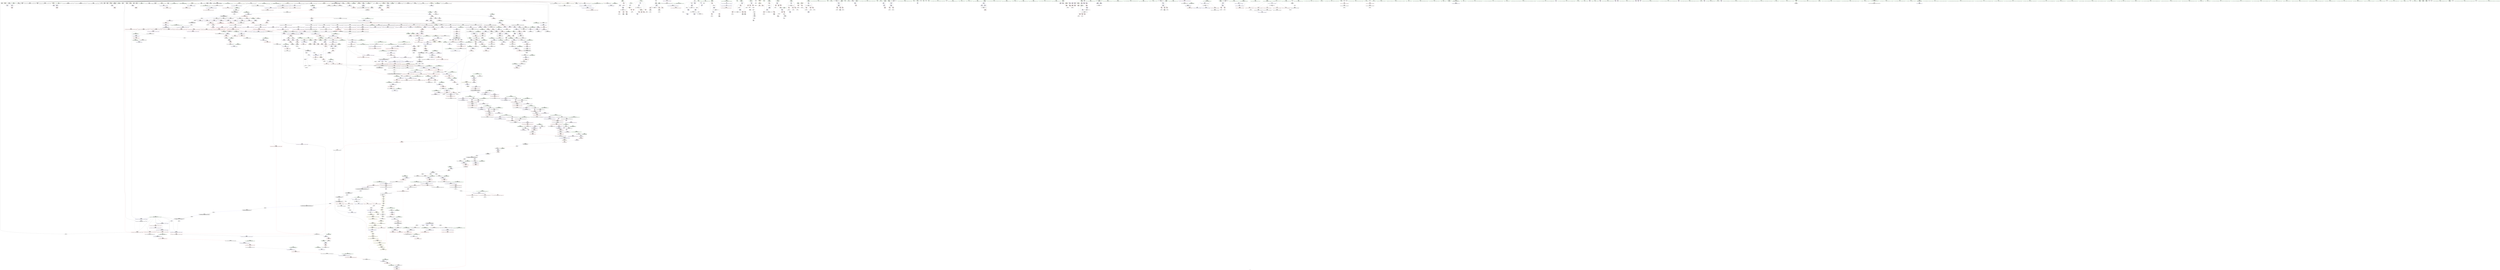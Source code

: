 digraph "SVFG" {
	label="SVFG";

	Node0x559c4e40ca60 [shape=record,color=grey,label="{NodeID: 0\nNullPtr|{|<s52>123}}"];
	Node0x559c4e40ca60 -> Node0x559c4e47cbb0[style=solid];
	Node0x559c4e40ca60 -> Node0x559c4e47ccb0[style=solid];
	Node0x559c4e40ca60 -> Node0x559c4e47cd80[style=solid];
	Node0x559c4e40ca60 -> Node0x559c4e47ce50[style=solid];
	Node0x559c4e40ca60 -> Node0x559c4e47cf20[style=solid];
	Node0x559c4e40ca60 -> Node0x559c4e47cff0[style=solid];
	Node0x559c4e40ca60 -> Node0x559c4e47d0c0[style=solid];
	Node0x559c4e40ca60 -> Node0x559c4e47d190[style=solid];
	Node0x559c4e40ca60 -> Node0x559c4e47d260[style=solid];
	Node0x559c4e40ca60 -> Node0x559c4e47d330[style=solid];
	Node0x559c4e40ca60 -> Node0x559c4e47d400[style=solid];
	Node0x559c4e40ca60 -> Node0x559c4e47d4d0[style=solid];
	Node0x559c4e40ca60 -> Node0x559c4e47d5a0[style=solid];
	Node0x559c4e40ca60 -> Node0x559c4e47d670[style=solid];
	Node0x559c4e40ca60 -> Node0x559c4e47d740[style=solid];
	Node0x559c4e40ca60 -> Node0x559c4e47d810[style=solid];
	Node0x559c4e40ca60 -> Node0x559c4e47d8e0[style=solid];
	Node0x559c4e40ca60 -> Node0x559c4e47d9b0[style=solid];
	Node0x559c4e40ca60 -> Node0x559c4e47da80[style=solid];
	Node0x559c4e40ca60 -> Node0x559c4e47db50[style=solid];
	Node0x559c4e40ca60 -> Node0x559c4e47dc20[style=solid];
	Node0x559c4e40ca60 -> Node0x559c4e47dcf0[style=solid];
	Node0x559c4e40ca60 -> Node0x559c4e47ddc0[style=solid];
	Node0x559c4e40ca60 -> Node0x559c4e47de90[style=solid];
	Node0x559c4e40ca60 -> Node0x559c4e47df60[style=solid];
	Node0x559c4e40ca60 -> Node0x559c4e47e030[style=solid];
	Node0x559c4e40ca60 -> Node0x559c4e47e100[style=solid];
	Node0x559c4e40ca60 -> Node0x559c4e47e1d0[style=solid];
	Node0x559c4e40ca60 -> Node0x559c4e47e2a0[style=solid];
	Node0x559c4e40ca60 -> Node0x559c4e47e370[style=solid];
	Node0x559c4e40ca60 -> Node0x559c4e47e440[style=solid];
	Node0x559c4e40ca60 -> Node0x559c4e47e510[style=solid];
	Node0x559c4e40ca60 -> Node0x559c4e47e5e0[style=solid];
	Node0x559c4e40ca60 -> Node0x559c4e47e6b0[style=solid];
	Node0x559c4e40ca60 -> Node0x559c4e47e780[style=solid];
	Node0x559c4e40ca60 -> Node0x559c4e47e850[style=solid];
	Node0x559c4e40ca60 -> Node0x559c4e47e920[style=solid];
	Node0x559c4e40ca60 -> Node0x559c4e47e9f0[style=solid];
	Node0x559c4e40ca60 -> Node0x559c4e47eac0[style=solid];
	Node0x559c4e40ca60 -> Node0x559c4e47eb90[style=solid];
	Node0x559c4e40ca60 -> Node0x559c4e47ec60[style=solid];
	Node0x559c4e40ca60 -> Node0x559c4e47ed30[style=solid];
	Node0x559c4e40ca60 -> Node0x559c4e47ee00[style=solid];
	Node0x559c4e40ca60 -> Node0x559c4e47eed0[style=solid];
	Node0x559c4e40ca60 -> Node0x559c4e47efa0[style=solid];
	Node0x559c4e40ca60 -> Node0x559c4e4aa5b0[style=solid];
	Node0x559c4e40ca60 -> Node0x559c4e4aa680[style=solid];
	Node0x559c4e40ca60 -> Node0x559c4e4aa750[style=solid];
	Node0x559c4e40ca60 -> Node0x559c4e4aca40[style=solid];
	Node0x559c4e40ca60 -> Node0x559c4e49c8e0[style=solid];
	Node0x559c4e40ca60 -> Node0x559c4e4d9190[style=solid];
	Node0x559c4e40ca60 -> Node0x559c4e4dab10[style=solid];
	Node0x559c4e40ca60:s52 -> Node0x559c4e59fba0[style=solid,color=red];
	Node0x559c4e481290 [shape=record,color=red,label="{NodeID: 775\n1274\<--1124\n\<--__new_finish\n_ZNSt6vectorIiSaIiEE17_M_realloc_insertIJiEEEvN9__gnu_cxx17__normal_iteratorIPiS1_EEDpOT_\n}"];
	Node0x559c4e481290 -> Node0x559c4e4ad190[style=solid];
	Node0x559c4e477b30 [shape=record,color=black,label="{NodeID: 443\n1547\<--1545\nsub.ptr.rhs.cast\<--\n_ZNKSt6vectorIiSaIiEE4sizeEv\n}"];
	Node0x559c4e477b30 -> Node0x559c4e49de40[style=solid];
	Node0x559c4e59e5b0 [shape=record,color=black,label="{NodeID: 2325\n1959 = PHI(1866, )\n0th arg _ZNKSt13move_iteratorIPiE4baseEv }"];
	Node0x559c4e59e5b0 -> Node0x559c4e4b1360[style=solid];
	Node0x559c4e46b8d0 [shape=record,color=green,label="{NodeID: 111\n525\<--526\na\<--a_field_insensitive\n_Z9solveCasev\n}"];
	Node0x559c4e46b8d0 -> Node0x559c4e494b60[style=solid];
	Node0x559c4e46b8d0 -> Node0x559c4e494c30[style=solid];
	Node0x559c4e46b8d0 -> Node0x559c4e494d00[style=solid];
	Node0x559c4e46b8d0 -> Node0x559c4e494dd0[style=solid];
	Node0x559c4e46b8d0 -> Node0x559c4e4a9980[style=solid];
	Node0x559c4e46b8d0 -> Node0x559c4e4a9cc0[style=solid];
	Node0x559c4e486cc0 [shape=record,color=blue,label="{NodeID: 886\n14\<--5\nTests\<--\nGlob }"];
	Node0x559c4e486cc0 -> Node0x559c4e52af80[style=dashed];
	Node0x559c4e4dc190 [shape=record,color=grey,label="{NodeID: 1661\n200 = cmp(199, 201, )\n}"];
	Node0x559c4e48d730 [shape=record,color=purple,label="{NodeID: 554\n1258\<--1256\n_M_end_of_storage\<--\n_ZNSt6vectorIiSaIiEE17_M_realloc_insertIJiEEEvN9__gnu_cxx17__normal_iteratorIPiS1_EEDpOT_\n}"];
	Node0x559c4e48d730 -> Node0x559c4e481b80[style=solid];
	Node0x559c4e470130 [shape=record,color=green,label="{NodeID: 222\n1494\<--1495\nthis.addr\<--this.addr_field_insensitive\n_ZNK9__gnu_cxx17__normal_iteratorIPiSt6vectorIiSaIiEEE4baseEv\n}"];
	Node0x559c4e470130 -> Node0x559c4e4833e0[style=solid];
	Node0x559c4e470130 -> Node0x559c4e4ae440[style=solid];
	Node0x559c4e4abfb0 [shape=record,color=blue,label="{NodeID: 997\n1072\<--1071\n__t.addr\<--__t\n_ZSt4moveIRiEONSt16remove_referenceIT_E4typeEOS2_\n}"];
	Node0x559c4e4abfb0 -> Node0x559c4e497740[style=dashed];
	Node0x559c4e52c630 [shape=record,color=yellow,style=double,label="{NodeID: 1772\n51V_1 = ENCHI(MR_51V_0)\npts\{378 \}\nFun[_ZStplIcSt11char_traitsIcESaIcEENSt7__cxx1112basic_stringIT_T0_T1_EERKS8_PKS5_]}"];
	Node0x559c4e52c630 -> Node0x559c4e488b30[style=dashed];
	Node0x559c4e493160 [shape=record,color=red,label="{NodeID: 665\n388\<--373\n\<--__rhs.addr\n_ZStplIcSt11char_traitsIcESaIcEENSt7__cxx1112basic_stringIT_T0_T1_EERKS8_PKS5_\n}"];
	Node0x559c4e47e370 [shape=record,color=black,label="{NodeID: 333\n483\<--3\n\<--dummyVal\n_ZNSt6vectorIiSaIiEED2Ev\n}"];
	Node0x559c4e595a20 [shape=record,color=black,label="{NodeID: 2215\n534 = PHI()\n}"];
	Node0x559c4e595a20 -> Node0x559c4e4a8a10[style=solid];
	Node0x559c4e467a80 [shape=record,color=green,label="{NodeID: 1\n5\<--1\n\<--dummyObj\nCan only get source location for instruction, argument, global var or function.}"];
	Node0x559c4e481360 [shape=record,color=red,label="{NodeID: 776\n1203\<--1126\nexn\<--exn.slot\n_ZNSt6vectorIiSaIiEE17_M_realloc_insertIJiEEEvN9__gnu_cxx17__normal_iteratorIPiS1_EEDpOT_\n}"];
	Node0x559c4e477c00 [shape=record,color=black,label="{NodeID: 444\n1532\<--1549\n_ZNKSt6vectorIiSaIiEE4sizeEv_ret\<--sub.ptr.div\n_ZNKSt6vectorIiSaIiEE4sizeEv\n|{<s0>104|<s1>106|<s2>107|<s3>109}}"];
	Node0x559c4e477c00:s0 -> Node0x559c4e5980e0[style=solid,color=blue];
	Node0x559c4e477c00:s1 -> Node0x559c4e598220[style=solid,color=blue];
	Node0x559c4e477c00:s2 -> Node0x559c4e598360[style=solid,color=blue];
	Node0x559c4e477c00:s3 -> Node0x559c4e5985e0[style=solid,color=blue];
	Node0x559c4e59e6c0 [shape=record,color=black,label="{NodeID: 2326\n1429 = PHI(1149, )\n0th arg _ZNSt12_Vector_baseIiSaIiEE11_M_allocateEm }"];
	Node0x559c4e59e6c0 -> Node0x559c4e4addc0[style=solid];
	Node0x559c4e46b9a0 [shape=record,color=green,label="{NodeID: 112\n527\<--528\nb\<--b_field_insensitive\n_Z9solveCasev\n}"];
	Node0x559c4e46b9a0 -> Node0x559c4e494ea0[style=solid];
	Node0x559c4e46b9a0 -> Node0x559c4e494f70[style=solid];
	Node0x559c4e46b9a0 -> Node0x559c4e495040[style=solid];
	Node0x559c4e46b9a0 -> Node0x559c4e4a9a50[style=solid];
	Node0x559c4e46b9a0 -> Node0x559c4e4a9bf0[style=solid];
	Node0x559c4e486dc0 [shape=record,color=blue,label="{NodeID: 887\n16\<--5\ncnum\<--\nGlob }"];
	Node0x559c4e486dc0 -> Node0x559c4e4aa270[style=dashed];
	Node0x559c4e4dc310 [shape=record,color=grey,label="{NodeID: 1662\n1930 = cmp(1929, 37, )\n}"];
	Node0x559c4e48d800 [shape=record,color=purple,label="{NodeID: 555\n1261\<--1260\n_M_impl33\<--\n_ZNSt6vectorIiSaIiEE17_M_realloc_insertIJiEEEvN9__gnu_cxx17__normal_iteratorIPiS1_EEDpOT_\n}"];
	Node0x559c4e470200 [shape=record,color=green,label="{NodeID: 223\n1503\<--1504\n__a.addr\<--__a.addr_field_insensitive\n_ZNSt16allocator_traitsISaIiEE7destroyIiEEvRS0_PT_\n}"];
	Node0x559c4e470200 -> Node0x559c4e4834b0[style=solid];
	Node0x559c4e470200 -> Node0x559c4e4ae510[style=solid];
	Node0x559c4e4ac080 [shape=record,color=blue,label="{NodeID: 998\n1081\<--1078\n__a.addr\<--__a\n_ZNSt16allocator_traitsISaIiEE9constructIiJiEEEvRS0_PT_DpOT0_\n}"];
	Node0x559c4e4ac080 -> Node0x559c4e497810[style=dashed];
	Node0x559c4e52c710 [shape=record,color=yellow,style=double,label="{NodeID: 1773\n53V_1 = ENCHI(MR_53V_0)\npts\{380 \}\nFun[_ZStplIcSt11char_traitsIcESaIcEENSt7__cxx1112basic_stringIT_T0_T1_EERKS8_PKS5_]}"];
	Node0x559c4e52c710 -> Node0x559c4e488c00[style=dashed];
	Node0x559c4e493230 [shape=record,color=red,label="{NodeID: 666\n393\<--375\nnrvo.val\<--nrvo\n_ZStplIcSt11char_traitsIcESaIcEENSt7__cxx1112basic_stringIT_T0_T1_EERKS8_PKS5_\n}"];
	Node0x559c4e47e440 [shape=record,color=black,label="{NodeID: 334\n484\<--3\n\<--dummyVal\n_ZNSt6vectorIiSaIiEED2Ev\n}"];
	Node0x559c4e47e440 -> Node0x559c4e4a8870[style=solid];
	Node0x559c4e595af0 [shape=record,color=black,label="{NodeID: 2216\n558 = PHI()\n}"];
	Node0x559c4e595af0 -> Node0x559c4e4a8c80[style=solid];
	Node0x559c4e4681d0 [shape=record,color=green,label="{NodeID: 2\n7\<--1\n.str\<--dummyObj\nGlob }"];
	Node0x559c4e481430 [shape=record,color=red,label="{NodeID: 777\n1287\<--1126\nexn42\<--exn.slot\n_ZNSt6vectorIiSaIiEE17_M_realloc_insertIJiEEEvN9__gnu_cxx17__normal_iteratorIPiS1_EEDpOT_\n}"];
	Node0x559c4e477cd0 [shape=record,color=black,label="{NodeID: 445\n1553\<--1576\n_ZSt3maxImERKT_S2_S2__ret\<--\n_ZSt3maxImERKT_S2_S2_\n|{<s0>108}}"];
	Node0x559c4e477cd0:s0 -> Node0x559c4e5984a0[style=solid,color=blue];
	Node0x559c4e59e7d0 [shape=record,color=black,label="{NodeID: 2327\n1430 = PHI(1150, )\n1st arg _ZNSt12_Vector_baseIiSaIiEE11_M_allocateEm }"];
	Node0x559c4e59e7d0 -> Node0x559c4e4ade90[style=solid];
	Node0x559c4e46ba70 [shape=record,color=green,label="{NodeID: 113\n529\<--530\na75\<--a75_field_insensitive\n_Z9solveCasev\n}"];
	Node0x559c4e46ba70 -> Node0x559c4e495110[style=solid];
	Node0x559c4e46ba70 -> Node0x559c4e4951e0[style=solid];
	Node0x559c4e46ba70 -> Node0x559c4e4952b0[style=solid];
	Node0x559c4e46ba70 -> Node0x559c4e495380[style=solid];
	Node0x559c4e46ba70 -> Node0x559c4e4a9d90[style=solid];
	Node0x559c4e46ba70 -> Node0x559c4e4aa000[style=solid];
	Node0x559c4e486ec0 [shape=record,color=blue,label="{NodeID: 888\n32\<--31\nr.addr\<--r\n_Z4bitcx\n}"];
	Node0x559c4e486ec0 -> Node0x559c4e4915c0[style=dashed];
	Node0x559c4e486ec0 -> Node0x559c4e491690[style=dashed];
	Node0x559c4e486ec0 -> Node0x559c4e491760[style=dashed];
	Node0x559c4e4dc490 [shape=record,color=grey,label="{NodeID: 1663\n176 = cmp(173, 5, )\n}"];
	Node0x559c4e4dc490 -> Node0x559c4e4d9010[style=solid];
	Node0x559c4e48d8d0 [shape=record,color=purple,label="{NodeID: 556\n1262\<--1260\n_M_start34\<--\n_ZNSt6vectorIiSaIiEE17_M_realloc_insertIJiEEEvN9__gnu_cxx17__normal_iteratorIPiS1_EEDpOT_\n}"];
	Node0x559c4e48d8d0 -> Node0x559c4e481c50[style=solid];
	Node0x559c4e4702d0 [shape=record,color=green,label="{NodeID: 224\n1505\<--1506\n__p.addr\<--__p.addr_field_insensitive\n_ZNSt16allocator_traitsISaIiEE7destroyIiEEvRS0_PT_\n}"];
	Node0x559c4e4702d0 -> Node0x559c4e483580[style=solid];
	Node0x559c4e4702d0 -> Node0x559c4e4ae5e0[style=solid];
	Node0x559c4e4ac150 [shape=record,color=blue,label="{NodeID: 999\n1083\<--1079\n__p.addr\<--__p\n_ZNSt16allocator_traitsISaIiEE9constructIiJiEEEvRS0_PT_DpOT0_\n}"];
	Node0x559c4e4ac150 -> Node0x559c4e4978e0[style=dashed];
	Node0x559c4e52c7f0 [shape=record,color=yellow,style=double,label="{NodeID: 1774\n16V_1 = ENCHI(MR_16V_0)\npts\{1 \}\nFun[_Z7getLineB5cxx11v]}"];
	Node0x559c4e52c7f0 -> Node0x559c4e490f40[style=dashed];
	Node0x559c4e52c7f0 -> Node0x559c4e491010[style=dashed];
	Node0x559c4e493300 [shape=record,color=red,label="{NodeID: 667\n405\<--377\nexn\<--exn.slot\n_ZStplIcSt11char_traitsIcESaIcEENSt7__cxx1112basic_stringIT_T0_T1_EERKS8_PKS5_\n}"];
	Node0x559c4e47e510 [shape=record,color=black,label="{NodeID: 335\n486\<--3\n\<--dummyVal\n_ZNSt6vectorIiSaIiEED2Ev\n}"];
	Node0x559c4e47e510 -> Node0x559c4e4a8940[style=solid];
	Node0x559c4e595bc0 [shape=record,color=black,label="{NodeID: 2217\n572 = PHI()\n}"];
	Node0x559c4e595bc0 -> Node0x559c4e4a8ef0[style=solid];
	Node0x559c4e468290 [shape=record,color=green,label="{NodeID: 3\n11\<--1\nstdin\<--dummyObj\nGlob }"];
	Node0x559c4e481500 [shape=record,color=red,label="{NodeID: 778\n1288\<--1128\nsel\<--ehselector.slot\n_ZNSt6vectorIiSaIiEE17_M_realloc_insertIJiEEEvN9__gnu_cxx17__normal_iteratorIPiS1_EEDpOT_\n}"];
	Node0x559c4e477da0 [shape=record,color=black,label="{NodeID: 446\n1584\<--1583\n\<--\n_ZNSt16allocator_traitsISaIiEE8max_sizeERKS0_\n|{<s0>122}}"];
	Node0x559c4e477da0:s0 -> Node0x559c4e59f5f0[style=solid,color=red];
	Node0x559c4e59e8e0 [shape=record,color=black,label="{NodeID: 2328\n974 = PHI(966, )\n0th arg _ZN9__gnu_cxx13new_allocatorIiE10deallocateEPim }"];
	Node0x559c4e59e8e0 -> Node0x559c4e4ab860[style=solid];
	Node0x559c4e46bb40 [shape=record,color=green,label="{NodeID: 114\n531\<--532\nb79\<--b79_field_insensitive\n_Z9solveCasev\n}"];
	Node0x559c4e46bb40 -> Node0x559c4e495450[style=solid];
	Node0x559c4e46bb40 -> Node0x559c4e495520[style=solid];
	Node0x559c4e46bb40 -> Node0x559c4e4955f0[style=solid];
	Node0x559c4e46bb40 -> Node0x559c4e4a9e60[style=solid];
	Node0x559c4e46bb40 -> Node0x559c4e4a9f30[style=solid];
	Node0x559c4e486f90 [shape=record,color=blue,label="{NodeID: 889\n57\<--55\nx.addr\<--x\n_Z3gcdxx\n}"];
	Node0x559c4e486f90 -> Node0x559c4e491830[style=dashed];
	Node0x559c4e486f90 -> Node0x559c4e491900[style=dashed];
	Node0x559c4e486f90 -> Node0x559c4e4919d0[style=dashed];
	Node0x559c4e513c10 [shape=record,color=black,label="{NodeID: 1664\nMR_125V_3 = PHI(MR_125V_4, MR_125V_2, )\npts\{512 \}\n}"];
	Node0x559c4e513c10 -> Node0x559c4e493bf0[style=dashed];
	Node0x559c4e513c10 -> Node0x559c4e493cc0[style=dashed];
	Node0x559c4e513c10 -> Node0x559c4e493d90[style=dashed];
	Node0x559c4e513c10 -> Node0x559c4e4a9090[style=dashed];
	Node0x559c4e48d9a0 [shape=record,color=purple,label="{NodeID: 557\n1271\<--1270\n_M_impl35\<--\n_ZNSt6vectorIiSaIiEE17_M_realloc_insertIJiEEEvN9__gnu_cxx17__normal_iteratorIPiS1_EEDpOT_\n}"];
	Node0x559c4e4703a0 [shape=record,color=green,label="{NodeID: 225\n1513\<--1514\n_ZN9__gnu_cxx13new_allocatorIiE7destroyIiEEvPT_\<--_ZN9__gnu_cxx13new_allocatorIiE7destroyIiEEvPT__field_insensitive\n}"];
	Node0x559c4e4ac220 [shape=record,color=blue,label="{NodeID: 1000\n1085\<--1080\n__args.addr\<--__args\n_ZNSt16allocator_traitsISaIiEE9constructIiJiEEEvRS0_PT_DpOT0_\n}"];
	Node0x559c4e4ac220 -> Node0x559c4e4979b0[style=dashed];
	Node0x559c4e4933d0 [shape=record,color=red,label="{NodeID: 668\n406\<--379\nsel\<--ehselector.slot\n_ZStplIcSt11char_traitsIcESaIcEENSt7__cxx1112basic_stringIT_T0_T1_EERKS8_PKS5_\n}"];
	Node0x559c4e47e5e0 [shape=record,color=black,label="{NodeID: 336\n879\<--3\n\<--dummyVal\n_ZNSt12_Vector_baseIiSaIiEED2Ev\n}"];
	Node0x559c4e595c90 [shape=record,color=black,label="{NodeID: 2218\n586 = PHI()\n}"];
	Node0x559c4e595c90 -> Node0x559c4e4a9160[style=solid];
	Node0x559c4e468350 [shape=record,color=green,label="{NodeID: 4\n12\<--1\n.str.1\<--dummyObj\nGlob }"];
	Node0x559c4e535ab0 [shape=record,color=yellow,style=double,label="{NodeID: 1886\n70V_1 = ENCHI(MR_70V_0)\npts\{1127 \}\nFun[_ZNSt6vectorIiSaIiEE17_M_realloc_insertIJiEEEvN9__gnu_cxx17__normal_iteratorIPiS1_EEDpOT_]}"];
	Node0x559c4e535ab0 -> Node0x559c4e4acd80[style=dashed];
	Node0x559c4e4815d0 [shape=record,color=red,label="{NodeID: 779\n1170\<--1169\n\<--_M_start\n_ZNSt6vectorIiSaIiEE17_M_realloc_insertIJiEEEvN9__gnu_cxx17__normal_iteratorIPiS1_EEDpOT_\n|{<s0>86}}"];
	Node0x559c4e4815d0:s0 -> Node0x559c4e5a2320[style=solid,color=red];
	Node0x559c4e477e70 [shape=record,color=black,label="{NodeID: 447\n1578\<--1585\n_ZNSt16allocator_traitsISaIiEE8max_sizeERKS0__ret\<--call\n_ZNSt16allocator_traitsISaIiEE8max_sizeERKS0_\n|{<s0>121}}"];
	Node0x559c4e477e70:s0 -> Node0x559c4e599260[style=solid,color=blue];
	Node0x559c4e59ea20 [shape=record,color=black,label="{NodeID: 2329\n975 = PHI(967, )\n1st arg _ZN9__gnu_cxx13new_allocatorIiE10deallocateEPim }"];
	Node0x559c4e59ea20 -> Node0x559c4e4ab930[style=solid];
	Node0x559c4e470740 [shape=record,color=green,label="{NodeID: 115\n535\<--536\nscanf\<--scanf_field_insensitive\n}"];
	Node0x559c4e487060 [shape=record,color=blue,label="{NodeID: 890\n59\<--56\ny.addr\<--y\n_Z3gcdxx\n}"];
	Node0x559c4e487060 -> Node0x559c4e491aa0[style=dashed];
	Node0x559c4e487060 -> Node0x559c4e491b70[style=dashed];
	Node0x559c4e513d00 [shape=record,color=black,label="{NodeID: 1665\nMR_127V_2 = PHI(MR_127V_6, MR_127V_1, )\npts\{514 \}\n}"];
	Node0x559c4e513d00 -> Node0x559c4e4a8bb0[style=dashed];
	Node0x559c4e513d00 -> Node0x559c4e513d00[style=dashed];
	Node0x559c4e48da70 [shape=record,color=purple,label="{NodeID: 558\n1272\<--1270\n_M_start36\<--\n_ZNSt6vectorIiSaIiEE17_M_realloc_insertIJiEEEvN9__gnu_cxx17__normal_iteratorIPiS1_EEDpOT_\n}"];
	Node0x559c4e48da70 -> Node0x559c4e4ad0c0[style=solid];
	Node0x559c4e4704a0 [shape=record,color=green,label="{NodeID: 226\n1520\<--1521\nthis.addr\<--this.addr_field_insensitive\n_ZNKSt6vectorIiSaIiEE8max_sizeEv\n}"];
	Node0x559c4e4704a0 -> Node0x559c4e483650[style=solid];
	Node0x559c4e4704a0 -> Node0x559c4e4ae6b0[style=solid];
	Node0x559c4e4ac2f0 [shape=record,color=blue,label="{NodeID: 1001\n1101\<--1100\n__t.addr\<--__t\n_ZSt7forwardIiEOT_RNSt16remove_referenceIS0_E4typeE\n}"];
	Node0x559c4e4ac2f0 -> Node0x559c4e497a80[style=dashed];
	Node0x559c4e4934a0 [shape=record,color=red,label="{NodeID: 669\n418\<--415\nthis1\<--this.addr\n_ZNSt6vectorIiSaIiEEC2Ev\n}"];
	Node0x559c4e4934a0 -> Node0x559c4e47fe40[style=solid];
	Node0x559c4e47e6b0 [shape=record,color=black,label="{NodeID: 337\n880\<--3\n\<--dummyVal\n_ZNSt12_Vector_baseIiSaIiEED2Ev\n}"];
	Node0x559c4e47e6b0 -> Node0x559c4e4aadd0[style=solid];
	Node0x559c4e595d90 [shape=record,color=black,label="{NodeID: 2219\n607 = PHI()\n}"];
	Node0x559c4e595d90 -> Node0x559c4e4a93d0[style=solid];
	Node0x559c4e468410 [shape=record,color=green,label="{NodeID: 5\n18\<--1\n.str.2\<--dummyObj\nGlob }"];
	Node0x559c4e535b90 [shape=record,color=yellow,style=double,label="{NodeID: 1887\n72V_1 = ENCHI(MR_72V_0)\npts\{1129 \}\nFun[_ZNSt6vectorIiSaIiEE17_M_realloc_insertIJiEEEvN9__gnu_cxx17__normal_iteratorIPiS1_EEDpOT_]}"];
	Node0x559c4e535b90 -> Node0x559c4e4ace50[style=dashed];
	Node0x559c4e4816a0 [shape=record,color=red,label="{NodeID: 780\n1174\<--1171\n\<--call8\n_ZNSt6vectorIiSaIiEE17_M_realloc_insertIJiEEEvN9__gnu_cxx17__normal_iteratorIPiS1_EEDpOT_\n|{<s0>86}}"];
	Node0x559c4e4816a0:s0 -> Node0x559c4e5a2530[style=solid,color=red];
	Node0x559c4e477f40 [shape=record,color=black,label="{NodeID: 448\n1596\<--1595\n\<--_M_impl\n_ZNKSt12_Vector_baseIiSaIiEE19_M_get_Tp_allocatorEv\n}"];
	Node0x559c4e477f40 -> Node0x559c4e478010[style=solid];
	Node0x559c4e59eb60 [shape=record,color=black,label="{NodeID: 2330\n976 = PHI(968, )\n2nd arg _ZN9__gnu_cxx13new_allocatorIiE10deallocateEPim }"];
	Node0x559c4e59eb60 -> Node0x559c4e4aba00[style=solid];
	Node0x559c4e470810 [shape=record,color=green,label="{NodeID: 116\n677\<--678\nprintf\<--printf_field_insensitive\n}"];
	Node0x559c4e487130 [shape=record,color=blue,label="{NodeID: 891\n81\<--80\nc.addr\<--c\n_Z3ctsB5cxx11c\n}"];
	Node0x559c4e487130 -> Node0x559c4e491c40[style=dashed];
	Node0x559c4e48db40 [shape=record,color=purple,label="{NodeID: 559\n1276\<--1275\n_M_impl37\<--\n_ZNSt6vectorIiSaIiEE17_M_realloc_insertIJiEEEvN9__gnu_cxx17__normal_iteratorIPiS1_EEDpOT_\n}"];
	Node0x559c4e470570 [shape=record,color=green,label="{NodeID: 227\n1526\<--1527\n_ZNKSt12_Vector_baseIiSaIiEE19_M_get_Tp_allocatorEv\<--_ZNKSt12_Vector_baseIiSaIiEE19_M_get_Tp_allocatorEv_field_insensitive\n}"];
	Node0x559c4e4ac3c0 [shape=record,color=blue,label="{NodeID: 1002\n1130\<--1108\ncoerce.dive\<--__position.coerce\n_ZNSt6vectorIiSaIiEE17_M_realloc_insertIJiEEEvN9__gnu_cxx17__normal_iteratorIPiS1_EEDpOT_\n|{|<s2>80}}"];
	Node0x559c4e4ac3c0 -> Node0x559c4e4816a0[style=dashed];
	Node0x559c4e4ac3c0 -> Node0x559c4e481770[style=dashed];
	Node0x559c4e4ac3c0:s2 -> Node0x559c4e52edb0[style=dashed,color=red];
	Node0x559c4e52cac0 [shape=record,color=yellow,style=double,label="{NodeID: 1777\n22V_1 = ENCHI(MR_22V_0)\npts\{162 \}\nFun[_Z7getLineB5cxx11v]}"];
	Node0x559c4e52cac0 -> Node0x559c4e487880[style=dashed];
	Node0x559c4e493570 [shape=record,color=red,label="{NodeID: 670\n444\<--438\nthis1\<--this.addr\n_ZNSt6vectorIiSaIiEE9push_backEOi\n|{<s0>38}}"];
	Node0x559c4e493570:s0 -> Node0x559c4e59cc10[style=solid,color=red];
	Node0x559c4e47e780 [shape=record,color=black,label="{NodeID: 338\n882\<--3\n\<--dummyVal\n_ZNSt12_Vector_baseIiSaIiEED2Ev\n}"];
	Node0x559c4e47e780 -> Node0x559c4e4aaea0[style=solid];
	Node0x559c4e595e90 [shape=record,color=black,label="{NodeID: 2220\n621 = PHI()\n}"];
	Node0x559c4e595e90 -> Node0x559c4e4a9640[style=solid];
	Node0x559c4e4684d0 [shape=record,color=green,label="{NodeID: 6\n20\<--1\n.str.3\<--dummyObj\nGlob }"];
	Node0x559c4e535c70 [shape=record,color=yellow,style=double,label="{NodeID: 1888\n43V_1 = ENCHI(MR_43V_0)\npts\{1662 \}\nFun[_ZNSt6vectorIiSaIiEE17_M_realloc_insertIJiEEEvN9__gnu_cxx17__normal_iteratorIPiS1_EEDpOT_]|{<s0>83}}"];
	Node0x559c4e535c70:s0 -> Node0x559c4e529420[style=dashed,color=red];
	Node0x559c4e481770 [shape=record,color=red,label="{NodeID: 781\n1186\<--1185\n\<--call12\n_ZNSt6vectorIiSaIiEE17_M_realloc_insertIJiEEEvN9__gnu_cxx17__normal_iteratorIPiS1_EEDpOT_\n|{<s0>89}}"];
	Node0x559c4e481770:s0 -> Node0x559c4e5a2320[style=solid,color=red];
	Node0x559c4e478010 [shape=record,color=black,label="{NodeID: 449\n1589\<--1596\n_ZNKSt12_Vector_baseIiSaIiEE19_M_get_Tp_allocatorEv_ret\<--\n_ZNKSt12_Vector_baseIiSaIiEE19_M_get_Tp_allocatorEv\n|{<s0>120}}"];
	Node0x559c4e478010:s0 -> Node0x559c4e599120[style=solid,color=blue];
	Node0x559c4e59eca0 [shape=record,color=black,label="{NodeID: 2331\n917 = PHI(859, 1233, 1255, )\n1st arg _ZNSt12_Vector_baseIiSaIiEE13_M_deallocateEPim }"];
	Node0x559c4e59eca0 -> Node0x559c4e4ab380[style=solid];
	Node0x559c4e470910 [shape=record,color=green,label="{NodeID: 117\n733\<--734\nmain\<--main_field_insensitive\n}"];
	Node0x559c4e487200 [shape=record,color=blue,label="{NodeID: 892\n83\<--93\nnrvo\<--\n_Z3ctsB5cxx11c\n}"];
	Node0x559c4e487200 -> Node0x559c4e4872d0[style=dashed];
	Node0x559c4e514700 [shape=record,color=black,label="{NodeID: 1667\nMR_129V_2 = PHI(MR_129V_3, MR_129V_1, )\npts\{516 \}\n}"];
	Node0x559c4e514700 -> Node0x559c4e4a8e20[style=dashed];
	Node0x559c4e514700 -> Node0x559c4e514700[style=dashed];
	Node0x559c4e48dc10 [shape=record,color=purple,label="{NodeID: 560\n1277\<--1275\n_M_finish38\<--\n_ZNSt6vectorIiSaIiEE17_M_realloc_insertIJiEEEvN9__gnu_cxx17__normal_iteratorIPiS1_EEDpOT_\n}"];
	Node0x559c4e48dc10 -> Node0x559c4e4ad190[style=solid];
	Node0x559c4e470670 [shape=record,color=green,label="{NodeID: 228\n1529\<--1530\n_ZNSt16allocator_traitsISaIiEE8max_sizeERKS0_\<--_ZNSt16allocator_traitsISaIiEE8max_sizeERKS0__field_insensitive\n}"];
	Node0x559c4e4ac490 [shape=record,color=blue,label="{NodeID: 1003\n1112\<--1107\nthis.addr\<--this\n_ZNSt6vectorIiSaIiEE17_M_realloc_insertIJiEEEvN9__gnu_cxx17__normal_iteratorIPiS1_EEDpOT_\n}"];
	Node0x559c4e4ac490 -> Node0x559c4e497b50[style=dashed];
	Node0x559c4e52cba0 [shape=record,color=yellow,style=double,label="{NodeID: 1778\n24V_1 = ENCHI(MR_24V_0)\npts\{164 \}\nFun[_Z7getLineB5cxx11v]}"];
	Node0x559c4e52cba0 -> Node0x559c4e487950[style=dashed];
	Node0x559c4e493640 [shape=record,color=red,label="{NodeID: 671\n445\<--440\n\<--__x.addr\n_ZNSt6vectorIiSaIiEE9push_backEOi\n|{<s0>37}}"];
	Node0x559c4e493640:s0 -> Node0x559c4e59dec0[style=solid,color=red];
	Node0x559c4e47e850 [shape=record,color=black,label="{NodeID: 339\n1197\<--3\n\<--dummyVal\n_ZNSt6vectorIiSaIiEE17_M_realloc_insertIJiEEEvN9__gnu_cxx17__normal_iteratorIPiS1_EEDpOT_\n}"];
	Node0x559c4e595f90 [shape=record,color=black,label="{NodeID: 2221\n1896 = PHI(1907, )\n}"];
	Node0x559c4e595f90 -> Node0x559c4e489970[style=solid];
	Node0x559c4e468590 [shape=record,color=green,label="{NodeID: 7\n22\<--1\n.str.4\<--dummyObj\nGlob }"];
	Node0x559c4e481840 [shape=record,color=red,label="{NodeID: 782\n1190\<--1189\n\<--_M_finish\n_ZNSt6vectorIiSaIiEE17_M_realloc_insertIJiEEEvN9__gnu_cxx17__normal_iteratorIPiS1_EEDpOT_\n|{<s0>89}}"];
	Node0x559c4e481840:s0 -> Node0x559c4e5a2530[style=solid,color=red];
	Node0x559c4e4780e0 [shape=record,color=black,label="{NodeID: 450\n1598\<--1605\n_ZNK9__gnu_cxx13new_allocatorIiE8max_sizeEv_ret\<--\n_ZNK9__gnu_cxx13new_allocatorIiE8max_sizeEv\n|{<s0>122|<s1>124}}"];
	Node0x559c4e4780e0:s0 -> Node0x559c4e5963d0[style=solid,color=blue];
	Node0x559c4e4780e0:s1 -> Node0x559c4e5966e0[style=solid,color=blue];
	Node0x559c4e59ef80 [shape=record,color=black,label="{NodeID: 2332\n918 = PHI(869, 1234, 1267, )\n2nd arg _ZNSt12_Vector_baseIiSaIiEE13_M_deallocateEPim }"];
	Node0x559c4e59ef80 -> Node0x559c4e4ab450[style=solid];
	Node0x559c4e470a10 [shape=record,color=green,label="{NodeID: 118\n736\<--737\nretval\<--retval_field_insensitive\nmain\n}"];
	Node0x559c4e470a10 -> Node0x559c4e4aa0d0[style=solid];
	Node0x559c4e4872d0 [shape=record,color=blue,label="{NodeID: 893\n83\<--109\nnrvo\<--\n_Z3ctsB5cxx11c\n}"];
	Node0x559c4e4872d0 -> Node0x559c4e491d10[style=dashed];
	Node0x559c4e48dce0 [shape=record,color=purple,label="{NodeID: 561\n1283\<--1282\n_M_impl40\<--\n_ZNSt6vectorIiSaIiEE17_M_realloc_insertIJiEEEvN9__gnu_cxx17__normal_iteratorIPiS1_EEDpOT_\n}"];
	Node0x559c4e478b90 [shape=record,color=green,label="{NodeID: 229\n1534\<--1535\nthis.addr\<--this.addr_field_insensitive\n_ZNKSt6vectorIiSaIiEE4sizeEv\n}"];
	Node0x559c4e478b90 -> Node0x559c4e483720[style=solid];
	Node0x559c4e478b90 -> Node0x559c4e4ae780[style=solid];
	Node0x559c4e4ac560 [shape=record,color=blue,label="{NodeID: 1004\n1114\<--1109\n__args.addr\<--__args\n_ZNSt6vectorIiSaIiEE17_M_realloc_insertIJiEEEvN9__gnu_cxx17__normal_iteratorIPiS1_EEDpOT_\n}"];
	Node0x559c4e4ac560 -> Node0x559c4e497c20[style=dashed];
	Node0x559c4e493710 [shape=record,color=red,label="{NodeID: 672\n462\<--455\nthis1\<--this.addr\n_ZNSt6vectorIiSaIiEED2Ev\n}"];
	Node0x559c4e493710 -> Node0x559c4e47ff10[style=solid];
	Node0x559c4e493710 -> Node0x559c4e47ffe0[style=solid];
	Node0x559c4e493710 -> Node0x559c4e4800b0[style=solid];
	Node0x559c4e493710 -> Node0x559c4e480180[style=solid];
	Node0x559c4e493710 -> Node0x559c4e480250[style=solid];
	Node0x559c4e47e920 [shape=record,color=black,label="{NodeID: 340\n1198\<--3\n\<--dummyVal\n_ZNSt6vectorIiSaIiEE17_M_realloc_insertIJiEEEvN9__gnu_cxx17__normal_iteratorIPiS1_EEDpOT_\n}"];
	Node0x559c4e47e920 -> Node0x559c4e4acd80[style=solid];
	Node0x559c4e596160 [shape=record,color=black,label="{NodeID: 2222\n676 = PHI()\n}"];
	Node0x559c4e468650 [shape=record,color=green,label="{NodeID: 8\n24\<--1\n.str.5\<--dummyObj\nGlob }"];
	Node0x559c4e481910 [shape=record,color=red,label="{NodeID: 783\n1243\<--1242\n\<--_M_start26\n_ZNSt6vectorIiSaIiEE17_M_realloc_insertIJiEEEvN9__gnu_cxx17__normal_iteratorIPiS1_EEDpOT_\n|{<s0>98}}"];
	Node0x559c4e481910:s0 -> Node0x559c4e5a0410[style=solid,color=red];
	Node0x559c4e4781b0 [shape=record,color=black,label="{NodeID: 451\n1631\<--1630\n\<--\n_ZNSt16allocator_traitsISaIiEE8allocateERS0_m\n|{<s0>123}}"];
	Node0x559c4e4781b0:s0 -> Node0x559c4e59f950[style=solid,color=red];
	Node0x559c4e59f140 [shape=record,color=black,label="{NodeID: 2333\n1908 = PHI(1893, )\n0th arg _ZNSt11__copy_moveILb1ELb1ESt26random_access_iterator_tagE8__copy_mIiEEPT_PKS3_S6_S4_ }"];
	Node0x559c4e59f140 -> Node0x559c4e4b0e80[style=solid];
	Node0x559c4e470ae0 [shape=record,color=green,label="{NodeID: 119\n763\<--764\nthis.addr\<--this.addr_field_insensitive\n_ZNSt12_Vector_baseIiSaIiEEC2Ev\n}"];
	Node0x559c4e470ae0 -> Node0x559c4e495ba0[style=solid];
	Node0x559c4e470ae0 -> Node0x559c4e4aa410[style=solid];
	Node0x559c4e4873a0 [shape=record,color=blue,label="{NodeID: 894\n87\<--113\nexn.slot\<--\n_Z3ctsB5cxx11c\n}"];
	Node0x559c4e4873a0 -> Node0x559c4e491de0[style=dashed];
	Node0x559c4e48ddb0 [shape=record,color=purple,label="{NodeID: 562\n1284\<--1282\n_M_end_of_storage41\<--\n_ZNSt6vectorIiSaIiEE17_M_realloc_insertIJiEEEvN9__gnu_cxx17__normal_iteratorIPiS1_EEDpOT_\n}"];
	Node0x559c4e48ddb0 -> Node0x559c4e4ad260[style=solid];
	Node0x559c4e478c60 [shape=record,color=green,label="{NodeID: 230\n1556\<--1557\nretval\<--retval_field_insensitive\n_ZSt3maxImERKT_S2_S2_\n}"];
	Node0x559c4e478c60 -> Node0x559c4e483990[style=solid];
	Node0x559c4e478c60 -> Node0x559c4e4ae9f0[style=solid];
	Node0x559c4e478c60 -> Node0x559c4e4aeac0[style=solid];
	Node0x559c4e4ac630 [shape=record,color=blue,label="{NodeID: 1005\n1116\<--1136\n__len\<--call\n_ZNSt6vectorIiSaIiEE17_M_realloc_insertIJiEEEvN9__gnu_cxx17__normal_iteratorIPiS1_EEDpOT_\n}"];
	Node0x559c4e4ac630 -> Node0x559c4e497cf0[style=dashed];
	Node0x559c4e4ac630 -> Node0x559c4e497dc0[style=dashed];
	Node0x559c4e4ac630 -> Node0x559c4e497e90[style=dashed];
	Node0x559c4e4937e0 [shape=record,color=red,label="{NodeID: 673\n491\<--457\nexn\<--exn.slot\n_ZNSt6vectorIiSaIiEED2Ev\n|{<s0>43}}"];
	Node0x559c4e4937e0:s0 -> Node0x559c4e5a01e0[style=solid,color=red];
	Node0x559c4e47e9f0 [shape=record,color=black,label="{NodeID: 341\n1200\<--3\n\<--dummyVal\n_ZNSt6vectorIiSaIiEE17_M_realloc_insertIJiEEEvN9__gnu_cxx17__normal_iteratorIPiS1_EEDpOT_\n}"];
	Node0x559c4e47e9f0 -> Node0x559c4e4ace50[style=solid];
	Node0x559c4e596230 [shape=record,color=black,label="{NodeID: 2223\n709 = PHI()\n}"];
	Node0x559c4e468710 [shape=record,color=green,label="{NodeID: 9\n26\<--1\n.str.6\<--dummyObj\nGlob }"];
	Node0x559c4e535f10 [shape=record,color=yellow,style=double,label="{NodeID: 1891\n43V_1 = ENCHI(MR_43V_0)\npts\{1662 \}\nFun[_ZSt34__uninitialized_move_if_noexcept_aIPiS0_SaIiEET0_T_S3_S2_RT1_]|{<s0>118}}"];
	Node0x559c4e535f10:s0 -> Node0x559c4e52ebc0[style=dashed,color=red];
	Node0x559c4e4819e0 [shape=record,color=red,label="{NodeID: 784\n1247\<--1246\n\<--_M_finish28\n_ZNSt6vectorIiSaIiEE17_M_realloc_insertIJiEEEvN9__gnu_cxx17__normal_iteratorIPiS1_EEDpOT_\n|{<s0>98}}"];
	Node0x559c4e4819e0:s0 -> Node0x559c4e5a05a0[style=solid,color=red];
	Node0x559c4e478280 [shape=record,color=black,label="{NodeID: 452\n1621\<--1633\n_ZNSt16allocator_traitsISaIiEE8allocateERS0_m_ret\<--call\n_ZNSt16allocator_traitsISaIiEE8allocateERS0_m\n|{<s0>115}}"];
	Node0x559c4e478280:s0 -> Node0x559c4e598c20[style=solid,color=blue];
	Node0x559c4e59f250 [shape=record,color=black,label="{NodeID: 2334\n1909 = PHI(1894, )\n1st arg _ZNSt11__copy_moveILb1ELb1ESt26random_access_iterator_tagE8__copy_mIiEEPT_PKS3_S6_S4_ }"];
	Node0x559c4e59f250 -> Node0x559c4e4b0f50[style=solid];
	Node0x559c4e470bb0 [shape=record,color=green,label="{NodeID: 120\n769\<--770\n_ZNSt12_Vector_baseIiSaIiEE12_Vector_implC2Ev\<--_ZNSt12_Vector_baseIiSaIiEE12_Vector_implC2Ev_field_insensitive\n}"];
	Node0x559c4e487470 [shape=record,color=blue,label="{NodeID: 895\n89\<--115\nehselector.slot\<--\n_Z3ctsB5cxx11c\n}"];
	Node0x559c4e487470 -> Node0x559c4e491eb0[style=dashed];
	Node0x559c4e48de80 [shape=record,color=purple,label="{NodeID: 563\n1312\<--1300\ncoerce.dive\<--retval\n_ZNSt6vectorIiSaIiEE3endEv\n}"];
	Node0x559c4e48de80 -> Node0x559c4e481df0[style=solid];
	Node0x559c4e478d30 [shape=record,color=green,label="{NodeID: 231\n1558\<--1559\n__a.addr\<--__a.addr_field_insensitive\n_ZSt3maxImERKT_S2_S2_\n}"];
	Node0x559c4e478d30 -> Node0x559c4e483a60[style=solid];
	Node0x559c4e478d30 -> Node0x559c4e483b30[style=solid];
	Node0x559c4e478d30 -> Node0x559c4e4ae850[style=solid];
	Node0x559c4e4ac700 [shape=record,color=blue,label="{NodeID: 1006\n1143\<--1140\ncoerce.dive3\<--call2\n_ZNSt6vectorIiSaIiEE17_M_realloc_insertIJiEEEvN9__gnu_cxx17__normal_iteratorIPiS1_EEDpOT_\n|{|<s2>80}}"];
	Node0x559c4e4ac700 -> Node0x559c4e4816a0[style=dashed];
	Node0x559c4e4ac700 -> Node0x559c4e481770[style=dashed];
	Node0x559c4e4ac700:s2 -> Node0x559c4e52edb0[style=dashed,color=red];
	Node0x559c4e52ce70 [shape=record,color=yellow,style=double,label="{NodeID: 1781\n121V_1 = ENCHI(MR_121V_0)\npts\{17 \}\nFun[_Z9solveCasev]}"];
	Node0x559c4e52ce70 -> Node0x559c4e4911b0[style=dashed];
	Node0x559c4e52ce70 -> Node0x559c4e491280[style=dashed];
	Node0x559c4e52ce70 -> Node0x559c4e491350[style=dashed];
	Node0x559c4e4938b0 [shape=record,color=red,label="{NodeID: 674\n466\<--465\n\<--_M_start\n_ZNSt6vectorIiSaIiEED2Ev\n|{<s0>40}}"];
	Node0x559c4e4938b0:s0 -> Node0x559c4e5a0410[style=solid,color=red];
	Node0x559c4e47eac0 [shape=record,color=black,label="{NodeID: 342\n1218\<--3\n\<--dummyVal\n_ZNSt6vectorIiSaIiEE17_M_realloc_insertIJiEEEvN9__gnu_cxx17__normal_iteratorIPiS1_EEDpOT_\n}"];
	Node0x559c4e596300 [shape=record,color=black,label="{NodeID: 2224\n724 = PHI()\n}"];
	Node0x559c4e4687d0 [shape=record,color=green,label="{NodeID: 10\n37\<--1\n\<--dummyObj\nCan only get source location for instruction, argument, global var or function.}"];
	Node0x559c4e481ab0 [shape=record,color=red,label="{NodeID: 785\n1255\<--1254\n\<--_M_start31\n_ZNSt6vectorIiSaIiEE17_M_realloc_insertIJiEEEvN9__gnu_cxx17__normal_iteratorIPiS1_EEDpOT_\n|{<s0>99}}"];
	Node0x559c4e481ab0:s0 -> Node0x559c4e59eca0[style=solid,color=red];
	Node0x559c4e478350 [shape=record,color=black,label="{NodeID: 453\n1665\<--1661\n\<--call2\n_ZN9__gnu_cxx13new_allocatorIiE8allocateEmPKv\n}"];
	Node0x559c4e478350 -> Node0x559c4e478420[style=solid];
	Node0x559c4e59f360 [shape=record,color=black,label="{NodeID: 2335\n1910 = PHI(1895, )\n2nd arg _ZNSt11__copy_moveILb1ELb1ESt26random_access_iterator_tagE8__copy_mIiEEPT_PKS3_S6_S4_ }"];
	Node0x559c4e59f360 -> Node0x559c4e4b1020[style=solid];
	Node0x559c4e470cb0 [shape=record,color=green,label="{NodeID: 121\n775\<--776\n__cxa_begin_catch\<--__cxa_begin_catch_field_insensitive\n}"];
	Node0x559c4e487540 [shape=record,color=blue,label="{NodeID: 896\n87\<--120\nexn.slot\<--\n_Z3ctsB5cxx11c\n}"];
	Node0x559c4e487540 -> Node0x559c4e491de0[style=dashed];
	Node0x559c4e48df50 [shape=record,color=purple,label="{NodeID: 564\n1307\<--1306\n_M_impl\<--\n_ZNSt6vectorIiSaIiEE3endEv\n}"];
	Node0x559c4e478e00 [shape=record,color=green,label="{NodeID: 232\n1560\<--1561\n__b.addr\<--__b.addr_field_insensitive\n_ZSt3maxImERKT_S2_S2_\n}"];
	Node0x559c4e478e00 -> Node0x559c4e483c00[style=solid];
	Node0x559c4e478e00 -> Node0x559c4e483cd0[style=solid];
	Node0x559c4e478e00 -> Node0x559c4e4ae920[style=solid];
	Node0x559c4e4ac7d0 [shape=record,color=blue,label="{NodeID: 1007\n1118\<--1145\n__elems_before\<--call4\n_ZNSt6vectorIiSaIiEE17_M_realloc_insertIJiEEEvN9__gnu_cxx17__normal_iteratorIPiS1_EEDpOT_\n}"];
	Node0x559c4e4ac7d0 -> Node0x559c4e497f60[style=dashed];
	Node0x559c4e4ac7d0 -> Node0x559c4e498030[style=dashed];
	Node0x559c4e52cf50 [shape=record,color=yellow,style=double,label="{NodeID: 1782\n123V_1 = ENCHI(MR_123V_0)\npts\{500 \}\nFun[_Z9solveCasev]}"];
	Node0x559c4e52cf50 -> Node0x559c4e493a50[style=dashed];
	Node0x559c4e52cf50 -> Node0x559c4e493b20[style=dashed];
	Node0x559c4e493980 [shape=record,color=red,label="{NodeID: 675\n470\<--469\n\<--_M_finish\n_ZNSt6vectorIiSaIiEED2Ev\n|{<s0>40}}"];
	Node0x559c4e493980:s0 -> Node0x559c4e5a05a0[style=solid,color=red];
	Node0x559c4e47eb90 [shape=record,color=black,label="{NodeID: 343\n1219\<--3\n\<--dummyVal\n_ZNSt6vectorIiSaIiEE17_M_realloc_insertIJiEEEvN9__gnu_cxx17__normal_iteratorIPiS1_EEDpOT_\n}"];
	Node0x559c4e47eb90 -> Node0x559c4e4acf20[style=solid];
	Node0x559c4e5963d0 [shape=record,color=black,label="{NodeID: 2225\n1585 = PHI(1598, )\n}"];
	Node0x559c4e5963d0 -> Node0x559c4e477e70[style=solid];
	Node0x559c4e468910 [shape=record,color=green,label="{NodeID: 11\n42\<--1\n\<--dummyObj\nCan only get source location for instruction, argument, global var or function.|{<s0>78}}"];
	Node0x559c4e468910:s0 -> Node0x559c4e590c30[style=solid,color=red];
	Node0x559c4e481b80 [shape=record,color=red,label="{NodeID: 786\n1259\<--1258\n\<--_M_end_of_storage\n_ZNSt6vectorIiSaIiEE17_M_realloc_insertIJiEEEvN9__gnu_cxx17__normal_iteratorIPiS1_EEDpOT_\n}"];
	Node0x559c4e481b80 -> Node0x559c4e476950[style=solid];
	Node0x559c4e478420 [shape=record,color=black,label="{NodeID: 454\n1637\<--1665\n_ZN9__gnu_cxx13new_allocatorIiE8allocateEmPKv_ret\<--\n_ZN9__gnu_cxx13new_allocatorIiE8allocateEmPKv\n|{<s0>123}}"];
	Node0x559c4e478420:s0 -> Node0x559c4e5965a0[style=solid,color=blue];
	Node0x559c4e59f470 [shape=record,color=black,label="{NodeID: 2336\n1712 = PHI(1472, 1478, )\n0th arg _ZSt32__make_move_if_noexcept_iteratorIiSt13move_iteratorIPiEET0_PT_ }"];
	Node0x559c4e59f470 -> Node0x559c4e4af960[style=solid];
	Node0x559c4e470db0 [shape=record,color=green,label="{NodeID: 122\n778\<--779\n_ZSt9terminatev\<--_ZSt9terminatev_field_insensitive\n}"];
	Node0x559c4e487610 [shape=record,color=blue,label="{NodeID: 897\n89\<--122\nehselector.slot\<--\n_Z3ctsB5cxx11c\n}"];
	Node0x559c4e487610 -> Node0x559c4e491eb0[style=dashed];
	Node0x559c4e48e020 [shape=record,color=purple,label="{NodeID: 565\n1308\<--1306\n_M_finish\<--\n_ZNSt6vectorIiSaIiEE3endEv\n|{<s0>101}}"];
	Node0x559c4e48e020:s0 -> Node0x559c4e59d330[style=solid,color=red];
	Node0x559c4e478ed0 [shape=record,color=green,label="{NodeID: 233\n1580\<--1581\n__a.addr\<--__a.addr_field_insensitive\n_ZNSt16allocator_traitsISaIiEE8max_sizeERKS0_\n}"];
	Node0x559c4e478ed0 -> Node0x559c4e483f40[style=solid];
	Node0x559c4e478ed0 -> Node0x559c4e4aeb90[style=solid];
	Node0x559c4e4ac8a0 [shape=record,color=blue,label="{NodeID: 1008\n1122\<--1151\n__new_start\<--call5\n_ZNSt6vectorIiSaIiEE17_M_realloc_insertIJiEEEvN9__gnu_cxx17__normal_iteratorIPiS1_EEDpOT_\n}"];
	Node0x559c4e4ac8a0 -> Node0x559c4e498100[style=dashed];
	Node0x559c4e4ac8a0 -> Node0x559c4e4981d0[style=dashed];
	Node0x559c4e4ac8a0 -> Node0x559c4e4982a0[style=dashed];
	Node0x559c4e4ac8a0 -> Node0x559c4e498370[style=dashed];
	Node0x559c4e4ac8a0 -> Node0x559c4e498440[style=dashed];
	Node0x559c4e4ac8a0 -> Node0x559c4e480ce0[style=dashed];
	Node0x559c4e4ac8a0 -> Node0x559c4e480db0[style=dashed];
	Node0x559c4e4ac8a0 -> Node0x559c4e480e80[style=dashed];
	Node0x559c4e493a50 [shape=record,color=red,label="{NodeID: 676\n545\<--499\n\<--Y\n_Z9solveCasev\n}"];
	Node0x559c4e493a50 -> Node0x559c4e49f7c0[style=solid];
	Node0x559c4e47ec60 [shape=record,color=black,label="{NodeID: 344\n1221\<--3\n\<--dummyVal\n_ZNSt6vectorIiSaIiEE17_M_realloc_insertIJiEEEvN9__gnu_cxx17__normal_iteratorIPiS1_EEDpOT_\n}"];
	Node0x559c4e47ec60 -> Node0x559c4e4acff0[style=solid];
	Node0x559c4e5965a0 [shape=record,color=black,label="{NodeID: 2226\n1633 = PHI(1637, )\n}"];
	Node0x559c4e5965a0 -> Node0x559c4e478280[style=solid];
	Node0x559c4e4689a0 [shape=record,color=green,label="{NodeID: 12\n93\<--1\n\<--dummyObj\nCan only get source location for instruction, argument, global var or function.}"];
	Node0x559c4e481c50 [shape=record,color=red,label="{NodeID: 787\n1263\<--1262\n\<--_M_start34\n_ZNSt6vectorIiSaIiEE17_M_realloc_insertIJiEEEvN9__gnu_cxx17__normal_iteratorIPiS1_EEDpOT_\n}"];
	Node0x559c4e481c50 -> Node0x559c4e476a20[style=solid];
	Node0x559c4e4784f0 [shape=record,color=black,label="{NodeID: 455\n1694\<--1675\n\<--__first\n_ZSt22__uninitialized_copy_aISt13move_iteratorIPiES1_iET0_T_S4_S3_RSaIT1_E\n}"];
	Node0x559c4e4784f0 -> Node0x559c4e48f130[style=solid];
	Node0x559c4e59f5f0 [shape=record,color=black,label="{NodeID: 2337\n1599 = PHI(1584, 1650, )\n0th arg _ZNK9__gnu_cxx13new_allocatorIiE8max_sizeEv }"];
	Node0x559c4e59f5f0 -> Node0x559c4e4aed30[style=solid];
	Node0x559c4e470eb0 [shape=record,color=green,label="{NodeID: 123\n786\<--787\nthis.addr\<--this.addr_field_insensitive\n_ZNSt12_Vector_baseIiSaIiEE12_Vector_implC2Ev\n}"];
	Node0x559c4e470eb0 -> Node0x559c4e495c70[style=solid];
	Node0x559c4e470eb0 -> Node0x559c4e4aa4e0[style=solid];
	Node0x559c4e4876e0 [shape=record,color=blue,label="{NodeID: 898\n157\<--93\nnrvo\<--\n_Z7getLineB5cxx11v\n}"];
	Node0x559c4e4876e0 -> Node0x559c4e487a20[style=dashed];
	Node0x559c4e4876e0 -> Node0x559c4e487bc0[style=dashed];
	Node0x559c4e48e0f0 [shape=record,color=purple,label="{NodeID: 566\n1425\<--1415\ncoerce.dive\<--retval\n_ZNSt6vectorIiSaIiEE5beginEv\n}"];
	Node0x559c4e48e0f0 -> Node0x559c4e482bc0[style=solid];
	Node0x559c4e478fa0 [shape=record,color=green,label="{NodeID: 234\n1586\<--1587\n_ZNK9__gnu_cxx13new_allocatorIiE8max_sizeEv\<--_ZNK9__gnu_cxx13new_allocatorIiE8max_sizeEv_field_insensitive\n}"];
	Node0x559c4e4ac970 [shape=record,color=blue,label="{NodeID: 1009\n1124\<--1155\n__new_finish\<--\n_ZNSt6vectorIiSaIiEE17_M_realloc_insertIJiEEEvN9__gnu_cxx17__normal_iteratorIPiS1_EEDpOT_\n}"];
	Node0x559c4e4ac970 -> Node0x559c4e4810f0[style=dashed];
	Node0x559c4e4ac970 -> Node0x559c4e4811c0[style=dashed];
	Node0x559c4e4ac970 -> Node0x559c4e4aca40[style=dashed];
	Node0x559c4e493b20 [shape=record,color=red,label="{NodeID: 677\n594\<--499\n\<--Y\n_Z9solveCasev\n}"];
	Node0x559c4e493b20 -> Node0x559c4e4d8710[style=solid];
	Node0x559c4e47ed30 [shape=record,color=black,label="{NodeID: 345\n1289\<--3\nlpad.val\<--dummyVal\n_ZNSt6vectorIiSaIiEE17_M_realloc_insertIJiEEEvN9__gnu_cxx17__normal_iteratorIPiS1_EEDpOT_\n}"];
	Node0x559c4e5966e0 [shape=record,color=black,label="{NodeID: 2227\n1652 = PHI(1598, )\n}"];
	Node0x559c4e5966e0 -> Node0x559c4e4d9910[style=solid];
	Node0x559c4e468a60 [shape=record,color=green,label="{NodeID: 13\n109\<--1\n\<--dummyObj\nCan only get source location for instruction, argument, global var or function.}"];
	Node0x559c4e481d20 [shape=record,color=red,label="{NodeID: 788\n1305\<--1302\nthis1\<--this.addr\n_ZNSt6vectorIiSaIiEE3endEv\n}"];
	Node0x559c4e481d20 -> Node0x559c4e476af0[style=solid];
	Node0x559c4e4785c0 [shape=record,color=black,label="{NodeID: 456\n1700\<--1677\n\<--__last\n_ZSt22__uninitialized_copy_aISt13move_iteratorIPiES1_iET0_T_S4_S3_RSaIT1_E\n}"];
	Node0x559c4e4785c0 -> Node0x559c4e48f2d0[style=solid];
	Node0x559c4e59f770 [shape=record,color=black,label="{NodeID: 2338\n80 = PHI()\n1st arg _Z3ctsB5cxx11c }"];
	Node0x559c4e59f770 -> Node0x559c4e487130[style=solid];
	Node0x559c4e470f80 [shape=record,color=green,label="{NodeID: 124\n792\<--793\n_ZNSaIiEC2Ev\<--_ZNSaIiEC2Ev_field_insensitive\n}"];
	Node0x559c4e4877b0 [shape=record,color=blue,label="{NodeID: 899\n159\<--183\nc\<--conv\n_Z7getLineB5cxx11v\n}"];
	Node0x559c4e4877b0 -> Node0x559c4e492050[style=dashed];
	Node0x559c4e4877b0 -> Node0x559c4e492120[style=dashed];
	Node0x559c4e4877b0 -> Node0x559c4e4921f0[style=dashed];
	Node0x559c4e4877b0 -> Node0x559c4e4877b0[style=dashed];
	Node0x559c4e4877b0 -> Node0x559c4e520c10[style=dashed];
	Node0x559c4e48e1c0 [shape=record,color=purple,label="{NodeID: 567\n1422\<--1421\n_M_impl\<--\n_ZNSt6vectorIiSaIiEE5beginEv\n}"];
	Node0x559c4e4790a0 [shape=record,color=green,label="{NodeID: 235\n1591\<--1592\nthis.addr\<--this.addr_field_insensitive\n_ZNKSt12_Vector_baseIiSaIiEE19_M_get_Tp_allocatorEv\n}"];
	Node0x559c4e4790a0 -> Node0x559c4e484010[style=solid];
	Node0x559c4e4790a0 -> Node0x559c4e4aec60[style=solid];
	Node0x559c4e4aca40 [shape=record,color=blue, style = dotted,label="{NodeID: 1010\n1124\<--3\n__new_finish\<--dummyVal\n_ZNSt6vectorIiSaIiEE17_M_realloc_insertIJiEEEvN9__gnu_cxx17__normal_iteratorIPiS1_EEDpOT_\n}"];
	Node0x559c4e4aca40 -> Node0x559c4e4810f0[style=dashed];
	Node0x559c4e4aca40 -> Node0x559c4e4811c0[style=dashed];
	Node0x559c4e4aca40 -> Node0x559c4e4acb10[style=dashed];
	Node0x559c4e493bf0 [shape=record,color=red,label="{NodeID: 678\n540\<--511\n\<--y1\n_Z9solveCasev\n}"];
	Node0x559c4e493bf0 -> Node0x559c4e4db590[style=solid];
	Node0x559c4e47ee00 [shape=record,color=black,label="{NodeID: 346\n1290\<--3\nlpad.val43\<--dummyVal\n_ZNSt6vectorIiSaIiEE17_M_realloc_insertIJiEEEvN9__gnu_cxx17__normal_iteratorIPiS1_EEDpOT_\n}"];
	Node0x559c4e596820 [shape=record,color=black,label="{NodeID: 2228\n1043 = PHI(1099, )\n|{<s0>72}}"];
	Node0x559c4e596820:s0 -> Node0x559c4e5a1970[style=solid,color=red];
	Node0x559c4e468b60 [shape=record,color=green,label="{NodeID: 14\n188\<--1\n\<--dummyObj\nCan only get source location for instruction, argument, global var or function.}"];
	Node0x559c4e481df0 [shape=record,color=red,label="{NodeID: 789\n1313\<--1312\n\<--coerce.dive\n_ZNSt6vectorIiSaIiEE3endEv\n}"];
	Node0x559c4e481df0 -> Node0x559c4e476bc0[style=solid];
	Node0x559c4e478690 [shape=record,color=black,label="{NodeID: 457\n1693\<--1683\n\<--agg.tmp\n_ZSt22__uninitialized_copy_aISt13move_iteratorIPiES1_iET0_T_S4_S3_RSaIT1_E\n}"];
	Node0x559c4e478690 -> Node0x559c4e48f060[style=solid];
	Node0x559c4e59f840 [shape=record,color=black,label="{NodeID: 2339\n1414 = PHI(1134, )\n0th arg _ZNSt6vectorIiSaIiEE5beginEv }"];
	Node0x559c4e59f840 -> Node0x559c4e4adcf0[style=solid];
	Node0x559c4e471080 [shape=record,color=green,label="{NodeID: 125\n803\<--804\nthis.addr\<--this.addr_field_insensitive\n_ZNSaIiEC2Ev\n}"];
	Node0x559c4e471080 -> Node0x559c4e495d40[style=solid];
	Node0x559c4e471080 -> Node0x559c4e4aa820[style=solid];
	Node0x559c4e487880 [shape=record,color=blue,label="{NodeID: 900\n161\<--192\nexn.slot\<--\n_Z7getLineB5cxx11v\n}"];
	Node0x559c4e487880 -> Node0x559c4e4922c0[style=dashed];
	Node0x559c4e518f10 [shape=record,color=black,label="{NodeID: 1675\nMR_119V_3 = PHI(MR_119V_4, MR_119V_2, )\npts\{6 \}\n|{<s0>54}}"];
	Node0x559c4e518f10:s0 -> Node0x559c4e4a8a10[style=dashed,color=red];
	Node0x559c4e48e290 [shape=record,color=purple,label="{NodeID: 568\n1423\<--1421\n_M_start\<--\n_ZNSt6vectorIiSaIiEE5beginEv\n|{<s0>114}}"];
	Node0x559c4e48e290:s0 -> Node0x559c4e59d330[style=solid,color=red];
	Node0x559c4e479170 [shape=record,color=green,label="{NodeID: 236\n1600\<--1601\nthis.addr\<--this.addr_field_insensitive\n_ZNK9__gnu_cxx13new_allocatorIiE8max_sizeEv\n}"];
	Node0x559c4e479170 -> Node0x559c4e4840e0[style=solid];
	Node0x559c4e479170 -> Node0x559c4e4aed30[style=solid];
	Node0x559c4e4acb10 [shape=record,color=blue,label="{NodeID: 1011\n1124\<--1178\n__new_finish\<--call11\n_ZNSt6vectorIiSaIiEE17_M_realloc_insertIJiEEEvN9__gnu_cxx17__normal_iteratorIPiS1_EEDpOT_\n}"];
	Node0x559c4e4acb10 -> Node0x559c4e480f50[style=dashed];
	Node0x559c4e4acb10 -> Node0x559c4e4acbe0[style=dashed];
	Node0x559c4e493cc0 [shape=record,color=red,label="{NodeID: 679\n544\<--511\n\<--y1\n_Z9solveCasev\n}"];
	Node0x559c4e493cc0 -> Node0x559c4e4db290[style=solid];
	Node0x559c4e47eed0 [shape=record,color=black,label="{NodeID: 347\n1292\<--3\n\<--dummyVal\n_ZNSt6vectorIiSaIiEE17_M_realloc_insertIJiEEEvN9__gnu_cxx17__normal_iteratorIPiS1_EEDpOT_\n}"];
	Node0x559c4e596960 [shape=record,color=black,label="{NodeID: 2229\n1056 = PHI(1298, )\n}"];
	Node0x559c4e596960 -> Node0x559c4e4abee0[style=solid];
	Node0x559c4e468c60 [shape=record,color=green,label="{NodeID: 15\n201\<--1\n\<--dummyObj\nCan only get source location for instruction, argument, global var or function.}"];
	Node0x559c4e481ec0 [shape=record,color=red,label="{NodeID: 790\n1328\<--1319\nthis1\<--this.addr\n_ZN9__gnu_cxx13new_allocatorIiE9constructIiJiEEEvPT_DpOT0_\n}"];
	Node0x559c4e478760 [shape=record,color=black,label="{NodeID: 458\n1699\<--1685\n\<--agg.tmp2\n_ZSt22__uninitialized_copy_aISt13move_iteratorIPiES1_iET0_T_S4_S3_RSaIT1_E\n}"];
	Node0x559c4e478760 -> Node0x559c4e48f200[style=solid];
	Node0x559c4e59f950 [shape=record,color=black,label="{NodeID: 2340\n1638 = PHI(1631, )\n0th arg _ZN9__gnu_cxx13new_allocatorIiE8allocateEmPKv }"];
	Node0x559c4e59f950 -> Node0x559c4e4af210[style=solid];
	Node0x559c4e471150 [shape=record,color=green,label="{NodeID: 126\n809\<--810\n_ZN9__gnu_cxx13new_allocatorIiEC2Ev\<--_ZN9__gnu_cxx13new_allocatorIiEC2Ev_field_insensitive\n}"];
	Node0x559c4e487950 [shape=record,color=blue,label="{NodeID: 901\n163\<--194\nehselector.slot\<--\n_Z7getLineB5cxx11v\n}"];
	Node0x559c4e487950 -> Node0x559c4e492390[style=dashed];
	Node0x559c4e519410 [shape=record,color=black,label="{NodeID: 1676\nMR_121V_3 = PHI(MR_121V_4, MR_121V_2, )\npts\{17 \}\n|{|<s3>54}}"];
	Node0x559c4e519410 -> Node0x559c4e491420[style=dashed];
	Node0x559c4e519410 -> Node0x559c4e4914f0[style=dashed];
	Node0x559c4e519410 -> Node0x559c4e4aa340[style=dashed];
	Node0x559c4e519410:s3 -> Node0x559c4e52ce70[style=dashed,color=red];
	Node0x559c4e48e360 [shape=record,color=purple,label="{NodeID: 569\n1441\<--1437\n_M_impl\<--this1\n_ZNSt12_Vector_baseIiSaIiEE11_M_allocateEm\n}"];
	Node0x559c4e48e360 -> Node0x559c4e477310[style=solid];
	Node0x559c4e479240 [shape=record,color=green,label="{NodeID: 237\n1609\<--1610\nthis.addr\<--this.addr_field_insensitive\n_ZN9__gnu_cxx17__normal_iteratorIPiSt6vectorIiSaIiEEEC2ERKS1_\n}"];
	Node0x559c4e479240 -> Node0x559c4e4841b0[style=solid];
	Node0x559c4e479240 -> Node0x559c4e4aee00[style=solid];
	Node0x559c4e4acbe0 [shape=record,color=blue,label="{NodeID: 1012\n1124\<--1183\n__new_finish\<--incdec.ptr\n_ZNSt6vectorIiSaIiEE17_M_realloc_insertIJiEEEvN9__gnu_cxx17__normal_iteratorIPiS1_EEDpOT_\n}"];
	Node0x559c4e4acbe0 -> Node0x559c4e481020[style=dashed];
	Node0x559c4e4acbe0 -> Node0x559c4e4810f0[style=dashed];
	Node0x559c4e4acbe0 -> Node0x559c4e4811c0[style=dashed];
	Node0x559c4e4acbe0 -> Node0x559c4e4accb0[style=dashed];
	Node0x559c4e493d90 [shape=record,color=red,label="{NodeID: 680\n581\<--511\n\<--y1\n_Z9solveCasev\n}"];
	Node0x559c4e493d90 -> Node0x559c4e4d8890[style=solid];
	Node0x559c4e47efa0 [shape=record,color=black,label="{NodeID: 348\n1293\<--3\n\<--dummyVal\n_ZNSt6vectorIiSaIiEE17_M_realloc_insertIJiEEEvN9__gnu_cxx17__normal_iteratorIPiS1_EEDpOT_\n|{<s0>100}}"];
	Node0x559c4e47efa0:s0 -> Node0x559c4e5a01e0[style=solid,color=red];
	Node0x559c4e596aa0 [shape=record,color=black,label="{NodeID: 2230\n1062 = PHI(1099, )\n|{<s0>75}}"];
	Node0x559c4e596aa0:s0 -> Node0x559c4e5a20a0[style=solid,color=red];
	Node0x559c4e468d60 [shape=record,color=green,label="{NodeID: 16\n205\<--1\n\<--dummyObj\nCan only get source location for instruction, argument, global var or function.}"];
	Node0x559c4e536560 [shape=record,color=yellow,style=double,label="{NodeID: 1898\n93V_1 = ENCHI(MR_93V_0)\npts\{1344 \}\nFun[_ZSt3maxImERKT_S2_S2_]}"];
	Node0x559c4e536560 -> Node0x559c4e483e70[style=dashed];
	Node0x559c4e481f90 [shape=record,color=red,label="{NodeID: 791\n1329\<--1321\n\<--__p.addr\n_ZN9__gnu_cxx13new_allocatorIiE9constructIiJiEEEvPT_DpOT0_\n}"];
	Node0x559c4e481f90 -> Node0x559c4e476c90[style=solid];
	Node0x559c4e478830 [shape=record,color=black,label="{NodeID: 459\n1670\<--1707\n_ZSt22__uninitialized_copy_aISt13move_iteratorIPiES1_iET0_T_S4_S3_RSaIT1_E_ret\<--call\n_ZSt22__uninitialized_copy_aISt13move_iteratorIPiES1_iET0_T_S4_S3_RSaIT1_E\n|{<s0>118}}"];
	Node0x559c4e478830:s0 -> Node0x559c4e598fe0[style=solid,color=blue];
	Node0x559c4e59fa60 [shape=record,color=black,label="{NodeID: 2341\n1639 = PHI(1632, )\n1st arg _ZN9__gnu_cxx13new_allocatorIiE8allocateEmPKv }"];
	Node0x559c4e59fa60 -> Node0x559c4e4af2e0[style=solid];
	Node0x559c4e471250 [shape=record,color=green,label="{NodeID: 127\n814\<--815\nthis.addr\<--this.addr_field_insensitive\n_ZN9__gnu_cxx13new_allocatorIiEC2Ev\n}"];
	Node0x559c4e471250 -> Node0x559c4e495e10[style=solid];
	Node0x559c4e471250 -> Node0x559c4e4aa8f0[style=solid];
	Node0x559c4e487a20 [shape=record,color=blue,label="{NodeID: 902\n157\<--109\nnrvo\<--\n_Z7getLineB5cxx11v\n}"];
	Node0x559c4e487a20 -> Node0x559c4e520710[style=dashed];
	Node0x559c4e48e430 [shape=record,color=purple,label="{NodeID: 570\n1476\<--1464\ncoerce.dive\<--agg.tmp\n_ZSt34__uninitialized_move_if_noexcept_aIPiS0_SaIiEET0_T_S3_S2_RT1_\n}"];
	Node0x559c4e48e430 -> Node0x559c4e4ae2a0[style=solid];
	Node0x559c4e479310 [shape=record,color=green,label="{NodeID: 238\n1611\<--1612\n__i.addr\<--__i.addr_field_insensitive\n_ZN9__gnu_cxx17__normal_iteratorIPiSt6vectorIiSaIiEEEC2ERKS1_\n}"];
	Node0x559c4e479310 -> Node0x559c4e484280[style=solid];
	Node0x559c4e479310 -> Node0x559c4e4aeed0[style=solid];
	Node0x559c4e4accb0 [shape=record,color=blue,label="{NodeID: 1013\n1124\<--1194\n__new_finish\<--call16\n_ZNSt6vectorIiSaIiEE17_M_realloc_insertIJiEEEvN9__gnu_cxx17__normal_iteratorIPiS1_EEDpOT_\n}"];
	Node0x559c4e4accb0 -> Node0x559c4e481290[style=dashed];
	Node0x559c4e52d490 [shape=record,color=yellow,style=double,label="{NodeID: 1788\n149V_1 = ENCHI(MR_149V_0)\npts\{5080000 \}\nFun[_Z9solveCasev]}"];
	Node0x559c4e52d490 -> Node0x559c4e495790[style=dashed];
	Node0x559c4e52d490 -> Node0x559c4e495a00[style=dashed];
	Node0x559c4e493e60 [shape=record,color=red,label="{NodeID: 681\n551\<--513\n\<--x3\n_Z9solveCasev\n}"];
	Node0x559c4e493e60 -> Node0x559c4e4daf90[style=solid];
	Node0x559c4e47f070 [shape=record,color=black,label="{NodeID: 349\n735\<--5\nmain_ret\<--\nmain\n}"];
	Node0x559c4e596be0 [shape=record,color=black,label="{NodeID: 2231\n1094 = PHI(1099, )\n|{<s0>77}}"];
	Node0x559c4e596be0:s0 -> Node0x559c4e59b630[style=solid,color=red];
	Node0x559c4e468e60 [shape=record,color=green,label="{NodeID: 17\n278\<--1\n\<--dummyObj\nCan only get source location for instruction, argument, global var or function.}"];
	Node0x559c4e536670 [shape=record,color=yellow,style=double,label="{NodeID: 1899\n99V_1 = ENCHI(MR_99V_0)\npts\{1350 \}\nFun[_ZSt3maxImERKT_S2_S2_]}"];
	Node0x559c4e536670 -> Node0x559c4e483da0[style=dashed];
	Node0x559c4e482060 [shape=record,color=red,label="{NodeID: 792\n1332\<--1323\n\<--__args.addr\n_ZN9__gnu_cxx13new_allocatorIiE9constructIiJiEEEvPT_DpOT0_\n|{<s0>102}}"];
	Node0x559c4e482060:s0 -> Node0x559c4e585560[style=solid,color=red];
	Node0x559c4e478900 [shape=record,color=black,label="{NodeID: 460\n1711\<--1723\n_ZSt32__make_move_if_noexcept_iteratorIiSt13move_iteratorIPiEET0_PT__ret\<--\n_ZSt32__make_move_if_noexcept_iteratorIiSt13move_iteratorIPiEET0_PT_\n|{<s0>116|<s1>117}}"];
	Node0x559c4e478900:s0 -> Node0x559c4e598d60[style=solid,color=blue];
	Node0x559c4e478900:s1 -> Node0x559c4e598ea0[style=solid,color=blue];
	Node0x559c4e59fba0 [shape=record,color=black,label="{NodeID: 2342\n1640 = PHI(3, )\n2nd arg _ZN9__gnu_cxx13new_allocatorIiE8allocateEmPKv }"];
	Node0x559c4e59fba0 -> Node0x559c4e4af3b0[style=solid];
	Node0x559c4e471320 [shape=record,color=green,label="{NodeID: 128\n823\<--824\n__first.addr\<--__first.addr_field_insensitive\n_ZSt8_DestroyIPiiEvT_S1_RSaIT0_E\n}"];
	Node0x559c4e471320 -> Node0x559c4e495ee0[style=solid];
	Node0x559c4e471320 -> Node0x559c4e4aa9c0[style=solid];
	Node0x559c4e487af0 [shape=record,color=blue,label="{NodeID: 903\n165\<--205\ncleanup.dest.slot\<--\n_Z7getLineB5cxx11v\n}"];
	Node0x559c4e487af0 -> Node0x559c4e521110[style=dashed];
	Node0x559c4e48e500 [shape=record,color=purple,label="{NodeID: 571\n1484\<--1464\ncoerce.dive4\<--agg.tmp\n_ZSt34__uninitialized_move_if_noexcept_aIPiS0_SaIiEET0_T_S3_S2_RT1_\n}"];
	Node0x559c4e48e500 -> Node0x559c4e483240[style=solid];
	Node0x559c4e4793e0 [shape=record,color=green,label="{NodeID: 239\n1624\<--1625\n__a.addr\<--__a.addr_field_insensitive\n_ZNSt16allocator_traitsISaIiEE8allocateERS0_m\n}"];
	Node0x559c4e4793e0 -> Node0x559c4e484420[style=solid];
	Node0x559c4e4793e0 -> Node0x559c4e4af070[style=solid];
	Node0x559c4e4acd80 [shape=record,color=blue,label="{NodeID: 1014\n1126\<--1198\nexn.slot\<--\n_ZNSt6vectorIiSaIiEE17_M_realloc_insertIJiEEEvN9__gnu_cxx17__normal_iteratorIPiS1_EEDpOT_\n}"];
	Node0x559c4e4acd80 -> Node0x559c4e481360[style=dashed];
	Node0x559c4e4acd80 -> Node0x559c4e4acf20[style=dashed];
	Node0x559c4e493f30 [shape=record,color=red,label="{NodeID: 682\n554\<--513\n\<--x3\n_Z9solveCasev\n}"];
	Node0x559c4e493f30 -> Node0x559c4e480320[style=solid];
	Node0x559c4e47f140 [shape=record,color=black,label="{NodeID: 350\n44\<--43\nconv\<--call\n_Z4bitcx\n}"];
	Node0x559c4e47f140 -> Node0x559c4e49db40[style=solid];
	Node0x559c4e596d20 [shape=record,color=black,label="{NodeID: 2232\n1136 = PHI(1337, )\n}"];
	Node0x559c4e596d20 -> Node0x559c4e4ac630[style=solid];
	Node0x559c4e468f60 [shape=record,color=green,label="{NodeID: 18\n300\<--1\n\<--dummyObj\nCan only get source location for instruction, argument, global var or function.}"];
	Node0x559c4e482130 [shape=record,color=red,label="{NodeID: 793\n1334\<--1333\n\<--call\n_ZN9__gnu_cxx13new_allocatorIiE9constructIiJiEEEvPT_DpOT0_\n}"];
	Node0x559c4e482130 -> Node0x559c4e4ad670[style=solid];
	Node0x559c4e4789d0 [shape=record,color=black,label="{NodeID: 461\n1748\<--1729\n\<--__first\n_ZSt18uninitialized_copyISt13move_iteratorIPiES1_ET0_T_S4_S3_\n}"];
	Node0x559c4e4789d0 -> Node0x559c4e48f880[style=solid];
	Node0x559c4e59fce0 [shape=record,color=black,label="{NodeID: 2343\n1533 = PHI(1354, 1354, 1354, 1354, )\n0th arg _ZNKSt6vectorIiSaIiEE4sizeEv }"];
	Node0x559c4e59fce0 -> Node0x559c4e4ae780[style=solid];
	Node0x559c4e4713f0 [shape=record,color=green,label="{NodeID: 129\n825\<--826\n__last.addr\<--__last.addr_field_insensitive\n_ZSt8_DestroyIPiiEvT_S1_RSaIT0_E\n}"];
	Node0x559c4e4713f0 -> Node0x559c4e495fb0[style=solid];
	Node0x559c4e4713f0 -> Node0x559c4e4aaa90[style=solid];
	Node0x559c4e487bc0 [shape=record,color=blue,label="{NodeID: 904\n157\<--109\nnrvo\<--\n_Z7getLineB5cxx11v\n}"];
	Node0x559c4e487bc0 -> Node0x559c4e520710[style=dashed];
	Node0x559c4e51a310 [shape=record,color=black,label="{NodeID: 1679\nMR_119V_10 = PHI(MR_119V_13, MR_119V_9, )\npts\{6 \}\n|{|<s3>54}}"];
	Node0x559c4e51a310 -> Node0x559c4e4a93d0[style=dashed];
	Node0x559c4e51a310 -> Node0x559c4e4a9640[style=dashed];
	Node0x559c4e51a310 -> Node0x559c4e51a310[style=dashed];
	Node0x559c4e51a310:s3 -> Node0x559c4e518f10[style=dashed,color=blue];
	Node0x559c4e48e5d0 [shape=record,color=purple,label="{NodeID: 572\n1480\<--1466\ncoerce.dive3\<--agg.tmp1\n_ZSt34__uninitialized_move_if_noexcept_aIPiS0_SaIiEET0_T_S3_S2_RT1_\n}"];
	Node0x559c4e48e5d0 -> Node0x559c4e4ae370[style=solid];
	Node0x559c4e4794b0 [shape=record,color=green,label="{NodeID: 240\n1626\<--1627\n__n.addr\<--__n.addr_field_insensitive\n_ZNSt16allocator_traitsISaIiEE8allocateERS0_m\n}"];
	Node0x559c4e4794b0 -> Node0x559c4e4844f0[style=solid];
	Node0x559c4e4794b0 -> Node0x559c4e4af140[style=solid];
	Node0x559c4e4ace50 [shape=record,color=blue,label="{NodeID: 1015\n1128\<--1200\nehselector.slot\<--\n_ZNSt6vectorIiSaIiEE17_M_realloc_insertIJiEEEvN9__gnu_cxx17__normal_iteratorIPiS1_EEDpOT_\n}"];
	Node0x559c4e4ace50 -> Node0x559c4e4acff0[style=dashed];
	Node0x559c4e494000 [shape=record,color=red,label="{NodeID: 683\n561\<--513\n\<--x3\n_Z9solveCasev\n}"];
	Node0x559c4e494000 -> Node0x559c4e49f640[style=solid];
	Node0x559c4e47f210 [shape=record,color=black,label="{NodeID: 351\n50\<--49\nconv1\<--cond\n_Z4bitcx\n}"];
	Node0x559c4e47f210 -> Node0x559c4e47f2e0[style=solid];
	Node0x559c4e596e60 [shape=record,color=black,label="{NodeID: 2233\n1140 = PHI(1413, )\n}"];
	Node0x559c4e596e60 -> Node0x559c4e4ac700[style=solid];
	Node0x559c4e469060 [shape=record,color=green,label="{NodeID: 19\n333\<--1\n\<--dummyObj\nCan only get source location for instruction, argument, global var or function.}"];
	Node0x559c4e482200 [shape=record,color=red,label="{NodeID: 794\n1354\<--1341\nthis1\<--this.addr\n_ZNKSt6vectorIiSaIiEE12_M_check_lenEmPKc\n|{<s0>103|<s1>104|<s2>106|<s3>107|<s4>109|<s5>110|<s6>111}}"];
	Node0x559c4e482200:s0 -> Node0x559c4e5a0bf0[style=solid,color=red];
	Node0x559c4e482200:s1 -> Node0x559c4e59fce0[style=solid,color=red];
	Node0x559c4e482200:s2 -> Node0x559c4e59fce0[style=solid,color=red];
	Node0x559c4e482200:s3 -> Node0x559c4e59fce0[style=solid,color=red];
	Node0x559c4e482200:s4 -> Node0x559c4e59fce0[style=solid,color=red];
	Node0x559c4e482200:s5 -> Node0x559c4e5a0bf0[style=solid,color=red];
	Node0x559c4e482200:s6 -> Node0x559c4e5a0bf0[style=solid,color=red];
	Node0x559c4e478aa0 [shape=record,color=black,label="{NodeID: 462\n1751\<--1731\n\<--__last\n_ZSt18uninitialized_copyISt13move_iteratorIPiES1_ET0_T_S4_S3_\n}"];
	Node0x559c4e478aa0 -> Node0x559c4e48fa20[style=solid];
	Node0x559c4e5a0090 [shape=record,color=black,label="{NodeID: 2344\n942 = PHI(874, 884, )\n0th arg _ZNSt12_Vector_baseIiSaIiEE12_Vector_implD2Ev }"];
	Node0x559c4e5a0090 -> Node0x559c4e4ab520[style=solid];
	Node0x559c4e4714c0 [shape=record,color=green,label="{NodeID: 130\n827\<--828\n.addr\<--.addr_field_insensitive\n_ZSt8_DestroyIPiiEvT_S1_RSaIT0_E\n}"];
	Node0x559c4e4714c0 -> Node0x559c4e4aab60[style=solid];
	Node0x559c4e487c90 [shape=record,color=blue,label="{NodeID: 905\n165\<--205\ncleanup.dest.slot\<--\n_Z7getLineB5cxx11v\n}"];
	Node0x559c4e487c90 -> Node0x559c4e521110[style=dashed];
	Node0x559c4e51a810 [shape=record,color=black,label="{NodeID: 1680\nMR_131V_3 = PHI(MR_131V_4, MR_131V_2, )\npts\{518 \}\n}"];
	Node0x559c4e51a810 -> Node0x559c4e494270[style=dashed];
	Node0x559c4e51a810 -> Node0x559c4e494340[style=dashed];
	Node0x559c4e51a810 -> Node0x559c4e494410[style=dashed];
	Node0x559c4e51a810 -> Node0x559c4e4a97e0[style=dashed];
	Node0x559c4e48e6a0 [shape=record,color=purple,label="{NodeID: 573\n1486\<--1466\ncoerce.dive5\<--agg.tmp1\n_ZSt34__uninitialized_move_if_noexcept_aIPiS0_SaIiEET0_T_S3_S2_RT1_\n}"];
	Node0x559c4e48e6a0 -> Node0x559c4e483310[style=solid];
	Node0x559c4e479580 [shape=record,color=green,label="{NodeID: 241\n1634\<--1635\n_ZN9__gnu_cxx13new_allocatorIiE8allocateEmPKv\<--_ZN9__gnu_cxx13new_allocatorIiE8allocateEmPKv_field_insensitive\n}"];
	Node0x559c4e4acf20 [shape=record,color=blue,label="{NodeID: 1016\n1126\<--1219\nexn.slot\<--\n_ZNSt6vectorIiSaIiEE17_M_realloc_insertIJiEEEvN9__gnu_cxx17__normal_iteratorIPiS1_EEDpOT_\n}"];
	Node0x559c4e4acf20 -> Node0x559c4e481430[style=dashed];
	Node0x559c4e4940d0 [shape=record,color=red,label="{NodeID: 684\n568\<--515\n\<--x8\n_Z9solveCasev\n}"];
	Node0x559c4e4940d0 -> Node0x559c4e4dac90[style=solid];
	Node0x559c4e47f2e0 [shape=record,color=black,label="{NodeID: 352\n30\<--50\n_Z4bitcx_ret\<--conv1\n_Z4bitcx\n|{<s0>1}}"];
	Node0x559c4e47f2e0:s0 -> Node0x559c4e594ba0[style=solid,color=blue];
	Node0x559c4e596fa0 [shape=record,color=black,label="{NodeID: 2234\n1145 = PHI(1393, )\n}"];
	Node0x559c4e596fa0 -> Node0x559c4e4ac7d0[style=solid];
	Node0x559c4e469160 [shape=record,color=green,label="{NodeID: 20\n336\<--1\n\<--dummyObj\nCan only get source location for instruction, argument, global var or function.}"];
	Node0x559c4e4822d0 [shape=record,color=red,label="{NodeID: 795\n1362\<--1343\n\<--__n.addr\n_ZNKSt6vectorIiSaIiEE12_M_check_lenEmPKc\n}"];
	Node0x559c4e4822d0 -> Node0x559c4e4db410[style=solid];
	Node0x559c4e488d40 [shape=record,color=black,label="{NodeID: 463\n1747\<--1737\n\<--agg.tmp\n_ZSt18uninitialized_copyISt13move_iteratorIPiES1_ET0_T_S4_S3_\n}"];
	Node0x559c4e488d40 -> Node0x559c4e48f7b0[style=solid];
	Node0x559c4e5a01e0 [shape=record,color=black,label="{NodeID: 2345\n773 = PHI(425, 491, 887, 1293, )\n0th arg __clang_call_terminate }"];
	Node0x559c4e471590 [shape=record,color=green,label="{NodeID: 131\n835\<--836\n_ZSt8_DestroyIPiEvT_S1_\<--_ZSt8_DestroyIPiEvT_S1__field_insensitive\n}"];
	Node0x559c4e487d60 [shape=record,color=blue,label="{NodeID: 906\n254\<--5\nq\<--\n_Z7parseviNSt7__cxx1112basic_stringIcSt11char_traitsIcESaIcEEE\n}"];
	Node0x559c4e487d60 -> Node0x559c4e522010[style=dashed];
	Node0x559c4e51ad10 [shape=record,color=black,label="{NodeID: 1681\nMR_133V_2 = PHI(MR_133V_6, MR_133V_1, )\npts\{520 \}\n}"];
	Node0x559c4e51ad10 -> Node0x559c4e4a9300[style=dashed];
	Node0x559c4e51ad10 -> Node0x559c4e51ad10[style=dashed];
	Node0x559c4e48e770 [shape=record,color=purple,label="{NodeID: 574\n1498\<--1497\n_M_current\<--this1\n_ZNK9__gnu_cxx17__normal_iteratorIPiSt6vectorIiSaIiEEE4baseEv\n}"];
	Node0x559c4e48e770 -> Node0x559c4e477580[style=solid];
	Node0x559c4e479680 [shape=record,color=green,label="{NodeID: 242\n1641\<--1642\nthis.addr\<--this.addr_field_insensitive\n_ZN9__gnu_cxx13new_allocatorIiE8allocateEmPKv\n}"];
	Node0x559c4e479680 -> Node0x559c4e4845c0[style=solid];
	Node0x559c4e479680 -> Node0x559c4e4af210[style=solid];
	Node0x559c4e4acff0 [shape=record,color=blue,label="{NodeID: 1017\n1128\<--1221\nehselector.slot\<--\n_ZNSt6vectorIiSaIiEE17_M_realloc_insertIJiEEEvN9__gnu_cxx17__normal_iteratorIPiS1_EEDpOT_\n}"];
	Node0x559c4e4acff0 -> Node0x559c4e481500[style=dashed];
	Node0x559c4e4941a0 [shape=record,color=red,label="{NodeID: 685\n575\<--515\n\<--x8\n_Z9solveCasev\n}"];
	Node0x559c4e4941a0 -> Node0x559c4e4d8a10[style=solid];
	Node0x559c4e47f3b0 [shape=record,color=black,label="{NodeID: 353\n54\<--74\n_Z3gcdxx_ret\<--cond\n_Z3gcdxx\n|{<s0>2}}"];
	Node0x559c4e47f3b0:s0 -> Node0x559c4e594630[style=solid,color=blue];
	Node0x559c4e5970e0 [shape=record,color=black,label="{NodeID: 2235\n1151 = PHI(1428, )\n}"];
	Node0x559c4e5970e0 -> Node0x559c4e4ac8a0[style=solid];
	Node0x559c4e469260 [shape=record,color=green,label="{NodeID: 21\n347\<--1\n\<--dummyObj\nCan only get source location for instruction, argument, global var or function.}"];
	Node0x559c4e4823a0 [shape=record,color=red,label="{NodeID: 796\n1365\<--1345\n\<--__s.addr\n_ZNKSt6vectorIiSaIiEE12_M_check_lenEmPKc\n}"];
	Node0x559c4e488e10 [shape=record,color=black,label="{NodeID: 464\n1750\<--1739\n\<--agg.tmp2\n_ZSt18uninitialized_copyISt13move_iteratorIPiES1_ET0_T_S4_S3_\n}"];
	Node0x559c4e488e10 -> Node0x559c4e48f950[style=solid];
	Node0x559c4e5a0410 [shape=record,color=black,label="{NodeID: 2346\n820 = PHI(466, 1226, 1243, )\n0th arg _ZSt8_DestroyIPiiEvT_S1_RSaIT0_E }"];
	Node0x559c4e5a0410 -> Node0x559c4e4aa9c0[style=solid];
	Node0x559c4e471690 [shape=record,color=green,label="{NodeID: 132\n840\<--841\nthis.addr\<--this.addr_field_insensitive\n_ZNSt12_Vector_baseIiSaIiEE19_M_get_Tp_allocatorEv\n}"];
	Node0x559c4e471690 -> Node0x559c4e496080[style=solid];
	Node0x559c4e471690 -> Node0x559c4e4aac30[style=solid];
	Node0x559c4e487e30 [shape=record,color=blue,label="{NodeID: 907\n256\<--278\nminus\<--\n_Z7parseviNSt7__cxx1112basic_stringIcSt11char_traitsIcESaIcEEE\n}"];
	Node0x559c4e487e30 -> Node0x559c4e522510[style=dashed];
	Node0x559c4e51b210 [shape=record,color=black,label="{NodeID: 1682\nMR_135V_2 = PHI(MR_135V_3, MR_135V_1, )\npts\{522 \}\n}"];
	Node0x559c4e51b210 -> Node0x559c4e4a9570[style=dashed];
	Node0x559c4e51b210 -> Node0x559c4e51b210[style=dashed];
	Node0x559c4e48e840 [shape=record,color=purple,label="{NodeID: 575\n1539\<--1538\n_M_impl\<--\n_ZNKSt6vectorIiSaIiEE4sizeEv\n}"];
	Node0x559c4e479750 [shape=record,color=green,label="{NodeID: 243\n1643\<--1644\n__n.addr\<--__n.addr_field_insensitive\n_ZN9__gnu_cxx13new_allocatorIiE8allocateEmPKv\n}"];
	Node0x559c4e479750 -> Node0x559c4e484690[style=solid];
	Node0x559c4e479750 -> Node0x559c4e484760[style=solid];
	Node0x559c4e479750 -> Node0x559c4e4af2e0[style=solid];
	Node0x559c4e4ad0c0 [shape=record,color=blue,label="{NodeID: 1018\n1272\<--1269\n_M_start36\<--\n_ZNSt6vectorIiSaIiEE17_M_realloc_insertIJiEEEvN9__gnu_cxx17__normal_iteratorIPiS1_EEDpOT_\n}"];
	Node0x559c4e494270 [shape=record,color=red,label="{NodeID: 686\n590\<--517\n\<--y20\n_Z9solveCasev\n}"];
	Node0x559c4e494270 -> Node0x559c4e4dc010[style=solid];
	Node0x559c4e47f480 [shape=record,color=black,label="{NodeID: 354\n183\<--180\nconv\<--call1\n_Z7getLineB5cxx11v\n}"];
	Node0x559c4e47f480 -> Node0x559c4e4877b0[style=solid];
	Node0x559c4e597220 [shape=record,color=black,label="{NodeID: 2236\n1164 = PHI(1099, )\n|{<s0>83}}"];
	Node0x559c4e597220:s0 -> Node0x559c4e5a1970[style=solid,color=red];
	Node0x559c4e469360 [shape=record,color=green,label="{NodeID: 22\n542\<--1\n\<--dummyObj\nCan only get source location for instruction, argument, global var or function.}"];
	Node0x559c4e482470 [shape=record,color=red,label="{NodeID: 797\n1379\<--1347\n\<--__len\n_ZNKSt6vectorIiSaIiEE12_M_check_lenEmPKc\n}"];
	Node0x559c4e482470 -> Node0x559c4e4db110[style=solid];
	Node0x559c4e488ee0 [shape=record,color=black,label="{NodeID: 465\n1725\<--1758\n_ZSt18uninitialized_copyISt13move_iteratorIPiES1_ET0_T_S4_S3__ret\<--call\n_ZSt18uninitialized_copyISt13move_iteratorIPiES1_ET0_T_S4_S3_\n|{<s0>129}}"];
	Node0x559c4e488ee0:s0 -> Node0x559c4e5993a0[style=solid,color=blue];
	Node0x559c4e5a05a0 [shape=record,color=black,label="{NodeID: 2347\n821 = PHI(470, 1227, 1247, )\n1st arg _ZSt8_DestroyIPiiEvT_S1_RSaIT0_E }"];
	Node0x559c4e5a05a0 -> Node0x559c4e4aaa90[style=solid];
	Node0x559c4e471760 [shape=record,color=green,label="{NodeID: 133\n849\<--850\nthis.addr\<--this.addr_field_insensitive\n_ZNSt12_Vector_baseIiSaIiEED2Ev\n}"];
	Node0x559c4e471760 -> Node0x559c4e496150[style=solid];
	Node0x559c4e471760 -> Node0x559c4e4aad00[style=solid];
	Node0x559c4e487f00 [shape=record,color=blue,label="{NodeID: 908\n258\<--93\nnrvo\<--\n_Z7parseviNSt7__cxx1112basic_stringIcSt11char_traitsIcESaIcEEE\n}"];
	Node0x559c4e487f00 -> Node0x559c4e488720[style=dashed];
	Node0x559c4e48e910 [shape=record,color=purple,label="{NodeID: 576\n1540\<--1538\n_M_finish\<--\n_ZNKSt6vectorIiSaIiEE4sizeEv\n}"];
	Node0x559c4e48e910 -> Node0x559c4e4837f0[style=solid];
	Node0x559c4e479820 [shape=record,color=green,label="{NodeID: 244\n1645\<--1646\n.addr\<--.addr_field_insensitive\n_ZN9__gnu_cxx13new_allocatorIiE8allocateEmPKv\n}"];
	Node0x559c4e479820 -> Node0x559c4e4af3b0[style=solid];
	Node0x559c4e4ad190 [shape=record,color=blue,label="{NodeID: 1019\n1277\<--1274\n_M_finish38\<--\n_ZNSt6vectorIiSaIiEE17_M_realloc_insertIJiEEEvN9__gnu_cxx17__normal_iteratorIPiS1_EEDpOT_\n}"];
	Node0x559c4e494340 [shape=record,color=red,label="{NodeID: 687\n593\<--517\n\<--y20\n_Z9solveCasev\n}"];
	Node0x559c4e494340 -> Node0x559c4e4dbe90[style=solid];
	Node0x559c4e47f550 [shape=record,color=black,label="{NodeID: 355\n186\<--185\nconv2\<--\n_Z7getLineB5cxx11v\n}"];
	Node0x559c4e47f550 -> Node0x559c4e4da690[style=solid];
	Node0x559c4e597360 [shape=record,color=black,label="{NodeID: 2237\n1171 = PHI(1492, )\n}"];
	Node0x559c4e597360 -> Node0x559c4e4816a0[style=solid];
	Node0x559c4e469460 [shape=record,color=green,label="{NodeID: 23\n870\<--1\n\<--dummyObj\nCan only get source location for instruction, argument, global var or function.}"];
	Node0x559c4e482540 [shape=record,color=red,label="{NodeID: 798\n1383\<--1347\n\<--__len\n_ZNKSt6vectorIiSaIiEE12_M_check_lenEmPKc\n}"];
	Node0x559c4e482540 -> Node0x559c4e4dae10[style=solid];
	Node0x559c4e488fb0 [shape=record,color=black,label="{NodeID: 466\n1787\<--1771\n\<--__first\n_ZNSt20__uninitialized_copyILb1EE13__uninit_copyISt13move_iteratorIPiES3_EET0_T_S6_S5_\n}"];
	Node0x559c4e488fb0 -> Node0x559c4e48ff00[style=solid];
	Node0x559c4e5a0730 [shape=record,color=black,label="{NodeID: 2348\n822 = PHI(472, 1229, 1249, )\n2nd arg _ZSt8_DestroyIPiiEvT_S1_RSaIT0_E }"];
	Node0x559c4e5a0730 -> Node0x559c4e4aab60[style=solid];
	Node0x559c4e471830 [shape=record,color=green,label="{NodeID: 134\n851\<--852\nexn.slot\<--exn.slot_field_insensitive\n_ZNSt12_Vector_baseIiSaIiEED2Ev\n}"];
	Node0x559c4e471830 -> Node0x559c4e496220[style=solid];
	Node0x559c4e471830 -> Node0x559c4e4aadd0[style=solid];
	Node0x559c4e487fd0 [shape=record,color=blue,label="{NodeID: 909\n260\<--5\nl\<--\n_Z7parseviNSt7__cxx1112basic_stringIcSt11char_traitsIcESaIcEEE\n}"];
	Node0x559c4e487fd0 -> Node0x559c4e522a10[style=dashed];
	Node0x559c4e48e9e0 [shape=record,color=purple,label="{NodeID: 577\n1543\<--1542\n_M_impl2\<--\n_ZNKSt6vectorIiSaIiEE4sizeEv\n}"];
	Node0x559c4e4798f0 [shape=record,color=green,label="{NodeID: 245\n1656\<--1657\n_ZSt17__throw_bad_allocv\<--_ZSt17__throw_bad_allocv_field_insensitive\n}"];
	Node0x559c4e4ad260 [shape=record,color=blue,label="{NodeID: 1020\n1284\<--1281\n_M_end_of_storage41\<--add.ptr39\n_ZNSt6vectorIiSaIiEE17_M_realloc_insertIJiEEEvN9__gnu_cxx17__normal_iteratorIPiS1_EEDpOT_\n}"];
	Node0x559c4e52dae0 [shape=record,color=yellow,style=double,label="{NodeID: 1795\n147V_1 = ENCHI(MR_147V_0)\npts\{5060000 \}\nFun[_Z9solveCasev]}"];
	Node0x559c4e52dae0 -> Node0x559c4e4956c0[style=dashed];
	Node0x559c4e52dae0 -> Node0x559c4e495860[style=dashed];
	Node0x559c4e52dae0 -> Node0x559c4e495930[style=dashed];
	Node0x559c4e52dae0 -> Node0x559c4e495ad0[style=dashed];
	Node0x559c4e494410 [shape=record,color=red,label="{NodeID: 688\n630\<--517\n\<--y20\n_Z9solveCasev\n}"];
	Node0x559c4e494410 -> Node0x559c4e4a0240[style=solid];
	Node0x559c4e47f620 [shape=record,color=black,label="{NodeID: 356\n199\<--198\nconv3\<--\n_Z7getLineB5cxx11v\n}"];
	Node0x559c4e47f620 -> Node0x559c4e4dc190[style=solid];
	Node0x559c4e5974a0 [shape=record,color=black,label="{NodeID: 2238\n1177 = PHI(838, )\n|{<s0>86}}"];
	Node0x559c4e5974a0:s0 -> Node0x559c4e5a2830[style=solid,color=red];
	Node0x559c4e469560 [shape=record,color=green,label="{NodeID: 24\n1605\<--1\n\<--dummyObj\nCan only get source location for instruction, argument, global var or function.}"];
	Node0x559c4e482610 [shape=record,color=red,label="{NodeID: 799\n1389\<--1347\n\<--__len\n_ZNKSt6vectorIiSaIiEE12_M_check_lenEmPKc\n}"];
	Node0x559c4e482610 -> Node0x559c4e49d420[style=solid];
	Node0x559c4e489080 [shape=record,color=black,label="{NodeID: 467\n1790\<--1773\n\<--__last\n_ZNSt20__uninitialized_copyILb1EE13__uninit_copyISt13move_iteratorIPiES3_EET0_T_S6_S5_\n}"];
	Node0x559c4e489080 -> Node0x559c4e4900a0[style=solid];
	Node0x559c4e5a08c0 [shape=record,color=black,label="{NodeID: 2349\n1840 = PHI(1825, )\n0th arg _ZSt14__copy_move_a2ILb1EPiS0_ET1_T0_S2_S1_ }"];
	Node0x559c4e5a08c0 -> Node0x559c4e4b0730[style=solid];
	Node0x559c4e471900 [shape=record,color=green,label="{NodeID: 135\n853\<--854\nehselector.slot\<--ehselector.slot_field_insensitive\n_ZNSt12_Vector_baseIiSaIiEED2Ev\n}"];
	Node0x559c4e471900 -> Node0x559c4e4aaea0[style=solid];
	Node0x559c4e4880a0 [shape=record,color=blue,label="{NodeID: 910\n266\<--310\nref.tmp6\<--cond\n_Z7parseviNSt7__cxx1112basic_stringIcSt11char_traitsIcESaIcEEE\n|{|<s1>26}}"];
	Node0x559c4e4880a0 -> Node0x559c4e522f10[style=dashed];
	Node0x559c4e4880a0:s1 -> Node0x559c4e529610[style=dashed,color=red];
	Node0x559c4e48eab0 [shape=record,color=purple,label="{NodeID: 578\n1544\<--1542\n_M_start\<--\n_ZNKSt6vectorIiSaIiEE4sizeEv\n}"];
	Node0x559c4e48eab0 -> Node0x559c4e4838c0[style=solid];
	Node0x559c4e4799f0 [shape=record,color=green,label="{NodeID: 246\n1661\<--1662\ncall2\<--call2_field_insensitive\n_ZN9__gnu_cxx13new_allocatorIiE8allocateEmPKv\n}"];
	Node0x559c4e4799f0 -> Node0x559c4e478350[style=solid];
	Node0x559c4e4ad330 [shape=record,color=blue,label="{NodeID: 1021\n1302\<--1299\nthis.addr\<--this\n_ZNSt6vectorIiSaIiEE3endEv\n}"];
	Node0x559c4e4ad330 -> Node0x559c4e481d20[style=dashed];
	Node0x559c4e4944e0 [shape=record,color=red,label="{NodeID: 689\n600\<--519\n\<--x27\n_Z9solveCasev\n}"];
	Node0x559c4e4944e0 -> Node0x559c4e4dbd10[style=solid];
	Node0x559c4e47f6f0 [shape=record,color=black,label="{NodeID: 357\n231\<--238\n_Z6getNumv_ret\<--call1\n_Z6getNumv\n}"];
	Node0x559c4e5975e0 [shape=record,color=black,label="{NodeID: 2239\n1178 = PHI(1451, )\n}"];
	Node0x559c4e5975e0 -> Node0x559c4e4acb10[style=solid];
	Node0x559c4e469660 [shape=record,color=green,label="{NodeID: 25\n1696\<--1\n\<--dummyObj\nCan only get source location for instruction, argument, global var or function.}"];
	Node0x559c4e536dd0 [shape=record,color=yellow,style=double,label="{NodeID: 1907\n43V_1 = ENCHI(MR_43V_0)\npts\{1662 \}\nFun[_ZNSt20__uninitialized_copyILb1EE13__uninit_copyISt13move_iteratorIPiES3_EET0_T_S6_S5_]|{<s0>136}}"];
	Node0x559c4e536dd0:s0 -> Node0x559c4e537f90[style=dashed,color=red];
	Node0x559c4e4826e0 [shape=record,color=red,label="{NodeID: 800\n1376\<--1373\n\<--call5\n_ZNKSt6vectorIiSaIiEE12_M_check_lenEmPKc\n}"];
	Node0x559c4e4826e0 -> Node0x559c4e49f940[style=solid];
	Node0x559c4e489150 [shape=record,color=black,label="{NodeID: 468\n1786\<--1777\n\<--agg.tmp\n_ZNSt20__uninitialized_copyILb1EE13__uninit_copyISt13move_iteratorIPiES3_EET0_T_S6_S5_\n}"];
	Node0x559c4e489150 -> Node0x559c4e48fe30[style=solid];
	Node0x559c4e5a09d0 [shape=record,color=black,label="{NodeID: 2350\n1841 = PHI(1833, )\n1st arg _ZSt14__copy_move_a2ILb1EPiS0_ET1_T0_S2_S1_ }"];
	Node0x559c4e5a09d0 -> Node0x559c4e4b0800[style=solid];
	Node0x559c4e4719d0 [shape=record,color=green,label="{NodeID: 136\n872\<--873\n_ZNSt12_Vector_baseIiSaIiEE13_M_deallocateEPim\<--_ZNSt12_Vector_baseIiSaIiEE13_M_deallocateEPim_field_insensitive\n}"];
	Node0x559c4e488170 [shape=record,color=blue,label="{NodeID: 911\n254\<--5\nq\<--\n_Z7parseviNSt7__cxx1112basic_stringIcSt11char_traitsIcESaIcEEE\n}"];
	Node0x559c4e488170 -> Node0x559c4e522010[style=dashed];
	Node0x559c4e48eb80 [shape=record,color=purple,label="{NodeID: 579\n1595\<--1594\n_M_impl\<--this1\n_ZNKSt12_Vector_baseIiSaIiEE19_M_get_Tp_allocatorEv\n}"];
	Node0x559c4e48eb80 -> Node0x559c4e477f40[style=solid];
	Node0x559c4e479ac0 [shape=record,color=green,label="{NodeID: 247\n1663\<--1664\n_Znwm\<--_Znwm_field_insensitive\n}"];
	Node0x559c4e4ad400 [shape=record,color=blue,label="{NodeID: 1022\n1319\<--1316\nthis.addr\<--this\n_ZN9__gnu_cxx13new_allocatorIiE9constructIiJiEEEvPT_DpOT0_\n}"];
	Node0x559c4e4ad400 -> Node0x559c4e481ec0[style=dashed];
	Node0x559c4e4945b0 [shape=record,color=red,label="{NodeID: 690\n603\<--519\n\<--x27\n_Z9solveCasev\n}"];
	Node0x559c4e4945b0 -> Node0x559c4e4803f0[style=solid];
	Node0x559c4e47f7c0 [shape=record,color=black,label="{NodeID: 358\n289\<--286\nconv\<--call1\n_Z7parseviNSt7__cxx1112basic_stringIcSt11char_traitsIcESaIcEEE\n}"];
	Node0x559c4e47f7c0 -> Node0x559c4e4da090[style=solid];
	Node0x559c4e597720 [shape=record,color=black,label="{NodeID: 2240\n1185 = PHI(1492, )\n}"];
	Node0x559c4e597720 -> Node0x559c4e481770[style=solid];
	Node0x559c4e469760 [shape=record,color=green,label="{NodeID: 26\n4\<--6\nerr\<--err_field_insensitive\nGlob }"];
	Node0x559c4e469760 -> Node0x559c4e486bf0[style=solid];
	Node0x559c4e469760 -> Node0x559c4e4a8a10[style=solid];
	Node0x559c4e469760 -> Node0x559c4e4a8c80[style=solid];
	Node0x559c4e469760 -> Node0x559c4e4a8ef0[style=solid];
	Node0x559c4e469760 -> Node0x559c4e4a9160[style=solid];
	Node0x559c4e469760 -> Node0x559c4e4a93d0[style=solid];
	Node0x559c4e469760 -> Node0x559c4e4a9640[style=solid];
	Node0x559c4e469760 -> Node0x559c4e4aa1a0[style=solid];
	Node0x559c4e4827b0 [shape=record,color=red,label="{NodeID: 801\n1402\<--1396\n\<--__lhs.addr\n_ZN9__gnu_cxxmiIPiSt6vectorIiSaIiEEEENS_17__normal_iteratorIT_T0_E15difference_typeERKS8_SB_\n|{<s0>112}}"];
	Node0x559c4e4827b0:s0 -> Node0x559c4e59b850[style=solid,color=red];
	Node0x559c4e489220 [shape=record,color=black,label="{NodeID: 469\n1789\<--1779\n\<--agg.tmp2\n_ZNSt20__uninitialized_copyILb1EE13__uninit_copyISt13move_iteratorIPiES3_EET0_T_S6_S5_\n}"];
	Node0x559c4e489220 -> Node0x559c4e48ffd0[style=solid];
	Node0x559c4e5a0ae0 [shape=record,color=black,label="{NodeID: 2351\n1842 = PHI(1834, )\n2nd arg _ZSt14__copy_move_a2ILb1EPiS0_ET1_T0_S2_S1_ }"];
	Node0x559c4e5a0ae0 -> Node0x559c4e4b08d0[style=solid];
	Node0x559c4e471ad0 [shape=record,color=green,label="{NodeID: 137\n876\<--877\n_ZNSt12_Vector_baseIiSaIiEE12_Vector_implD2Ev\<--_ZNSt12_Vector_baseIiSaIiEE12_Vector_implD2Ev_field_insensitive\n}"];
	Node0x559c4e488240 [shape=record,color=blue,label="{NodeID: 912\n256\<--278\nminus\<--\n_Z7parseviNSt7__cxx1112basic_stringIcSt11char_traitsIcESaIcEEE\n}"];
	Node0x559c4e488240 -> Node0x559c4e522510[style=dashed];
	Node0x559c4e48ec50 [shape=record,color=purple,label="{NodeID: 580\n1616\<--1615\n_M_current\<--this1\n_ZN9__gnu_cxx17__normal_iteratorIPiSt6vectorIiSaIiEEEC2ERKS1_\n}"];
	Node0x559c4e48ec50 -> Node0x559c4e4aefa0[style=solid];
	Node0x559c4e479bc0 [shape=record,color=green,label="{NodeID: 248\n1675\<--1676\n__first\<--__first_field_insensitive\n_ZSt22__uninitialized_copy_aISt13move_iteratorIPiES1_iET0_T_S4_S3_RSaIT1_E\n}"];
	Node0x559c4e479bc0 -> Node0x559c4e4784f0[style=solid];
	Node0x559c4e479bc0 -> Node0x559c4e48ed20[style=solid];
	Node0x559c4e4ad4d0 [shape=record,color=blue,label="{NodeID: 1023\n1321\<--1317\n__p.addr\<--__p\n_ZN9__gnu_cxx13new_allocatorIiE9constructIiJiEEEvPT_DpOT0_\n}"];
	Node0x559c4e4ad4d0 -> Node0x559c4e481f90[style=dashed];
	Node0x559c4e52ddb0 [shape=record,color=yellow,style=double,label="{NodeID: 1798\n43V_1 = ENCHI(MR_43V_0)\npts\{1662 \}\nFun[_ZNSt6vectorIiSaIiEE12emplace_backIJiEEEvDpOT_]|{<s0>72|<s1>75}}"];
	Node0x559c4e52ddb0:s0 -> Node0x559c4e529420[style=dashed,color=red];
	Node0x559c4e52ddb0:s1 -> Node0x559c4e535c70[style=dashed,color=red];
	Node0x559c4e494680 [shape=record,color=red,label="{NodeID: 691\n610\<--519\n\<--x27\n_Z9solveCasev\n}"];
	Node0x559c4e494680 -> Node0x559c4e4d8590[style=solid];
	Node0x559c4e47f890 [shape=record,color=black,label="{NodeID: 359\n293\<--292\nconv2\<--\n_Z7parseviNSt7__cxx1112basic_stringIcSt11char_traitsIcESaIcEEE\n}"];
	Node0x559c4e597860 [shape=record,color=black,label="{NodeID: 2241\n1193 = PHI(838, )\n|{<s0>89}}"];
	Node0x559c4e597860:s0 -> Node0x559c4e5a2830[style=solid,color=red];
	Node0x559c4e469860 [shape=record,color=green,label="{NodeID: 27\n9\<--10\nbuf\<--buf_field_insensitive\nGlob }"];
	Node0x559c4e482880 [shape=record,color=red,label="{NodeID: 802\n1405\<--1398\n\<--__rhs.addr\n_ZN9__gnu_cxxmiIPiSt6vectorIiSaIiEEEENS_17__normal_iteratorIT_T0_E15difference_typeERKS8_SB_\n|{<s0>113}}"];
	Node0x559c4e482880:s0 -> Node0x559c4e59b850[style=solid,color=red];
	Node0x559c4e4892f0 [shape=record,color=black,label="{NodeID: 470\n1767\<--1797\n_ZNSt20__uninitialized_copyILb1EE13__uninit_copyISt13move_iteratorIPiES3_EET0_T_S6_S5__ret\<--call\n_ZNSt20__uninitialized_copyILb1EE13__uninit_copyISt13move_iteratorIPiES3_EET0_T_S6_S5_\n|{<s0>133}}"];
	Node0x559c4e4892f0:s0 -> Node0x559c4e5994e0[style=solid,color=blue];
	Node0x559c4e5a0bf0 [shape=record,color=black,label="{NodeID: 2352\n1519 = PHI(1354, 1354, 1354, )\n0th arg _ZNKSt6vectorIiSaIiEE8max_sizeEv }"];
	Node0x559c4e5a0bf0 -> Node0x559c4e4ae6b0[style=solid];
	Node0x559c4e471bd0 [shape=record,color=green,label="{NodeID: 138\n893\<--894\n__first.addr\<--__first.addr_field_insensitive\n_ZSt8_DestroyIPiEvT_S1_\n}"];
	Node0x559c4e471bd0 -> Node0x559c4e496560[style=solid];
	Node0x559c4e471bd0 -> Node0x559c4e4aaf70[style=solid];
	Node0x559c4e488310 [shape=record,color=blue,label="{NodeID: 913\n262\<--319\nexn.slot\<--\n_Z7parseviNSt7__cxx1112basic_stringIcSt11char_traitsIcESaIcEEE\n}"];
	Node0x559c4e488310 -> Node0x559c4e492c80[style=dashed];
	Node0x559c4e48ed20 [shape=record,color=purple,label="{NodeID: 581\n1687\<--1675\ncoerce.dive\<--__first\n_ZSt22__uninitialized_copy_aISt13move_iteratorIPiES1_iET0_T_S4_S3_RSaIT1_E\n}"];
	Node0x559c4e48ed20 -> Node0x559c4e4af480[style=solid];
	Node0x559c4e479c90 [shape=record,color=green,label="{NodeID: 249\n1677\<--1678\n__last\<--__last_field_insensitive\n_ZSt22__uninitialized_copy_aISt13move_iteratorIPiES1_iET0_T_S4_S3_RSaIT1_E\n}"];
	Node0x559c4e479c90 -> Node0x559c4e4785c0[style=solid];
	Node0x559c4e479c90 -> Node0x559c4e48edf0[style=solid];
	Node0x559c4e4ad5a0 [shape=record,color=blue,label="{NodeID: 1024\n1323\<--1318\n__args.addr\<--__args\n_ZN9__gnu_cxx13new_allocatorIiE9constructIiJiEEEvPT_DpOT0_\n}"];
	Node0x559c4e4ad5a0 -> Node0x559c4e482060[style=dashed];
	Node0x559c4e494750 [shape=record,color=red,label="{NodeID: 692\n617\<--521\n\<--x38\n_Z9solveCasev\n}"];
	Node0x559c4e494750 -> Node0x559c4e4dbb90[style=solid];
	Node0x559c4e47f960 [shape=record,color=black,label="{NodeID: 360\n298\<--297\nconv4\<--\n_Z7parseviNSt7__cxx1112basic_stringIcSt11char_traitsIcESaIcEEE\n}"];
	Node0x559c4e47f960 -> Node0x559c4e4da210[style=solid];
	Node0x559c4e5979a0 [shape=record,color=black,label="{NodeID: 2242\n1194 = PHI(1451, )\n}"];
	Node0x559c4e5979a0 -> Node0x559c4e4accb0[style=solid];
	Node0x559c4e469960 [shape=record,color=green,label="{NodeID: 28\n14\<--15\nTests\<--Tests_field_insensitive\nGlob }"];
	Node0x559c4e469960 -> Node0x559c4e4910e0[style=solid];
	Node0x559c4e469960 -> Node0x559c4e486cc0[style=solid];
	Node0x559c4e482950 [shape=record,color=red,label="{NodeID: 803\n1404\<--1403\n\<--call\n_ZN9__gnu_cxxmiIPiSt6vectorIiSaIiEEEENS_17__normal_iteratorIT_T0_E15difference_typeERKS8_SB_\n}"];
	Node0x559c4e482950 -> Node0x559c4e476f00[style=solid];
	Node0x559c4e4893c0 [shape=record,color=black,label="{NodeID: 471\n1821\<--1805\n\<--__first\n_ZSt4copyISt13move_iteratorIPiES1_ET0_T_S4_S3_\n}"];
	Node0x559c4e4893c0 -> Node0x559c4e490580[style=solid];
	Node0x559c4e5a0e40 [shape=record,color=black,label="{NodeID: 2353\n1982 = PHI(1510, )\n0th arg _ZN9__gnu_cxx13new_allocatorIiE7destroyIiEEvPT_ }"];
	Node0x559c4e5a0e40 -> Node0x559c4e4b16a0[style=solid];
	Node0x559c4e471ca0 [shape=record,color=green,label="{NodeID: 139\n895\<--896\n__last.addr\<--__last.addr_field_insensitive\n_ZSt8_DestroyIPiEvT_S1_\n}"];
	Node0x559c4e471ca0 -> Node0x559c4e496630[style=solid];
	Node0x559c4e471ca0 -> Node0x559c4e4ab040[style=solid];
	Node0x559c4e4883e0 [shape=record,color=blue,label="{NodeID: 914\n264\<--321\nehselector.slot\<--\n_Z7parseviNSt7__cxx1112basic_stringIcSt11char_traitsIcESaIcEEE\n}"];
	Node0x559c4e4883e0 -> Node0x559c4e492d50[style=dashed];
	Node0x559c4e51d510 [shape=record,color=black,label="{NodeID: 1689\nMR_301V_3 = PHI(MR_301V_4, MR_301V_2, )\npts\{1557 \}\n}"];
	Node0x559c4e51d510 -> Node0x559c4e483990[style=dashed];
	Node0x559c4e48edf0 [shape=record,color=purple,label="{NodeID: 582\n1689\<--1677\ncoerce.dive1\<--__last\n_ZSt22__uninitialized_copy_aISt13move_iteratorIPiES1_iET0_T_S4_S3_RSaIT1_E\n}"];
	Node0x559c4e48edf0 -> Node0x559c4e4af550[style=solid];
	Node0x559c4e479d60 [shape=record,color=green,label="{NodeID: 250\n1679\<--1680\n__result.addr\<--__result.addr_field_insensitive\n_ZSt22__uninitialized_copy_aISt13move_iteratorIPiES1_iET0_T_S4_S3_RSaIT1_E\n}"];
	Node0x559c4e479d60 -> Node0x559c4e484830[style=solid];
	Node0x559c4e479d60 -> Node0x559c4e4af620[style=solid];
	Node0x559c4e4ad670 [shape=record,color=blue,label="{NodeID: 1025\n1331\<--1334\n\<--\n_ZN9__gnu_cxx13new_allocatorIiE9constructIiJiEEEvPT_DpOT0_\n|{<s0>77}}"];
	Node0x559c4e4ad670:s0 -> Node0x559c4e548a30[style=dashed,color=blue];
	Node0x559c4e52df70 [shape=record,color=yellow,style=double,label="{NodeID: 1800\n41V_1 = ENCHI(MR_41V_0)\npts\{267 \}\nFun[_ZNSt6vectorIiSaIiEE12emplace_backIJiEEEvDpOT_]|{<s0>72|<s1>75}}"];
	Node0x559c4e52df70:s0 -> Node0x559c4e5170e0[style=dashed,color=red];
	Node0x559c4e52df70:s1 -> Node0x559c4e529be0[style=dashed,color=red];
	Node0x559c4e494820 [shape=record,color=red,label="{NodeID: 693\n624\<--521\n\<--x38\n_Z9solveCasev\n}"];
	Node0x559c4e494820 -> Node0x559c4e4a03c0[style=solid];
	Node0x559c4e47fa30 [shape=record,color=black,label="{NodeID: 361\n303\<--302\ntobool\<--\n_Z7parseviNSt7__cxx1112basic_stringIcSt11char_traitsIcESaIcEEE\n}"];
	Node0x559c4e597ae0 [shape=record,color=black,label="{NodeID: 2243\n1204 = PHI()\n}"];
	Node0x559c4e469a60 [shape=record,color=green,label="{NodeID: 29\n16\<--17\ncnum\<--cnum_field_insensitive\nGlob }"];
	Node0x559c4e469a60 -> Node0x559c4e4911b0[style=solid];
	Node0x559c4e469a60 -> Node0x559c4e491280[style=solid];
	Node0x559c4e469a60 -> Node0x559c4e491350[style=solid];
	Node0x559c4e469a60 -> Node0x559c4e491420[style=solid];
	Node0x559c4e469a60 -> Node0x559c4e4914f0[style=solid];
	Node0x559c4e469a60 -> Node0x559c4e486dc0[style=solid];
	Node0x559c4e469a60 -> Node0x559c4e4aa270[style=solid];
	Node0x559c4e469a60 -> Node0x559c4e4aa340[style=solid];
	Node0x559c4e482a20 [shape=record,color=red,label="{NodeID: 804\n1407\<--1406\n\<--call1\n_ZN9__gnu_cxxmiIPiSt6vectorIiSaIiEEEENS_17__normal_iteratorIT_T0_E15difference_typeERKS8_SB_\n}"];
	Node0x559c4e482a20 -> Node0x559c4e476fd0[style=solid];
	Node0x559c4e489490 [shape=record,color=black,label="{NodeID: 472\n1829\<--1807\n\<--__last\n_ZSt4copyISt13move_iteratorIPiES1_ET0_T_S4_S3_\n}"];
	Node0x559c4e489490 -> Node0x559c4e490720[style=solid];
	Node0x559c4e5a0f50 [shape=record,color=black,label="{NodeID: 2354\n1983 = PHI(1511, )\n1st arg _ZN9__gnu_cxx13new_allocatorIiE7destroyIiEEvPT_ }"];
	Node0x559c4e5a0f50 -> Node0x559c4e4b1770[style=solid];
	Node0x559c4e471d70 [shape=record,color=green,label="{NodeID: 140\n902\<--903\n_ZNSt12_Destroy_auxILb1EE9__destroyIPiEEvT_S3_\<--_ZNSt12_Destroy_auxILb1EE9__destroyIPiEEvT_S3__field_insensitive\n}"];
	Node0x559c4e4884b0 [shape=record,color=blue,label="{NodeID: 915\n256\<--336\nminus\<--\n_Z7parseviNSt7__cxx1112basic_stringIcSt11char_traitsIcESaIcEEE\n}"];
	Node0x559c4e4884b0 -> Node0x559c4e522510[style=dashed];
	Node0x559c4e48eec0 [shape=record,color=purple,label="{NodeID: 583\n1703\<--1683\ncoerce.dive3\<--agg.tmp\n_ZSt22__uninitialized_copy_aISt13move_iteratorIPiES1_iET0_T_S4_S3_RSaIT1_E\n}"];
	Node0x559c4e48eec0 -> Node0x559c4e484900[style=solid];
	Node0x559c4e479e30 [shape=record,color=green,label="{NodeID: 251\n1681\<--1682\n.addr\<--.addr_field_insensitive\n_ZSt22__uninitialized_copy_aISt13move_iteratorIPiES1_iET0_T_S4_S3_RSaIT1_E\n}"];
	Node0x559c4e479e30 -> Node0x559c4e4af6f0[style=solid];
	Node0x559c4e4ad740 [shape=record,color=blue,label="{NodeID: 1026\n1341\<--1338\nthis.addr\<--this\n_ZNKSt6vectorIiSaIiEE12_M_check_lenEmPKc\n}"];
	Node0x559c4e4ad740 -> Node0x559c4e482200[style=dashed];
	Node0x559c4e4948f0 [shape=record,color=red,label="{NodeID: 694\n671\<--523\n\<--guess\n_Z9solveCasev\n}"];
	Node0x559c4e4948f0 -> Node0x559c4e4d9790[style=solid];
	Node0x559c4e47fb00 [shape=record,color=black,label="{NodeID: 362\n328\<--327\nconv8\<--\n_Z7parseviNSt7__cxx1112basic_stringIcSt11char_traitsIcESaIcEEE\n}"];
	Node0x559c4e597bb0 [shape=record,color=black,label="{NodeID: 2244\n1229 = PHI(838, )\n|{<s0>94}}"];
	Node0x559c4e597bb0:s0 -> Node0x559c4e5a0730[style=solid,color=red];
	Node0x559c4e469b60 [shape=record,color=green,label="{NodeID: 30\n28\<--29\n_Z4bitcx\<--_Z4bitcx_field_insensitive\n}"];
	Node0x559c4e482af0 [shape=record,color=red,label="{NodeID: 805\n1420\<--1417\nthis1\<--this.addr\n_ZNSt6vectorIiSaIiEE5beginEv\n}"];
	Node0x559c4e482af0 -> Node0x559c4e477170[style=solid];
	Node0x559c4e489560 [shape=record,color=black,label="{NodeID: 473\n1820\<--1811\n\<--agg.tmp\n_ZSt4copyISt13move_iteratorIPiES1_ET0_T_S4_S3_\n}"];
	Node0x559c4e489560 -> Node0x559c4e4904b0[style=solid];
	Node0x559c4e5a1060 [shape=record,color=black,label="{NodeID: 2355\n1622 = PHI(1442, )\n0th arg _ZNSt16allocator_traitsISaIiEE8allocateERS0_m }"];
	Node0x559c4e5a1060 -> Node0x559c4e4af070[style=solid];
	Node0x559c4e471e70 [shape=record,color=green,label="{NodeID: 141\n908\<--909\n.addr\<--.addr_field_insensitive\n_ZNSt12_Destroy_auxILb1EE9__destroyIPiEEvT_S3_\n}"];
	Node0x559c4e471e70 -> Node0x559c4e4ab110[style=solid];
	Node0x559c4e488580 [shape=record,color=blue,label="{NodeID: 916\n254\<--346\nq\<--sub19\n_Z7parseviNSt7__cxx1112basic_stringIcSt11char_traitsIcESaIcEEE\n}"];
	Node0x559c4e488580 -> Node0x559c4e522010[style=dashed];
	Node0x559c4e48ef90 [shape=record,color=purple,label="{NodeID: 584\n1705\<--1685\ncoerce.dive4\<--agg.tmp2\n_ZSt22__uninitialized_copy_aISt13move_iteratorIPiES1_iET0_T_S4_S3_RSaIT1_E\n}"];
	Node0x559c4e48ef90 -> Node0x559c4e4849d0[style=solid];
	Node0x559c4e479f00 [shape=record,color=green,label="{NodeID: 252\n1683\<--1684\nagg.tmp\<--agg.tmp_field_insensitive\n_ZSt22__uninitialized_copy_aISt13move_iteratorIPiES1_iET0_T_S4_S3_RSaIT1_E\n}"];
	Node0x559c4e479f00 -> Node0x559c4e478690[style=solid];
	Node0x559c4e479f00 -> Node0x559c4e48eec0[style=solid];
	Node0x559c4e4ad810 [shape=record,color=blue,label="{NodeID: 1027\n1343\<--1339\n__n.addr\<--__n\n_ZNKSt6vectorIiSaIiEE12_M_check_lenEmPKc\n|{|<s2>108}}"];
	Node0x559c4e4ad810 -> Node0x559c4e4822d0[style=dashed];
	Node0x559c4e4ad810 -> Node0x559c4e4826e0[style=dashed];
	Node0x559c4e4ad810:s2 -> Node0x559c4e536560[style=dashed,color=red];
	Node0x559c4e4949c0 [shape=record,color=red,label="{NodeID: 695\n704\<--523\n\<--guess\n_Z9solveCasev\n}"];
	Node0x559c4e4949c0 -> Node0x559c4e4d9f10[style=solid];
	Node0x559c4e47fbd0 [shape=record,color=black,label="{NodeID: 363\n331\<--330\nconv11\<--\n_Z7parseviNSt7__cxx1112basic_stringIcSt11char_traitsIcESaIcEEE\n}"];
	Node0x559c4e47fbd0 -> Node0x559c4e4d9610[style=solid];
	Node0x559c4e597d20 [shape=record,color=black,label="{NodeID: 2245\n1249 = PHI(838, )\n|{<s0>98}}"];
	Node0x559c4e597d20:s0 -> Node0x559c4e5a0730[style=solid,color=red];
	Node0x559c4e469c60 [shape=record,color=green,label="{NodeID: 31\n32\<--33\nr.addr\<--r.addr_field_insensitive\n_Z4bitcx\n}"];
	Node0x559c4e469c60 -> Node0x559c4e4915c0[style=solid];
	Node0x559c4e469c60 -> Node0x559c4e491690[style=solid];
	Node0x559c4e469c60 -> Node0x559c4e491760[style=solid];
	Node0x559c4e469c60 -> Node0x559c4e486ec0[style=solid];
	Node0x559c4e482bc0 [shape=record,color=red,label="{NodeID: 806\n1426\<--1425\n\<--coerce.dive\n_ZNSt6vectorIiSaIiEE5beginEv\n}"];
	Node0x559c4e482bc0 -> Node0x559c4e477240[style=solid];
	Node0x559c4e489630 [shape=record,color=black,label="{NodeID: 474\n1828\<--1813\n\<--agg.tmp3\n_ZSt4copyISt13move_iteratorIPiES1_ET0_T_S4_S3_\n}"];
	Node0x559c4e489630 -> Node0x559c4e490650[style=solid];
	Node0x559c4e5a1170 [shape=record,color=black,label="{NodeID: 2356\n1623 = PHI(1443, )\n1st arg _ZNSt16allocator_traitsISaIiEE8allocateERS0_m }"];
	Node0x559c4e5a1170 -> Node0x559c4e4af140[style=solid];
	Node0x559c4e471f40 [shape=record,color=green,label="{NodeID: 142\n910\<--911\n.addr1\<--.addr1_field_insensitive\n_ZNSt12_Destroy_auxILb1EE9__destroyIPiEEvT_S3_\n}"];
	Node0x559c4e471f40 -> Node0x559c4e4ab1e0[style=solid];
	Node0x559c4e488650 [shape=record,color=blue,label="{NodeID: 917\n260\<--353\nl\<--inc\n_Z7parseviNSt7__cxx1112basic_stringIcSt11char_traitsIcESaIcEEE\n}"];
	Node0x559c4e488650 -> Node0x559c4e522a10[style=dashed];
	Node0x559c4e51e410 [shape=record,color=black,label="{NodeID: 1692\nMR_137V_3 = PHI(MR_137V_4, MR_137V_2, )\npts\{524 \}\n}"];
	Node0x559c4e51e410 -> Node0x559c4e4948f0[style=dashed];
	Node0x559c4e51e410 -> Node0x559c4e4949c0[style=dashed];
	Node0x559c4e51e410 -> Node0x559c4e494a90[style=dashed];
	Node0x559c4e51e410 -> Node0x559c4e4a9b20[style=dashed];
	Node0x559c4e51e410 -> Node0x559c4e51e410[style=dashed];
	Node0x559c4e51e410 -> Node0x559c4e526b10[style=dashed];
	Node0x559c4e48f060 [shape=record,color=purple,label="{NodeID: 585\n1992\<--1693\noffset_0\<--\n}"];
	Node0x559c4e48f060 -> Node0x559c4e4af7c0[style=solid];
	Node0x559c4e479fd0 [shape=record,color=green,label="{NodeID: 253\n1685\<--1686\nagg.tmp2\<--agg.tmp2_field_insensitive\n_ZSt22__uninitialized_copy_aISt13move_iteratorIPiES1_iET0_T_S4_S3_RSaIT1_E\n}"];
	Node0x559c4e479fd0 -> Node0x559c4e478760[style=solid];
	Node0x559c4e479fd0 -> Node0x559c4e48ef90[style=solid];
	Node0x559c4e4ad8e0 [shape=record,color=blue,label="{NodeID: 1028\n1345\<--1340\n__s.addr\<--__s\n_ZNKSt6vectorIiSaIiEE12_M_check_lenEmPKc\n}"];
	Node0x559c4e4ad8e0 -> Node0x559c4e4823a0[style=dashed];
	Node0x559c4e494a90 [shape=record,color=red,label="{NodeID: 696\n722\<--523\n\<--guess\n_Z9solveCasev\n}"];
	Node0x559c4e47fca0 [shape=record,color=black,label="{NodeID: 364\n341\<--340\nconv15\<--\n_Z7parseviNSt7__cxx1112basic_stringIcSt11char_traitsIcESaIcEEE\n}"];
	Node0x559c4e597e60 [shape=record,color=black,label="{NodeID: 2246\n1333 = PHI(1099, )\n}"];
	Node0x559c4e597e60 -> Node0x559c4e482130[style=solid];
	Node0x559c4e469d30 [shape=record,color=green,label="{NodeID: 32\n52\<--53\n_Z3gcdxx\<--_Z3gcdxx_field_insensitive\n}"];
	Node0x559c4e537450 [shape=record,color=yellow,style=double,label="{NodeID: 1914\n163V_1 = ENCHI(MR_163V_0)\npts\{18670000 \}\nFun[_ZNKSt13move_iteratorIPiE4baseEv]}"];
	Node0x559c4e537450 -> Node0x559c4e486160[style=dashed];
	Node0x559c4e482c90 [shape=record,color=red,label="{NodeID: 807\n1437\<--1431\nthis1\<--this.addr\n_ZNSt12_Vector_baseIiSaIiEE11_M_allocateEm\n}"];
	Node0x559c4e482c90 -> Node0x559c4e48e360[style=solid];
	Node0x559c4e489700 [shape=record,color=black,label="{NodeID: 475\n1801\<--1835\n_ZSt4copyISt13move_iteratorIPiES1_ET0_T_S4_S3__ret\<--call6\n_ZSt4copyISt13move_iteratorIPiES1_ET0_T_S4_S3_\n|{<s0>136}}"];
	Node0x559c4e489700:s0 -> Node0x559c4e599620[style=solid,color=blue];
	Node0x559c4e5a1280 [shape=record,color=black,label="{NodeID: 2357\n953 = PHI(933, )\n0th arg _ZNSt16allocator_traitsISaIiEE10deallocateERS0_Pim }"];
	Node0x559c4e5a1280 -> Node0x559c4e4ab5f0[style=solid];
	Node0x559c4e472010 [shape=record,color=green,label="{NodeID: 143\n919\<--920\nthis.addr\<--this.addr_field_insensitive\n_ZNSt12_Vector_baseIiSaIiEE13_M_deallocateEPim\n}"];
	Node0x559c4e472010 -> Node0x559c4e496700[style=solid];
	Node0x559c4e472010 -> Node0x559c4e4ab2b0[style=solid];
	Node0x559c4e488720 [shape=record,color=blue,label="{NodeID: 918\n258\<--109\nnrvo\<--\n_Z7parseviNSt7__cxx1112basic_stringIcSt11char_traitsIcESaIcEEE\n}"];
	Node0x559c4e488720 -> Node0x559c4e4927a0[style=dashed];
	Node0x559c4e51e910 [shape=record,color=black,label="{NodeID: 1693\nMR_139V_3 = PHI(MR_139V_4, MR_139V_2, )\npts\{526 \}\n}"];
	Node0x559c4e51e910 -> Node0x559c4e494b60[style=dashed];
	Node0x559c4e51e910 -> Node0x559c4e494c30[style=dashed];
	Node0x559c4e51e910 -> Node0x559c4e494d00[style=dashed];
	Node0x559c4e51e910 -> Node0x559c4e494dd0[style=dashed];
	Node0x559c4e51e910 -> Node0x559c4e4a9cc0[style=dashed];
	Node0x559c4e48f130 [shape=record,color=purple,label="{NodeID: 586\n1993\<--1694\noffset_0\<--\n}"];
	Node0x559c4e48f130 -> Node0x559c4e4864a0[style=solid];
	Node0x559c4e47a0a0 [shape=record,color=green,label="{NodeID: 254\n1697\<--1698\nllvm.memcpy.p0i8.p0i8.i64\<--llvm.memcpy.p0i8.p0i8.i64_field_insensitive\n}"];
	Node0x559c4e4ad9b0 [shape=record,color=blue,label="{NodeID: 1029\n1349\<--1371\nref.tmp\<--call4\n_ZNKSt6vectorIiSaIiEE12_M_check_lenEmPKc\n|{|<s1>108}}"];
	Node0x559c4e4ad9b0 -> Node0x559c4e4826e0[style=dashed];
	Node0x559c4e4ad9b0:s1 -> Node0x559c4e536670[style=dashed,color=red];
	Node0x559c4e494b60 [shape=record,color=red,label="{NodeID: 697\n637\<--525\n\<--a\n_Z9solveCasev\n}"];
	Node0x559c4e494b60 -> Node0x559c4e4dba10[style=solid];
	Node0x559c4e47fd70 [shape=record,color=black,label="{NodeID: 365\n344\<--343\nconv18\<--\n_Z7parseviNSt7__cxx1112basic_stringIcSt11char_traitsIcESaIcEEE\n}"];
	Node0x559c4e47fd70 -> Node0x559c4e49f040[style=solid];
	Node0x559c4e597fa0 [shape=record,color=black,label="{NodeID: 2247\n1355 = PHI(1518, )\n}"];
	Node0x559c4e597fa0 -> Node0x559c4e49ed40[style=solid];
	Node0x559c4e469e30 [shape=record,color=green,label="{NodeID: 33\n57\<--58\nx.addr\<--x.addr_field_insensitive\n_Z3gcdxx\n}"];
	Node0x559c4e469e30 -> Node0x559c4e491830[style=solid];
	Node0x559c4e469e30 -> Node0x559c4e491900[style=solid];
	Node0x559c4e469e30 -> Node0x559c4e4919d0[style=solid];
	Node0x559c4e469e30 -> Node0x559c4e486f90[style=solid];
	Node0x559c4e482d60 [shape=record,color=red,label="{NodeID: 808\n1438\<--1433\n\<--__n.addr\n_ZNSt12_Vector_baseIiSaIiEE11_M_allocateEm\n}"];
	Node0x559c4e482d60 -> Node0x559c4e4da390[style=solid];
	Node0x559c4e4897d0 [shape=record,color=black,label="{NodeID: 476\n1839\<--1860\n_ZSt14__copy_move_a2ILb1EPiS0_ET1_T0_S2_S1__ret\<--call3\n_ZSt14__copy_move_a2ILb1EPiS0_ET1_T0_S2_S1_\n|{<s0>141}}"];
	Node0x559c4e4897d0:s0 -> Node0x559c4e5999e0[style=solid,color=blue];
	Node0x559c4e5a1390 [shape=record,color=black,label="{NodeID: 2358\n954 = PHI(934, )\n1st arg _ZNSt16allocator_traitsISaIiEE10deallocateERS0_Pim }"];
	Node0x559c4e5a1390 -> Node0x559c4e4ab6c0[style=solid];
	Node0x559c4e4720e0 [shape=record,color=green,label="{NodeID: 144\n921\<--922\n__p.addr\<--__p.addr_field_insensitive\n_ZNSt12_Vector_baseIiSaIiEE13_M_deallocateEPim\n}"];
	Node0x559c4e4720e0 -> Node0x559c4e4967d0[style=solid];
	Node0x559c4e4720e0 -> Node0x559c4e4968a0[style=solid];
	Node0x559c4e4720e0 -> Node0x559c4e4ab380[style=solid];
	Node0x559c4e4887f0 [shape=record,color=blue,label="{NodeID: 919\n371\<--369\n__lhs.addr\<--__lhs\n_ZStplIcSt11char_traitsIcESaIcEENSt7__cxx1112basic_stringIT_T0_T1_EERKS8_PKS5_\n}"];
	Node0x559c4e4887f0 -> Node0x559c4e493090[style=dashed];
	Node0x559c4e51ee10 [shape=record,color=black,label="{NodeID: 1694\nMR_141V_2 = PHI(MR_141V_4, MR_141V_1, )\npts\{528 \}\n}"];
	Node0x559c4e51ee10 -> Node0x559c4e4a9a50[style=dashed];
	Node0x559c4e48f200 [shape=record,color=purple,label="{NodeID: 587\n1995\<--1699\noffset_0\<--\n}"];
	Node0x559c4e48f200 -> Node0x559c4e4af890[style=solid];
	Node0x559c4e47a1a0 [shape=record,color=green,label="{NodeID: 255\n1708\<--1709\n_ZSt18uninitialized_copyISt13move_iteratorIPiES1_ET0_T_S4_S3_\<--_ZSt18uninitialized_copyISt13move_iteratorIPiES1_ET0_T_S4_S3__field_insensitive\n}"];
	Node0x559c4e4ada80 [shape=record,color=blue,label="{NodeID: 1030\n1347\<--1377\n__len\<--add\n_ZNKSt6vectorIiSaIiEE12_M_check_lenEmPKc\n}"];
	Node0x559c4e4ada80 -> Node0x559c4e482470[style=dashed];
	Node0x559c4e4ada80 -> Node0x559c4e482540[style=dashed];
	Node0x559c4e4ada80 -> Node0x559c4e482610[style=dashed];
	Node0x559c4e494c30 [shape=record,color=red,label="{NodeID: 698\n645\<--525\n\<--a\n_Z9solveCasev\n}"];
	Node0x559c4e494c30 -> Node0x559c4e4804c0[style=solid];
	Node0x559c4e47fe40 [shape=record,color=black,label="{NodeID: 366\n419\<--418\n\<--this1\n_ZNSt6vectorIiSaIiEEC2Ev\n|{<s0>35}}"];
	Node0x559c4e47fe40:s0 -> Node0x559c4e5a1d10[style=solid,color=red];
	Node0x559c4e5980e0 [shape=record,color=black,label="{NodeID: 2248\n1358 = PHI(1532, )\n}"];
	Node0x559c4e5980e0 -> Node0x559c4e49ed40[style=solid];
	Node0x559c4e469f00 [shape=record,color=green,label="{NodeID: 34\n59\<--60\ny.addr\<--y.addr_field_insensitive\n_Z3gcdxx\n}"];
	Node0x559c4e469f00 -> Node0x559c4e491aa0[style=solid];
	Node0x559c4e469f00 -> Node0x559c4e491b70[style=solid];
	Node0x559c4e469f00 -> Node0x559c4e487060[style=solid];
	Node0x559c4e482e30 [shape=record,color=red,label="{NodeID: 809\n1443\<--1433\n\<--__n.addr\n_ZNSt12_Vector_baseIiSaIiEE11_M_allocateEm\n|{<s0>115}}"];
	Node0x559c4e482e30:s0 -> Node0x559c4e5a1170[style=solid,color=red];
	Node0x559c4e4898a0 [shape=record,color=black,label="{NodeID: 477\n1864\<--1873\n_ZSt12__miter_baseIPiEDTcl12__miter_basecldtfp_4baseEEESt13move_iteratorIT_E_ret\<--call1\n_ZSt12__miter_baseIPiEDTcl12__miter_basecldtfp_4baseEEESt13move_iteratorIT_E\n|{<s0>138|<s1>140}}"];
	Node0x559c4e4898a0:s0 -> Node0x559c4e599760[style=solid,color=blue];
	Node0x559c4e4898a0:s1 -> Node0x559c4e5998a0[style=solid,color=blue];
	Node0x559c4e5a14a0 [shape=record,color=black,label="{NodeID: 2359\n955 = PHI(935, )\n2nd arg _ZNSt16allocator_traitsISaIiEE10deallocateERS0_Pim }"];
	Node0x559c4e5a14a0 -> Node0x559c4e4ab790[style=solid];
	Node0x559c4e4721b0 [shape=record,color=green,label="{NodeID: 145\n923\<--924\n__n.addr\<--__n.addr_field_insensitive\n_ZNSt12_Vector_baseIiSaIiEE13_M_deallocateEPim\n}"];
	Node0x559c4e4721b0 -> Node0x559c4e496970[style=solid];
	Node0x559c4e4721b0 -> Node0x559c4e4ab450[style=solid];
	Node0x559c4e4888c0 [shape=record,color=blue,label="{NodeID: 920\n373\<--370\n__rhs.addr\<--__rhs\n_ZStplIcSt11char_traitsIcESaIcEENSt7__cxx1112basic_stringIT_T0_T1_EERKS8_PKS5_\n}"];
	Node0x559c4e4888c0 -> Node0x559c4e493160[style=dashed];
	Node0x559c4e51f310 [shape=record,color=black,label="{NodeID: 1695\nMR_43V_3 = PHI(MR_43V_4, MR_43V_2, )\npts\{1662 \}\n|{<s0>38}}"];
	Node0x559c4e51f310:s0 -> Node0x559c4e548350[style=dashed,color=blue];
	Node0x559c4e48f2d0 [shape=record,color=purple,label="{NodeID: 588\n1996\<--1700\noffset_0\<--\n}"];
	Node0x559c4e48f2d0 -> Node0x559c4e486570[style=solid];
	Node0x559c4e47a2a0 [shape=record,color=green,label="{NodeID: 256\n1713\<--1714\nretval\<--retval_field_insensitive\n_ZSt32__make_move_if_noexcept_iteratorIiSt13move_iteratorIPiEET0_PT_\n|{|<s1>130}}"];
	Node0x559c4e47a2a0 -> Node0x559c4e48f3a0[style=solid];
	Node0x559c4e47a2a0:s1 -> Node0x559c4e5a2bd0[style=solid,color=red];
	Node0x559c4e4adb50 [shape=record,color=blue,label="{NodeID: 1031\n1396\<--1394\n__lhs.addr\<--__lhs\n_ZN9__gnu_cxxmiIPiSt6vectorIiSaIiEEEENS_17__normal_iteratorIT_T0_E15difference_typeERKS8_SB_\n}"];
	Node0x559c4e4adb50 -> Node0x559c4e4827b0[style=dashed];
	Node0x559c4e494d00 [shape=record,color=red,label="{NodeID: 699\n655\<--525\n\<--a\n_Z9solveCasev\n}"];
	Node0x559c4e494d00 -> Node0x559c4e480660[style=solid];
	Node0x559c4e47ff10 [shape=record,color=black,label="{NodeID: 367\n463\<--462\n\<--this1\n_ZNSt6vectorIiSaIiEED2Ev\n}"];
	Node0x559c4e47ff10 -> Node0x559c4e48ab50[style=solid];
	Node0x559c4e47ff10 -> Node0x559c4e48ac20[style=solid];
	Node0x559c4e598220 [shape=record,color=black,label="{NodeID: 2249\n1370 = PHI(1532, )\n}"];
	Node0x559c4e598220 -> Node0x559c4e49f940[style=solid];
	Node0x559c4e469fd0 [shape=record,color=green,label="{NodeID: 35\n76\<--77\n_Z3ctsB5cxx11c\<--_Z3ctsB5cxx11c_field_insensitive\n}"];
	Node0x559c4e482f00 [shape=record,color=red,label="{NodeID: 810\n1472\<--1456\n\<--__first.addr\n_ZSt34__uninitialized_move_if_noexcept_aIPiS0_SaIiEET0_T_S3_S2_RT1_\n|{<s0>116}}"];
	Node0x559c4e482f00:s0 -> Node0x559c4e59f470[style=solid,color=red];
	Node0x559c4e489970 [shape=record,color=black,label="{NodeID: 478\n1877\<--1896\n_ZSt13__copy_move_aILb1EPiS0_ET1_T0_S2_S1__ret\<--call\n_ZSt13__copy_move_aILb1EPiS0_ET1_T0_S2_S1_\n|{<s0>145}}"];
	Node0x559c4e489970:s0 -> Node0x559c4e599ee0[style=solid,color=blue];
	Node0x559c4e5a15e0 [shape=record,color=black,label="{NodeID: 2360\n1078 = PHI(1037, 1159, )\n0th arg _ZNSt16allocator_traitsISaIiEE9constructIiJiEEEvRS0_PT_DpOT0_ }"];
	Node0x559c4e5a15e0 -> Node0x559c4e4ac080[style=solid];
	Node0x559c4e472280 [shape=record,color=green,label="{NodeID: 146\n937\<--938\n_ZNSt16allocator_traitsISaIiEE10deallocateERS0_Pim\<--_ZNSt16allocator_traitsISaIiEE10deallocateERS0_Pim_field_insensitive\n}"];
	Node0x559c4e488990 [shape=record,color=blue,label="{NodeID: 921\n375\<--93\nnrvo\<--\n_ZStplIcSt11char_traitsIcESaIcEENSt7__cxx1112basic_stringIT_T0_T1_EERKS8_PKS5_\n}"];
	Node0x559c4e488990 -> Node0x559c4e488a60[style=dashed];
	Node0x559c4e51f810 [shape=record,color=black,label="{NodeID: 1696\nMR_248V_2 = PHI(MR_248V_3, MR_248V_1, )\npts\{10210000 \}\n}"];
	Node0x559c4e48f3a0 [shape=record,color=purple,label="{NodeID: 589\n1722\<--1713\ncoerce.dive\<--retval\n_ZSt32__make_move_if_noexcept_iteratorIiSt13move_iteratorIPiEET0_PT_\n}"];
	Node0x559c4e48f3a0 -> Node0x559c4e484b70[style=solid];
	Node0x559c4e47a370 [shape=record,color=green,label="{NodeID: 257\n1715\<--1716\n__i.addr\<--__i.addr_field_insensitive\n_ZSt32__make_move_if_noexcept_iteratorIiSt13move_iteratorIPiEET0_PT_\n}"];
	Node0x559c4e47a370 -> Node0x559c4e484aa0[style=solid];
	Node0x559c4e47a370 -> Node0x559c4e4af960[style=solid];
	Node0x559c4e4adc20 [shape=record,color=blue,label="{NodeID: 1032\n1398\<--1395\n__rhs.addr\<--__rhs\n_ZN9__gnu_cxxmiIPiSt6vectorIiSaIiEEEENS_17__normal_iteratorIT_T0_E15difference_typeERKS8_SB_\n}"];
	Node0x559c4e4adc20 -> Node0x559c4e482880[style=dashed];
	Node0x559c4e494dd0 [shape=record,color=red,label="{NodeID: 700\n667\<--525\n\<--a\n_Z9solveCasev\n}"];
	Node0x559c4e494dd0 -> Node0x559c4e49e140[style=solid];
	Node0x559c4e47ffe0 [shape=record,color=black,label="{NodeID: 368\n467\<--462\n\<--this1\n_ZNSt6vectorIiSaIiEED2Ev\n}"];
	Node0x559c4e47ffe0 -> Node0x559c4e48acf0[style=solid];
	Node0x559c4e47ffe0 -> Node0x559c4e48adc0[style=solid];
	Node0x559c4e598360 [shape=record,color=black,label="{NodeID: 2250\n1371 = PHI(1532, )\n}"];
	Node0x559c4e598360 -> Node0x559c4e4ad9b0[style=solid];
	Node0x559c4e46a0d0 [shape=record,color=green,label="{NodeID: 36\n81\<--82\nc.addr\<--c.addr_field_insensitive\n_Z3ctsB5cxx11c\n}"];
	Node0x559c4e46a0d0 -> Node0x559c4e491c40[style=solid];
	Node0x559c4e46a0d0 -> Node0x559c4e487130[style=solid];
	Node0x559c4e482fd0 [shape=record,color=red,label="{NodeID: 811\n1478\<--1458\n\<--__last.addr\n_ZSt34__uninitialized_move_if_noexcept_aIPiS0_SaIiEET0_T_S3_S2_RT1_\n|{<s0>117}}"];
	Node0x559c4e482fd0:s0 -> Node0x559c4e59f470[style=solid,color=red];
	Node0x559c4e489a40 [shape=record,color=black,label="{NodeID: 479\n1900\<--1905\n_ZSt12__niter_baseIPiET_S1__ret\<--\n_ZSt12__niter_baseIPiET_S1_\n|{<s0>142|<s1>143|<s2>144}}"];
	Node0x559c4e489a40:s0 -> Node0x559c4e599b20[style=solid,color=blue];
	Node0x559c4e489a40:s1 -> Node0x559c4e599c60[style=solid,color=blue];
	Node0x559c4e489a40:s2 -> Node0x559c4e599da0[style=solid,color=blue];
	Node0x559c4e5a17f0 [shape=record,color=black,label="{NodeID: 2361\n1079 = PHI(1041, 1162, )\n1st arg _ZNSt16allocator_traitsISaIiEE9constructIiJiEEEvRS0_PT_DpOT0_ }"];
	Node0x559c4e5a17f0 -> Node0x559c4e4ac150[style=solid];
	Node0x559c4e472380 [shape=record,color=green,label="{NodeID: 147\n943\<--944\nthis.addr\<--this.addr_field_insensitive\n_ZNSt12_Vector_baseIiSaIiEE12_Vector_implD2Ev\n}"];
	Node0x559c4e472380 -> Node0x559c4e496a40[style=solid];
	Node0x559c4e472380 -> Node0x559c4e4ab520[style=solid];
	Node0x559c4e488a60 [shape=record,color=blue,label="{NodeID: 922\n375\<--109\nnrvo\<--\n_ZStplIcSt11char_traitsIcESaIcEENSt7__cxx1112basic_stringIT_T0_T1_EERKS8_PKS5_\n}"];
	Node0x559c4e488a60 -> Node0x559c4e493230[style=dashed];
	Node0x559c4e48f470 [shape=record,color=purple,label="{NodeID: 590\n1741\<--1729\ncoerce.dive\<--__first\n_ZSt18uninitialized_copyISt13move_iteratorIPiES1_ET0_T_S4_S3_\n}"];
	Node0x559c4e48f470 -> Node0x559c4e4afa30[style=solid];
	Node0x559c4e47a440 [shape=record,color=green,label="{NodeID: 258\n1720\<--1721\n_ZNSt13move_iteratorIPiEC2ES0_\<--_ZNSt13move_iteratorIPiEC2ES0__field_insensitive\n}"];
	Node0x559c4e4adcf0 [shape=record,color=blue,label="{NodeID: 1033\n1417\<--1414\nthis.addr\<--this\n_ZNSt6vectorIiSaIiEE5beginEv\n}"];
	Node0x559c4e4adcf0 -> Node0x559c4e482af0[style=dashed];
	Node0x559c4e494ea0 [shape=record,color=red,label="{NodeID: 701\n642\<--527\n\<--b\n_Z9solveCasev\n}"];
	Node0x559c4e494ea0 -> Node0x559c4e4db890[style=solid];
	Node0x559c4e4800b0 [shape=record,color=black,label="{NodeID: 369\n471\<--462\n\<--this1\n_ZNSt6vectorIiSaIiEED2Ev\n|{<s0>39}}"];
	Node0x559c4e4800b0:s0 -> Node0x559c4e59a870[style=solid,color=red];
	Node0x559c4e5984a0 [shape=record,color=black,label="{NodeID: 2251\n1373 = PHI(1553, )\n}"];
	Node0x559c4e5984a0 -> Node0x559c4e4826e0[style=solid];
	Node0x559c4e46a1a0 [shape=record,color=green,label="{NodeID: 37\n83\<--84\nnrvo\<--nrvo_field_insensitive\n_Z3ctsB5cxx11c\n}"];
	Node0x559c4e46a1a0 -> Node0x559c4e491d10[style=solid];
	Node0x559c4e46a1a0 -> Node0x559c4e487200[style=solid];
	Node0x559c4e46a1a0 -> Node0x559c4e4872d0[style=solid];
	Node0x559c4e4830a0 [shape=record,color=red,label="{NodeID: 812\n1482\<--1460\n\<--__result.addr\n_ZSt34__uninitialized_move_if_noexcept_aIPiS0_SaIiEET0_T_S3_S2_RT1_\n|{<s0>118}}"];
	Node0x559c4e4830a0:s0 -> Node0x559c4e59d6d0[style=solid,color=red];
	Node0x559c4e49c1f0 [shape=record,color=black,label="{NodeID: 1587\n74 = PHI(70, 72, )\n}"];
	Node0x559c4e49c1f0 -> Node0x559c4e47f3b0[style=solid];
	Node0x559c4e489b10 [shape=record,color=black,label="{NodeID: 480\n1924\<--1922\nsub.ptr.lhs.cast\<--\n_ZNSt11__copy_moveILb1ELb1ESt26random_access_iterator_tagE8__copy_mIiEEPT_PKS3_S6_S4_\n}"];
	Node0x559c4e489b10 -> Node0x559c4e4d8e90[style=solid];
	Node0x559c4e5a1970 [shape=record,color=black,label="{NodeID: 2362\n1080 = PHI(1043, 1164, )\n2nd arg _ZNSt16allocator_traitsISaIiEE9constructIiJiEEEvRS0_PT_DpOT0_ }"];
	Node0x559c4e5a1970 -> Node0x559c4e4ac220[style=solid];
	Node0x559c4e472450 [shape=record,color=green,label="{NodeID: 148\n949\<--950\n_ZNSaIiED2Ev\<--_ZNSaIiED2Ev_field_insensitive\n}"];
	Node0x559c4e488b30 [shape=record,color=blue,label="{NodeID: 923\n377\<--396\nexn.slot\<--\n_ZStplIcSt11char_traitsIcESaIcEENSt7__cxx1112basic_stringIT_T0_T1_EERKS8_PKS5_\n}"];
	Node0x559c4e488b30 -> Node0x559c4e493300[style=dashed];
	Node0x559c4e48f540 [shape=record,color=purple,label="{NodeID: 591\n1743\<--1731\ncoerce.dive1\<--__last\n_ZSt18uninitialized_copyISt13move_iteratorIPiES1_ET0_T_S4_S3_\n}"];
	Node0x559c4e48f540 -> Node0x559c4e4afb00[style=solid];
	Node0x559c4e47a540 [shape=record,color=green,label="{NodeID: 259\n1729\<--1730\n__first\<--__first_field_insensitive\n_ZSt18uninitialized_copyISt13move_iteratorIPiES1_ET0_T_S4_S3_\n}"];
	Node0x559c4e47a540 -> Node0x559c4e4789d0[style=solid];
	Node0x559c4e47a540 -> Node0x559c4e48f470[style=solid];
	Node0x559c4e4addc0 [shape=record,color=blue,label="{NodeID: 1034\n1431\<--1429\nthis.addr\<--this\n_ZNSt12_Vector_baseIiSaIiEE11_M_allocateEm\n}"];
	Node0x559c4e4addc0 -> Node0x559c4e482c90[style=dashed];
	Node0x559c4e494f70 [shape=record,color=red,label="{NodeID: 702\n649\<--527\n\<--b\n_Z9solveCasev\n}"];
	Node0x559c4e494f70 -> Node0x559c4e480590[style=solid];
	Node0x559c4e480180 [shape=record,color=black,label="{NodeID: 370\n478\<--462\n\<--this1\n_ZNSt6vectorIiSaIiEED2Ev\n|{<s0>41}}"];
	Node0x559c4e480180:s0 -> Node0x559c4e59b1b0[style=solid,color=red];
	Node0x559c4e5985e0 [shape=record,color=black,label="{NodeID: 2252\n1380 = PHI(1532, )\n}"];
	Node0x559c4e5985e0 -> Node0x559c4e4db110[style=solid];
	Node0x559c4e46a270 [shape=record,color=green,label="{NodeID: 38\n85\<--86\nref.tmp\<--ref.tmp_field_insensitive\n_Z3ctsB5cxx11c\n}"];
	Node0x559c4e483170 [shape=record,color=red,label="{NodeID: 813\n1483\<--1462\n\<--__alloc.addr\n_ZSt34__uninitialized_move_if_noexcept_aIPiS0_SaIiEET0_T_S3_S2_RT1_\n|{<s0>118}}"];
	Node0x559c4e483170:s0 -> Node0x559c4e59d7e0[style=solid,color=red];
	Node0x559c4e49c380 [shape=record,color=black,label="{NodeID: 1588\n49 = PHI(37, 47, )\n}"];
	Node0x559c4e49c380 -> Node0x559c4e47f210[style=solid];
	Node0x559c4e489be0 [shape=record,color=black,label="{NodeID: 481\n1925\<--1923\nsub.ptr.rhs.cast\<--\n_ZNSt11__copy_moveILb1ELb1ESt26random_access_iterator_tagE8__copy_mIiEEPT_PKS3_S6_S4_\n}"];
	Node0x559c4e489be0 -> Node0x559c4e4d8e90[style=solid];
	Node0x559c4e5a1af0 [shape=record,color=black,label="{NodeID: 2363\n436 = PHI(250, )\n0th arg _ZNSt6vectorIiSaIiEE9push_backEOi }"];
	Node0x559c4e5a1af0 -> Node0x559c4e4a8600[style=solid];
	Node0x559c4e472550 [shape=record,color=green,label="{NodeID: 149\n956\<--957\n__a.addr\<--__a.addr_field_insensitive\n_ZNSt16allocator_traitsISaIiEE10deallocateERS0_Pim\n}"];
	Node0x559c4e472550 -> Node0x559c4e496b10[style=solid];
	Node0x559c4e472550 -> Node0x559c4e4ab5f0[style=solid];
	Node0x559c4e488c00 [shape=record,color=blue,label="{NodeID: 924\n379\<--398\nehselector.slot\<--\n_ZStplIcSt11char_traitsIcESaIcEENSt7__cxx1112basic_stringIT_T0_T1_EERKS8_PKS5_\n}"];
	Node0x559c4e488c00 -> Node0x559c4e4933d0[style=dashed];
	Node0x559c4e520710 [shape=record,color=black,label="{NodeID: 1699\nMR_18V_4 = PHI(MR_18V_5, MR_18V_3, )\npts\{158 \}\n}"];
	Node0x559c4e520710 -> Node0x559c4e491f80[style=dashed];
	Node0x559c4e48f610 [shape=record,color=purple,label="{NodeID: 592\n1754\<--1737\ncoerce.dive3\<--agg.tmp\n_ZSt18uninitialized_copyISt13move_iteratorIPiES1_ET0_T_S4_S3_\n}"];
	Node0x559c4e48f610 -> Node0x559c4e484d10[style=solid];
	Node0x559c4e47a610 [shape=record,color=green,label="{NodeID: 260\n1731\<--1732\n__last\<--__last_field_insensitive\n_ZSt18uninitialized_copyISt13move_iteratorIPiES1_ET0_T_S4_S3_\n}"];
	Node0x559c4e47a610 -> Node0x559c4e478aa0[style=solid];
	Node0x559c4e47a610 -> Node0x559c4e48f540[style=solid];
	Node0x559c4e4ade90 [shape=record,color=blue,label="{NodeID: 1035\n1433\<--1430\n__n.addr\<--__n\n_ZNSt12_Vector_baseIiSaIiEE11_M_allocateEm\n}"];
	Node0x559c4e4ade90 -> Node0x559c4e482d60[style=dashed];
	Node0x559c4e4ade90 -> Node0x559c4e482e30[style=dashed];
	Node0x559c4e495040 [shape=record,color=red,label="{NodeID: 703\n662\<--527\n\<--b\n_Z9solveCasev\n}"];
	Node0x559c4e495040 -> Node0x559c4e49ea40[style=solid];
	Node0x559c4e480250 [shape=record,color=black,label="{NodeID: 371\n488\<--462\n\<--this1\n_ZNSt6vectorIiSaIiEED2Ev\n|{<s0>42}}"];
	Node0x559c4e480250:s0 -> Node0x559c4e59b1b0[style=solid,color=red];
	Node0x559c4e598720 [shape=record,color=black,label="{NodeID: 2253\n1384 = PHI(1518, )\n}"];
	Node0x559c4e598720 -> Node0x559c4e4dae10[style=solid];
	Node0x559c4e46a340 [shape=record,color=green,label="{NodeID: 39\n87\<--88\nexn.slot\<--exn.slot_field_insensitive\n_Z3ctsB5cxx11c\n}"];
	Node0x559c4e46a340 -> Node0x559c4e491de0[style=solid];
	Node0x559c4e46a340 -> Node0x559c4e4873a0[style=solid];
	Node0x559c4e46a340 -> Node0x559c4e487540[style=solid];
	Node0x559c4e483240 [shape=record,color=red,label="{NodeID: 814\n1485\<--1484\n\<--coerce.dive4\n_ZSt34__uninitialized_move_if_noexcept_aIPiS0_SaIiEET0_T_S3_S2_RT1_\n|{<s0>118}}"];
	Node0x559c4e483240:s0 -> Node0x559c4e59d4b0[style=solid,color=red];
	Node0x559c4e49c8e0 [shape=record,color=black,label="{NodeID: 1589\n1449 = PHI(1444, 3, )\n}"];
	Node0x559c4e49c8e0 -> Node0x559c4e4773e0[style=solid];
	Node0x559c4e489cb0 [shape=record,color=black,label="{NodeID: 482\n1933\<--1932\n\<--\n_ZNSt11__copy_moveILb1ELb1ESt26random_access_iterator_tagE8__copy_mIiEEPT_PKS3_S6_S4_\n}"];
	Node0x559c4e489cb0 -> Node0x559c4e4908c0[style=solid];
	Node0x559c4e5a1c00 [shape=record,color=black,label="{NodeID: 2364\n437 = PHI(266, )\n1st arg _ZNSt6vectorIiSaIiEE9push_backEOi }"];
	Node0x559c4e5a1c00 -> Node0x559c4e4a86d0[style=solid];
	Node0x559c4e472620 [shape=record,color=green,label="{NodeID: 150\n958\<--959\n__p.addr\<--__p.addr_field_insensitive\n_ZNSt16allocator_traitsISaIiEE10deallocateERS0_Pim\n}"];
	Node0x559c4e472620 -> Node0x559c4e496be0[style=solid];
	Node0x559c4e472620 -> Node0x559c4e4ab6c0[style=solid];
	Node0x559c4e4a8530 [shape=record,color=blue,label="{NodeID: 925\n415\<--414\nthis.addr\<--this\n_ZNSt6vectorIiSaIiEEC2Ev\n}"];
	Node0x559c4e4a8530 -> Node0x559c4e4934a0[style=dashed];
	Node0x559c4e520c10 [shape=record,color=black,label="{NodeID: 1700\nMR_20V_5 = PHI(MR_20V_2, MR_20V_3, )\npts\{160 \}\n}"];
	Node0x559c4e48f6e0 [shape=record,color=purple,label="{NodeID: 593\n1756\<--1739\ncoerce.dive4\<--agg.tmp2\n_ZSt18uninitialized_copyISt13move_iteratorIPiES1_ET0_T_S4_S3_\n}"];
	Node0x559c4e48f6e0 -> Node0x559c4e484de0[style=solid];
	Node0x559c4e47a6e0 [shape=record,color=green,label="{NodeID: 261\n1733\<--1734\n__result.addr\<--__result.addr_field_insensitive\n_ZSt18uninitialized_copyISt13move_iteratorIPiES1_ET0_T_S4_S3_\n}"];
	Node0x559c4e47a6e0 -> Node0x559c4e484c40[style=solid];
	Node0x559c4e47a6e0 -> Node0x559c4e4afbd0[style=solid];
	Node0x559c4e4adf60 [shape=record,color=blue,label="{NodeID: 1036\n1456\<--1452\n__first.addr\<--__first\n_ZSt34__uninitialized_move_if_noexcept_aIPiS0_SaIiEET0_T_S3_S2_RT1_\n}"];
	Node0x559c4e4adf60 -> Node0x559c4e482f00[style=dashed];
	Node0x559c4e495110 [shape=record,color=red,label="{NodeID: 704\n682\<--529\n\<--a75\n_Z9solveCasev\n}"];
	Node0x559c4e495110 -> Node0x559c4e4d9490[style=solid];
	Node0x559c4e480320 [shape=record,color=black,label="{NodeID: 372\n555\<--554\nidxprom\<--\n_Z9solveCasev\n}"];
	Node0x559c4e598860 [shape=record,color=black,label="{NodeID: 2254\n1387 = PHI(1518, )\n}"];
	Node0x559c4e598860 -> Node0x559c4e49d420[style=solid];
	Node0x559c4e46a410 [shape=record,color=green,label="{NodeID: 40\n89\<--90\nehselector.slot\<--ehselector.slot_field_insensitive\n_Z3ctsB5cxx11c\n}"];
	Node0x559c4e46a410 -> Node0x559c4e491eb0[style=solid];
	Node0x559c4e46a410 -> Node0x559c4e487470[style=solid];
	Node0x559c4e46a410 -> Node0x559c4e487610[style=solid];
	Node0x559c4e483310 [shape=record,color=red,label="{NodeID: 815\n1487\<--1486\n\<--coerce.dive5\n_ZSt34__uninitialized_move_if_noexcept_aIPiS0_SaIiEET0_T_S3_S2_RT1_\n|{<s0>118}}"];
	Node0x559c4e483310:s0 -> Node0x559c4e59d5c0[style=solid,color=red];
	Node0x559c4e49ce80 [shape=record,color=black,label="{NodeID: 1590\n310 = PHI(306, 308, )\n}"];
	Node0x559c4e49ce80 -> Node0x559c4e4880a0[style=solid];
	Node0x559c4e489d80 [shape=record,color=black,label="{NodeID: 483\n1935\<--1934\n\<--\n_ZNSt11__copy_moveILb1ELb1ESt26random_access_iterator_tagE8__copy_mIiEEPT_PKS3_S6_S4_\n}"];
	Node0x559c4e489d80 -> Node0x559c4e490990[style=solid];
	Node0x559c4e5a1d10 [shape=record,color=black,label="{NodeID: 2365\n762 = PHI(419, )\n0th arg _ZNSt12_Vector_baseIiSaIiEEC2Ev }"];
	Node0x559c4e5a1d10 -> Node0x559c4e4aa410[style=solid];
	Node0x559c4e4726f0 [shape=record,color=green,label="{NodeID: 151\n960\<--961\n__n.addr\<--__n.addr_field_insensitive\n_ZNSt16allocator_traitsISaIiEE10deallocateERS0_Pim\n}"];
	Node0x559c4e4726f0 -> Node0x559c4e496cb0[style=solid];
	Node0x559c4e4726f0 -> Node0x559c4e4ab790[style=solid];
	Node0x559c4e4a8600 [shape=record,color=blue,label="{NodeID: 926\n438\<--436\nthis.addr\<--this\n_ZNSt6vectorIiSaIiEE9push_backEOi\n}"];
	Node0x559c4e4a8600 -> Node0x559c4e493570[style=dashed];
	Node0x559c4e521110 [shape=record,color=black,label="{NodeID: 1701\nMR_26V_3 = PHI(MR_26V_4, MR_26V_2, )\npts\{166 \}\n}"];
	Node0x559c4e48f7b0 [shape=record,color=purple,label="{NodeID: 594\n1998\<--1747\noffset_0\<--\n}"];
	Node0x559c4e48f7b0 -> Node0x559c4e4afd70[style=solid];
	Node0x559c4e47a7b0 [shape=record,color=green,label="{NodeID: 262\n1735\<--1736\n__assignable\<--__assignable_field_insensitive\n_ZSt18uninitialized_copyISt13move_iteratorIPiES1_ET0_T_S4_S3_\n}"];
	Node0x559c4e47a7b0 -> Node0x559c4e4afca0[style=solid];
	Node0x559c4e4ae030 [shape=record,color=blue,label="{NodeID: 1037\n1458\<--1453\n__last.addr\<--__last\n_ZSt34__uninitialized_move_if_noexcept_aIPiS0_SaIiEET0_T_S3_S2_RT1_\n}"];
	Node0x559c4e4ae030 -> Node0x559c4e482fd0[style=dashed];
	Node0x559c4e4951e0 [shape=record,color=red,label="{NodeID: 705\n690\<--529\n\<--a75\n_Z9solveCasev\n}"];
	Node0x559c4e4951e0 -> Node0x559c4e480730[style=solid];
	Node0x559c4e4803f0 [shape=record,color=black,label="{NodeID: 373\n604\<--603\nidxprom31\<--\n_Z9solveCasev\n}"];
	Node0x559c4e5989a0 [shape=record,color=black,label="{NodeID: 2255\n1403 = PHI(1492, )\n}"];
	Node0x559c4e5989a0 -> Node0x559c4e482950[style=solid];
	Node0x559c4e46a4e0 [shape=record,color=green,label="{NodeID: 41\n95\<--96\n_ZNSaIcEC1Ev\<--_ZNSaIcEC1Ev_field_insensitive\n}"];
	Node0x559c4e4833e0 [shape=record,color=red,label="{NodeID: 816\n1497\<--1494\nthis1\<--this.addr\n_ZNK9__gnu_cxx17__normal_iteratorIPiSt6vectorIiSaIiEEE4baseEv\n}"];
	Node0x559c4e4833e0 -> Node0x559c4e48e770[style=solid];
	Node0x559c4e49d420 [shape=record,color=black,label="{NodeID: 1591\n1391 = PHI(1387, 1389, )\n}"];
	Node0x559c4e49d420 -> Node0x559c4e476e30[style=solid];
	Node0x559c4e489e50 [shape=record,color=black,label="{NodeID: 484\n1907\<--1944\n_ZNSt11__copy_moveILb1ELb1ESt26random_access_iterator_tagE8__copy_mIiEEPT_PKS3_S6_S4__ret\<--add.ptr\n_ZNSt11__copy_moveILb1ELb1ESt26random_access_iterator_tagE8__copy_mIiEEPT_PKS3_S6_S4_\n|{<s0>148}}"];
	Node0x559c4e489e50:s0 -> Node0x559c4e595f90[style=solid,color=blue];
	Node0x559c4e5a1e20 [shape=record,color=black,label="{NodeID: 2366\n1107 = PHI(1024, )\n0th arg _ZNSt6vectorIiSaIiEE17_M_realloc_insertIJiEEEvN9__gnu_cxx17__normal_iteratorIPiS1_EEDpOT_ }"];
	Node0x559c4e5a1e20 -> Node0x559c4e4ac490[style=solid];
	Node0x559c4e4727c0 [shape=record,color=green,label="{NodeID: 152\n970\<--971\n_ZN9__gnu_cxx13new_allocatorIiE10deallocateEPim\<--_ZN9__gnu_cxx13new_allocatorIiE10deallocateEPim_field_insensitive\n}"];
	Node0x559c4e4a86d0 [shape=record,color=blue,label="{NodeID: 927\n440\<--437\n__x.addr\<--__x\n_ZNSt6vectorIiSaIiEE9push_backEOi\n}"];
	Node0x559c4e4a86d0 -> Node0x559c4e493640[style=dashed];
	Node0x559c4e48f880 [shape=record,color=purple,label="{NodeID: 595\n1999\<--1748\noffset_0\<--\n}"];
	Node0x559c4e48f880 -> Node0x559c4e486640[style=solid];
	Node0x559c4e47a880 [shape=record,color=green,label="{NodeID: 263\n1737\<--1738\nagg.tmp\<--agg.tmp_field_insensitive\n_ZSt18uninitialized_copyISt13move_iteratorIPiES1_ET0_T_S4_S3_\n}"];
	Node0x559c4e47a880 -> Node0x559c4e488d40[style=solid];
	Node0x559c4e47a880 -> Node0x559c4e48f610[style=solid];
	Node0x559c4e4ae100 [shape=record,color=blue,label="{NodeID: 1038\n1460\<--1454\n__result.addr\<--__result\n_ZSt34__uninitialized_move_if_noexcept_aIPiS0_SaIiEET0_T_S3_S2_RT1_\n}"];
	Node0x559c4e4ae100 -> Node0x559c4e4830a0[style=dashed];
	Node0x559c4e52ebc0 [shape=record,color=yellow,style=double,label="{NodeID: 1813\n43V_1 = ENCHI(MR_43V_0)\npts\{1662 \}\nFun[_ZSt22__uninitialized_copy_aISt13move_iteratorIPiES1_iET0_T_S4_S3_RSaIT1_E]|{<s0>129}}"];
	Node0x559c4e52ebc0:s0 -> Node0x559c4e52a220[style=dashed,color=red];
	Node0x559c4e4952b0 [shape=record,color=red,label="{NodeID: 706\n700\<--529\n\<--a75\n_Z9solveCasev\n}"];
	Node0x559c4e4952b0 -> Node0x559c4e4808d0[style=solid];
	Node0x559c4e4804c0 [shape=record,color=black,label="{NodeID: 374\n646\<--645\nidxprom56\<--\n_Z9solveCasev\n}"];
	Node0x559c4e598ae0 [shape=record,color=black,label="{NodeID: 2256\n1406 = PHI(1492, )\n}"];
	Node0x559c4e598ae0 -> Node0x559c4e482a20[style=solid];
	Node0x559c4e46a5e0 [shape=record,color=green,label="{NodeID: 42\n99\<--100\n_ZNSt7__cxx1112basic_stringIcSt11char_traitsIcESaIcEEC1EPKcRKS3_\<--_ZNSt7__cxx1112basic_stringIcSt11char_traitsIcESaIcEEC1EPKcRKS3__field_insensitive\n}"];
	Node0x559c4e4834b0 [shape=record,color=red,label="{NodeID: 817\n1509\<--1503\n\<--__a.addr\n_ZNSt16allocator_traitsISaIiEE7destroyIiEEvRS0_PT_\n}"];
	Node0x559c4e4834b0 -> Node0x559c4e477650[style=solid];
	Node0x559c4e49d9c0 [shape=record,color=grey,label="{NodeID: 1592\n751 = Binary(750, 205, )\n}"];
	Node0x559c4e49d9c0 -> Node0x559c4e4aa340[style=solid];
	Node0x559c4e489f20 [shape=record,color=black,label="{NodeID: 485\n1951\<--1956\n_ZSt12__miter_baseIPiET_S1__ret\<--\n_ZSt12__miter_baseIPiET_S1_\n|{<s0>147}}"];
	Node0x559c4e489f20:s0 -> Node0x559c4e59a160[style=solid,color=blue];
	Node0x559c4e5a1f60 [shape=record,color=black,label="{NodeID: 2367\n1108 = PHI(1064, )\n1st arg _ZNSt6vectorIiSaIiEE17_M_realloc_insertIJiEEEvN9__gnu_cxx17__normal_iteratorIPiS1_EEDpOT_ }"];
	Node0x559c4e5a1f60 -> Node0x559c4e4ac3c0[style=solid];
	Node0x559c4e4728c0 [shape=record,color=green,label="{NodeID: 153\n977\<--978\nthis.addr\<--this.addr_field_insensitive\n_ZN9__gnu_cxx13new_allocatorIiE10deallocateEPim\n}"];
	Node0x559c4e4728c0 -> Node0x559c4e496d80[style=solid];
	Node0x559c4e4728c0 -> Node0x559c4e4ab860[style=solid];
	Node0x559c4e4a87a0 [shape=record,color=blue,label="{NodeID: 928\n455\<--454\nthis.addr\<--this\n_ZNSt6vectorIiSaIiEED2Ev\n}"];
	Node0x559c4e4a87a0 -> Node0x559c4e493710[style=dashed];
	Node0x559c4e48f950 [shape=record,color=purple,label="{NodeID: 596\n2001\<--1750\noffset_0\<--\n}"];
	Node0x559c4e48f950 -> Node0x559c4e4afe40[style=solid];
	Node0x559c4e47a950 [shape=record,color=green,label="{NodeID: 264\n1739\<--1740\nagg.tmp2\<--agg.tmp2_field_insensitive\n_ZSt18uninitialized_copyISt13move_iteratorIPiES1_ET0_T_S4_S3_\n}"];
	Node0x559c4e47a950 -> Node0x559c4e488e10[style=solid];
	Node0x559c4e47a950 -> Node0x559c4e48f6e0[style=solid];
	Node0x559c4e4ae1d0 [shape=record,color=blue,label="{NodeID: 1039\n1462\<--1455\n__alloc.addr\<--__alloc\n_ZSt34__uninitialized_move_if_noexcept_aIPiS0_SaIiEET0_T_S3_S2_RT1_\n}"];
	Node0x559c4e4ae1d0 -> Node0x559c4e483170[style=dashed];
	Node0x559c4e495380 [shape=record,color=red,label="{NodeID: 707\n717\<--529\n\<--a75\n_Z9solveCasev\n}"];
	Node0x559c4e495380 -> Node0x559c4e49e8c0[style=solid];
	Node0x559c4e480590 [shape=record,color=black,label="{NodeID: 375\n650\<--649\nidxprom58\<--\n_Z9solveCasev\n}"];
	Node0x559c4e598c20 [shape=record,color=black,label="{NodeID: 2257\n1444 = PHI(1621, )\n}"];
	Node0x559c4e598c20 -> Node0x559c4e49c8e0[style=solid];
	Node0x559c4e46a6e0 [shape=record,color=green,label="{NodeID: 43\n102\<--103\n_ZNSaIcED1Ev\<--_ZNSaIcED1Ev_field_insensitive\n}"];
	Node0x559c4e483580 [shape=record,color=red,label="{NodeID: 818\n1511\<--1505\n\<--__p.addr\n_ZNSt16allocator_traitsISaIiEE7destroyIiEEvRS0_PT_\n|{<s0>119}}"];
	Node0x559c4e483580:s0 -> Node0x559c4e5a0f50[style=solid,color=red];
	Node0x559c4e49db40 [shape=record,color=grey,label="{NodeID: 1593\n47 = Binary(44, 46, )\n}"];
	Node0x559c4e49db40 -> Node0x559c4e49c380[style=solid];
	Node0x559c4e489ff0 [shape=record,color=black,label="{NodeID: 486\n1958\<--1965\n_ZNKSt13move_iteratorIPiE4baseEv_ret\<--\n_ZNKSt13move_iteratorIPiE4baseEv\n|{<s0>146}}"];
	Node0x559c4e489ff0:s0 -> Node0x559c4e59a020[style=solid,color=blue];
	Node0x559c4e5a20a0 [shape=record,color=black,label="{NodeID: 2368\n1109 = PHI(1062, )\n2nd arg _ZNSt6vectorIiSaIiEE17_M_realloc_insertIJiEEEvN9__gnu_cxx17__normal_iteratorIPiS1_EEDpOT_ }"];
	Node0x559c4e5a20a0 -> Node0x559c4e4ac560[style=solid];
	Node0x559c4e472990 [shape=record,color=green,label="{NodeID: 154\n979\<--980\n__p.addr\<--__p.addr_field_insensitive\n_ZN9__gnu_cxx13new_allocatorIiE10deallocateEPim\n}"];
	Node0x559c4e472990 -> Node0x559c4e496e50[style=solid];
	Node0x559c4e472990 -> Node0x559c4e4ab930[style=solid];
	Node0x559c4e4a8870 [shape=record,color=blue,label="{NodeID: 929\n457\<--484\nexn.slot\<--\n_ZNSt6vectorIiSaIiEED2Ev\n}"];
	Node0x559c4e4a8870 -> Node0x559c4e4937e0[style=dashed];
	Node0x559c4e522010 [shape=record,color=black,label="{NodeID: 1704\nMR_29V_3 = PHI(MR_29V_5, MR_29V_2, )\npts\{255 \}\n}"];
	Node0x559c4e522010 -> Node0x559c4e492460[style=dashed];
	Node0x559c4e522010 -> Node0x559c4e492530[style=dashed];
	Node0x559c4e522010 -> Node0x559c4e492600[style=dashed];
	Node0x559c4e522010 -> Node0x559c4e488170[style=dashed];
	Node0x559c4e522010 -> Node0x559c4e488580[style=dashed];
	Node0x559c4e522010 -> Node0x559c4e522010[style=dashed];
	Node0x559c4e48fa20 [shape=record,color=purple,label="{NodeID: 597\n2002\<--1751\noffset_0\<--\n}"];
	Node0x559c4e48fa20 -> Node0x559c4e486710[style=solid];
	Node0x559c4e47aa20 [shape=record,color=green,label="{NodeID: 265\n1759\<--1760\n_ZNSt20__uninitialized_copyILb1EE13__uninit_copyISt13move_iteratorIPiES3_EET0_T_S6_S5_\<--_ZNSt20__uninitialized_copyILb1EE13__uninit_copyISt13move_iteratorIPiES3_EET0_T_S6_S5__field_insensitive\n}"];
	Node0x559c4e4ae2a0 [shape=record,color=blue,label="{NodeID: 1040\n1476\<--1473\ncoerce.dive\<--call\n_ZSt34__uninitialized_move_if_noexcept_aIPiS0_SaIiEET0_T_S3_S2_RT1_\n}"];
	Node0x559c4e4ae2a0 -> Node0x559c4e483240[style=dashed];
	Node0x559c4e52edb0 [shape=record,color=yellow,style=double,label="{NodeID: 1815\n266V_1 = ENCHI(MR_266V_0)\npts\{11110000 11210000 \}\nFun[_ZN9__gnu_cxxmiIPiSt6vectorIiSaIiEEEENS_17__normal_iteratorIT_T0_E15difference_typeERKS8_SB_]}"];
	Node0x559c4e52edb0 -> Node0x559c4e482950[style=dashed];
	Node0x559c4e52edb0 -> Node0x559c4e482a20[style=dashed];
	Node0x559c4e495450 [shape=record,color=red,label="{NodeID: 708\n687\<--531\n\<--b79\n_Z9solveCasev\n}"];
	Node0x559c4e495450 -> Node0x559c4e4d9a90[style=solid];
	Node0x559c4e480660 [shape=record,color=black,label="{NodeID: 376\n656\<--655\nidxprom62\<--\n_Z9solveCasev\n}"];
	Node0x559c4e598d60 [shape=record,color=black,label="{NodeID: 2258\n1473 = PHI(1711, )\n}"];
	Node0x559c4e598d60 -> Node0x559c4e4ae2a0[style=solid];
	Node0x559c4e46a7e0 [shape=record,color=green,label="{NodeID: 44\n106\<--107\n_ZNSt7__cxx1112basic_stringIcSt11char_traitsIcESaIcEEpLEc\<--_ZNSt7__cxx1112basic_stringIcSt11char_traitsIcESaIcEEpLEc_field_insensitive\n}"];
	Node0x559c4e537f90 [shape=record,color=yellow,style=double,label="{NodeID: 1926\n43V_1 = ENCHI(MR_43V_0)\npts\{1662 \}\nFun[_ZSt4copyISt13move_iteratorIPiES1_ET0_T_S4_S3_]|{<s0>141}}"];
	Node0x559c4e537f90:s0 -> Node0x559c4e516570[style=dashed,color=red];
	Node0x559c4e483650 [shape=record,color=red,label="{NodeID: 819\n1523\<--1520\nthis1\<--this.addr\n_ZNKSt6vectorIiSaIiEE8max_sizeEv\n}"];
	Node0x559c4e483650 -> Node0x559c4e477720[style=solid];
	Node0x559c4e49dcc0 [shape=record,color=grey,label="{NodeID: 1594\n46 = Binary(45, 42, )\n}"];
	Node0x559c4e49dcc0 -> Node0x559c4e49db40[style=solid];
	Node0x559c4e48a0c0 [shape=record,color=purple,label="{NodeID: 487\n97\<--7\n\<--.str\n_Z3ctsB5cxx11c\n}"];
	Node0x559c4e5a21e0 [shape=record,color=black,label="{NodeID: 2369\n1952 = PHI(1870, )\n0th arg _ZSt12__miter_baseIPiET_S1_ }"];
	Node0x559c4e5a21e0 -> Node0x559c4e4b1290[style=solid];
	Node0x559c4e472a60 [shape=record,color=green,label="{NodeID: 155\n981\<--982\n.addr\<--.addr_field_insensitive\n_ZN9__gnu_cxx13new_allocatorIiE10deallocateEPim\n}"];
	Node0x559c4e472a60 -> Node0x559c4e4aba00[style=solid];
	Node0x559c4e4a8940 [shape=record,color=blue,label="{NodeID: 930\n459\<--486\nehselector.slot\<--\n_ZNSt6vectorIiSaIiEED2Ev\n}"];
	Node0x559c4e522510 [shape=record,color=black,label="{NodeID: 1705\nMR_31V_3 = PHI(MR_31V_5, MR_31V_2, )\npts\{257 \}\n}"];
	Node0x559c4e522510 -> Node0x559c4e4926d0[style=dashed];
	Node0x559c4e522510 -> Node0x559c4e488240[style=dashed];
	Node0x559c4e522510 -> Node0x559c4e4884b0[style=dashed];
	Node0x559c4e522510 -> Node0x559c4e522510[style=dashed];
	Node0x559c4e48faf0 [shape=record,color=purple,label="{NodeID: 598\n1781\<--1771\ncoerce.dive\<--__first\n_ZNSt20__uninitialized_copyILb1EE13__uninit_copyISt13move_iteratorIPiES3_EET0_T_S6_S5_\n}"];
	Node0x559c4e48faf0 -> Node0x559c4e4aff10[style=solid];
	Node0x559c4e47ab20 [shape=record,color=green,label="{NodeID: 266\n1771\<--1772\n__first\<--__first_field_insensitive\n_ZNSt20__uninitialized_copyILb1EE13__uninit_copyISt13move_iteratorIPiES3_EET0_T_S6_S5_\n}"];
	Node0x559c4e47ab20 -> Node0x559c4e488fb0[style=solid];
	Node0x559c4e47ab20 -> Node0x559c4e48faf0[style=solid];
	Node0x559c4e4ae370 [shape=record,color=blue,label="{NodeID: 1041\n1480\<--1479\ncoerce.dive3\<--call2\n_ZSt34__uninitialized_move_if_noexcept_aIPiS0_SaIiEET0_T_S3_S2_RT1_\n}"];
	Node0x559c4e4ae370 -> Node0x559c4e483310[style=dashed];
	Node0x559c4e495520 [shape=record,color=red,label="{NodeID: 709\n694\<--531\n\<--b79\n_Z9solveCasev\n}"];
	Node0x559c4e495520 -> Node0x559c4e480800[style=solid];
	Node0x559c4e480730 [shape=record,color=black,label="{NodeID: 377\n691\<--690\nidxprom83\<--\n_Z9solveCasev\n}"];
	Node0x559c4e598ea0 [shape=record,color=black,label="{NodeID: 2259\n1479 = PHI(1711, )\n}"];
	Node0x559c4e598ea0 -> Node0x559c4e4ae370[style=solid];
	Node0x559c4e46a8e0 [shape=record,color=green,label="{NodeID: 45\n125\<--126\n_ZNSt7__cxx1112basic_stringIcSt11char_traitsIcESaIcEED1Ev\<--_ZNSt7__cxx1112basic_stringIcSt11char_traitsIcESaIcEED1Ev_field_insensitive\n}"];
	Node0x559c4e483720 [shape=record,color=red,label="{NodeID: 820\n1537\<--1534\nthis1\<--this.addr\n_ZNKSt6vectorIiSaIiEE4sizeEv\n}"];
	Node0x559c4e483720 -> Node0x559c4e4778c0[style=solid];
	Node0x559c4e483720 -> Node0x559c4e477990[style=solid];
	Node0x559c4e49de40 [shape=record,color=grey,label="{NodeID: 1595\n1548 = Binary(1546, 1547, )\n}"];
	Node0x559c4e49de40 -> Node0x559c4e49dfc0[style=solid];
	Node0x559c4e48a190 [shape=record,color=purple,label="{NodeID: 488\n268\<--12\n\<--.str.1\n_Z7parseviNSt7__cxx1112basic_stringIcSt11char_traitsIcESaIcEEE\n|{<s0>20}}"];
	Node0x559c4e48a190:s0 -> Node0x559c4e59c960[style=solid,color=red];
	Node0x559c4e5a2320 [shape=record,color=black,label="{NodeID: 2370\n1452 = PHI(1170, 1186, )\n0th arg _ZSt34__uninitialized_move_if_noexcept_aIPiS0_SaIiEET0_T_S3_S2_RT1_ }"];
	Node0x559c4e5a2320 -> Node0x559c4e4adf60[style=solid];
	Node0x559c4e472b30 [shape=record,color=green,label="{NodeID: 156\n990\<--991\n_ZdlPv\<--_ZdlPv_field_insensitive\n}"];
	Node0x559c4e4a8a10 [shape=record,color=blue,label="{NodeID: 931\n4\<--534\nerr\<--call\n_Z9solveCasev\n}"];
	Node0x559c4e4a8a10 -> Node0x559c4e4a8c80[style=dashed];
	Node0x559c4e4a8a10 -> Node0x559c4e4a8ef0[style=dashed];
	Node0x559c4e4a8a10 -> Node0x559c4e4a9160[style=dashed];
	Node0x559c4e4a8a10 -> Node0x559c4e527510[style=dashed];
	Node0x559c4e522a10 [shape=record,color=black,label="{NodeID: 1706\nMR_35V_3 = PHI(MR_35V_4, MR_35V_2, )\npts\{261 \}\n}"];
	Node0x559c4e522a10 -> Node0x559c4e492870[style=dashed];
	Node0x559c4e522a10 -> Node0x559c4e492940[style=dashed];
	Node0x559c4e522a10 -> Node0x559c4e492a10[style=dashed];
	Node0x559c4e522a10 -> Node0x559c4e492ae0[style=dashed];
	Node0x559c4e522a10 -> Node0x559c4e492bb0[style=dashed];
	Node0x559c4e522a10 -> Node0x559c4e488650[style=dashed];
	Node0x559c4e48fbc0 [shape=record,color=purple,label="{NodeID: 599\n1783\<--1773\ncoerce.dive1\<--__last\n_ZNSt20__uninitialized_copyILb1EE13__uninit_copyISt13move_iteratorIPiES3_EET0_T_S6_S5_\n}"];
	Node0x559c4e48fbc0 -> Node0x559c4e4affe0[style=solid];
	Node0x559c4e47abf0 [shape=record,color=green,label="{NodeID: 267\n1773\<--1774\n__last\<--__last_field_insensitive\n_ZNSt20__uninitialized_copyILb1EE13__uninit_copyISt13move_iteratorIPiES3_EET0_T_S6_S5_\n}"];
	Node0x559c4e47abf0 -> Node0x559c4e489080[style=solid];
	Node0x559c4e47abf0 -> Node0x559c4e48fbc0[style=solid];
	Node0x559c4e4ae440 [shape=record,color=blue,label="{NodeID: 1042\n1494\<--1493\nthis.addr\<--this\n_ZNK9__gnu_cxx17__normal_iteratorIPiSt6vectorIiSaIiEEE4baseEv\n}"];
	Node0x559c4e4ae440 -> Node0x559c4e4833e0[style=dashed];
	Node0x559c4e4955f0 [shape=record,color=red,label="{NodeID: 710\n712\<--531\n\<--b79\n_Z9solveCasev\n}"];
	Node0x559c4e4955f0 -> Node0x559c4e49e740[style=solid];
	Node0x559c4e480800 [shape=record,color=black,label="{NodeID: 378\n695\<--694\nidxprom85\<--\n_Z9solveCasev\n}"];
	Node0x559c4e598fe0 [shape=record,color=black,label="{NodeID: 2260\n1488 = PHI(1670, )\n}"];
	Node0x559c4e598fe0 -> Node0x559c4e4774b0[style=solid];
	Node0x559c4e46a9e0 [shape=record,color=green,label="{NodeID: 46\n142\<--143\n__gxx_personality_v0\<--__gxx_personality_v0_field_insensitive\n}"];
	Node0x559c4e4837f0 [shape=record,color=red,label="{NodeID: 821\n1541\<--1540\n\<--_M_finish\n_ZNKSt6vectorIiSaIiEE4sizeEv\n}"];
	Node0x559c4e4837f0 -> Node0x559c4e477a60[style=solid];
	Node0x559c4e49dfc0 [shape=record,color=grey,label="{NodeID: 1596\n1549 = Binary(1548, 870, )\n}"];
	Node0x559c4e49dfc0 -> Node0x559c4e477c00[style=solid];
	Node0x559c4e48a260 [shape=record,color=purple,label="{NodeID: 489\n533\<--18\n\<--.str.2\n_Z9solveCasev\n}"];
	Node0x559c4e5a2530 [shape=record,color=black,label="{NodeID: 2371\n1453 = PHI(1174, 1190, )\n1st arg _ZSt34__uninitialized_move_if_noexcept_aIPiS0_SaIiEET0_T_S3_S2_RT1_ }"];
	Node0x559c4e5a2530 -> Node0x559c4e4ae030[style=solid];
	Node0x559c4e472c30 [shape=record,color=green,label="{NodeID: 157\n997\<--998\nthis.addr\<--this.addr_field_insensitive\n_ZNSaIiED2Ev\n}"];
	Node0x559c4e472c30 -> Node0x559c4e496f20[style=solid];
	Node0x559c4e472c30 -> Node0x559c4e4abad0[style=solid];
	Node0x559c4e4a8ae0 [shape=record,color=blue,label="{NodeID: 932\n511\<--5\ny1\<--\n_Z9solveCasev\n}"];
	Node0x559c4e4a8ae0 -> Node0x559c4e513c10[style=dashed];
	Node0x559c4e522f10 [shape=record,color=black,label="{NodeID: 1707\nMR_41V_2 = PHI(MR_41V_4, MR_41V_1, )\npts\{267 \}\n}"];
	Node0x559c4e522f10 -> Node0x559c4e4880a0[style=dashed];
	Node0x559c4e522f10 -> Node0x559c4e522f10[style=dashed];
	Node0x559c4e48fc90 [shape=record,color=purple,label="{NodeID: 600\n1793\<--1777\ncoerce.dive3\<--agg.tmp\n_ZNSt20__uninitialized_copyILb1EE13__uninit_copyISt13move_iteratorIPiES3_EET0_T_S6_S5_\n}"];
	Node0x559c4e48fc90 -> Node0x559c4e484f80[style=solid];
	Node0x559c4e47acc0 [shape=record,color=green,label="{NodeID: 268\n1775\<--1776\n__result.addr\<--__result.addr_field_insensitive\n_ZNSt20__uninitialized_copyILb1EE13__uninit_copyISt13move_iteratorIPiES3_EET0_T_S6_S5_\n}"];
	Node0x559c4e47acc0 -> Node0x559c4e484eb0[style=solid];
	Node0x559c4e47acc0 -> Node0x559c4e4b00b0[style=solid];
	Node0x559c4e4ae510 [shape=record,color=blue,label="{NodeID: 1043\n1503\<--1501\n__a.addr\<--__a\n_ZNSt16allocator_traitsISaIiEE7destroyIiEEvRS0_PT_\n}"];
	Node0x559c4e4ae510 -> Node0x559c4e4834b0[style=dashed];
	Node0x559c4e52f0b0 [shape=record,color=yellow,style=double,label="{NodeID: 1818\n115V_1 = ENCHI(MR_115V_0)\npts\{458 \}\nFun[_ZNSt6vectorIiSaIiEED2Ev]}"];
	Node0x559c4e52f0b0 -> Node0x559c4e4a8870[style=dashed];
	Node0x559c4e4956c0 [shape=record,color=red,label="{NodeID: 711\n648\<--647\n\<--arrayidx57\n_Z9solveCasev\n}"];
	Node0x559c4e4956c0 -> Node0x559c4e4da990[style=solid];
	Node0x559c4e4808d0 [shape=record,color=black,label="{NodeID: 379\n701\<--700\nidxprom88\<--\n_Z9solveCasev\n}"];
	Node0x559c4e599120 [shape=record,color=black,label="{NodeID: 2261\n1525 = PHI(1589, )\n|{<s0>121}}"];
	Node0x559c4e599120:s0 -> Node0x559c4e59c120[style=solid,color=red];
	Node0x559c4e46aae0 [shape=record,color=green,label="{NodeID: 47\n153\<--154\n_Z7getLineB5cxx11v\<--_Z7getLineB5cxx11v_field_insensitive\n}"];
	Node0x559c4e4838c0 [shape=record,color=red,label="{NodeID: 822\n1545\<--1544\n\<--_M_start\n_ZNKSt6vectorIiSaIiEE4sizeEv\n}"];
	Node0x559c4e4838c0 -> Node0x559c4e477b30[style=solid];
	Node0x559c4e49e140 [shape=record,color=grey,label="{NodeID: 1597\n668 = Binary(667, 205, )\n}"];
	Node0x559c4e49e140 -> Node0x559c4e4a9cc0[style=solid];
	Node0x559c4e48a330 [shape=record,color=purple,label="{NodeID: 490\n557\<--18\n\<--.str.2\n_Z9solveCasev\n}"];
	Node0x559c4e5a26b0 [shape=record,color=black,label="{NodeID: 2372\n1454 = PHI(1175, 1191, )\n2nd arg _ZSt34__uninitialized_move_if_noexcept_aIPiS0_SaIiEET0_T_S3_S2_RT1_ }"];
	Node0x559c4e5a26b0 -> Node0x559c4e4ae100[style=solid];
	Node0x559c4e472d00 [shape=record,color=green,label="{NodeID: 158\n1003\<--1004\n_ZN9__gnu_cxx13new_allocatorIiED2Ev\<--_ZN9__gnu_cxx13new_allocatorIiED2Ev_field_insensitive\n}"];
	Node0x559c4e4a8bb0 [shape=record,color=blue,label="{NodeID: 933\n513\<--5\nx3\<--\n_Z9solveCasev\n}"];
	Node0x559c4e4a8bb0 -> Node0x559c4e493e60[style=dashed];
	Node0x559c4e4a8bb0 -> Node0x559c4e493f30[style=dashed];
	Node0x559c4e4a8bb0 -> Node0x559c4e494000[style=dashed];
	Node0x559c4e4a8bb0 -> Node0x559c4e4a8d50[style=dashed];
	Node0x559c4e4a8bb0 -> Node0x559c4e513d00[style=dashed];
	Node0x559c4e523410 [shape=record,color=black,label="{NodeID: 1708\nMR_43V_2 = PHI(MR_43V_4, MR_43V_1, )\npts\{1662 \}\n|{|<s1>26}}"];
	Node0x559c4e523410 -> Node0x559c4e523410[style=dashed];
	Node0x559c4e523410:s1 -> Node0x559c4e5297d0[style=dashed,color=red];
	Node0x559c4e48fd60 [shape=record,color=purple,label="{NodeID: 601\n1795\<--1779\ncoerce.dive4\<--agg.tmp2\n_ZNSt20__uninitialized_copyILb1EE13__uninit_copyISt13move_iteratorIPiES3_EET0_T_S6_S5_\n}"];
	Node0x559c4e48fd60 -> Node0x559c4e485050[style=solid];
	Node0x559c4e47ad90 [shape=record,color=green,label="{NodeID: 269\n1777\<--1778\nagg.tmp\<--agg.tmp_field_insensitive\n_ZNSt20__uninitialized_copyILb1EE13__uninit_copyISt13move_iteratorIPiES3_EET0_T_S6_S5_\n}"];
	Node0x559c4e47ad90 -> Node0x559c4e489150[style=solid];
	Node0x559c4e47ad90 -> Node0x559c4e48fc90[style=solid];
	Node0x559c4e4ae5e0 [shape=record,color=blue,label="{NodeID: 1044\n1505\<--1502\n__p.addr\<--__p\n_ZNSt16allocator_traitsISaIiEE7destroyIiEEvRS0_PT_\n}"];
	Node0x559c4e4ae5e0 -> Node0x559c4e483580[style=dashed];
	Node0x559c4e52f190 [shape=record,color=yellow,style=double,label="{NodeID: 1819\n117V_1 = ENCHI(MR_117V_0)\npts\{460 \}\nFun[_ZNSt6vectorIiSaIiEED2Ev]}"];
	Node0x559c4e52f190 -> Node0x559c4e4a8940[style=dashed];
	Node0x559c4e495790 [shape=record,color=red,label="{NodeID: 712\n652\<--651\n\<--arrayidx59\n_Z9solveCasev\n}"];
	Node0x559c4e495790 -> Node0x559c4e4da990[style=solid];
	Node0x559c4e4809a0 [shape=record,color=black,label="{NodeID: 380\n790\<--789\n\<--this1\n_ZNSt12_Vector_baseIiSaIiEE12_Vector_implC2Ev\n|{<s0>58}}"];
	Node0x559c4e4809a0:s0 -> Node0x559c4e585770[style=solid,color=red];
	Node0x559c4e599260 [shape=record,color=black,label="{NodeID: 2262\n1528 = PHI(1578, )\n}"];
	Node0x559c4e599260 -> Node0x559c4e4777f0[style=solid];
	Node0x559c4e46bc00 [shape=record,color=green,label="{NodeID: 48\n157\<--158\nnrvo\<--nrvo_field_insensitive\n_Z7getLineB5cxx11v\n}"];
	Node0x559c4e46bc00 -> Node0x559c4e491f80[style=solid];
	Node0x559c4e46bc00 -> Node0x559c4e4876e0[style=solid];
	Node0x559c4e46bc00 -> Node0x559c4e487a20[style=solid];
	Node0x559c4e46bc00 -> Node0x559c4e487bc0[style=solid];
	Node0x559c4e483990 [shape=record,color=red,label="{NodeID: 823\n1576\<--1556\n\<--retval\n_ZSt3maxImERKT_S2_S2_\n}"];
	Node0x559c4e483990 -> Node0x559c4e477cd0[style=solid];
	Node0x559c4e49e2c0 [shape=record,color=grey,label="{NodeID: 1598\n339 = Binary(338, 201, )\n}"];
	Node0x559c4e49e2c0 -> Node0x559c4e49f040[style=solid];
	Node0x559c4e48a400 [shape=record,color=purple,label="{NodeID: 491\n571\<--18\n\<--.str.2\n_Z9solveCasev\n}"];
	Node0x559c4e5a2830 [shape=record,color=black,label="{NodeID: 2373\n1455 = PHI(1177, 1193, )\n3rd arg _ZSt34__uninitialized_move_if_noexcept_aIPiS0_SaIiEET0_T_S3_S2_RT1_ }"];
	Node0x559c4e5a2830 -> Node0x559c4e4ae1d0[style=solid];
	Node0x559c4e472e00 [shape=record,color=green,label="{NodeID: 159\n1008\<--1009\nthis.addr\<--this.addr_field_insensitive\n_ZN9__gnu_cxx13new_allocatorIiED2Ev\n}"];
	Node0x559c4e472e00 -> Node0x559c4e496ff0[style=solid];
	Node0x559c4e472e00 -> Node0x559c4e4abba0[style=solid];
	Node0x559c4e4a8c80 [shape=record,color=blue,label="{NodeID: 934\n4\<--558\nerr\<--call7\n_Z9solveCasev\n}"];
	Node0x559c4e4a8c80 -> Node0x559c4e4a8c80[style=dashed];
	Node0x559c4e4a8c80 -> Node0x559c4e527510[style=dashed];
	Node0x559c4e48fe30 [shape=record,color=purple,label="{NodeID: 602\n2004\<--1786\noffset_0\<--\n}"];
	Node0x559c4e48fe30 -> Node0x559c4e4b0180[style=solid];
	Node0x559c4e47ae60 [shape=record,color=green,label="{NodeID: 270\n1779\<--1780\nagg.tmp2\<--agg.tmp2_field_insensitive\n_ZNSt20__uninitialized_copyILb1EE13__uninit_copyISt13move_iteratorIPiES3_EET0_T_S6_S5_\n}"];
	Node0x559c4e47ae60 -> Node0x559c4e489220[style=solid];
	Node0x559c4e47ae60 -> Node0x559c4e48fd60[style=solid];
	Node0x559c4e4ae6b0 [shape=record,color=blue,label="{NodeID: 1045\n1520\<--1519\nthis.addr\<--this\n_ZNKSt6vectorIiSaIiEE8max_sizeEv\n}"];
	Node0x559c4e4ae6b0 -> Node0x559c4e483650[style=dashed];
	Node0x559c4e495860 [shape=record,color=red,label="{NodeID: 713\n658\<--657\n\<--arrayidx63\n_Z9solveCasev\n}"];
	Node0x559c4e495860 -> Node0x559c4e4a9b20[style=solid];
	Node0x559c4e480a70 [shape=record,color=black,label="{NodeID: 381\n807\<--806\n\<--this1\n_ZNSaIiEC2Ev\n|{<s0>59}}"];
	Node0x559c4e480a70:s0 -> Node0x559c4e59b0a0[style=solid,color=red];
	Node0x559c4e5993a0 [shape=record,color=black,label="{NodeID: 2263\n1707 = PHI(1725, )\n}"];
	Node0x559c4e5993a0 -> Node0x559c4e478830[style=solid];
	Node0x559c4e46bcd0 [shape=record,color=green,label="{NodeID: 49\n159\<--160\nc\<--c_field_insensitive\n_Z7getLineB5cxx11v\n}"];
	Node0x559c4e46bcd0 -> Node0x559c4e492050[style=solid];
	Node0x559c4e46bcd0 -> Node0x559c4e492120[style=solid];
	Node0x559c4e46bcd0 -> Node0x559c4e4921f0[style=solid];
	Node0x559c4e46bcd0 -> Node0x559c4e4877b0[style=solid];
	Node0x559c4e483a60 [shape=record,color=red,label="{NodeID: 824\n1564\<--1558\n\<--__a.addr\n_ZSt3maxImERKT_S2_S2_\n}"];
	Node0x559c4e483a60 -> Node0x559c4e483da0[style=solid];
	Node0x559c4e49e440 [shape=record,color=grey,label="{NodeID: 1599\n306 = Binary(5, 305, )\n}"];
	Node0x559c4e49e440 -> Node0x559c4e49ce80[style=solid];
	Node0x559c4e48a4d0 [shape=record,color=purple,label="{NodeID: 492\n585\<--18\n\<--.str.2\n_Z9solveCasev\n}"];
	Node0x559c4e5a29b0 [shape=record,color=black,label="{NodeID: 2374\n1554 = PHI(1349, )\n0th arg _ZSt3maxImERKT_S2_S2_ }"];
	Node0x559c4e5a29b0 -> Node0x559c4e4ae850[style=solid];
	Node0x559c4e472ed0 [shape=record,color=green,label="{NodeID: 160\n1016\<--1017\nthis.addr\<--this.addr_field_insensitive\n_ZNSt6vectorIiSaIiEE12emplace_backIJiEEEvDpOT_\n}"];
	Node0x559c4e472ed0 -> Node0x559c4e4970c0[style=solid];
	Node0x559c4e472ed0 -> Node0x559c4e4abc70[style=solid];
	Node0x559c4e4a8d50 [shape=record,color=blue,label="{NodeID: 935\n513\<--562\nx3\<--inc\n_Z9solveCasev\n}"];
	Node0x559c4e4a8d50 -> Node0x559c4e493e60[style=dashed];
	Node0x559c4e4a8d50 -> Node0x559c4e493f30[style=dashed];
	Node0x559c4e4a8d50 -> Node0x559c4e494000[style=dashed];
	Node0x559c4e4a8d50 -> Node0x559c4e4a8d50[style=dashed];
	Node0x559c4e4a8d50 -> Node0x559c4e513d00[style=dashed];
	Node0x559c4e48ff00 [shape=record,color=purple,label="{NodeID: 603\n2005\<--1787\noffset_0\<--\n}"];
	Node0x559c4e48ff00 -> Node0x559c4e4867e0[style=solid];
	Node0x559c4e47af30 [shape=record,color=green,label="{NodeID: 271\n1798\<--1799\n_ZSt4copyISt13move_iteratorIPiES1_ET0_T_S4_S3_\<--_ZSt4copyISt13move_iteratorIPiES1_ET0_T_S4_S3__field_insensitive\n}"];
	Node0x559c4e4ae780 [shape=record,color=blue,label="{NodeID: 1046\n1534\<--1533\nthis.addr\<--this\n_ZNKSt6vectorIiSaIiEE4sizeEv\n}"];
	Node0x559c4e4ae780 -> Node0x559c4e483720[style=dashed];
	Node0x559c4e495930 [shape=record,color=red,label="{NodeID: 714\n693\<--692\n\<--arrayidx84\n_Z9solveCasev\n}"];
	Node0x559c4e495930 -> Node0x559c4e4d9c10[style=solid];
	Node0x559c4e480b40 [shape=record,color=black,label="{NodeID: 382\n845\<--844\n\<--_M_impl\n_ZNSt12_Vector_baseIiSaIiEE19_M_get_Tp_allocatorEv\n}"];
	Node0x559c4e480b40 -> Node0x559c4e480c10[style=solid];
	Node0x559c4e5994e0 [shape=record,color=black,label="{NodeID: 2264\n1758 = PHI(1767, )\n}"];
	Node0x559c4e5994e0 -> Node0x559c4e488ee0[style=solid];
	Node0x559c4e46bda0 [shape=record,color=green,label="{NodeID: 50\n161\<--162\nexn.slot\<--exn.slot_field_insensitive\n_Z7getLineB5cxx11v\n}"];
	Node0x559c4e46bda0 -> Node0x559c4e4922c0[style=solid];
	Node0x559c4e46bda0 -> Node0x559c4e487880[style=solid];
	Node0x559c4e483b30 [shape=record,color=red,label="{NodeID: 825\n1573\<--1558\n\<--__a.addr\n_ZSt3maxImERKT_S2_S2_\n}"];
	Node0x559c4e483b30 -> Node0x559c4e4aeac0[style=solid];
	Node0x559c4e49e5c0 [shape=record,color=grey,label="{NodeID: 1600\n68 = Binary(66, 67, )\n|{<s0>2}}"];
	Node0x559c4e49e5c0:s0 -> Node0x559c4e59c340[style=solid,color=red];
	Node0x559c4e48a5a0 [shape=record,color=purple,label="{NodeID: 493\n606\<--18\n\<--.str.2\n_Z9solveCasev\n}"];
	Node0x559c4e5a2ac0 [shape=record,color=black,label="{NodeID: 2375\n1555 = PHI(1343, )\n1st arg _ZSt3maxImERKT_S2_S2_ }"];
	Node0x559c4e5a2ac0 -> Node0x559c4e4ae920[style=solid];
	Node0x559c4e472fa0 [shape=record,color=green,label="{NodeID: 161\n1018\<--1019\n__args.addr\<--__args.addr_field_insensitive\n_ZNSt6vectorIiSaIiEE12emplace_backIJiEEEvDpOT_\n}"];
	Node0x559c4e472fa0 -> Node0x559c4e497190[style=solid];
	Node0x559c4e472fa0 -> Node0x559c4e497260[style=solid];
	Node0x559c4e472fa0 -> Node0x559c4e4abd40[style=solid];
	Node0x559c4e4a8e20 [shape=record,color=blue,label="{NodeID: 936\n515\<--5\nx8\<--\n_Z9solveCasev\n}"];
	Node0x559c4e4a8e20 -> Node0x559c4e4940d0[style=dashed];
	Node0x559c4e4a8e20 -> Node0x559c4e4941a0[style=dashed];
	Node0x559c4e4a8e20 -> Node0x559c4e4a8fc0[style=dashed];
	Node0x559c4e4a8e20 -> Node0x559c4e514700[style=dashed];
	Node0x559c4e524310 [shape=record,color=black,label="{NodeID: 1711\nMR_143V_2 = PHI(MR_143V_4, MR_143V_1, MR_143V_4, )\npts\{530 \}\n}"];
	Node0x559c4e48ffd0 [shape=record,color=purple,label="{NodeID: 604\n2007\<--1789\noffset_0\<--\n}"];
	Node0x559c4e48ffd0 -> Node0x559c4e4b0250[style=solid];
	Node0x559c4e47b030 [shape=record,color=green,label="{NodeID: 272\n1805\<--1806\n__first\<--__first_field_insensitive\n_ZSt4copyISt13move_iteratorIPiES1_ET0_T_S4_S3_\n}"];
	Node0x559c4e47b030 -> Node0x559c4e4893c0[style=solid];
	Node0x559c4e47b030 -> Node0x559c4e490170[style=solid];
	Node0x559c4e4ae850 [shape=record,color=blue,label="{NodeID: 1047\n1558\<--1554\n__a.addr\<--__a\n_ZSt3maxImERKT_S2_S2_\n}"];
	Node0x559c4e4ae850 -> Node0x559c4e483a60[style=dashed];
	Node0x559c4e4ae850 -> Node0x559c4e483b30[style=dashed];
	Node0x559c4e495a00 [shape=record,color=red,label="{NodeID: 715\n697\<--696\n\<--arrayidx86\n_Z9solveCasev\n}"];
	Node0x559c4e495a00 -> Node0x559c4e4d9c10[style=solid];
	Node0x559c4e480c10 [shape=record,color=black,label="{NodeID: 383\n838\<--845\n_ZNSt12_Vector_baseIiSaIiEE19_M_get_Tp_allocatorEv_ret\<--\n_ZNSt12_Vector_baseIiSaIiEE19_M_get_Tp_allocatorEv\n|{<s0>39|<s1>85|<s2>88|<s3>93|<s4>97}}"];
	Node0x559c4e480c10:s0 -> Node0x559c4e594a00[style=solid,color=blue];
	Node0x559c4e480c10:s1 -> Node0x559c4e5974a0[style=solid,color=blue];
	Node0x559c4e480c10:s2 -> Node0x559c4e597860[style=solid,color=blue];
	Node0x559c4e480c10:s3 -> Node0x559c4e597bb0[style=solid,color=blue];
	Node0x559c4e480c10:s4 -> Node0x559c4e597d20[style=solid,color=blue];
	Node0x559c4e599620 [shape=record,color=black,label="{NodeID: 2265\n1797 = PHI(1801, )\n}"];
	Node0x559c4e599620 -> Node0x559c4e4892f0[style=solid];
	Node0x559c4e46be70 [shape=record,color=green,label="{NodeID: 51\n163\<--164\nehselector.slot\<--ehselector.slot_field_insensitive\n_Z7getLineB5cxx11v\n}"];
	Node0x559c4e46be70 -> Node0x559c4e492390[style=solid];
	Node0x559c4e46be70 -> Node0x559c4e487950[style=solid];
	Node0x559c4e483c00 [shape=record,color=red,label="{NodeID: 826\n1566\<--1560\n\<--__b.addr\n_ZSt3maxImERKT_S2_S2_\n}"];
	Node0x559c4e483c00 -> Node0x559c4e483e70[style=solid];
	Node0x559c4e49e740 [shape=record,color=grey,label="{NodeID: 1601\n713 = Binary(712, 205, )\n}"];
	Node0x559c4e49e740 -> Node0x559c4e4a9f30[style=solid];
	Node0x559c4e48a670 [shape=record,color=purple,label="{NodeID: 494\n620\<--18\n\<--.str.2\n_Z9solveCasev\n}"];
	Node0x559c4e5a2bd0 [shape=record,color=black,label="{NodeID: 2376\n1968 = PHI(1713, )\n0th arg _ZNSt13move_iteratorIPiEC2ES0_ }"];
	Node0x559c4e5a2bd0 -> Node0x559c4e4b1430[style=solid];
	Node0x559c4e473070 [shape=record,color=green,label="{NodeID: 162\n1020\<--1021\nagg.tmp\<--agg.tmp_field_insensitive\n_ZNSt6vectorIiSaIiEE12emplace_backIJiEEEvDpOT_\n}"];
	Node0x559c4e473070 -> Node0x559c4e48c070[style=solid];
	Node0x559c4e473070 -> Node0x559c4e48c140[style=solid];
	Node0x559c4e4a8ef0 [shape=record,color=blue,label="{NodeID: 937\n4\<--572\nerr\<--call12\n_Z9solveCasev\n}"];
	Node0x559c4e4a8ef0 -> Node0x559c4e4a8ef0[style=dashed];
	Node0x559c4e4a8ef0 -> Node0x559c4e527510[style=dashed];
	Node0x559c4e524810 [shape=record,color=black,label="{NodeID: 1712\nMR_145V_2 = PHI(MR_145V_3, MR_145V_1, MR_145V_5, )\npts\{532 \}\n}"];
	Node0x559c4e4900a0 [shape=record,color=purple,label="{NodeID: 605\n2008\<--1790\noffset_0\<--\n}"];
	Node0x559c4e4900a0 -> Node0x559c4e4868b0[style=solid];
	Node0x559c4e47b100 [shape=record,color=green,label="{NodeID: 273\n1807\<--1808\n__last\<--__last_field_insensitive\n_ZSt4copyISt13move_iteratorIPiES1_ET0_T_S4_S3_\n}"];
	Node0x559c4e47b100 -> Node0x559c4e489490[style=solid];
	Node0x559c4e47b100 -> Node0x559c4e490240[style=solid];
	Node0x559c4e4ae920 [shape=record,color=blue,label="{NodeID: 1048\n1560\<--1555\n__b.addr\<--__b\n_ZSt3maxImERKT_S2_S2_\n}"];
	Node0x559c4e4ae920 -> Node0x559c4e483c00[style=dashed];
	Node0x559c4e4ae920 -> Node0x559c4e483cd0[style=dashed];
	Node0x559c4e495ad0 [shape=record,color=red,label="{NodeID: 716\n703\<--702\n\<--arrayidx89\n_Z9solveCasev\n}"];
	Node0x559c4e495ad0 -> Node0x559c4e4d9f10[style=solid];
	Node0x559c4e474b40 [shape=record,color=black,label="{NodeID: 384\n866\<--862\nsub.ptr.lhs.cast\<--\n_ZNSt12_Vector_baseIiSaIiEED2Ev\n}"];
	Node0x559c4e474b40 -> Node0x559c4e49fac0[style=solid];
	Node0x559c4e599760 [shape=record,color=black,label="{NodeID: 2266\n1825 = PHI(1864, )\n|{<s0>141}}"];
	Node0x559c4e599760:s0 -> Node0x559c4e5a08c0[style=solid,color=red];
	Node0x559c4e46bf40 [shape=record,color=green,label="{NodeID: 52\n165\<--166\ncleanup.dest.slot\<--cleanup.dest.slot_field_insensitive\n_Z7getLineB5cxx11v\n}"];
	Node0x559c4e46bf40 -> Node0x559c4e487af0[style=solid];
	Node0x559c4e46bf40 -> Node0x559c4e487c90[style=solid];
	Node0x559c4e483cd0 [shape=record,color=red,label="{NodeID: 827\n1570\<--1560\n\<--__b.addr\n_ZSt3maxImERKT_S2_S2_\n}"];
	Node0x559c4e483cd0 -> Node0x559c4e4ae9f0[style=solid];
	Node0x559c4e49e8c0 [shape=record,color=grey,label="{NodeID: 1602\n718 = Binary(717, 205, )\n}"];
	Node0x559c4e49e8c0 -> Node0x559c4e4aa000[style=solid];
	Node0x559c4e48a740 [shape=record,color=purple,label="{NodeID: 495\n739\<--18\n\<--.str.2\nmain\n}"];
	Node0x559c4e5a2ce0 [shape=record,color=black,label="{NodeID: 2377\n1969 = PHI(1718, )\n1st arg _ZNSt13move_iteratorIPiEC2ES0_ }"];
	Node0x559c4e5a2ce0 -> Node0x559c4e4b1500[style=solid];
	Node0x559c4e473140 [shape=record,color=green,label="{NodeID: 163\n1044\<--1045\n_ZSt7forwardIiEOT_RNSt16remove_referenceIS0_E4typeE\<--_ZSt7forwardIiEOT_RNSt16remove_referenceIS0_E4typeE_field_insensitive\n}"];
	Node0x559c4e4a8fc0 [shape=record,color=blue,label="{NodeID: 938\n515\<--576\nx8\<--inc14\n_Z9solveCasev\n}"];
	Node0x559c4e4a8fc0 -> Node0x559c4e4940d0[style=dashed];
	Node0x559c4e4a8fc0 -> Node0x559c4e4941a0[style=dashed];
	Node0x559c4e4a8fc0 -> Node0x559c4e4a8fc0[style=dashed];
	Node0x559c4e4a8fc0 -> Node0x559c4e514700[style=dashed];
	Node0x559c4e524d10 [shape=record,color=black,label="{NodeID: 1713\nMR_43V_3 = PHI(MR_43V_2, MR_43V_1, )\npts\{1662 \}\n|{<s0>148}}"];
	Node0x559c4e524d10:s0 -> Node0x559c4e5484b0[style=dashed,color=blue];
	Node0x559c4e490170 [shape=record,color=purple,label="{NodeID: 606\n1815\<--1805\ncoerce.dive\<--__first\n_ZSt4copyISt13move_iteratorIPiES1_ET0_T_S4_S3_\n}"];
	Node0x559c4e490170 -> Node0x559c4e4b0320[style=solid];
	Node0x559c4e47b1d0 [shape=record,color=green,label="{NodeID: 274\n1809\<--1810\n__result.addr\<--__result.addr_field_insensitive\n_ZSt4copyISt13move_iteratorIPiES1_ET0_T_S4_S3_\n}"];
	Node0x559c4e47b1d0 -> Node0x559c4e485120[style=solid];
	Node0x559c4e47b1d0 -> Node0x559c4e4b04c0[style=solid];
	Node0x559c4e4ae9f0 [shape=record,color=blue,label="{NodeID: 1049\n1556\<--1570\nretval\<--\n_ZSt3maxImERKT_S2_S2_\n}"];
	Node0x559c4e4ae9f0 -> Node0x559c4e51d510[style=dashed];
	Node0x559c4e52f620 [shape=record,color=yellow,style=double,label="{NodeID: 1824\n37V_1 = ENCHI(MR_37V_0)\npts\{263 \}\nFun[_Z7parseviNSt7__cxx1112basic_stringIcSt11char_traitsIcESaIcEEE]}"];
	Node0x559c4e52f620 -> Node0x559c4e488310[style=dashed];
	Node0x559c4e495ba0 [shape=record,color=red,label="{NodeID: 717\n766\<--763\nthis1\<--this.addr\n_ZNSt12_Vector_baseIiSaIiEEC2Ev\n}"];
	Node0x559c4e495ba0 -> Node0x559c4e48b510[style=solid];
	Node0x559c4e474c10 [shape=record,color=black,label="{NodeID: 385\n867\<--865\nsub.ptr.rhs.cast\<--\n_ZNSt12_Vector_baseIiSaIiEED2Ev\n}"];
	Node0x559c4e474c10 -> Node0x559c4e49fac0[style=solid];
	Node0x559c4e5998a0 [shape=record,color=black,label="{NodeID: 2267\n1833 = PHI(1864, )\n|{<s0>141}}"];
	Node0x559c4e5998a0:s0 -> Node0x559c4e5a09d0[style=solid,color=red];
	Node0x559c4e46c010 [shape=record,color=green,label="{NodeID: 53\n169\<--170\n_ZNSt7__cxx1112basic_stringIcSt11char_traitsIcESaIcEEC1Ev\<--_ZNSt7__cxx1112basic_stringIcSt11char_traitsIcESaIcEEC1Ev_field_insensitive\n}"];
	Node0x559c4e483da0 [shape=record,color=red,label="{NodeID: 828\n1565\<--1564\n\<--\n_ZSt3maxImERKT_S2_S2_\n}"];
	Node0x559c4e483da0 -> Node0x559c4e4da510[style=solid];
	Node0x559c4e49ea40 [shape=record,color=grey,label="{NodeID: 1603\n663 = Binary(662, 205, )\n}"];
	Node0x559c4e49ea40 -> Node0x559c4e4a9bf0[style=solid];
	Node0x559c4e48a810 [shape=record,color=purple,label="{NodeID: 496\n675\<--20\n\<--.str.3\n_Z9solveCasev\n}"];
	Node0x559c4e473240 [shape=record,color=green,label="{NodeID: 164\n1047\<--1048\n_ZNSt16allocator_traitsISaIiEE9constructIiJiEEEvRS0_PT_DpOT0_\<--_ZNSt16allocator_traitsISaIiEE9constructIiJiEEEvRS0_PT_DpOT0__field_insensitive\n}"];
	Node0x559c4e4a9090 [shape=record,color=blue,label="{NodeID: 939\n511\<--582\ny1\<--inc17\n_Z9solveCasev\n}"];
	Node0x559c4e4a9090 -> Node0x559c4e513c10[style=dashed];
	Node0x559c4e490240 [shape=record,color=purple,label="{NodeID: 607\n1817\<--1807\ncoerce.dive1\<--__last\n_ZSt4copyISt13move_iteratorIPiES1_ET0_T_S4_S3_\n}"];
	Node0x559c4e490240 -> Node0x559c4e4b03f0[style=solid];
	Node0x559c4e47b2a0 [shape=record,color=green,label="{NodeID: 275\n1811\<--1812\nagg.tmp\<--agg.tmp_field_insensitive\n_ZSt4copyISt13move_iteratorIPiES1_ET0_T_S4_S3_\n}"];
	Node0x559c4e47b2a0 -> Node0x559c4e489560[style=solid];
	Node0x559c4e47b2a0 -> Node0x559c4e490310[style=solid];
	Node0x559c4e4aeac0 [shape=record,color=blue,label="{NodeID: 1050\n1556\<--1573\nretval\<--\n_ZSt3maxImERKT_S2_S2_\n}"];
	Node0x559c4e4aeac0 -> Node0x559c4e51d510[style=dashed];
	Node0x559c4e52f700 [shape=record,color=yellow,style=double,label="{NodeID: 1825\n39V_1 = ENCHI(MR_39V_0)\npts\{265 \}\nFun[_Z7parseviNSt7__cxx1112basic_stringIcSt11char_traitsIcESaIcEEE]}"];
	Node0x559c4e52f700 -> Node0x559c4e4883e0[style=dashed];
	Node0x559c4e495c70 [shape=record,color=red,label="{NodeID: 718\n789\<--786\nthis1\<--this.addr\n_ZNSt12_Vector_baseIiSaIiEE12_Vector_implC2Ev\n}"];
	Node0x559c4e495c70 -> Node0x559c4e4809a0[style=solid];
	Node0x559c4e495c70 -> Node0x559c4e48b5e0[style=solid];
	Node0x559c4e495c70 -> Node0x559c4e48b6b0[style=solid];
	Node0x559c4e495c70 -> Node0x559c4e48b780[style=solid];
	Node0x559c4e474ce0 [shape=record,color=black,label="{NodeID: 386\n933\<--932\n\<--_M_impl\n_ZNSt12_Vector_baseIiSaIiEE13_M_deallocateEPim\n|{<s0>66}}"];
	Node0x559c4e474ce0:s0 -> Node0x559c4e5a1280[style=solid,color=red];
	Node0x559c4e5999e0 [shape=record,color=black,label="{NodeID: 2268\n1835 = PHI(1839, )\n}"];
	Node0x559c4e5999e0 -> Node0x559c4e489700[style=solid];
	Node0x559c4e46c110 [shape=record,color=green,label="{NodeID: 54\n174\<--175\nfeof\<--feof_field_insensitive\n}"];
	Node0x559c4e483e70 [shape=record,color=red,label="{NodeID: 829\n1567\<--1566\n\<--\n_ZSt3maxImERKT_S2_S2_\n}"];
	Node0x559c4e483e70 -> Node0x559c4e4da510[style=solid];
	Node0x559c4e49ebc0 [shape=record,color=grey,label="{NodeID: 1604\n1660 = Binary(1659, 870, )\n}"];
	Node0x559c4e48a8e0 [shape=record,color=purple,label="{NodeID: 497\n708\<--22\n\<--.str.4\n_Z9solveCasev\n}"];
	Node0x559c4e473340 [shape=record,color=green,label="{NodeID: 165\n1057\<--1058\n_ZNSt6vectorIiSaIiEE3endEv\<--_ZNSt6vectorIiSaIiEE3endEv_field_insensitive\n}"];
	Node0x559c4e4a9160 [shape=record,color=blue,label="{NodeID: 940\n4\<--586\nerr\<--call19\n_Z9solveCasev\n}"];
	Node0x559c4e4a9160 -> Node0x559c4e51a310[style=dashed];
	Node0x559c4e490310 [shape=record,color=purple,label="{NodeID: 608\n1823\<--1811\ncoerce.dive2\<--agg.tmp\n_ZSt4copyISt13move_iteratorIPiES1_ET0_T_S4_S3_\n}"];
	Node0x559c4e490310 -> Node0x559c4e4851f0[style=solid];
	Node0x559c4e47b370 [shape=record,color=green,label="{NodeID: 276\n1813\<--1814\nagg.tmp3\<--agg.tmp3_field_insensitive\n_ZSt4copyISt13move_iteratorIPiES1_ET0_T_S4_S3_\n}"];
	Node0x559c4e47b370 -> Node0x559c4e489630[style=solid];
	Node0x559c4e47b370 -> Node0x559c4e4903e0[style=solid];
	Node0x559c4e4aeb90 [shape=record,color=blue,label="{NodeID: 1051\n1580\<--1579\n__a.addr\<--__a\n_ZNSt16allocator_traitsISaIiEE8max_sizeERKS0_\n}"];
	Node0x559c4e4aeb90 -> Node0x559c4e483f40[style=dashed];
	Node0x559c4e495d40 [shape=record,color=red,label="{NodeID: 719\n806\<--803\nthis1\<--this.addr\n_ZNSaIiEC2Ev\n}"];
	Node0x559c4e495d40 -> Node0x559c4e480a70[style=solid];
	Node0x559c4e474db0 [shape=record,color=black,label="{NodeID: 387\n947\<--946\n\<--this1\n_ZNSt12_Vector_baseIiSaIiEE12_Vector_implD2Ev\n|{<s0>67}}"];
	Node0x559c4e474db0:s0 -> Node0x559c4e59af90[style=solid,color=red];
	Node0x559c4e599b20 [shape=record,color=black,label="{NodeID: 2269\n1853 = PHI(1900, )\n|{<s0>145}}"];
	Node0x559c4e599b20:s0 -> Node0x559c4e59bbd0[style=solid,color=red];
	Node0x559c4e46c210 [shape=record,color=green,label="{NodeID: 55\n181\<--182\nfgetc\<--fgetc_field_insensitive\n}"];
	Node0x559c4e483f40 [shape=record,color=red,label="{NodeID: 830\n1583\<--1580\n\<--__a.addr\n_ZNSt16allocator_traitsISaIiEE8max_sizeERKS0_\n}"];
	Node0x559c4e483f40 -> Node0x559c4e477da0[style=solid];
	Node0x559c4e49ed40 [shape=record,color=grey,label="{NodeID: 1605\n1361 = Binary(1355, 1358, )\n}"];
	Node0x559c4e49ed40 -> Node0x559c4e4db410[style=solid];
	Node0x559c4e48a9b0 [shape=record,color=purple,label="{NodeID: 498\n723\<--24\n\<--.str.5\n_Z9solveCasev\n}"];
	Node0x559c4e473440 [shape=record,color=green,label="{NodeID: 166\n1066\<--1067\n_ZNSt6vectorIiSaIiEE17_M_realloc_insertIJiEEEvN9__gnu_cxx17__normal_iteratorIPiS1_EEDpOT_\<--_ZNSt6vectorIiSaIiEE17_M_realloc_insertIJiEEEvN9__gnu_cxx17__normal_iteratorIPiS1_EEDpOT__field_insensitive\n}"];
	Node0x559c4e4a9230 [shape=record,color=blue,label="{NodeID: 941\n517\<--5\ny20\<--\n_Z9solveCasev\n}"];
	Node0x559c4e4a9230 -> Node0x559c4e51a810[style=dashed];
	Node0x559c4e4903e0 [shape=record,color=purple,label="{NodeID: 609\n1831\<--1813\ncoerce.dive4\<--agg.tmp3\n_ZSt4copyISt13move_iteratorIPiES1_ET0_T_S4_S3_\n}"];
	Node0x559c4e4903e0 -> Node0x559c4e4852c0[style=solid];
	Node0x559c4e47b440 [shape=record,color=green,label="{NodeID: 277\n1826\<--1827\n_ZSt12__miter_baseIPiEDTcl12__miter_basecldtfp_4baseEEESt13move_iteratorIT_E\<--_ZSt12__miter_baseIPiEDTcl12__miter_basecldtfp_4baseEEESt13move_iteratorIT_E_field_insensitive\n}"];
	Node0x559c4e4aec60 [shape=record,color=blue,label="{NodeID: 1052\n1591\<--1590\nthis.addr\<--this\n_ZNKSt12_Vector_baseIiSaIiEE19_M_get_Tp_allocatorEv\n}"];
	Node0x559c4e4aec60 -> Node0x559c4e484010[style=dashed];
	Node0x559c4e495e10 [shape=record,color=red,label="{NodeID: 720\n817\<--814\nthis1\<--this.addr\n_ZN9__gnu_cxx13new_allocatorIiEC2Ev\n}"];
	Node0x559c4e474e80 [shape=record,color=black,label="{NodeID: 388\n966\<--965\n\<--\n_ZNSt16allocator_traitsISaIiEE10deallocateERS0_Pim\n|{<s0>68}}"];
	Node0x559c4e474e80:s0 -> Node0x559c4e59e8e0[style=solid,color=red];
	Node0x559c4e599c60 [shape=record,color=black,label="{NodeID: 2270\n1857 = PHI(1900, )\n|{<s0>145}}"];
	Node0x559c4e599c60:s0 -> Node0x559c4e59bce0[style=solid,color=red];
	Node0x559c4e46c310 [shape=record,color=green,label="{NodeID: 56\n229\<--230\n_Z6getNumv\<--_Z6getNumv_field_insensitive\n}"];
	Node0x559c4e484010 [shape=record,color=red,label="{NodeID: 831\n1594\<--1591\nthis1\<--this.addr\n_ZNKSt12_Vector_baseIiSaIiEE19_M_get_Tp_allocatorEv\n}"];
	Node0x559c4e484010 -> Node0x559c4e48eb80[style=solid];
	Node0x559c4e49eec0 [shape=record,color=grey,label="{NodeID: 1606\n353 = Binary(352, 205, )\n}"];
	Node0x559c4e49eec0 -> Node0x559c4e488650[style=solid];
	Node0x559c4e48aa80 [shape=record,color=purple,label="{NodeID: 499\n1135\<--26\n\<--.str.6\n_ZNSt6vectorIiSaIiEE17_M_realloc_insertIJiEEEvN9__gnu_cxx17__normal_iteratorIPiS1_EEDpOT_\n|{<s0>78}}"];
	Node0x559c4e48aa80:s0 -> Node0x559c4e590d40[style=solid,color=red];
	Node0x559c4e473540 [shape=record,color=green,label="{NodeID: 167\n1072\<--1073\n__t.addr\<--__t.addr_field_insensitive\n_ZSt4moveIRiEONSt16remove_referenceIT_E4typeEOS2_\n}"];
	Node0x559c4e473540 -> Node0x559c4e497740[style=solid];
	Node0x559c4e473540 -> Node0x559c4e4abfb0[style=solid];
	Node0x559c4e4a9300 [shape=record,color=blue,label="{NodeID: 942\n519\<--5\nx27\<--\n_Z9solveCasev\n}"];
	Node0x559c4e4a9300 -> Node0x559c4e4944e0[style=dashed];
	Node0x559c4e4a9300 -> Node0x559c4e4945b0[style=dashed];
	Node0x559c4e4a9300 -> Node0x559c4e494680[style=dashed];
	Node0x559c4e4a9300 -> Node0x559c4e4a94a0[style=dashed];
	Node0x559c4e4a9300 -> Node0x559c4e51ad10[style=dashed];
	Node0x559c4e4904b0 [shape=record,color=purple,label="{NodeID: 610\n2010\<--1820\noffset_0\<--\n}"];
	Node0x559c4e4904b0 -> Node0x559c4e4b0590[style=solid];
	Node0x559c4e47b540 [shape=record,color=green,label="{NodeID: 278\n1836\<--1837\n_ZSt14__copy_move_a2ILb1EPiS0_ET1_T0_S2_S1_\<--_ZSt14__copy_move_a2ILb1EPiS0_ET1_T0_S2_S1__field_insensitive\n}"];
	Node0x559c4e4aed30 [shape=record,color=blue,label="{NodeID: 1053\n1600\<--1599\nthis.addr\<--this\n_ZNK9__gnu_cxx13new_allocatorIiE8max_sizeEv\n}"];
	Node0x559c4e4aed30 -> Node0x559c4e4840e0[style=dashed];
	Node0x559c4e495ee0 [shape=record,color=red,label="{NodeID: 721\n832\<--823\n\<--__first.addr\n_ZSt8_DestroyIPiiEvT_S1_RSaIT0_E\n|{<s0>60}}"];
	Node0x559c4e495ee0:s0 -> Node0x559c4e59bf00[style=solid,color=red];
	Node0x559c4e474f50 [shape=record,color=black,label="{NodeID: 389\n988\<--987\n\<--\n_ZN9__gnu_cxx13new_allocatorIiE10deallocateEPim\n}"];
	Node0x559c4e599da0 [shape=record,color=black,label="{NodeID: 2271\n1859 = PHI(1900, )\n|{<s0>145}}"];
	Node0x559c4e599da0:s0 -> Node0x559c4e59bdf0[style=solid,color=red];
	Node0x559c4e46c410 [shape=record,color=green,label="{NodeID: 57\n232\<--233\ns\<--s_field_insensitive\n_Z6getNumv\n|{<s0>16}}"];
	Node0x559c4e46c410:s0 -> Node0x559c4e59ca70[style=solid,color=red];
	Node0x559c4e4840e0 [shape=record,color=red,label="{NodeID: 832\n1603\<--1600\nthis1\<--this.addr\n_ZNK9__gnu_cxx13new_allocatorIiE8max_sizeEv\n}"];
	Node0x559c4e49f040 [shape=record,color=grey,label="{NodeID: 1607\n345 = Binary(339, 344, )\n}"];
	Node0x559c4e49f040 -> Node0x559c4e49f1c0[style=solid];
	Node0x559c4e48ab50 [shape=record,color=purple,label="{NodeID: 500\n464\<--463\n_M_impl\<--\n_ZNSt6vectorIiSaIiEED2Ev\n}"];
	Node0x559c4e473610 [shape=record,color=green,label="{NodeID: 168\n1081\<--1082\n__a.addr\<--__a.addr_field_insensitive\n_ZNSt16allocator_traitsISaIiEE9constructIiJiEEEvRS0_PT_DpOT0_\n}"];
	Node0x559c4e473610 -> Node0x559c4e497810[style=solid];
	Node0x559c4e473610 -> Node0x559c4e4ac080[style=solid];
	Node0x559c4e4a93d0 [shape=record,color=blue,label="{NodeID: 943\n4\<--607\nerr\<--call33\n_Z9solveCasev\n}"];
	Node0x559c4e4a93d0 -> Node0x559c4e4a93d0[style=dashed];
	Node0x559c4e4a93d0 -> Node0x559c4e51a310[style=dashed];
	Node0x559c4e490580 [shape=record,color=purple,label="{NodeID: 611\n2011\<--1821\noffset_0\<--\n}"];
	Node0x559c4e490580 -> Node0x559c4e486980[style=solid];
	Node0x559c4e47b640 [shape=record,color=green,label="{NodeID: 279\n1843\<--1844\n__first.addr\<--__first.addr_field_insensitive\n_ZSt14__copy_move_a2ILb1EPiS0_ET1_T0_S2_S1_\n}"];
	Node0x559c4e47b640 -> Node0x559c4e485390[style=solid];
	Node0x559c4e47b640 -> Node0x559c4e4b0730[style=solid];
	Node0x559c4e4aee00 [shape=record,color=blue,label="{NodeID: 1054\n1609\<--1607\nthis.addr\<--this\n_ZN9__gnu_cxx17__normal_iteratorIPiSt6vectorIiSaIiEEEC2ERKS1_\n}"];
	Node0x559c4e4aee00 -> Node0x559c4e4841b0[style=dashed];
	Node0x559c4e495fb0 [shape=record,color=red,label="{NodeID: 722\n833\<--825\n\<--__last.addr\n_ZSt8_DestroyIPiiEvT_S1_RSaIT0_E\n|{<s0>60}}"];
	Node0x559c4e495fb0:s0 -> Node0x559c4e59c010[style=solid,color=red];
	Node0x559c4e475020 [shape=record,color=black,label="{NodeID: 390\n1001\<--1000\n\<--this1\n_ZNSaIiED2Ev\n|{<s0>70}}"];
	Node0x559c4e475020:s0 -> Node0x559c4e59b740[style=solid,color=red];
	Node0x559c4e599ee0 [shape=record,color=black,label="{NodeID: 2272\n1860 = PHI(1877, )\n}"];
	Node0x559c4e599ee0 -> Node0x559c4e4897d0[style=solid];
	Node0x559c4e46c4e0 [shape=record,color=green,label="{NodeID: 58\n236\<--237\n_ZNKSt7__cxx1112basic_stringIcSt11char_traitsIcESaIcEE5c_strEv\<--_ZNKSt7__cxx1112basic_stringIcSt11char_traitsIcESaIcEE5c_strEv_field_insensitive\n}"];
	Node0x559c4e4841b0 [shape=record,color=red,label="{NodeID: 833\n1615\<--1609\nthis1\<--this.addr\n_ZN9__gnu_cxx17__normal_iteratorIPiSt6vectorIiSaIiEEEC2ERKS1_\n}"];
	Node0x559c4e4841b0 -> Node0x559c4e48ec50[style=solid];
	Node0x559c4e49f1c0 [shape=record,color=grey,label="{NodeID: 1608\n346 = Binary(345, 347, )\n}"];
	Node0x559c4e49f1c0 -> Node0x559c4e488580[style=solid];
	Node0x559c4e48ac20 [shape=record,color=purple,label="{NodeID: 501\n465\<--463\n_M_start\<--\n_ZNSt6vectorIiSaIiEED2Ev\n}"];
	Node0x559c4e48ac20 -> Node0x559c4e4938b0[style=solid];
	Node0x559c4e4736e0 [shape=record,color=green,label="{NodeID: 169\n1083\<--1084\n__p.addr\<--__p.addr_field_insensitive\n_ZNSt16allocator_traitsISaIiEE9constructIiJiEEEvRS0_PT_DpOT0_\n}"];
	Node0x559c4e4736e0 -> Node0x559c4e4978e0[style=solid];
	Node0x559c4e4736e0 -> Node0x559c4e4ac150[style=solid];
	Node0x559c4e4a94a0 [shape=record,color=blue,label="{NodeID: 944\n519\<--611\nx27\<--inc35\n_Z9solveCasev\n}"];
	Node0x559c4e4a94a0 -> Node0x559c4e4944e0[style=dashed];
	Node0x559c4e4a94a0 -> Node0x559c4e4945b0[style=dashed];
	Node0x559c4e4a94a0 -> Node0x559c4e494680[style=dashed];
	Node0x559c4e4a94a0 -> Node0x559c4e4a94a0[style=dashed];
	Node0x559c4e4a94a0 -> Node0x559c4e51ad10[style=dashed];
	Node0x559c4e526b10 [shape=record,color=black,label="{NodeID: 1719\nMR_137V_6 = PHI(MR_137V_5, MR_137V_4, )\npts\{524 \}\n}"];
	Node0x559c4e526b10 -> Node0x559c4e4a9b20[style=dashed];
	Node0x559c4e526b10 -> Node0x559c4e51e410[style=dashed];
	Node0x559c4e526b10 -> Node0x559c4e526b10[style=dashed];
	Node0x559c4e490650 [shape=record,color=purple,label="{NodeID: 612\n2013\<--1828\noffset_0\<--\n}"];
	Node0x559c4e490650 -> Node0x559c4e4b0660[style=solid];
	Node0x559c4e47b710 [shape=record,color=green,label="{NodeID: 280\n1845\<--1846\n__last.addr\<--__last.addr_field_insensitive\n_ZSt14__copy_move_a2ILb1EPiS0_ET1_T0_S2_S1_\n}"];
	Node0x559c4e47b710 -> Node0x559c4e485460[style=solid];
	Node0x559c4e47b710 -> Node0x559c4e4b0800[style=solid];
	Node0x559c4e4aeed0 [shape=record,color=blue,label="{NodeID: 1055\n1611\<--1608\n__i.addr\<--__i\n_ZN9__gnu_cxx17__normal_iteratorIPiSt6vectorIiSaIiEEEC2ERKS1_\n}"];
	Node0x559c4e4aeed0 -> Node0x559c4e484280[style=dashed];
	Node0x559c4e496080 [shape=record,color=red,label="{NodeID: 723\n843\<--840\nthis1\<--this.addr\n_ZNSt12_Vector_baseIiSaIiEE19_M_get_Tp_allocatorEv\n}"];
	Node0x559c4e496080 -> Node0x559c4e48b850[style=solid];
	Node0x559c4e4750f0 [shape=record,color=black,label="{NodeID: 391\n1025\<--1024\n\<--this1\n_ZNSt6vectorIiSaIiEE12emplace_backIJiEEEvDpOT_\n}"];
	Node0x559c4e4750f0 -> Node0x559c4e48c210[style=solid];
	Node0x559c4e4750f0 -> Node0x559c4e48c2e0[style=solid];
	Node0x559c4e59a020 [shape=record,color=black,label="{NodeID: 2273\n1870 = PHI(1958, )\n|{<s0>147}}"];
	Node0x559c4e59a020:s0 -> Node0x559c4e5a21e0[style=solid,color=red];
	Node0x559c4e46c5e0 [shape=record,color=green,label="{NodeID: 59\n239\<--240\natoi\<--atoi_field_insensitive\n}"];
	Node0x559c4e484280 [shape=record,color=red,label="{NodeID: 834\n1617\<--1611\n\<--__i.addr\n_ZN9__gnu_cxx17__normal_iteratorIPiSt6vectorIiSaIiEEEC2ERKS1_\n}"];
	Node0x559c4e484280 -> Node0x559c4e484350[style=solid];
	Node0x559c4e49f340 [shape=record,color=grey,label="{NodeID: 1609\n1266 = Binary(1264, 1265, )\n}"];
	Node0x559c4e49f340 -> Node0x559c4e49f4c0[style=solid];
	Node0x559c4e48acf0 [shape=record,color=purple,label="{NodeID: 502\n468\<--467\n_M_impl2\<--\n_ZNSt6vectorIiSaIiEED2Ev\n}"];
	Node0x559c4e4737b0 [shape=record,color=green,label="{NodeID: 170\n1085\<--1086\n__args.addr\<--__args.addr_field_insensitive\n_ZNSt16allocator_traitsISaIiEE9constructIiJiEEEvRS0_PT_DpOT0_\n}"];
	Node0x559c4e4737b0 -> Node0x559c4e4979b0[style=solid];
	Node0x559c4e4737b0 -> Node0x559c4e4ac220[style=solid];
	Node0x559c4e4a9570 [shape=record,color=blue,label="{NodeID: 945\n521\<--5\nx38\<--\n_Z9solveCasev\n}"];
	Node0x559c4e4a9570 -> Node0x559c4e494750[style=dashed];
	Node0x559c4e4a9570 -> Node0x559c4e494820[style=dashed];
	Node0x559c4e4a9570 -> Node0x559c4e4a9710[style=dashed];
	Node0x559c4e4a9570 -> Node0x559c4e51b210[style=dashed];
	Node0x559c4e490720 [shape=record,color=purple,label="{NodeID: 613\n2014\<--1829\noffset_0\<--\n}"];
	Node0x559c4e490720 -> Node0x559c4e486a50[style=solid];
	Node0x559c4e47b7e0 [shape=record,color=green,label="{NodeID: 281\n1847\<--1848\n__result.addr\<--__result.addr_field_insensitive\n_ZSt14__copy_move_a2ILb1EPiS0_ET1_T0_S2_S1_\n}"];
	Node0x559c4e47b7e0 -> Node0x559c4e485530[style=solid];
	Node0x559c4e47b7e0 -> Node0x559c4e4b08d0[style=solid];
	Node0x559c4e4aefa0 [shape=record,color=blue,label="{NodeID: 1056\n1616\<--1618\n_M_current\<--\n_ZN9__gnu_cxx17__normal_iteratorIPiSt6vectorIiSaIiEEEC2ERKS1_\n|{<s0>101|<s1>114}}"];
	Node0x559c4e4aefa0:s0 -> Node0x559c4e548e50[style=dashed,color=blue];
	Node0x559c4e4aefa0:s1 -> Node0x559c4e548fb0[style=dashed,color=blue];
	Node0x559c4e496150 [shape=record,color=red,label="{NodeID: 724\n856\<--849\nthis1\<--this.addr\n_ZNSt12_Vector_baseIiSaIiEED2Ev\n|{|<s8>61}}"];
	Node0x559c4e496150 -> Node0x559c4e48b920[style=solid];
	Node0x559c4e496150 -> Node0x559c4e48b9f0[style=solid];
	Node0x559c4e496150 -> Node0x559c4e48bac0[style=solid];
	Node0x559c4e496150 -> Node0x559c4e48bb90[style=solid];
	Node0x559c4e496150 -> Node0x559c4e48bc60[style=solid];
	Node0x559c4e496150 -> Node0x559c4e48bd30[style=solid];
	Node0x559c4e496150 -> Node0x559c4e48be00[style=solid];
	Node0x559c4e496150 -> Node0x559c4e48bed0[style=solid];
	Node0x559c4e496150:s8 -> Node0x559c4e59dfd0[style=solid,color=red];
	Node0x559c4e4751c0 [shape=record,color=black,label="{NodeID: 392\n1029\<--1024\n\<--this1\n_ZNSt6vectorIiSaIiEE12emplace_backIJiEEEvDpOT_\n}"];
	Node0x559c4e4751c0 -> Node0x559c4e48c3b0[style=solid];
	Node0x559c4e4751c0 -> Node0x559c4e48c480[style=solid];
	Node0x559c4e59a160 [shape=record,color=black,label="{NodeID: 2274\n1873 = PHI(1951, )\n}"];
	Node0x559c4e59a160 -> Node0x559c4e4898a0[style=solid];
	Node0x559c4e46c6e0 [shape=record,color=green,label="{NodeID: 60\n247\<--248\n_Z7parseviNSt7__cxx1112basic_stringIcSt11char_traitsIcESaIcEEE\<--_Z7parseviNSt7__cxx1112basic_stringIcSt11char_traitsIcESaIcEEE_field_insensitive\n}"];
	Node0x559c4e484350 [shape=record,color=red,label="{NodeID: 835\n1618\<--1617\n\<--\n_ZN9__gnu_cxx17__normal_iteratorIPiSt6vectorIiSaIiEEEC2ERKS1_\n}"];
	Node0x559c4e484350 -> Node0x559c4e4aefa0[style=solid];
	Node0x559c4e49f4c0 [shape=record,color=grey,label="{NodeID: 1610\n1267 = Binary(1266, 870, )\n|{<s0>99}}"];
	Node0x559c4e49f4c0:s0 -> Node0x559c4e59ef80[style=solid,color=red];
	Node0x559c4e48adc0 [shape=record,color=purple,label="{NodeID: 503\n469\<--467\n_M_finish\<--\n_ZNSt6vectorIiSaIiEED2Ev\n}"];
	Node0x559c4e48adc0 -> Node0x559c4e493980[style=solid];
	Node0x559c4e473880 [shape=record,color=green,label="{NodeID: 171\n1096\<--1097\n_ZN9__gnu_cxx13new_allocatorIiE9constructIiJiEEEvPT_DpOT0_\<--_ZN9__gnu_cxx13new_allocatorIiE9constructIiJiEEEvPT_DpOT0__field_insensitive\n}"];
	Node0x559c4e4a9640 [shape=record,color=blue,label="{NodeID: 946\n4\<--621\nerr\<--call42\n_Z9solveCasev\n}"];
	Node0x559c4e4a9640 -> Node0x559c4e4a9640[style=dashed];
	Node0x559c4e4a9640 -> Node0x559c4e51a310[style=dashed];
	Node0x559c4e527510 [shape=record,color=black,label="{NodeID: 1721\nMR_119V_6 = PHI(MR_119V_7, MR_119V_4, )\npts\{6 \}\n}"];
	Node0x559c4e527510 -> Node0x559c4e4a8c80[style=dashed];
	Node0x559c4e527510 -> Node0x559c4e4a8ef0[style=dashed];
	Node0x559c4e527510 -> Node0x559c4e4a9160[style=dashed];
	Node0x559c4e527510 -> Node0x559c4e527510[style=dashed];
	Node0x559c4e4907f0 [shape=record,color=purple,label="{NodeID: 614\n1868\<--1866\ncoerce.dive\<--__it\n_ZSt12__miter_baseIPiEDTcl12__miter_basecldtfp_4baseEEESt13move_iteratorIT_E\n}"];
	Node0x559c4e4907f0 -> Node0x559c4e4b09a0[style=solid];
	Node0x559c4e47b8b0 [shape=record,color=green,label="{NodeID: 282\n1854\<--1855\n_ZSt12__niter_baseIPiET_S1_\<--_ZSt12__niter_baseIPiET_S1__field_insensitive\n}"];
	Node0x559c4e4af070 [shape=record,color=blue,label="{NodeID: 1057\n1624\<--1622\n__a.addr\<--__a\n_ZNSt16allocator_traitsISaIiEE8allocateERS0_m\n}"];
	Node0x559c4e4af070 -> Node0x559c4e484420[style=dashed];
	Node0x559c4e496220 [shape=record,color=red,label="{NodeID: 725\n887\<--851\nexn\<--exn.slot\n_ZNSt12_Vector_baseIiSaIiEED2Ev\n|{<s0>64}}"];
	Node0x559c4e496220:s0 -> Node0x559c4e5a01e0[style=solid,color=red];
	Node0x559c4e475290 [shape=record,color=black,label="{NodeID: 393\n1035\<--1024\n\<--this1\n_ZNSt6vectorIiSaIiEE12emplace_backIJiEEEvDpOT_\n}"];
	Node0x559c4e475290 -> Node0x559c4e48c550[style=solid];
	Node0x559c4e59a2a0 [shape=record,color=black,label="{NodeID: 2275\n1501 = PHI(1210, )\n0th arg _ZNSt16allocator_traitsISaIiEE7destroyIiEEvRS0_PT_ }"];
	Node0x559c4e59a2a0 -> Node0x559c4e4ae510[style=solid];
	Node0x559c4e46c7e0 [shape=record,color=green,label="{NodeID: 61\n252\<--253\nref.tmp\<--ref.tmp_field_insensitive\n_Z7parseviNSt7__cxx1112basic_stringIcSt11char_traitsIcESaIcEEE\n|{<s0>20}}"];
	Node0x559c4e46c7e0:s0 -> Node0x559c4e59c560[style=solid,color=red];
	Node0x559c4e484420 [shape=record,color=red,label="{NodeID: 836\n1630\<--1624\n\<--__a.addr\n_ZNSt16allocator_traitsISaIiEE8allocateERS0_m\n}"];
	Node0x559c4e484420 -> Node0x559c4e4781b0[style=solid];
	Node0x559c4e49f640 [shape=record,color=grey,label="{NodeID: 1611\n562 = Binary(561, 205, )\n}"];
	Node0x559c4e49f640 -> Node0x559c4e4a8d50[style=solid];
	Node0x559c4e48ae90 [shape=record,color=purple,label="{NodeID: 504\n556\<--505\narrayidx\<--fr\n_Z9solveCasev\n}"];
	Node0x559c4e473980 [shape=record,color=green,label="{NodeID: 172\n1101\<--1102\n__t.addr\<--__t.addr_field_insensitive\n_ZSt7forwardIiEOT_RNSt16remove_referenceIS0_E4typeE\n}"];
	Node0x559c4e473980 -> Node0x559c4e497a80[style=solid];
	Node0x559c4e473980 -> Node0x559c4e4ac2f0[style=solid];
	Node0x559c4e4a9710 [shape=record,color=blue,label="{NodeID: 947\n521\<--625\nx38\<--inc44\n_Z9solveCasev\n}"];
	Node0x559c4e4a9710 -> Node0x559c4e494750[style=dashed];
	Node0x559c4e4a9710 -> Node0x559c4e494820[style=dashed];
	Node0x559c4e4a9710 -> Node0x559c4e4a9710[style=dashed];
	Node0x559c4e4a9710 -> Node0x559c4e51b210[style=dashed];
	Node0x559c4e4908c0 [shape=record,color=purple,label="{NodeID: 615\n2016\<--1933\noffset_0\<--\n}"];
	Node0x559c4e4908c0 -> Node0x559c4e4b11c0[style=solid];
	Node0x559c4e47b9b0 [shape=record,color=green,label="{NodeID: 283\n1861\<--1862\n_ZSt13__copy_move_aILb1EPiS0_ET1_T0_S2_S1_\<--_ZSt13__copy_move_aILb1EPiS0_ET1_T0_S2_S1__field_insensitive\n}"];
	Node0x559c4e4af140 [shape=record,color=blue,label="{NodeID: 1058\n1626\<--1623\n__n.addr\<--__n\n_ZNSt16allocator_traitsISaIiEE8allocateERS0_m\n}"];
	Node0x559c4e4af140 -> Node0x559c4e4844f0[style=dashed];
	Node0x559c4e4962f0 [shape=record,color=red,label="{NodeID: 726\n859\<--858\n\<--_M_start\n_ZNSt12_Vector_baseIiSaIiEED2Ev\n|{<s0>61}}"];
	Node0x559c4e4962f0:s0 -> Node0x559c4e59eca0[style=solid,color=red];
	Node0x559c4e475360 [shape=record,color=black,label="{NodeID: 394\n1038\<--1024\n\<--this1\n_ZNSt6vectorIiSaIiEE12emplace_backIJiEEEvDpOT_\n}"];
	Node0x559c4e475360 -> Node0x559c4e48c620[style=solid];
	Node0x559c4e475360 -> Node0x559c4e48c6f0[style=solid];
	Node0x559c4e59a3e0 [shape=record,color=black,label="{NodeID: 2276\n1502 = PHI(1213, )\n1st arg _ZNSt16allocator_traitsISaIiEE7destroyIiEEvRS0_PT_ }"];
	Node0x559c4e59a3e0 -> Node0x559c4e4ae5e0[style=solid];
	Node0x559c4e46c8b0 [shape=record,color=green,label="{NodeID: 62\n254\<--255\nq\<--q_field_insensitive\n_Z7parseviNSt7__cxx1112basic_stringIcSt11char_traitsIcESaIcEEE\n}"];
	Node0x559c4e46c8b0 -> Node0x559c4e492460[style=solid];
	Node0x559c4e46c8b0 -> Node0x559c4e492530[style=solid];
	Node0x559c4e46c8b0 -> Node0x559c4e492600[style=solid];
	Node0x559c4e46c8b0 -> Node0x559c4e487d60[style=solid];
	Node0x559c4e46c8b0 -> Node0x559c4e488170[style=solid];
	Node0x559c4e46c8b0 -> Node0x559c4e488580[style=solid];
	Node0x559c4e4844f0 [shape=record,color=red,label="{NodeID: 837\n1632\<--1626\n\<--__n.addr\n_ZNSt16allocator_traitsISaIiEE8allocateERS0_m\n|{<s0>123}}"];
	Node0x559c4e4844f0:s0 -> Node0x559c4e59fa60[style=solid,color=red];
	Node0x559c4e49f7c0 [shape=record,color=grey,label="{NodeID: 1612\n546 = Binary(545, 205, )\n}"];
	Node0x559c4e49f7c0 -> Node0x559c4e4db290[style=solid];
	Node0x559c4e48af60 [shape=record,color=purple,label="{NodeID: 505\n647\<--505\narrayidx57\<--fr\n_Z9solveCasev\n}"];
	Node0x559c4e48af60 -> Node0x559c4e4956c0[style=solid];
	Node0x559c4e473a50 [shape=record,color=green,label="{NodeID: 173\n1110\<--1111\n__position\<--__position_field_insensitive\n_ZNSt6vectorIiSaIiEE17_M_realloc_insertIJiEEEvN9__gnu_cxx17__normal_iteratorIPiS1_EEDpOT_\n|{|<s1>80|<s2>84|<s3>87}}"];
	Node0x559c4e473a50 -> Node0x559c4e48ca30[style=solid];
	Node0x559c4e473a50:s1 -> Node0x559c4e59d920[style=solid,color=red];
	Node0x559c4e473a50:s2 -> Node0x559c4e59b850[style=solid,color=red];
	Node0x559c4e473a50:s3 -> Node0x559c4e59b850[style=solid,color=red];
	Node0x559c4e4a97e0 [shape=record,color=blue,label="{NodeID: 948\n517\<--631\ny20\<--inc48\n_Z9solveCasev\n}"];
	Node0x559c4e4a97e0 -> Node0x559c4e51a810[style=dashed];
	Node0x559c4e490990 [shape=record,color=purple,label="{NodeID: 616\n2017\<--1935\noffset_0\<--\n}"];
	Node0x559c4e490990 -> Node0x559c4e486b20[style=solid];
	Node0x559c4e47bab0 [shape=record,color=green,label="{NodeID: 284\n1866\<--1867\n__it\<--__it_field_insensitive\n_ZSt12__miter_baseIPiEDTcl12__miter_basecldtfp_4baseEEESt13move_iteratorIT_E\n|{|<s1>146}}"];
	Node0x559c4e47bab0 -> Node0x559c4e4907f0[style=solid];
	Node0x559c4e47bab0:s1 -> Node0x559c4e59e5b0[style=solid,color=red];
	Node0x559c4e4af210 [shape=record,color=blue,label="{NodeID: 1059\n1641\<--1638\nthis.addr\<--this\n_ZN9__gnu_cxx13new_allocatorIiE8allocateEmPKv\n}"];
	Node0x559c4e4af210 -> Node0x559c4e4845c0[style=dashed];
	Node0x559c4e4963c0 [shape=record,color=red,label="{NodeID: 727\n862\<--861\n\<--_M_end_of_storage\n_ZNSt12_Vector_baseIiSaIiEED2Ev\n}"];
	Node0x559c4e4963c0 -> Node0x559c4e474b40[style=solid];
	Node0x559c4e475430 [shape=record,color=black,label="{NodeID: 395\n1049\<--1024\n\<--this1\n_ZNSt6vectorIiSaIiEE12emplace_backIJiEEEvDpOT_\n}"];
	Node0x559c4e475430 -> Node0x559c4e48c7c0[style=solid];
	Node0x559c4e475430 -> Node0x559c4e48c890[style=solid];
	Node0x559c4e59a520 [shape=record,color=black,label="{NodeID: 2277\n1299 = PHI(1024, )\n0th arg _ZNSt6vectorIiSaIiEE3endEv }"];
	Node0x559c4e59a520 -> Node0x559c4e4ad330[style=solid];
	Node0x559c4e46c980 [shape=record,color=green,label="{NodeID: 63\n256\<--257\nminus\<--minus_field_insensitive\n_Z7parseviNSt7__cxx1112basic_stringIcSt11char_traitsIcESaIcEEE\n}"];
	Node0x559c4e46c980 -> Node0x559c4e4926d0[style=solid];
	Node0x559c4e46c980 -> Node0x559c4e487e30[style=solid];
	Node0x559c4e46c980 -> Node0x559c4e488240[style=solid];
	Node0x559c4e46c980 -> Node0x559c4e4884b0[style=solid];
	Node0x559c4e4845c0 [shape=record,color=red,label="{NodeID: 838\n1650\<--1641\nthis1\<--this.addr\n_ZN9__gnu_cxx13new_allocatorIiE8allocateEmPKv\n|{<s0>124}}"];
	Node0x559c4e4845c0:s0 -> Node0x559c4e59f5f0[style=solid,color=red];
	Node0x559c4e49f940 [shape=record,color=grey,label="{NodeID: 1613\n1377 = Binary(1370, 1376, )\n}"];
	Node0x559c4e49f940 -> Node0x559c4e4ada80[style=solid];
	Node0x559c4e48b030 [shape=record,color=purple,label="{NodeID: 506\n657\<--505\narrayidx63\<--fr\n_Z9solveCasev\n}"];
	Node0x559c4e48b030 -> Node0x559c4e495860[style=solid];
	Node0x559c4e473b20 [shape=record,color=green,label="{NodeID: 174\n1112\<--1113\nthis.addr\<--this.addr_field_insensitive\n_ZNSt6vectorIiSaIiEE17_M_realloc_insertIJiEEEvN9__gnu_cxx17__normal_iteratorIPiS1_EEDpOT_\n}"];
	Node0x559c4e473b20 -> Node0x559c4e497b50[style=solid];
	Node0x559c4e473b20 -> Node0x559c4e4ac490[style=solid];
	Node0x559c4e4a98b0 [shape=record,color=blue,label="{NodeID: 949\n523\<--5\nguess\<--\n_Z9solveCasev\n}"];
	Node0x559c4e4a98b0 -> Node0x559c4e51e410[style=dashed];
	Node0x559c4e490a60 [shape=record,color=purple,label="{NodeID: 617\n1964\<--1963\n_M_current\<--this1\n_ZNKSt13move_iteratorIPiE4baseEv\n}"];
	Node0x559c4e490a60 -> Node0x559c4e486160[style=solid];
	Node0x559c4e47bb80 [shape=record,color=green,label="{NodeID: 285\n1871\<--1872\n_ZNKSt13move_iteratorIPiE4baseEv\<--_ZNKSt13move_iteratorIPiE4baseEv_field_insensitive\n}"];
	Node0x559c4e4af2e0 [shape=record,color=blue,label="{NodeID: 1060\n1643\<--1639\n__n.addr\<--__n\n_ZN9__gnu_cxx13new_allocatorIiE8allocateEmPKv\n}"];
	Node0x559c4e4af2e0 -> Node0x559c4e484690[style=dashed];
	Node0x559c4e4af2e0 -> Node0x559c4e484760[style=dashed];
	Node0x559c4e496490 [shape=record,color=red,label="{NodeID: 728\n865\<--864\n\<--_M_start4\n_ZNSt12_Vector_baseIiSaIiEED2Ev\n}"];
	Node0x559c4e496490 -> Node0x559c4e474c10[style=solid];
	Node0x559c4e475500 [shape=record,color=black,label="{NodeID: 396\n1037\<--1036\n\<--_M_impl3\n_ZNSt6vectorIiSaIiEE12emplace_backIJiEEEvDpOT_\n|{<s0>72}}"];
	Node0x559c4e475500:s0 -> Node0x559c4e5a15e0[style=solid,color=red];
	Node0x559c4e59a660 [shape=record,color=black,label="{NodeID: 2278\n1865 = PHI(1824, 1832, )\n0th arg _ZSt12__miter_baseIPiEDTcl12__miter_basecldtfp_4baseEEESt13move_iteratorIT_E }"];
	Node0x559c4e59a660 -> Node0x559c4e4b09a0[style=solid];
	Node0x559c4e46ca50 [shape=record,color=green,label="{NodeID: 64\n258\<--259\nnrvo\<--nrvo_field_insensitive\n_Z7parseviNSt7__cxx1112basic_stringIcSt11char_traitsIcESaIcEEE\n}"];
	Node0x559c4e46ca50 -> Node0x559c4e4927a0[style=solid];
	Node0x559c4e46ca50 -> Node0x559c4e487f00[style=solid];
	Node0x559c4e46ca50 -> Node0x559c4e488720[style=solid];
	Node0x559c4e484690 [shape=record,color=red,label="{NodeID: 839\n1651\<--1643\n\<--__n.addr\n_ZN9__gnu_cxx13new_allocatorIiE8allocateEmPKv\n}"];
	Node0x559c4e484690 -> Node0x559c4e4d9910[style=solid];
	Node0x559c4e49fac0 [shape=record,color=grey,label="{NodeID: 1614\n868 = Binary(866, 867, )\n}"];
	Node0x559c4e49fac0 -> Node0x559c4e49fc40[style=solid];
	Node0x559c4e48b100 [shape=record,color=purple,label="{NodeID: 507\n692\<--505\narrayidx84\<--fr\n_Z9solveCasev\n}"];
	Node0x559c4e48b100 -> Node0x559c4e495930[style=solid];
	Node0x559c4e473bf0 [shape=record,color=green,label="{NodeID: 175\n1114\<--1115\n__args.addr\<--__args.addr_field_insensitive\n_ZNSt6vectorIiSaIiEE17_M_realloc_insertIJiEEEvN9__gnu_cxx17__normal_iteratorIPiS1_EEDpOT_\n}"];
	Node0x559c4e473bf0 -> Node0x559c4e497c20[style=solid];
	Node0x559c4e473bf0 -> Node0x559c4e4ac560[style=solid];
	Node0x559c4e4a9980 [shape=record,color=blue,label="{NodeID: 950\n525\<--5\na\<--\n_Z9solveCasev\n}"];
	Node0x559c4e4a9980 -> Node0x559c4e51e910[style=dashed];
	Node0x559c4e490b30 [shape=record,color=purple,label="{NodeID: 618\n1977\<--1976\n_M_current\<--this1\n_ZNSt13move_iteratorIPiEC2ES0_\n}"];
	Node0x559c4e490b30 -> Node0x559c4e4b15d0[style=solid];
	Node0x559c4e47bc80 [shape=record,color=green,label="{NodeID: 286\n1874\<--1875\n_ZSt12__miter_baseIPiET_S1_\<--_ZSt12__miter_baseIPiET_S1__field_insensitive\n}"];
	Node0x559c4e4af3b0 [shape=record,color=blue,label="{NodeID: 1061\n1645\<--1640\n.addr\<--\n_ZN9__gnu_cxx13new_allocatorIiE8allocateEmPKv\n}"];
	Node0x559c4e496560 [shape=record,color=red,label="{NodeID: 729\n899\<--893\n\<--__first.addr\n_ZSt8_DestroyIPiEvT_S1_\n|{<s0>65}}"];
	Node0x559c4e496560:s0 -> Node0x559c4e59cfc0[style=solid,color=red];
	Node0x559c4e4755d0 [shape=record,color=black,label="{NodeID: 397\n1070\<--1075\n_ZSt4moveIRiEONSt16remove_referenceIT_E4typeEOS2__ret\<--\n_ZSt4moveIRiEONSt16remove_referenceIT_E4typeEOS2_\n|{<s0>37}}"];
	Node0x559c4e4755d0:s0 -> Node0x559c4e595820[style=solid,color=blue];
	Node0x559c4e59a870 [shape=record,color=black,label="{NodeID: 2279\n839 = PHI(471, 1176, 1192, 1228, 1248, )\n0th arg _ZNSt12_Vector_baseIiSaIiEE19_M_get_Tp_allocatorEv }"];
	Node0x559c4e59a870 -> Node0x559c4e4aac30[style=solid];
	Node0x559c4e46cb20 [shape=record,color=green,label="{NodeID: 65\n260\<--261\nl\<--l_field_insensitive\n_Z7parseviNSt7__cxx1112basic_stringIcSt11char_traitsIcESaIcEEE\n}"];
	Node0x559c4e46cb20 -> Node0x559c4e492870[style=solid];
	Node0x559c4e46cb20 -> Node0x559c4e492940[style=solid];
	Node0x559c4e46cb20 -> Node0x559c4e492a10[style=solid];
	Node0x559c4e46cb20 -> Node0x559c4e492ae0[style=solid];
	Node0x559c4e46cb20 -> Node0x559c4e492bb0[style=solid];
	Node0x559c4e46cb20 -> Node0x559c4e487fd0[style=solid];
	Node0x559c4e46cb20 -> Node0x559c4e488650[style=solid];
	Node0x559c4e484760 [shape=record,color=red,label="{NodeID: 840\n1659\<--1643\n\<--__n.addr\n_ZN9__gnu_cxx13new_allocatorIiE8allocateEmPKv\n}"];
	Node0x559c4e484760 -> Node0x559c4e49ebc0[style=solid];
	Node0x559c4e49fc40 [shape=record,color=grey,label="{NodeID: 1615\n869 = Binary(868, 870, )\n|{<s0>61}}"];
	Node0x559c4e49fc40:s0 -> Node0x559c4e59ef80[style=solid,color=red];
	Node0x559c4e48b1d0 [shape=record,color=purple,label="{NodeID: 508\n702\<--505\narrayidx89\<--fr\n_Z9solveCasev\n}"];
	Node0x559c4e48b1d0 -> Node0x559c4e495ad0[style=solid];
	Node0x559c4e473cc0 [shape=record,color=green,label="{NodeID: 176\n1116\<--1117\n__len\<--__len_field_insensitive\n_ZNSt6vectorIiSaIiEE17_M_realloc_insertIJiEEEvN9__gnu_cxx17__normal_iteratorIPiS1_EEDpOT_\n}"];
	Node0x559c4e473cc0 -> Node0x559c4e497cf0[style=solid];
	Node0x559c4e473cc0 -> Node0x559c4e497dc0[style=solid];
	Node0x559c4e473cc0 -> Node0x559c4e497e90[style=solid];
	Node0x559c4e473cc0 -> Node0x559c4e4ac630[style=solid];
	Node0x559c4e4a9a50 [shape=record,color=blue,label="{NodeID: 951\n527\<--5\nb\<--\n_Z9solveCasev\n}"];
	Node0x559c4e4a9a50 -> Node0x559c4e494ea0[style=dashed];
	Node0x559c4e4a9a50 -> Node0x559c4e494f70[style=dashed];
	Node0x559c4e4a9a50 -> Node0x559c4e495040[style=dashed];
	Node0x559c4e4a9a50 -> Node0x559c4e4a9bf0[style=dashed];
	Node0x559c4e4a9a50 -> Node0x559c4e51ee10[style=dashed];
	Node0x559c4e490c00 [shape=record,color=purple,label="{NodeID: 619\n1162\<--1160\nadd.ptr\<--\n_ZNSt6vectorIiSaIiEE17_M_realloc_insertIJiEEEvN9__gnu_cxx17__normal_iteratorIPiS1_EEDpOT_\n|{<s0>83}}"];
	Node0x559c4e490c00:s0 -> Node0x559c4e5a17f0[style=solid,color=red];
	Node0x559c4e47bd80 [shape=record,color=green,label="{NodeID: 287\n1881\<--1882\n__first.addr\<--__first.addr_field_insensitive\n_ZSt13__copy_move_aILb1EPiS0_ET1_T0_S2_S1_\n}"];
	Node0x559c4e47bd80 -> Node0x559c4e485600[style=solid];
	Node0x559c4e47bd80 -> Node0x559c4e4b0a70[style=solid];
	Node0x559c4e4af480 [shape=record,color=blue,label="{NodeID: 1062\n1687\<--1671\ncoerce.dive\<--__first.coerce\n_ZSt22__uninitialized_copy_aISt13move_iteratorIPiES1_iET0_T_S4_S3_RSaIT1_E\n}"];
	Node0x559c4e4af480 -> Node0x559c4e4864a0[style=dashed];
	Node0x559c4e496630 [shape=record,color=red,label="{NodeID: 730\n900\<--895\n\<--__last.addr\n_ZSt8_DestroyIPiEvT_S1_\n|{<s0>65}}"];
	Node0x559c4e496630:s0 -> Node0x559c4e59d0d0[style=solid,color=red];
	Node0x559c4e4756a0 [shape=record,color=black,label="{NodeID: 398\n1091\<--1090\n\<--\n_ZNSt16allocator_traitsISaIiEE9constructIiJiEEEvRS0_PT_DpOT0_\n|{<s0>77}}"];
	Node0x559c4e4756a0:s0 -> Node0x559c4e59b410[style=solid,color=red];
	Node0x559c4e59ac60 [shape=record,color=black,label="{NodeID: 2280\n1726 = PHI(1704, )\n0th arg _ZSt18uninitialized_copyISt13move_iteratorIPiES1_ET0_T_S4_S3_ }"];
	Node0x559c4e59ac60 -> Node0x559c4e4afa30[style=solid];
	Node0x559c4e46cbf0 [shape=record,color=green,label="{NodeID: 66\n262\<--263\nexn.slot\<--exn.slot_field_insensitive\n_Z7parseviNSt7__cxx1112basic_stringIcSt11char_traitsIcESaIcEEE\n}"];
	Node0x559c4e46cbf0 -> Node0x559c4e492c80[style=solid];
	Node0x559c4e46cbf0 -> Node0x559c4e488310[style=solid];
	Node0x559c4e484830 [shape=record,color=red,label="{NodeID: 841\n1702\<--1679\n\<--__result.addr\n_ZSt22__uninitialized_copy_aISt13move_iteratorIPiES1_iET0_T_S4_S3_RSaIT1_E\n|{<s0>129}}"];
	Node0x559c4e484830:s0 -> Node0x559c4e59ae80[style=solid,color=red];
	Node0x559c4e49fdc0 [shape=record,color=grey,label="{NodeID: 1616\n41 = Binary(40, 42, )\n|{<s0>1}}"];
	Node0x559c4e49fdc0:s0 -> Node0x559c4e59ddb0[style=solid,color=red];
	Node0x559c4e48b2a0 [shape=record,color=purple,label="{NodeID: 509\n605\<--507\narrayidx32\<--sr\n_Z9solveCasev\n}"];
	Node0x559c4e473d90 [shape=record,color=green,label="{NodeID: 177\n1118\<--1119\n__elems_before\<--__elems_before_field_insensitive\n_ZNSt6vectorIiSaIiEE17_M_realloc_insertIJiEEEvN9__gnu_cxx17__normal_iteratorIPiS1_EEDpOT_\n}"];
	Node0x559c4e473d90 -> Node0x559c4e497f60[style=solid];
	Node0x559c4e473d90 -> Node0x559c4e498030[style=solid];
	Node0x559c4e473d90 -> Node0x559c4e4ac7d0[style=solid];
	Node0x559c4e4a9b20 [shape=record,color=blue,label="{NodeID: 952\n523\<--658\nguess\<--\n_Z9solveCasev\n}"];
	Node0x559c4e4a9b20 -> Node0x559c4e526b10[style=dashed];
	Node0x559c4e490cd0 [shape=record,color=purple,label="{NodeID: 620\n1213\<--1211\nadd.ptr18\<--\n_ZNSt6vectorIiSaIiEE17_M_realloc_insertIJiEEEvN9__gnu_cxx17__normal_iteratorIPiS1_EEDpOT_\n|{<s0>91}}"];
	Node0x559c4e490cd0:s0 -> Node0x559c4e59a3e0[style=solid,color=red];
	Node0x559c4e47be50 [shape=record,color=green,label="{NodeID: 288\n1883\<--1884\n__last.addr\<--__last.addr_field_insensitive\n_ZSt13__copy_move_aILb1EPiS0_ET1_T0_S2_S1_\n}"];
	Node0x559c4e47be50 -> Node0x559c4e4856d0[style=solid];
	Node0x559c4e47be50 -> Node0x559c4e4b0b40[style=solid];
	Node0x559c4e4af550 [shape=record,color=blue,label="{NodeID: 1063\n1689\<--1672\ncoerce.dive1\<--__last.coerce\n_ZSt22__uninitialized_copy_aISt13move_iteratorIPiES1_iET0_T_S4_S3_RSaIT1_E\n}"];
	Node0x559c4e4af550 -> Node0x559c4e486570[style=dashed];
	Node0x559c4e496700 [shape=record,color=red,label="{NodeID: 731\n928\<--919\nthis1\<--this.addr\n_ZNSt12_Vector_baseIiSaIiEE13_M_deallocateEPim\n}"];
	Node0x559c4e496700 -> Node0x559c4e48bfa0[style=solid];
	Node0x559c4e475770 [shape=record,color=black,label="{NodeID: 399\n1099\<--1104\n_ZSt7forwardIiEOT_RNSt16remove_referenceIS0_E4typeE_ret\<--\n_ZSt7forwardIiEOT_RNSt16remove_referenceIS0_E4typeE\n|{<s0>71|<s1>74|<s2>76|<s3>82|<s4>102}}"];
	Node0x559c4e475770:s0 -> Node0x559c4e596820[style=solid,color=blue];
	Node0x559c4e475770:s1 -> Node0x559c4e596aa0[style=solid,color=blue];
	Node0x559c4e475770:s2 -> Node0x559c4e596be0[style=solid,color=blue];
	Node0x559c4e475770:s3 -> Node0x559c4e597220[style=solid,color=blue];
	Node0x559c4e475770:s4 -> Node0x559c4e597e60[style=solid,color=blue];
	Node0x559c4e59ad70 [shape=record,color=black,label="{NodeID: 2281\n1727 = PHI(1706, )\n1st arg _ZSt18uninitialized_copyISt13move_iteratorIPiES1_ET0_T_S4_S3_ }"];
	Node0x559c4e59ad70 -> Node0x559c4e4afb00[style=solid];
	Node0x559c4e46ccc0 [shape=record,color=green,label="{NodeID: 67\n264\<--265\nehselector.slot\<--ehselector.slot_field_insensitive\n_Z7parseviNSt7__cxx1112basic_stringIcSt11char_traitsIcESaIcEEE\n}"];
	Node0x559c4e46ccc0 -> Node0x559c4e492d50[style=solid];
	Node0x559c4e46ccc0 -> Node0x559c4e4883e0[style=solid];
	Node0x559c4e484900 [shape=record,color=red,label="{NodeID: 842\n1704\<--1703\n\<--coerce.dive3\n_ZSt22__uninitialized_copy_aISt13move_iteratorIPiES1_iET0_T_S4_S3_RSaIT1_E\n|{<s0>129}}"];
	Node0x559c4e484900:s0 -> Node0x559c4e59ac60[style=solid,color=red];
	Node0x559c4e49ff40 [shape=record,color=grey,label="{NodeID: 1617\n1411 = Binary(1410, 870, )\n}"];
	Node0x559c4e49ff40 -> Node0x559c4e4770a0[style=solid];
	Node0x559c4e48b370 [shape=record,color=purple,label="{NodeID: 510\n651\<--507\narrayidx59\<--sr\n_Z9solveCasev\n}"];
	Node0x559c4e48b370 -> Node0x559c4e495790[style=solid];
	Node0x559c4e473e60 [shape=record,color=green,label="{NodeID: 178\n1120\<--1121\nref.tmp\<--ref.tmp_field_insensitive\n_ZNSt6vectorIiSaIiEE17_M_realloc_insertIJiEEEvN9__gnu_cxx17__normal_iteratorIPiS1_EEDpOT_\n|{|<s1>80}}"];
	Node0x559c4e473e60 -> Node0x559c4e48cb00[style=solid];
	Node0x559c4e473e60:s1 -> Node0x559c4e59da60[style=solid,color=red];
	Node0x559c4e4a9bf0 [shape=record,color=blue,label="{NodeID: 953\n527\<--663\nb\<--inc66\n_Z9solveCasev\n}"];
	Node0x559c4e4a9bf0 -> Node0x559c4e494ea0[style=dashed];
	Node0x559c4e4a9bf0 -> Node0x559c4e494f70[style=dashed];
	Node0x559c4e4a9bf0 -> Node0x559c4e495040[style=dashed];
	Node0x559c4e4a9bf0 -> Node0x559c4e4a9bf0[style=dashed];
	Node0x559c4e4a9bf0 -> Node0x559c4e51ee10[style=dashed];
	Node0x559c4e490da0 [shape=record,color=purple,label="{NodeID: 621\n1281\<--1279\nadd.ptr39\<--\n_ZNSt6vectorIiSaIiEE17_M_realloc_insertIJiEEEvN9__gnu_cxx17__normal_iteratorIPiS1_EEDpOT_\n}"];
	Node0x559c4e490da0 -> Node0x559c4e4ad260[style=solid];
	Node0x559c4e47bf20 [shape=record,color=green,label="{NodeID: 289\n1885\<--1886\n__result.addr\<--__result.addr_field_insensitive\n_ZSt13__copy_move_aILb1EPiS0_ET1_T0_S2_S1_\n}"];
	Node0x559c4e47bf20 -> Node0x559c4e4857a0[style=solid];
	Node0x559c4e47bf20 -> Node0x559c4e4b0c10[style=solid];
	Node0x559c4e548350 [shape=record,color=yellow,style=double,label="{NodeID: 2171\n43V_2 = CSCHI(MR_43V_1)\npts\{1662 \}\nCS[]|{<s0>26}}"];
	Node0x559c4e548350:s0 -> Node0x559c4e523410[style=dashed,color=blue];
	Node0x559c4e4af620 [shape=record,color=blue,label="{NodeID: 1064\n1679\<--1673\n__result.addr\<--__result\n_ZSt22__uninitialized_copy_aISt13move_iteratorIPiES1_iET0_T_S4_S3_RSaIT1_E\n}"];
	Node0x559c4e4af620 -> Node0x559c4e484830[style=dashed];
	Node0x559c4e515620 [shape=record,color=yellow,style=double,label="{NodeID: 1839\n169V_1 = ENCHI(MR_169V_0)\npts\{17140000 \}\nFun[_ZSt32__make_move_if_noexcept_iteratorIiSt13move_iteratorIPiEET0_PT_]|{<s0>130}}"];
	Node0x559c4e515620:s0 -> Node0x559c4e4b15d0[style=dashed,color=red];
	Node0x559c4e4967d0 [shape=record,color=red,label="{NodeID: 732\n929\<--921\n\<--__p.addr\n_ZNSt12_Vector_baseIiSaIiEE13_M_deallocateEPim\n}"];
	Node0x559c4e4967d0 -> Node0x559c4e4dab10[style=solid];
	Node0x559c4e475840 [shape=record,color=black,label="{NodeID: 400\n1149\<--1134\n\<--this1\n_ZNSt6vectorIiSaIiEE17_M_realloc_insertIJiEEEvN9__gnu_cxx17__normal_iteratorIPiS1_EEDpOT_\n|{<s0>81}}"];
	Node0x559c4e475840:s0 -> Node0x559c4e59e6c0[style=solid,color=red];
	Node0x559c4e59ae80 [shape=record,color=black,label="{NodeID: 2282\n1728 = PHI(1702, )\n2nd arg _ZSt18uninitialized_copyISt13move_iteratorIPiES1_ET0_T_S4_S3_ }"];
	Node0x559c4e59ae80 -> Node0x559c4e4afbd0[style=solid];
	Node0x559c4e46cd90 [shape=record,color=green,label="{NodeID: 68\n266\<--267\nref.tmp6\<--ref.tmp6_field_insensitive\n_Z7parseviNSt7__cxx1112basic_stringIcSt11char_traitsIcESaIcEEE\n|{|<s1>26}}"];
	Node0x559c4e46cd90 -> Node0x559c4e4880a0[style=solid];
	Node0x559c4e46cd90:s1 -> Node0x559c4e5a1c00[style=solid,color=red];
	Node0x559c4e4849d0 [shape=record,color=red,label="{NodeID: 843\n1706\<--1705\n\<--coerce.dive4\n_ZSt22__uninitialized_copy_aISt13move_iteratorIPiES1_iET0_T_S4_S3_RSaIT1_E\n|{<s0>129}}"];
	Node0x559c4e4849d0:s0 -> Node0x559c4e59ad70[style=solid,color=red];
	Node0x559c4e4a00c0 [shape=record,color=grey,label="{NodeID: 1618\n1410 = Binary(1408, 1409, )\n}"];
	Node0x559c4e4a00c0 -> Node0x559c4e49ff40[style=solid];
	Node0x559c4e48b440 [shape=record,color=purple,label="{NodeID: 511\n696\<--507\narrayidx86\<--sr\n_Z9solveCasev\n}"];
	Node0x559c4e48b440 -> Node0x559c4e495a00[style=solid];
	Node0x559c4e473f30 [shape=record,color=green,label="{NodeID: 179\n1122\<--1123\n__new_start\<--__new_start_field_insensitive\n_ZNSt6vectorIiSaIiEE17_M_realloc_insertIJiEEEvN9__gnu_cxx17__normal_iteratorIPiS1_EEDpOT_\n}"];
	Node0x559c4e473f30 -> Node0x559c4e498100[style=solid];
	Node0x559c4e473f30 -> Node0x559c4e4981d0[style=solid];
	Node0x559c4e473f30 -> Node0x559c4e4982a0[style=solid];
	Node0x559c4e473f30 -> Node0x559c4e498370[style=solid];
	Node0x559c4e473f30 -> Node0x559c4e498440[style=solid];
	Node0x559c4e473f30 -> Node0x559c4e480ce0[style=solid];
	Node0x559c4e473f30 -> Node0x559c4e480db0[style=solid];
	Node0x559c4e473f30 -> Node0x559c4e480e80[style=solid];
	Node0x559c4e473f30 -> Node0x559c4e4ac8a0[style=solid];
	Node0x559c4e4a9cc0 [shape=record,color=blue,label="{NodeID: 954\n525\<--668\na\<--inc69\n_Z9solveCasev\n}"];
	Node0x559c4e4a9cc0 -> Node0x559c4e51e910[style=dashed];
	Node0x559c4e490e70 [shape=record,color=purple,label="{NodeID: 622\n1944\<--1942\nadd.ptr\<--\n_ZNSt11__copy_moveILb1ELb1ESt26random_access_iterator_tagE8__copy_mIiEEPT_PKS3_S6_S4_\n}"];
	Node0x559c4e490e70 -> Node0x559c4e489e50[style=solid];
	Node0x559c4e47bff0 [shape=record,color=green,label="{NodeID: 290\n1887\<--1888\n__simple\<--__simple_field_insensitive\n_ZSt13__copy_move_aILb1EPiS0_ET1_T0_S2_S1_\n}"];
	Node0x559c4e47bff0 -> Node0x559c4e4b0ce0[style=solid];
	Node0x559c4e5484b0 [shape=record,color=yellow,style=double,label="{NodeID: 2172\n43V_2 = CSCHI(MR_43V_1)\npts\{1662 \}\nCS[]|{<s0>145}}"];
	Node0x559c4e5484b0:s0 -> Node0x559c4e549950[style=dashed,color=blue];
	Node0x559c4e4af6f0 [shape=record,color=blue,label="{NodeID: 1065\n1681\<--1674\n.addr\<--\n_ZSt22__uninitialized_copy_aISt13move_iteratorIPiES1_iET0_T_S4_S3_RSaIT1_E\n}"];
	Node0x559c4e4968a0 [shape=record,color=red,label="{NodeID: 733\n934\<--921\n\<--__p.addr\n_ZNSt12_Vector_baseIiSaIiEE13_M_deallocateEPim\n|{<s0>66}}"];
	Node0x559c4e4968a0:s0 -> Node0x559c4e5a1390[style=solid,color=red];
	Node0x559c4e475910 [shape=record,color=black,label="{NodeID: 401\n1157\<--1134\n\<--this1\n_ZNSt6vectorIiSaIiEE17_M_realloc_insertIJiEEEvN9__gnu_cxx17__normal_iteratorIPiS1_EEDpOT_\n}"];
	Node0x559c4e475910 -> Node0x559c4e48cbd0[style=solid];
	Node0x559c4e59af90 [shape=record,color=black,label="{NodeID: 2283\n996 = PHI(947, )\n0th arg _ZNSaIiED2Ev }"];
	Node0x559c4e59af90 -> Node0x559c4e4abad0[style=solid];
	Node0x559c4e46ce60 [shape=record,color=green,label="{NodeID: 69\n270\<--271\n_ZStplIcSt11char_traitsIcESaIcEENSt7__cxx1112basic_stringIT_T0_T1_EERKS8_PKS5_\<--_ZStplIcSt11char_traitsIcESaIcEENSt7__cxx1112basic_stringIT_T0_T1_EERKS8_PKS5__field_insensitive\n}"];
	Node0x559c4e484aa0 [shape=record,color=red,label="{NodeID: 844\n1718\<--1715\n\<--__i.addr\n_ZSt32__make_move_if_noexcept_iteratorIiSt13move_iteratorIPiEET0_PT_\n|{<s0>130}}"];
	Node0x559c4e484aa0:s0 -> Node0x559c4e5a2ce0[style=solid,color=red];
	Node0x559c4e4a0240 [shape=record,color=grey,label="{NodeID: 1619\n631 = Binary(630, 205, )\n}"];
	Node0x559c4e4a0240 -> Node0x559c4e4a97e0[style=solid];
	Node0x559c4e48b510 [shape=record,color=purple,label="{NodeID: 512\n767\<--766\n_M_impl\<--this1\n_ZNSt12_Vector_baseIiSaIiEEC2Ev\n|{<s0>55}}"];
	Node0x559c4e48b510:s0 -> Node0x559c4e59c230[style=solid,color=red];
	Node0x559c4e474000 [shape=record,color=green,label="{NodeID: 180\n1124\<--1125\n__new_finish\<--__new_finish_field_insensitive\n_ZNSt6vectorIiSaIiEE17_M_realloc_insertIJiEEEvN9__gnu_cxx17__normal_iteratorIPiS1_EEDpOT_\n}"];
	Node0x559c4e474000 -> Node0x559c4e480f50[style=solid];
	Node0x559c4e474000 -> Node0x559c4e481020[style=solid];
	Node0x559c4e474000 -> Node0x559c4e4810f0[style=solid];
	Node0x559c4e474000 -> Node0x559c4e4811c0[style=solid];
	Node0x559c4e474000 -> Node0x559c4e481290[style=solid];
	Node0x559c4e474000 -> Node0x559c4e4ac970[style=solid];
	Node0x559c4e474000 -> Node0x559c4e4aca40[style=solid];
	Node0x559c4e474000 -> Node0x559c4e4acb10[style=solid];
	Node0x559c4e474000 -> Node0x559c4e4acbe0[style=solid];
	Node0x559c4e474000 -> Node0x559c4e4accb0[style=solid];
	Node0x559c4e4a9d90 [shape=record,color=blue,label="{NodeID: 955\n529\<--5\na75\<--\n_Z9solveCasev\n}"];
	Node0x559c4e4a9d90 -> Node0x559c4e495110[style=dashed];
	Node0x559c4e4a9d90 -> Node0x559c4e4951e0[style=dashed];
	Node0x559c4e4a9d90 -> Node0x559c4e4952b0[style=dashed];
	Node0x559c4e4a9d90 -> Node0x559c4e495380[style=dashed];
	Node0x559c4e4a9d90 -> Node0x559c4e4aa000[style=dashed];
	Node0x559c4e4a9d90 -> Node0x559c4e524310[style=dashed];
	Node0x559c4e490f40 [shape=record,color=red,label="{NodeID: 623\n172\<--11\n\<--stdin\n_Z7getLineB5cxx11v\n}"];
	Node0x559c4e47c0c0 [shape=record,color=green,label="{NodeID: 291\n1897\<--1898\n_ZNSt11__copy_moveILb1ELb1ESt26random_access_iterator_tagE8__copy_mIiEEPT_PKS3_S6_S4_\<--_ZNSt11__copy_moveILb1ELb1ESt26random_access_iterator_tagE8__copy_mIiEEPT_PKS3_S6_S4__field_insensitive\n}"];
	Node0x559c4e548610 [shape=record,color=yellow,style=double,label="{NodeID: 2173\n43V_2 = CSCHI(MR_43V_1)\npts\{1662 \}\nCS[]|{<s0>86}}"];
	Node0x559c4e548610:s0 -> Node0x559c4e535f10[style=dashed,color=red];
	Node0x559c4e4af7c0 [shape=record,color=blue, style = dotted,label="{NodeID: 1066\n1992\<--1994\noffset_0\<--dummyVal\n_ZSt22__uninitialized_copy_aISt13move_iteratorIPiES1_iET0_T_S4_S3_RSaIT1_E\n}"];
	Node0x559c4e4af7c0 -> Node0x559c4e484900[style=dashed];
	Node0x559c4e496970 [shape=record,color=red,label="{NodeID: 734\n935\<--923\n\<--__n.addr\n_ZNSt12_Vector_baseIiSaIiEE13_M_deallocateEPim\n|{<s0>66}}"];
	Node0x559c4e496970:s0 -> Node0x559c4e5a14a0[style=solid,color=red];
	Node0x559c4e4759e0 [shape=record,color=black,label="{NodeID: 402\n1167\<--1134\n\<--this1\n_ZNSt6vectorIiSaIiEE17_M_realloc_insertIJiEEEvN9__gnu_cxx17__normal_iteratorIPiS1_EEDpOT_\n}"];
	Node0x559c4e4759e0 -> Node0x559c4e48cca0[style=solid];
	Node0x559c4e4759e0 -> Node0x559c4e48cd70[style=solid];
	Node0x559c4e59b0a0 [shape=record,color=black,label="{NodeID: 2284\n813 = PHI(807, )\n0th arg _ZN9__gnu_cxx13new_allocatorIiEC2Ev }"];
	Node0x559c4e59b0a0 -> Node0x559c4e4aa8f0[style=solid];
	Node0x559c4e46cf60 [shape=record,color=green,label="{NodeID: 70\n273\<--274\n_ZNSt7__cxx1112basic_stringIcSt11char_traitsIcESaIcEEaSEOS4_\<--_ZNSt7__cxx1112basic_stringIcSt11char_traitsIcESaIcEEaSEOS4__field_insensitive\n}"];
	Node0x559c4e484b70 [shape=record,color=red,label="{NodeID: 845\n1723\<--1722\n\<--coerce.dive\n_ZSt32__make_move_if_noexcept_iteratorIiSt13move_iteratorIPiEET0_PT_\n}"];
	Node0x559c4e484b70 -> Node0x559c4e478900[style=solid];
	Node0x559c4e4a03c0 [shape=record,color=grey,label="{NodeID: 1620\n625 = Binary(624, 205, )\n}"];
	Node0x559c4e4a03c0 -> Node0x559c4e4a9710[style=solid];
	Node0x559c4e48b5e0 [shape=record,color=purple,label="{NodeID: 513\n794\<--789\n_M_start\<--this1\n_ZNSt12_Vector_baseIiSaIiEE12_Vector_implC2Ev\n}"];
	Node0x559c4e48b5e0 -> Node0x559c4e4aa5b0[style=solid];
	Node0x559c4e4740d0 [shape=record,color=green,label="{NodeID: 181\n1126\<--1127\nexn.slot\<--exn.slot_field_insensitive\n_ZNSt6vectorIiSaIiEE17_M_realloc_insertIJiEEEvN9__gnu_cxx17__normal_iteratorIPiS1_EEDpOT_\n}"];
	Node0x559c4e4740d0 -> Node0x559c4e481360[style=solid];
	Node0x559c4e4740d0 -> Node0x559c4e481430[style=solid];
	Node0x559c4e4740d0 -> Node0x559c4e4acd80[style=solid];
	Node0x559c4e4740d0 -> Node0x559c4e4acf20[style=solid];
	Node0x559c4e4a9e60 [shape=record,color=blue,label="{NodeID: 956\n531\<--5\nb79\<--\n_Z9solveCasev\n}"];
	Node0x559c4e4a9e60 -> Node0x559c4e495450[style=dashed];
	Node0x559c4e4a9e60 -> Node0x559c4e495520[style=dashed];
	Node0x559c4e4a9e60 -> Node0x559c4e4955f0[style=dashed];
	Node0x559c4e4a9e60 -> Node0x559c4e4a9e60[style=dashed];
	Node0x559c4e4a9e60 -> Node0x559c4e4a9f30[style=dashed];
	Node0x559c4e4a9e60 -> Node0x559c4e524810[style=dashed];
	Node0x559c4e529f20 [shape=record,color=yellow,style=double,label="{NodeID: 1731\n81V_1 = ENCHI(MR_81V_0)\npts\{13010000 \}\nFun[_ZNSt6vectorIiSaIiEE3endEv]|{<s0>101}}"];
	Node0x559c4e529f20:s0 -> Node0x559c4e4aefa0[style=dashed,color=red];
	Node0x559c4e491010 [shape=record,color=red,label="{NodeID: 624\n179\<--11\n\<--stdin\n_Z7getLineB5cxx11v\n}"];
	Node0x559c4e47c1c0 [shape=record,color=green,label="{NodeID: 292\n1902\<--1903\n__it.addr\<--__it.addr_field_insensitive\n_ZSt12__niter_baseIPiET_S1_\n}"];
	Node0x559c4e47c1c0 -> Node0x559c4e485870[style=solid];
	Node0x559c4e47c1c0 -> Node0x559c4e4b0db0[style=solid];
	Node0x559c4e4af890 [shape=record,color=blue, style = dotted,label="{NodeID: 1067\n1995\<--1997\noffset_0\<--dummyVal\n_ZSt22__uninitialized_copy_aISt13move_iteratorIPiES1_iET0_T_S4_S3_RSaIT1_E\n}"];
	Node0x559c4e4af890 -> Node0x559c4e4849d0[style=dashed];
	Node0x559c4e496a40 [shape=record,color=red,label="{NodeID: 735\n946\<--943\nthis1\<--this.addr\n_ZNSt12_Vector_baseIiSaIiEE12_Vector_implD2Ev\n}"];
	Node0x559c4e496a40 -> Node0x559c4e474db0[style=solid];
	Node0x559c4e475ab0 [shape=record,color=black,label="{NodeID: 403\n1176\<--1134\n\<--this1\n_ZNSt6vectorIiSaIiEE17_M_realloc_insertIJiEEEvN9__gnu_cxx17__normal_iteratorIPiS1_EEDpOT_\n|{<s0>85}}"];
	Node0x559c4e475ab0:s0 -> Node0x559c4e59a870[style=solid,color=red];
	Node0x559c4e59b1b0 [shape=record,color=black,label="{NodeID: 2285\n848 = PHI(478, 488, )\n0th arg _ZNSt12_Vector_baseIiSaIiEED2Ev }"];
	Node0x559c4e59b1b0 -> Node0x559c4e4aad00[style=solid];
	Node0x559c4e46d060 [shape=record,color=green,label="{NodeID: 71\n281\<--282\n_ZNSt6vectorIiSaIiEEC2Ev\<--_ZNSt6vectorIiSaIiEEC2Ev_field_insensitive\n}"];
	Node0x559c4e484c40 [shape=record,color=red,label="{NodeID: 846\n1753\<--1733\n\<--__result.addr\n_ZSt18uninitialized_copyISt13move_iteratorIPiES1_ET0_T_S4_S3_\n|{<s0>133}}"];
	Node0x559c4e484c40:s0 -> Node0x559c4e59e4a0[style=solid,color=red];
	Node0x559c4e4d8590 [shape=record,color=grey,label="{NodeID: 1621\n611 = Binary(610, 205, )\n}"];
	Node0x559c4e4d8590 -> Node0x559c4e4a94a0[style=solid];
	Node0x559c4e48b6b0 [shape=record,color=purple,label="{NodeID: 514\n796\<--789\n_M_finish\<--this1\n_ZNSt12_Vector_baseIiSaIiEE12_Vector_implC2Ev\n}"];
	Node0x559c4e48b6b0 -> Node0x559c4e4aa680[style=solid];
	Node0x559c4e4741a0 [shape=record,color=green,label="{NodeID: 182\n1128\<--1129\nehselector.slot\<--ehselector.slot_field_insensitive\n_ZNSt6vectorIiSaIiEE17_M_realloc_insertIJiEEEvN9__gnu_cxx17__normal_iteratorIPiS1_EEDpOT_\n}"];
	Node0x559c4e4741a0 -> Node0x559c4e481500[style=solid];
	Node0x559c4e4741a0 -> Node0x559c4e4ace50[style=solid];
	Node0x559c4e4741a0 -> Node0x559c4e4acff0[style=solid];
	Node0x559c4e4a9f30 [shape=record,color=blue,label="{NodeID: 957\n531\<--713\nb79\<--inc95\n_Z9solveCasev\n}"];
	Node0x559c4e4a9f30 -> Node0x559c4e495450[style=dashed];
	Node0x559c4e4a9f30 -> Node0x559c4e495520[style=dashed];
	Node0x559c4e4a9f30 -> Node0x559c4e4955f0[style=dashed];
	Node0x559c4e4a9f30 -> Node0x559c4e4a9e60[style=dashed];
	Node0x559c4e4a9f30 -> Node0x559c4e4a9f30[style=dashed];
	Node0x559c4e4a9f30 -> Node0x559c4e524810[style=dashed];
	Node0x559c4e4910e0 [shape=record,color=red,label="{NodeID: 625\n745\<--14\n\<--Tests\nmain\n}"];
	Node0x559c4e4910e0 -> Node0x559c4e4d9310[style=solid];
	Node0x559c4e47c290 [shape=record,color=green,label="{NodeID: 293\n1911\<--1912\n__first.addr\<--__first.addr_field_insensitive\n_ZNSt11__copy_moveILb1ELb1ESt26random_access_iterator_tagE8__copy_mIiEEPT_PKS3_S6_S4_\n}"];
	Node0x559c4e47c290 -> Node0x559c4e485940[style=solid];
	Node0x559c4e47c290 -> Node0x559c4e485a10[style=solid];
	Node0x559c4e47c290 -> Node0x559c4e4b0e80[style=solid];
	Node0x559c4e4af960 [shape=record,color=blue,label="{NodeID: 1068\n1715\<--1712\n__i.addr\<--__i\n_ZSt32__make_move_if_noexcept_iteratorIiSt13move_iteratorIPiEET0_PT_\n}"];
	Node0x559c4e4af960 -> Node0x559c4e484aa0[style=dashed];
	Node0x559c4e515a00 [shape=record,color=yellow,style=double,label="{NodeID: 1843\n12V_1 = ENCHI(MR_12V_0)\npts\{88 \}\nFun[_Z3ctsB5cxx11c]}"];
	Node0x559c4e515a00 -> Node0x559c4e4873a0[style=dashed];
	Node0x559c4e515a00 -> Node0x559c4e487540[style=dashed];
	Node0x559c4e496b10 [shape=record,color=red,label="{NodeID: 736\n965\<--956\n\<--__a.addr\n_ZNSt16allocator_traitsISaIiEE10deallocateERS0_Pim\n}"];
	Node0x559c4e496b10 -> Node0x559c4e474e80[style=solid];
	Node0x559c4e475b80 [shape=record,color=black,label="{NodeID: 404\n1187\<--1134\n\<--this1\n_ZNSt6vectorIiSaIiEE17_M_realloc_insertIJiEEEvN9__gnu_cxx17__normal_iteratorIPiS1_EEDpOT_\n}"];
	Node0x559c4e475b80 -> Node0x559c4e48cf10[style=solid];
	Node0x559c4e475b80 -> Node0x559c4e48cfe0[style=solid];
	Node0x559c4e59b300 [shape=record,color=black,label="{NodeID: 2286\n1590 = PHI(1524, )\n0th arg _ZNKSt12_Vector_baseIiSaIiEE19_M_get_Tp_allocatorEv }"];
	Node0x559c4e59b300 -> Node0x559c4e4aec60[style=solid];
	Node0x559c4e46d160 [shape=record,color=green,label="{NodeID: 72\n287\<--288\n_ZNKSt7__cxx1112basic_stringIcSt11char_traitsIcESaIcEE4sizeEv\<--_ZNKSt7__cxx1112basic_stringIcSt11char_traitsIcESaIcEE4sizeEv_field_insensitive\n}"];
	Node0x559c4e484d10 [shape=record,color=red,label="{NodeID: 847\n1755\<--1754\n\<--coerce.dive3\n_ZSt18uninitialized_copyISt13move_iteratorIPiES1_ET0_T_S4_S3_\n|{<s0>133}}"];
	Node0x559c4e484d10:s0 -> Node0x559c4e59e280[style=solid,color=red];
	Node0x559c4e4d8710 [shape=record,color=grey,label="{NodeID: 1622\n595 = Binary(594, 205, )\n}"];
	Node0x559c4e4d8710 -> Node0x559c4e4dbe90[style=solid];
	Node0x559c4e48b780 [shape=record,color=purple,label="{NodeID: 515\n798\<--789\n_M_end_of_storage\<--this1\n_ZNSt12_Vector_baseIiSaIiEE12_Vector_implC2Ev\n}"];
	Node0x559c4e48b780 -> Node0x559c4e4aa750[style=solid];
	Node0x559c4e474270 [shape=record,color=green,label="{NodeID: 183\n1137\<--1138\n_ZNKSt6vectorIiSaIiEE12_M_check_lenEmPKc\<--_ZNKSt6vectorIiSaIiEE12_M_check_lenEmPKc_field_insensitive\n}"];
	Node0x559c4e4aa000 [shape=record,color=blue,label="{NodeID: 958\n529\<--718\na75\<--inc98\n_Z9solveCasev\n}"];
	Node0x559c4e4aa000 -> Node0x559c4e495110[style=dashed];
	Node0x559c4e4aa000 -> Node0x559c4e4951e0[style=dashed];
	Node0x559c4e4aa000 -> Node0x559c4e4952b0[style=dashed];
	Node0x559c4e4aa000 -> Node0x559c4e495380[style=dashed];
	Node0x559c4e4aa000 -> Node0x559c4e4aa000[style=dashed];
	Node0x559c4e4aa000 -> Node0x559c4e524310[style=dashed];
	Node0x559c4e4911b0 [shape=record,color=red,label="{NodeID: 626\n674\<--16\n\<--cnum\n_Z9solveCasev\n}"];
	Node0x559c4e47c360 [shape=record,color=green,label="{NodeID: 294\n1913\<--1914\n__last.addr\<--__last.addr_field_insensitive\n_ZNSt11__copy_moveILb1ELb1ESt26random_access_iterator_tagE8__copy_mIiEEPT_PKS3_S6_S4_\n}"];
	Node0x559c4e47c360 -> Node0x559c4e485ae0[style=solid];
	Node0x559c4e47c360 -> Node0x559c4e4b0f50[style=solid];
	Node0x559c4e548a30 [shape=record,color=yellow,style=double,label="{NodeID: 2176\n43V_2 = CSCHI(MR_43V_1)\npts\{1662 \}\nCS[]|{<s0>72|<s1>83}}"];
	Node0x559c4e548a30:s0 -> Node0x559c4e51f310[style=dashed,color=blue];
	Node0x559c4e548a30:s1 -> Node0x559c4e548610[style=dashed,color=blue];
	Node0x559c4e4afa30 [shape=record,color=blue,label="{NodeID: 1069\n1741\<--1726\ncoerce.dive\<--__first.coerce\n_ZSt18uninitialized_copyISt13move_iteratorIPiES1_ET0_T_S4_S3_\n}"];
	Node0x559c4e4afa30 -> Node0x559c4e486640[style=dashed];
	Node0x559c4e515ae0 [shape=record,color=yellow,style=double,label="{NodeID: 1844\n14V_1 = ENCHI(MR_14V_0)\npts\{90 \}\nFun[_Z3ctsB5cxx11c]}"];
	Node0x559c4e515ae0 -> Node0x559c4e487470[style=dashed];
	Node0x559c4e515ae0 -> Node0x559c4e487610[style=dashed];
	Node0x559c4e496be0 [shape=record,color=red,label="{NodeID: 737\n967\<--958\n\<--__p.addr\n_ZNSt16allocator_traitsISaIiEE10deallocateERS0_Pim\n|{<s0>68}}"];
	Node0x559c4e496be0:s0 -> Node0x559c4e59ea20[style=solid,color=red];
	Node0x559c4e475c50 [shape=record,color=black,label="{NodeID: 405\n1192\<--1134\n\<--this1\n_ZNSt6vectorIiSaIiEE17_M_realloc_insertIJiEEEvN9__gnu_cxx17__normal_iteratorIPiS1_EEDpOT_\n|{<s0>88}}"];
	Node0x559c4e475c50:s0 -> Node0x559c4e59a870[style=solid,color=red];
	Node0x559c4e59b410 [shape=record,color=black,label="{NodeID: 2287\n1316 = PHI(1091, )\n0th arg _ZN9__gnu_cxx13new_allocatorIiE9constructIiJiEEEvPT_DpOT0_ }"];
	Node0x559c4e59b410 -> Node0x559c4e4ad400[style=solid];
	Node0x559c4e46d260 [shape=record,color=green,label="{NodeID: 73\n295\<--296\n_ZNSt7__cxx1112basic_stringIcSt11char_traitsIcESaIcEEixEm\<--_ZNSt7__cxx1112basic_stringIcSt11char_traitsIcESaIcEEixEm_field_insensitive\n}"];
	Node0x559c4e484de0 [shape=record,color=red,label="{NodeID: 848\n1757\<--1756\n\<--coerce.dive4\n_ZSt18uninitialized_copyISt13move_iteratorIPiES1_ET0_T_S4_S3_\n|{<s0>133}}"];
	Node0x559c4e484de0:s0 -> Node0x559c4e59e390[style=solid,color=red];
	Node0x559c4e4d8890 [shape=record,color=grey,label="{NodeID: 1623\n582 = Binary(581, 205, )\n}"];
	Node0x559c4e4d8890 -> Node0x559c4e4a9090[style=solid];
	Node0x559c4e48b850 [shape=record,color=purple,label="{NodeID: 516\n844\<--843\n_M_impl\<--this1\n_ZNSt12_Vector_baseIiSaIiEE19_M_get_Tp_allocatorEv\n}"];
	Node0x559c4e48b850 -> Node0x559c4e480b40[style=solid];
	Node0x559c4e474370 [shape=record,color=green,label="{NodeID: 184\n1141\<--1142\n_ZNSt6vectorIiSaIiEE5beginEv\<--_ZNSt6vectorIiSaIiEE5beginEv_field_insensitive\n}"];
	Node0x559c4e4aa0d0 [shape=record,color=blue,label="{NodeID: 959\n736\<--5\nretval\<--\nmain\n}"];
	Node0x559c4e52a220 [shape=record,color=yellow,style=double,label="{NodeID: 1734\n43V_1 = ENCHI(MR_43V_0)\npts\{1662 \}\nFun[_ZSt18uninitialized_copyISt13move_iteratorIPiES1_ET0_T_S4_S3_]|{<s0>133}}"];
	Node0x559c4e52a220:s0 -> Node0x559c4e536dd0[style=dashed,color=red];
	Node0x559c4e491280 [shape=record,color=red,label="{NodeID: 627\n707\<--16\n\<--cnum\n_Z9solveCasev\n}"];
	Node0x559c4e47c430 [shape=record,color=green,label="{NodeID: 295\n1915\<--1916\n__result.addr\<--__result.addr_field_insensitive\n_ZNSt11__copy_moveILb1ELb1ESt26random_access_iterator_tagE8__copy_mIiEEPT_PKS3_S6_S4_\n}"];
	Node0x559c4e47c430 -> Node0x559c4e485bb0[style=solid];
	Node0x559c4e47c430 -> Node0x559c4e485c80[style=solid];
	Node0x559c4e47c430 -> Node0x559c4e4b1020[style=solid];
	Node0x559c4e548b90 [shape=record,color=yellow,style=double,label="{NodeID: 2177\n43V_3 = CSCHI(MR_43V_2)\npts\{1662 \}\nCS[]|{<s0>89}}"];
	Node0x559c4e548b90:s0 -> Node0x559c4e535f10[style=dashed,color=red];
	Node0x559c4e4afb00 [shape=record,color=blue,label="{NodeID: 1070\n1743\<--1727\ncoerce.dive1\<--__last.coerce\n_ZSt18uninitialized_copyISt13move_iteratorIPiES1_ET0_T_S4_S3_\n}"];
	Node0x559c4e4afb00 -> Node0x559c4e486710[style=dashed];
	Node0x559c4e496cb0 [shape=record,color=red,label="{NodeID: 738\n968\<--960\n\<--__n.addr\n_ZNSt16allocator_traitsISaIiEE10deallocateERS0_Pim\n|{<s0>68}}"];
	Node0x559c4e496cb0:s0 -> Node0x559c4e59eb60[style=solid,color=red];
	Node0x559c4e475d20 [shape=record,color=black,label="{NodeID: 406\n1208\<--1134\n\<--this1\n_ZNSt6vectorIiSaIiEE17_M_realloc_insertIJiEEEvN9__gnu_cxx17__normal_iteratorIPiS1_EEDpOT_\n}"];
	Node0x559c4e475d20 -> Node0x559c4e48d0b0[style=solid];
	Node0x559c4e59b520 [shape=record,color=black,label="{NodeID: 2288\n1317 = PHI(1092, )\n1st arg _ZN9__gnu_cxx13new_allocatorIiE9constructIiJiEEEvPT_DpOT0_ }"];
	Node0x559c4e59b520 -> Node0x559c4e4ad4d0[style=solid];
	Node0x559c4e46d360 [shape=record,color=green,label="{NodeID: 74\n313\<--314\n_ZNSt6vectorIiSaIiEE9push_backEOi\<--_ZNSt6vectorIiSaIiEE9push_backEOi_field_insensitive\n}"];
	Node0x559c4e484eb0 [shape=record,color=red,label="{NodeID: 849\n1792\<--1775\n\<--__result.addr\n_ZNSt20__uninitialized_copyILb1EE13__uninit_copyISt13move_iteratorIPiES3_EET0_T_S6_S5_\n|{<s0>136}}"];
	Node0x559c4e484eb0:s0 -> Node0x559c4e591070[style=solid,color=red];
	Node0x559c4e4d8a10 [shape=record,color=grey,label="{NodeID: 1624\n576 = Binary(575, 205, )\n}"];
	Node0x559c4e4d8a10 -> Node0x559c4e4a8fc0[style=solid];
	Node0x559c4e48b920 [shape=record,color=purple,label="{NodeID: 517\n857\<--856\n_M_impl\<--this1\n_ZNSt12_Vector_baseIiSaIiEED2Ev\n}"];
	Node0x559c4e474470 [shape=record,color=green,label="{NodeID: 185\n1146\<--1147\n_ZN9__gnu_cxxmiIPiSt6vectorIiSaIiEEEENS_17__normal_iteratorIT_T0_E15difference_typeERKS8_SB_\<--_ZN9__gnu_cxxmiIPiSt6vectorIiSaIiEEEENS_17__normal_iteratorIT_T0_E15difference_typeERKS8_SB__field_insensitive\n}"];
	Node0x559c4e4aa1a0 [shape=record,color=blue,label="{NodeID: 960\n4\<--740\nerr\<--call\nmain\n}"];
	Node0x559c4e4aa1a0 -> Node0x559c4e518f10[style=dashed];
	Node0x559c4e491350 [shape=record,color=red,label="{NodeID: 628\n721\<--16\n\<--cnum\n_Z9solveCasev\n}"];
	Node0x559c4e47c500 [shape=record,color=green,label="{NodeID: 296\n1917\<--1918\n_Num\<--_Num_field_insensitive\n_ZNSt11__copy_moveILb1ELb1ESt26random_access_iterator_tagE8__copy_mIiEEPT_PKS3_S6_S4_\n}"];
	Node0x559c4e47c500 -> Node0x559c4e485d50[style=solid];
	Node0x559c4e47c500 -> Node0x559c4e485e20[style=solid];
	Node0x559c4e47c500 -> Node0x559c4e485ef0[style=solid];
	Node0x559c4e47c500 -> Node0x559c4e4b10f0[style=solid];
	Node0x559c4e548cf0 [shape=record,color=yellow,style=double,label="{NodeID: 2178\n43V_4 = CSCHI(MR_43V_3)\npts\{1662 \}\nCS[]|{<s0>75}}"];
	Node0x559c4e548cf0:s0 -> Node0x559c4e51f310[style=dashed,color=blue];
	Node0x559c4e4afbd0 [shape=record,color=blue,label="{NodeID: 1071\n1733\<--1728\n__result.addr\<--__result\n_ZSt18uninitialized_copyISt13move_iteratorIPiES1_ET0_T_S4_S3_\n}"];
	Node0x559c4e4afbd0 -> Node0x559c4e484c40[style=dashed];
	Node0x559c4e515cd0 [shape=record,color=yellow,style=double,label="{NodeID: 1846\n270V_1 = ENCHI(MR_270V_0)\npts\{14160000 \}\nFun[_ZNSt6vectorIiSaIiEE5beginEv]|{<s0>114}}"];
	Node0x559c4e515cd0:s0 -> Node0x559c4e4aefa0[style=dashed,color=red];
	Node0x559c4e496d80 [shape=record,color=red,label="{NodeID: 739\n986\<--977\nthis1\<--this.addr\n_ZN9__gnu_cxx13new_allocatorIiE10deallocateEPim\n}"];
	Node0x559c4e475df0 [shape=record,color=black,label="{NodeID: 407\n1228\<--1134\n\<--this1\n_ZNSt6vectorIiSaIiEE17_M_realloc_insertIJiEEEvN9__gnu_cxx17__normal_iteratorIPiS1_EEDpOT_\n|{<s0>93}}"];
	Node0x559c4e475df0:s0 -> Node0x559c4e59a870[style=solid,color=red];
	Node0x559c4e59b630 [shape=record,color=black,label="{NodeID: 2289\n1318 = PHI(1094, )\n2nd arg _ZN9__gnu_cxx13new_allocatorIiE9constructIiJiEEEvPT_DpOT0_ }"];
	Node0x559c4e59b630 -> Node0x559c4e4ad5a0[style=solid];
	Node0x559c4e46d460 [shape=record,color=green,label="{NodeID: 75\n324\<--325\n_ZNSt6vectorIiSaIiEED2Ev\<--_ZNSt6vectorIiSaIiEED2Ev_field_insensitive\n}"];
	Node0x559c4e484f80 [shape=record,color=red,label="{NodeID: 850\n1794\<--1793\n\<--coerce.dive3\n_ZNSt20__uninitialized_copyILb1EE13__uninit_copyISt13move_iteratorIPiES3_EET0_T_S6_S5_\n|{<s0>136}}"];
	Node0x559c4e484f80:s0 -> Node0x559c4e590e50[style=solid,color=red];
	Node0x559c4e4d8b90 [shape=record,color=grey,label="{NodeID: 1625\n1937 = Binary(870, 1936, )\n}"];
	Node0x559c4e48b9f0 [shape=record,color=purple,label="{NodeID: 518\n858\<--856\n_M_start\<--this1\n_ZNSt12_Vector_baseIiSaIiEED2Ev\n}"];
	Node0x559c4e48b9f0 -> Node0x559c4e4962f0[style=solid];
	Node0x559c4e474570 [shape=record,color=green,label="{NodeID: 186\n1152\<--1153\n_ZNSt12_Vector_baseIiSaIiEE11_M_allocateEm\<--_ZNSt12_Vector_baseIiSaIiEE11_M_allocateEm_field_insensitive\n}"];
	Node0x559c4e4aa270 [shape=record,color=blue,label="{NodeID: 961\n16\<--205\ncnum\<--\nmain\n}"];
	Node0x559c4e4aa270 -> Node0x559c4e519410[style=dashed];
	Node0x559c4e491420 [shape=record,color=red,label="{NodeID: 629\n744\<--16\n\<--cnum\nmain\n}"];
	Node0x559c4e491420 -> Node0x559c4e4d9310[style=solid];
	Node0x559c4e47c5d0 [shape=record,color=green,label="{NodeID: 297\n1939\<--1940\nllvm.memmove.p0i8.p0i8.i64\<--llvm.memmove.p0i8.p0i8.i64_field_insensitive\n}"];
	Node0x559c4e548e50 [shape=record,color=yellow,style=double,label="{NodeID: 2179\n81V_2 = CSCHI(MR_81V_1)\npts\{13010000 \}\nCS[]}"];
	Node0x559c4e548e50 -> Node0x559c4e481df0[style=dashed];
	Node0x559c4e4afca0 [shape=record,color=blue,label="{NodeID: 1072\n1735\<--336\n__assignable\<--\n_ZSt18uninitialized_copyISt13move_iteratorIPiES1_ET0_T_S4_S3_\n}"];
	Node0x559c4e496e50 [shape=record,color=red,label="{NodeID: 740\n987\<--979\n\<--__p.addr\n_ZN9__gnu_cxx13new_allocatorIiE10deallocateEPim\n}"];
	Node0x559c4e496e50 -> Node0x559c4e474f50[style=solid];
	Node0x559c4e475ec0 [shape=record,color=black,label="{NodeID: 408\n1232\<--1134\n\<--this1\n_ZNSt6vectorIiSaIiEE17_M_realloc_insertIJiEEEvN9__gnu_cxx17__normal_iteratorIPiS1_EEDpOT_\n|{<s0>95}}"];
	Node0x559c4e475ec0:s0 -> Node0x559c4e59dfd0[style=solid,color=red];
	Node0x559c4e59b740 [shape=record,color=black,label="{NodeID: 2290\n1007 = PHI(1001, )\n0th arg _ZN9__gnu_cxx13new_allocatorIiED2Ev }"];
	Node0x559c4e59b740 -> Node0x559c4e4abba0[style=solid];
	Node0x559c4e46d560 [shape=record,color=green,label="{NodeID: 76\n371\<--372\n__lhs.addr\<--__lhs.addr_field_insensitive\n_ZStplIcSt11char_traitsIcESaIcEENSt7__cxx1112basic_stringIT_T0_T1_EERKS8_PKS5_\n}"];
	Node0x559c4e46d560 -> Node0x559c4e493090[style=solid];
	Node0x559c4e46d560 -> Node0x559c4e4887f0[style=solid];
	Node0x559c4e485050 [shape=record,color=red,label="{NodeID: 851\n1796\<--1795\n\<--coerce.dive4\n_ZNSt20__uninitialized_copyILb1EE13__uninit_copyISt13move_iteratorIPiES3_EET0_T_S6_S5_\n|{<s0>136}}"];
	Node0x559c4e485050:s0 -> Node0x559c4e590f60[style=solid,color=red];
	Node0x559c4e4d8d10 [shape=record,color=grey,label="{NodeID: 1626\n1927 = Binary(1926, 870, )\n}"];
	Node0x559c4e4d8d10 -> Node0x559c4e4b10f0[style=solid];
	Node0x559c4e48bac0 [shape=record,color=purple,label="{NodeID: 519\n860\<--856\n_M_impl2\<--this1\n_ZNSt12_Vector_baseIiSaIiEED2Ev\n}"];
	Node0x559c4e474670 [shape=record,color=green,label="{NodeID: 187\n1172\<--1173\n_ZNK9__gnu_cxx17__normal_iteratorIPiSt6vectorIiSaIiEEE4baseEv\<--_ZNK9__gnu_cxx17__normal_iteratorIPiSt6vectorIiSaIiEEE4baseEv_field_insensitive\n}"];
	Node0x559c4e4aa340 [shape=record,color=blue,label="{NodeID: 962\n16\<--751\ncnum\<--inc\nmain\n}"];
	Node0x559c4e4aa340 -> Node0x559c4e519410[style=dashed];
	Node0x559c4e4914f0 [shape=record,color=red,label="{NodeID: 630\n750\<--16\n\<--cnum\nmain\n}"];
	Node0x559c4e4914f0 -> Node0x559c4e49d9c0[style=solid];
	Node0x559c4e47c6d0 [shape=record,color=green,label="{NodeID: 298\n1953\<--1954\n__it.addr\<--__it.addr_field_insensitive\n_ZSt12__miter_baseIPiET_S1_\n}"];
	Node0x559c4e47c6d0 -> Node0x559c4e485fc0[style=solid];
	Node0x559c4e47c6d0 -> Node0x559c4e4b1290[style=solid];
	Node0x559c4e548fb0 [shape=record,color=yellow,style=double,label="{NodeID: 2180\n270V_2 = CSCHI(MR_270V_1)\npts\{14160000 \}\nCS[]}"];
	Node0x559c4e548fb0 -> Node0x559c4e482bc0[style=dashed];
	Node0x559c4e4afd70 [shape=record,color=blue, style = dotted,label="{NodeID: 1073\n1998\<--2000\noffset_0\<--dummyVal\n_ZSt18uninitialized_copyISt13move_iteratorIPiES1_ET0_T_S4_S3_\n}"];
	Node0x559c4e4afd70 -> Node0x559c4e484d10[style=dashed];
	Node0x559c4e496f20 [shape=record,color=red,label="{NodeID: 741\n1000\<--997\nthis1\<--this.addr\n_ZNSaIiED2Ev\n}"];
	Node0x559c4e496f20 -> Node0x559c4e475020[style=solid];
	Node0x559c4e475f90 [shape=record,color=black,label="{NodeID: 409\n1240\<--1134\n\<--this1\n_ZNSt6vectorIiSaIiEE17_M_realloc_insertIJiEEEvN9__gnu_cxx17__normal_iteratorIPiS1_EEDpOT_\n}"];
	Node0x559c4e475f90 -> Node0x559c4e48d180[style=solid];
	Node0x559c4e475f90 -> Node0x559c4e48d250[style=solid];
	Node0x559c4e59b850 [shape=record,color=black,label="{NodeID: 2291\n1493 = PHI(1110, 1110, 1402, 1405, )\n0th arg _ZNK9__gnu_cxx17__normal_iteratorIPiSt6vectorIiSaIiEEE4baseEv }"];
	Node0x559c4e59b850 -> Node0x559c4e4ae440[style=solid];
	Node0x559c4e46d630 [shape=record,color=green,label="{NodeID: 77\n373\<--374\n__rhs.addr\<--__rhs.addr_field_insensitive\n_ZStplIcSt11char_traitsIcESaIcEENSt7__cxx1112basic_stringIT_T0_T1_EERKS8_PKS5_\n}"];
	Node0x559c4e46d630 -> Node0x559c4e493160[style=solid];
	Node0x559c4e46d630 -> Node0x559c4e4888c0[style=solid];
	Node0x559c4e485120 [shape=record,color=red,label="{NodeID: 852\n1834\<--1809\n\<--__result.addr\n_ZSt4copyISt13move_iteratorIPiES1_ET0_T_S4_S3_\n|{<s0>141}}"];
	Node0x559c4e485120:s0 -> Node0x559c4e5a0ae0[style=solid,color=red];
	Node0x559c4e4d8e90 [shape=record,color=grey,label="{NodeID: 1627\n1926 = Binary(1924, 1925, )\n}"];
	Node0x559c4e4d8e90 -> Node0x559c4e4d8d10[style=solid];
	Node0x559c4e48bb90 [shape=record,color=purple,label="{NodeID: 520\n861\<--856\n_M_end_of_storage\<--this1\n_ZNSt12_Vector_baseIiSaIiEED2Ev\n}"];
	Node0x559c4e48bb90 -> Node0x559c4e4963c0[style=solid];
	Node0x559c4e474770 [shape=record,color=green,label="{NodeID: 188\n1179\<--1180\n_ZSt34__uninitialized_move_if_noexcept_aIPiS0_SaIiEET0_T_S3_S2_RT1_\<--_ZSt34__uninitialized_move_if_noexcept_aIPiS0_SaIiEET0_T_S3_S2_RT1__field_insensitive\n}"];
	Node0x559c4e4aa410 [shape=record,color=blue,label="{NodeID: 963\n763\<--762\nthis.addr\<--this\n_ZNSt12_Vector_baseIiSaIiEEC2Ev\n}"];
	Node0x559c4e4aa410 -> Node0x559c4e495ba0[style=dashed];
	Node0x559c4e4915c0 [shape=record,color=red,label="{NodeID: 631\n35\<--32\n\<--r.addr\n_Z4bitcx\n}"];
	Node0x559c4e4915c0 -> Node0x559c4e4db710[style=solid];
	Node0x559c4e47c7a0 [shape=record,color=green,label="{NodeID: 299\n1960\<--1961\nthis.addr\<--this.addr_field_insensitive\n_ZNKSt13move_iteratorIPiE4baseEv\n}"];
	Node0x559c4e47c7a0 -> Node0x559c4e486090[style=solid];
	Node0x559c4e47c7a0 -> Node0x559c4e4b1360[style=solid];
	Node0x559c4e549110 [shape=record,color=yellow,style=double,label="{NodeID: 2181\n43V_2 = CSCHI(MR_43V_1)\npts\{1662 \}\nCS[]|{<s0>86|<s1>89}}"];
	Node0x559c4e549110:s0 -> Node0x559c4e548b90[style=dashed,color=blue];
	Node0x559c4e549110:s1 -> Node0x559c4e548cf0[style=dashed,color=blue];
	Node0x559c4e4afe40 [shape=record,color=blue, style = dotted,label="{NodeID: 1074\n2001\<--2003\noffset_0\<--dummyVal\n_ZSt18uninitialized_copyISt13move_iteratorIPiES1_ET0_T_S4_S3_\n}"];
	Node0x559c4e4afe40 -> Node0x559c4e484de0[style=dashed];
	Node0x559c4e496ff0 [shape=record,color=red,label="{NodeID: 742\n1011\<--1008\nthis1\<--this.addr\n_ZN9__gnu_cxx13new_allocatorIiED2Ev\n}"];
	Node0x559c4e476060 [shape=record,color=black,label="{NodeID: 410\n1244\<--1134\n\<--this1\n_ZNSt6vectorIiSaIiEE17_M_realloc_insertIJiEEEvN9__gnu_cxx17__normal_iteratorIPiS1_EEDpOT_\n}"];
	Node0x559c4e476060 -> Node0x559c4e48d320[style=solid];
	Node0x559c4e476060 -> Node0x559c4e48d3f0[style=solid];
	Node0x559c4e59bbd0 [shape=record,color=black,label="{NodeID: 2292\n1878 = PHI(1853, )\n0th arg _ZSt13__copy_move_aILb1EPiS0_ET1_T0_S2_S1_ }"];
	Node0x559c4e59bbd0 -> Node0x559c4e4b0a70[style=solid];
	Node0x559c4e46d700 [shape=record,color=green,label="{NodeID: 78\n375\<--376\nnrvo\<--nrvo_field_insensitive\n_ZStplIcSt11char_traitsIcESaIcEENSt7__cxx1112basic_stringIT_T0_T1_EERKS8_PKS5_\n}"];
	Node0x559c4e46d700 -> Node0x559c4e493230[style=solid];
	Node0x559c4e46d700 -> Node0x559c4e488990[style=solid];
	Node0x559c4e46d700 -> Node0x559c4e488a60[style=solid];
	Node0x559c4e4851f0 [shape=record,color=red,label="{NodeID: 853\n1824\<--1823\n\<--coerce.dive2\n_ZSt4copyISt13move_iteratorIPiES1_ET0_T_S4_S3_\n|{<s0>138}}"];
	Node0x559c4e4851f0:s0 -> Node0x559c4e59a660[style=solid,color=red];
	Node0x559c4e4d9010 [shape=record,color=grey,label="{NodeID: 1628\n177 = Binary(176, 109, )\n}"];
	Node0x559c4e48bc60 [shape=record,color=purple,label="{NodeID: 521\n863\<--856\n_M_impl3\<--this1\n_ZNSt12_Vector_baseIiSaIiEED2Ev\n}"];
	Node0x559c4e474870 [shape=record,color=green,label="{NodeID: 189\n1215\<--1216\n_ZNSt16allocator_traitsISaIiEE7destroyIiEEvRS0_PT_\<--_ZNSt16allocator_traitsISaIiEE7destroyIiEEvRS0_PT__field_insensitive\n}"];
	Node0x559c4e4aa4e0 [shape=record,color=blue,label="{NodeID: 964\n786\<--785\nthis.addr\<--this\n_ZNSt12_Vector_baseIiSaIiEE12_Vector_implC2Ev\n}"];
	Node0x559c4e4aa4e0 -> Node0x559c4e495c70[style=dashed];
	Node0x559c4e491690 [shape=record,color=red,label="{NodeID: 632\n40\<--32\n\<--r.addr\n_Z4bitcx\n}"];
	Node0x559c4e491690 -> Node0x559c4e49fdc0[style=solid];
	Node0x559c4e47c870 [shape=record,color=green,label="{NodeID: 300\n1970\<--1971\nthis.addr\<--this.addr_field_insensitive\n_ZNSt13move_iteratorIPiEC2ES0_\n}"];
	Node0x559c4e47c870 -> Node0x559c4e486230[style=solid];
	Node0x559c4e47c870 -> Node0x559c4e4b1430[style=solid];
	Node0x559c4e549270 [shape=record,color=yellow,style=double,label="{NodeID: 2182\n43V_2 = CSCHI(MR_43V_1)\npts\{1662 \}\nCS[]|{<s0>118}}"];
	Node0x559c4e549270:s0 -> Node0x559c4e549110[style=dashed,color=blue];
	Node0x559c4e4aff10 [shape=record,color=blue,label="{NodeID: 1075\n1781\<--1768\ncoerce.dive\<--__first.coerce\n_ZNSt20__uninitialized_copyILb1EE13__uninit_copyISt13move_iteratorIPiES3_EET0_T_S6_S5_\n}"];
	Node0x559c4e4aff10 -> Node0x559c4e4867e0[style=dashed];
	Node0x559c4e4970c0 [shape=record,color=red,label="{NodeID: 743\n1024\<--1016\nthis1\<--this.addr\n_ZNSt6vectorIiSaIiEE12emplace_backIJiEEEvDpOT_\n|{|<s5>73|<s6>75}}"];
	Node0x559c4e4970c0 -> Node0x559c4e4750f0[style=solid];
	Node0x559c4e4970c0 -> Node0x559c4e4751c0[style=solid];
	Node0x559c4e4970c0 -> Node0x559c4e475290[style=solid];
	Node0x559c4e4970c0 -> Node0x559c4e475360[style=solid];
	Node0x559c4e4970c0 -> Node0x559c4e475430[style=solid];
	Node0x559c4e4970c0:s5 -> Node0x559c4e59a520[style=solid,color=red];
	Node0x559c4e4970c0:s6 -> Node0x559c4e5a1e20[style=solid,color=red];
	Node0x559c4e476130 [shape=record,color=black,label="{NodeID: 411\n1248\<--1134\n\<--this1\n_ZNSt6vectorIiSaIiEE17_M_realloc_insertIJiEEEvN9__gnu_cxx17__normal_iteratorIPiS1_EEDpOT_\n|{<s0>97}}"];
	Node0x559c4e476130:s0 -> Node0x559c4e59a870[style=solid,color=red];
	Node0x559c4e59bce0 [shape=record,color=black,label="{NodeID: 2293\n1879 = PHI(1857, )\n1st arg _ZSt13__copy_move_aILb1EPiS0_ET1_T0_S2_S1_ }"];
	Node0x559c4e59bce0 -> Node0x559c4e4b0b40[style=solid];
	Node0x559c4e46d7d0 [shape=record,color=green,label="{NodeID: 79\n377\<--378\nexn.slot\<--exn.slot_field_insensitive\n_ZStplIcSt11char_traitsIcESaIcEENSt7__cxx1112basic_stringIT_T0_T1_EERKS8_PKS5_\n}"];
	Node0x559c4e46d7d0 -> Node0x559c4e493300[style=solid];
	Node0x559c4e46d7d0 -> Node0x559c4e488b30[style=solid];
	Node0x559c4e4852c0 [shape=record,color=red,label="{NodeID: 854\n1832\<--1831\n\<--coerce.dive4\n_ZSt4copyISt13move_iteratorIPiES1_ET0_T_S4_S3_\n|{<s0>140}}"];
	Node0x559c4e4852c0:s0 -> Node0x559c4e59a660[style=solid,color=red];
	Node0x559c4e4d9190 [shape=record,color=grey,label="{NodeID: 1629\n1206 = cmp(1205, 3, )\n}"];
	Node0x559c4e48bd30 [shape=record,color=purple,label="{NodeID: 522\n864\<--856\n_M_start4\<--this1\n_ZNSt12_Vector_baseIiSaIiEED2Ev\n}"];
	Node0x559c4e48bd30 -> Node0x559c4e496490[style=solid];
	Node0x559c4e474970 [shape=record,color=green,label="{NodeID: 190\n1224\<--1225\n__cxa_end_catch\<--__cxa_end_catch_field_insensitive\n}"];
	Node0x559c4e4aa5b0 [shape=record,color=blue, style = dotted,label="{NodeID: 965\n794\<--3\n_M_start\<--dummyVal\n_ZNSt12_Vector_baseIiSaIiEE12_Vector_implC2Ev\n}"];
	Node0x559c4e491760 [shape=record,color=red,label="{NodeID: 633\n45\<--32\n\<--r.addr\n_Z4bitcx\n}"];
	Node0x559c4e491760 -> Node0x559c4e49dcc0[style=solid];
	Node0x559c4e47c940 [shape=record,color=green,label="{NodeID: 301\n1972\<--1973\n__i.addr\<--__i.addr_field_insensitive\n_ZNSt13move_iteratorIPiEC2ES0_\n}"];
	Node0x559c4e47c940 -> Node0x559c4e486300[style=solid];
	Node0x559c4e47c940 -> Node0x559c4e4b1500[style=solid];
	Node0x559c4e5493d0 [shape=record,color=yellow,style=double,label="{NodeID: 2183\n169V_2 = CSCHI(MR_169V_1)\npts\{17140000 \}\nCS[]}"];
	Node0x559c4e5493d0 -> Node0x559c4e484b70[style=dashed];
	Node0x559c4e4affe0 [shape=record,color=blue,label="{NodeID: 1076\n1783\<--1769\ncoerce.dive1\<--__last.coerce\n_ZNSt20__uninitialized_copyILb1EE13__uninit_copyISt13move_iteratorIPiES3_EET0_T_S6_S5_\n}"];
	Node0x559c4e4affe0 -> Node0x559c4e4868b0[style=dashed];
	Node0x559c4e497190 [shape=record,color=red,label="{NodeID: 744\n1042\<--1018\n\<--__args.addr\n_ZNSt6vectorIiSaIiEE12emplace_backIJiEEEvDpOT_\n|{<s0>71}}"];
	Node0x559c4e497190:s0 -> Node0x559c4e585560[style=solid,color=red];
	Node0x559c4e476200 [shape=record,color=black,label="{NodeID: 412\n1251\<--1134\n\<--this1\n_ZNSt6vectorIiSaIiEE17_M_realloc_insertIJiEEEvN9__gnu_cxx17__normal_iteratorIPiS1_EEDpOT_\n|{<s0>99}}"];
	Node0x559c4e476200:s0 -> Node0x559c4e59dfd0[style=solid,color=red];
	Node0x559c4e59bdf0 [shape=record,color=black,label="{NodeID: 2294\n1880 = PHI(1859, )\n2nd arg _ZSt13__copy_move_aILb1EPiS0_ET1_T0_S2_S1_ }"];
	Node0x559c4e59bdf0 -> Node0x559c4e4b0c10[style=solid];
	Node0x559c4e46d8a0 [shape=record,color=green,label="{NodeID: 80\n379\<--380\nehselector.slot\<--ehselector.slot_field_insensitive\n_ZStplIcSt11char_traitsIcESaIcEENSt7__cxx1112basic_stringIT_T0_T1_EERKS8_PKS5_\n}"];
	Node0x559c4e46d8a0 -> Node0x559c4e4933d0[style=solid];
	Node0x559c4e46d8a0 -> Node0x559c4e488c00[style=solid];
	Node0x559c4e485390 [shape=record,color=red,label="{NodeID: 855\n1852\<--1843\n\<--__first.addr\n_ZSt14__copy_move_a2ILb1EPiS0_ET1_T0_S2_S1_\n|{<s0>142}}"];
	Node0x559c4e485390:s0 -> Node0x559c4e59ce30[style=solid,color=red];
	Node0x559c4e4d9310 [shape=record,color=grey,label="{NodeID: 1630\n746 = cmp(744, 745, )\n}"];
	Node0x559c4e48be00 [shape=record,color=purple,label="{NodeID: 523\n874\<--856\n_M_impl5\<--this1\n_ZNSt12_Vector_baseIiSaIiEED2Ev\n|{<s0>62}}"];
	Node0x559c4e48be00:s0 -> Node0x559c4e5a0090[style=solid,color=red];
	Node0x559c4e474a70 [shape=record,color=green,label="{NodeID: 191\n1237\<--1238\n__cxa_rethrow\<--__cxa_rethrow_field_insensitive\n}"];
	Node0x559c4e4aa680 [shape=record,color=blue, style = dotted,label="{NodeID: 966\n796\<--3\n_M_finish\<--dummyVal\n_ZNSt12_Vector_baseIiSaIiEE12_Vector_implC2Ev\n}"];
	Node0x559c4e491830 [shape=record,color=red,label="{NodeID: 634\n63\<--57\n\<--x.addr\n_Z3gcdxx\n}"];
	Node0x559c4e491830 -> Node0x559c4e4d9d90[style=solid];
	Node0x559c4e47ca10 [shape=record,color=green,label="{NodeID: 302\n1984\<--1985\nthis.addr\<--this.addr_field_insensitive\n_ZN9__gnu_cxx13new_allocatorIiE7destroyIiEEvPT_\n}"];
	Node0x559c4e47ca10 -> Node0x559c4e4863d0[style=solid];
	Node0x559c4e47ca10 -> Node0x559c4e4b16a0[style=solid];
	Node0x559c4e549530 [shape=record,color=yellow,style=double,label="{NodeID: 2184\n43V_2 = CSCHI(MR_43V_1)\npts\{1662 \}\nCS[]|{<s0>129}}"];
	Node0x559c4e549530:s0 -> Node0x559c4e549270[style=dashed,color=blue];
	Node0x559c4e4b00b0 [shape=record,color=blue,label="{NodeID: 1077\n1775\<--1770\n__result.addr\<--__result\n_ZNSt20__uninitialized_copyILb1EE13__uninit_copyISt13move_iteratorIPiES3_EET0_T_S6_S5_\n}"];
	Node0x559c4e4b00b0 -> Node0x559c4e484eb0[style=dashed];
	Node0x559c4e497260 [shape=record,color=red,label="{NodeID: 745\n1061\<--1018\n\<--__args.addr\n_ZNSt6vectorIiSaIiEE12emplace_backIJiEEEvDpOT_\n|{<s0>74}}"];
	Node0x559c4e497260:s0 -> Node0x559c4e585560[style=solid,color=red];
	Node0x559c4e4762d0 [shape=record,color=black,label="{NodeID: 413\n1252\<--1134\n\<--this1\n_ZNSt6vectorIiSaIiEE17_M_realloc_insertIJiEEEvN9__gnu_cxx17__normal_iteratorIPiS1_EEDpOT_\n}"];
	Node0x559c4e4762d0 -> Node0x559c4e48d4c0[style=solid];
	Node0x559c4e4762d0 -> Node0x559c4e48d590[style=solid];
	Node0x559c4e59bf00 [shape=record,color=black,label="{NodeID: 2295\n891 = PHI(832, )\n0th arg _ZSt8_DestroyIPiEvT_S1_ }"];
	Node0x559c4e59bf00 -> Node0x559c4e4aaf70[style=solid];
	Node0x559c4e46d970 [shape=record,color=green,label="{NodeID: 81\n386\<--387\n_ZNSt7__cxx1112basic_stringIcSt11char_traitsIcESaIcEEC1ERKS4_\<--_ZNSt7__cxx1112basic_stringIcSt11char_traitsIcESaIcEEC1ERKS4__field_insensitive\n}"];
	Node0x559c4e485460 [shape=record,color=red,label="{NodeID: 856\n1856\<--1845\n\<--__last.addr\n_ZSt14__copy_move_a2ILb1EPiS0_ET1_T0_S2_S1_\n|{<s0>143}}"];
	Node0x559c4e485460:s0 -> Node0x559c4e59ce30[style=solid,color=red];
	Node0x559c4e4d9490 [shape=record,color=grey,label="{NodeID: 1631\n683 = cmp(682, 542, )\n}"];
	Node0x559c4e48bed0 [shape=record,color=purple,label="{NodeID: 524\n884\<--856\n_M_impl6\<--this1\n_ZNSt12_Vector_baseIiSaIiEED2Ev\n|{<s0>63}}"];
	Node0x559c4e48bed0:s0 -> Node0x559c4e5a0090[style=solid,color=red];
	Node0x559c4e46e750 [shape=record,color=green,label="{NodeID: 192\n1300\<--1301\nretval\<--retval_field_insensitive\n_ZNSt6vectorIiSaIiEE3endEv\n|{|<s1>101}}"];
	Node0x559c4e46e750 -> Node0x559c4e48de80[style=solid];
	Node0x559c4e46e750:s1 -> Node0x559c4e59d1e0[style=solid,color=red];
	Node0x559c4e4aa750 [shape=record,color=blue, style = dotted,label="{NodeID: 967\n798\<--3\n_M_end_of_storage\<--dummyVal\n_ZNSt12_Vector_baseIiSaIiEE12_Vector_implC2Ev\n}"];
	Node0x559c4e491900 [shape=record,color=red,label="{NodeID: 635\n67\<--57\n\<--x.addr\n_Z3gcdxx\n}"];
	Node0x559c4e491900 -> Node0x559c4e49e5c0[style=solid];
	Node0x559c4e47cae0 [shape=record,color=green,label="{NodeID: 303\n1986\<--1987\n__p.addr\<--__p.addr_field_insensitive\n_ZN9__gnu_cxx13new_allocatorIiE7destroyIiEEvPT_\n}"];
	Node0x559c4e47cae0 -> Node0x559c4e4b1770[style=solid];
	Node0x559c4e549690 [shape=record,color=yellow,style=double,label="{NodeID: 2185\n43V_2 = CSCHI(MR_43V_1)\npts\{1662 \}\nCS[]|{<s0>133}}"];
	Node0x559c4e549690:s0 -> Node0x559c4e549530[style=dashed,color=blue];
	Node0x559c4e4b0180 [shape=record,color=blue, style = dotted,label="{NodeID: 1078\n2004\<--2006\noffset_0\<--dummyVal\n_ZNSt20__uninitialized_copyILb1EE13__uninit_copyISt13move_iteratorIPiES3_EET0_T_S6_S5_\n}"];
	Node0x559c4e4b0180 -> Node0x559c4e484f80[style=dashed];
	Node0x559c4e497330 [shape=record,color=red,label="{NodeID: 746\n1028\<--1027\n\<--_M_finish\n_ZNSt6vectorIiSaIiEE12emplace_backIJiEEEvDpOT_\n}"];
	Node0x559c4e497330 -> Node0x559c4e4da810[style=solid];
	Node0x559c4e4763a0 [shape=record,color=black,label="{NodeID: 414\n1256\<--1134\n\<--this1\n_ZNSt6vectorIiSaIiEE17_M_realloc_insertIJiEEEvN9__gnu_cxx17__normal_iteratorIPiS1_EEDpOT_\n}"];
	Node0x559c4e4763a0 -> Node0x559c4e48d660[style=solid];
	Node0x559c4e4763a0 -> Node0x559c4e48d730[style=solid];
	Node0x559c4e59c010 [shape=record,color=black,label="{NodeID: 2296\n892 = PHI(833, )\n1st arg _ZSt8_DestroyIPiEvT_S1_ }"];
	Node0x559c4e59c010 -> Node0x559c4e4ab040[style=solid];
	Node0x559c4e46da70 [shape=record,color=green,label="{NodeID: 82\n390\<--391\n_ZNSt7__cxx1112basic_stringIcSt11char_traitsIcESaIcEE6appendEPKc\<--_ZNSt7__cxx1112basic_stringIcSt11char_traitsIcESaIcEE6appendEPKc_field_insensitive\n}"];
	Node0x559c4e485530 [shape=record,color=red,label="{NodeID: 857\n1858\<--1847\n\<--__result.addr\n_ZSt14__copy_move_a2ILb1EPiS0_ET1_T0_S2_S1_\n|{<s0>144}}"];
	Node0x559c4e485530:s0 -> Node0x559c4e59ce30[style=solid,color=red];
	Node0x559c4e4d9610 [shape=record,color=grey,label="{NodeID: 1632\n332 = cmp(331, 333, )\n}"];
	Node0x559c4e48bfa0 [shape=record,color=purple,label="{NodeID: 525\n932\<--928\n_M_impl\<--this1\n_ZNSt12_Vector_baseIiSaIiEE13_M_deallocateEPim\n}"];
	Node0x559c4e48bfa0 -> Node0x559c4e474ce0[style=solid];
	Node0x559c4e46e820 [shape=record,color=green,label="{NodeID: 193\n1302\<--1303\nthis.addr\<--this.addr_field_insensitive\n_ZNSt6vectorIiSaIiEE3endEv\n}"];
	Node0x559c4e46e820 -> Node0x559c4e481d20[style=solid];
	Node0x559c4e46e820 -> Node0x559c4e4ad330[style=solid];
	Node0x559c4e4aa820 [shape=record,color=blue,label="{NodeID: 968\n803\<--802\nthis.addr\<--this\n_ZNSaIiEC2Ev\n}"];
	Node0x559c4e4aa820 -> Node0x559c4e495d40[style=dashed];
	Node0x559c4e4919d0 [shape=record,color=red,label="{NodeID: 636\n69\<--57\n\<--x.addr\n_Z3gcdxx\n|{<s0>2}}"];
	Node0x559c4e4919d0:s0 -> Node0x559c4e59c450[style=solid,color=red];
	Node0x559c4e47cbb0 [shape=record,color=black,label="{NodeID: 304\n2\<--3\ndummyVal\<--dummyVal\n}"];
	Node0x559c4e5497f0 [shape=record,color=yellow,style=double,label="{NodeID: 2186\n43V_2 = CSCHI(MR_43V_1)\npts\{1662 \}\nCS[]|{<s0>136}}"];
	Node0x559c4e5497f0:s0 -> Node0x559c4e549690[style=dashed,color=blue];
	Node0x559c4e4b0250 [shape=record,color=blue, style = dotted,label="{NodeID: 1079\n2007\<--2009\noffset_0\<--dummyVal\n_ZNSt20__uninitialized_copyILb1EE13__uninit_copyISt13move_iteratorIPiES3_EET0_T_S6_S5_\n}"];
	Node0x559c4e4b0250 -> Node0x559c4e485050[style=dashed];
	Node0x559c4e497400 [shape=record,color=red,label="{NodeID: 747\n1032\<--1031\n\<--_M_end_of_storage\n_ZNSt6vectorIiSaIiEE12emplace_backIJiEEEvDpOT_\n}"];
	Node0x559c4e497400 -> Node0x559c4e4da810[style=solid];
	Node0x559c4e476470 [shape=record,color=black,label="{NodeID: 415\n1260\<--1134\n\<--this1\n_ZNSt6vectorIiSaIiEE17_M_realloc_insertIJiEEEvN9__gnu_cxx17__normal_iteratorIPiS1_EEDpOT_\n}"];
	Node0x559c4e476470 -> Node0x559c4e48d800[style=solid];
	Node0x559c4e476470 -> Node0x559c4e48d8d0[style=solid];
	Node0x559c4e59c120 [shape=record,color=black,label="{NodeID: 2297\n1579 = PHI(1525, )\n0th arg _ZNSt16allocator_traitsISaIiEE8max_sizeERKS0_ }"];
	Node0x559c4e59c120 -> Node0x559c4e4aeb90[style=solid];
	Node0x559c4e46db70 [shape=record,color=green,label="{NodeID: 83\n415\<--416\nthis.addr\<--this.addr_field_insensitive\n_ZNSt6vectorIiSaIiEEC2Ev\n}"];
	Node0x559c4e46db70 -> Node0x559c4e4934a0[style=solid];
	Node0x559c4e46db70 -> Node0x559c4e4a8530[style=solid];
	Node0x559c4e485600 [shape=record,color=red,label="{NodeID: 858\n1893\<--1881\n\<--__first.addr\n_ZSt13__copy_move_aILb1EPiS0_ET1_T0_S2_S1_\n|{<s0>148}}"];
	Node0x559c4e485600:s0 -> Node0x559c4e59f140[style=solid,color=red];
	Node0x559c4e4d9790 [shape=record,color=grey,label="{NodeID: 1633\n672 = cmp(671, 5, )\n}"];
	Node0x559c4e48c070 [shape=record,color=purple,label="{NodeID: 526\n1059\<--1020\ncoerce.dive\<--agg.tmp\n_ZNSt6vectorIiSaIiEE12emplace_backIJiEEEvDpOT_\n}"];
	Node0x559c4e48c070 -> Node0x559c4e4abee0[style=solid];
	Node0x559c4e46e8f0 [shape=record,color=green,label="{NodeID: 194\n1310\<--1311\n_ZN9__gnu_cxx17__normal_iteratorIPiSt6vectorIiSaIiEEEC2ERKS1_\<--_ZN9__gnu_cxx17__normal_iteratorIPiSt6vectorIiSaIiEEEC2ERKS1__field_insensitive\n}"];
	Node0x559c4e4aa8f0 [shape=record,color=blue,label="{NodeID: 969\n814\<--813\nthis.addr\<--this\n_ZN9__gnu_cxx13new_allocatorIiEC2Ev\n}"];
	Node0x559c4e4aa8f0 -> Node0x559c4e495e10[style=dashed];
	Node0x559c4e52aba0 [shape=record,color=yellow,style=double,label="{NodeID: 1744\n206V_1 = ENCHI(MR_206V_0)\npts\{852 \}\nFun[_ZNSt12_Vector_baseIiSaIiEED2Ev]}"];
	Node0x559c4e52aba0 -> Node0x559c4e4aadd0[style=dashed];
	Node0x559c4e491aa0 [shape=record,color=red,label="{NodeID: 637\n66\<--59\n\<--y.addr\n_Z3gcdxx\n}"];
	Node0x559c4e491aa0 -> Node0x559c4e49e5c0[style=solid];
	Node0x559c4e47ccb0 [shape=record,color=black,label="{NodeID: 305\n79\<--3\nagg.result\<--dummyVal\n_Z3ctsB5cxx11c\n0th arg _Z3ctsB5cxx11c }"];
	Node0x559c4e549950 [shape=record,color=yellow,style=double,label="{NodeID: 2187\n43V_2 = CSCHI(MR_43V_1)\npts\{1662 \}\nCS[]|{<s0>141}}"];
	Node0x559c4e549950:s0 -> Node0x559c4e5497f0[style=dashed,color=blue];
	Node0x559c4e4b0320 [shape=record,color=blue,label="{NodeID: 1080\n1815\<--1802\ncoerce.dive\<--__first.coerce\n_ZSt4copyISt13move_iteratorIPiES1_ET0_T_S4_S3_\n}"];
	Node0x559c4e4b0320 -> Node0x559c4e486980[style=dashed];
	Node0x559c4e516570 [shape=record,color=yellow,style=double,label="{NodeID: 1855\n43V_1 = ENCHI(MR_43V_0)\npts\{1662 \}\nFun[_ZSt14__copy_move_a2ILb1EPiS0_ET1_T0_S2_S1_]|{<s0>145}}"];
	Node0x559c4e516570:s0 -> Node0x559c4e52bc80[style=dashed,color=red];
	Node0x559c4e4974d0 [shape=record,color=red,label="{NodeID: 748\n1041\<--1040\n\<--_M_finish5\n_ZNSt6vectorIiSaIiEE12emplace_backIJiEEEvDpOT_\n|{<s0>72}}"];
	Node0x559c4e4974d0:s0 -> Node0x559c4e5a17f0[style=solid,color=red];
	Node0x559c4e476540 [shape=record,color=black,label="{NodeID: 416\n1270\<--1134\n\<--this1\n_ZNSt6vectorIiSaIiEE17_M_realloc_insertIJiEEEvN9__gnu_cxx17__normal_iteratorIPiS1_EEDpOT_\n}"];
	Node0x559c4e476540 -> Node0x559c4e48d9a0[style=solid];
	Node0x559c4e476540 -> Node0x559c4e48da70[style=solid];
	Node0x559c4e59c230 [shape=record,color=black,label="{NodeID: 2298\n785 = PHI(767, )\n0th arg _ZNSt12_Vector_baseIiSaIiEE12_Vector_implC2Ev }"];
	Node0x559c4e59c230 -> Node0x559c4e4aa4e0[style=solid];
	Node0x559c4e46dc40 [shape=record,color=green,label="{NodeID: 84\n421\<--422\n_ZNSt12_Vector_baseIiSaIiEEC2Ev\<--_ZNSt12_Vector_baseIiSaIiEEC2Ev_field_insensitive\n}"];
	Node0x559c4e4856d0 [shape=record,color=red,label="{NodeID: 859\n1894\<--1883\n\<--__last.addr\n_ZSt13__copy_move_aILb1EPiS0_ET1_T0_S2_S1_\n|{<s0>148}}"];
	Node0x559c4e4856d0:s0 -> Node0x559c4e59f250[style=solid,color=red];
	Node0x559c4e4d9910 [shape=record,color=grey,label="{NodeID: 1634\n1653 = cmp(1651, 1652, )\n}"];
	Node0x559c4e48c140 [shape=record,color=purple,label="{NodeID: 527\n1063\<--1020\ncoerce.dive10\<--agg.tmp\n_ZNSt6vectorIiSaIiEE12emplace_backIJiEEEvDpOT_\n}"];
	Node0x559c4e48c140 -> Node0x559c4e497670[style=solid];
	Node0x559c4e46e9f0 [shape=record,color=green,label="{NodeID: 195\n1319\<--1320\nthis.addr\<--this.addr_field_insensitive\n_ZN9__gnu_cxx13new_allocatorIiE9constructIiJiEEEvPT_DpOT0_\n}"];
	Node0x559c4e46e9f0 -> Node0x559c4e481ec0[style=solid];
	Node0x559c4e46e9f0 -> Node0x559c4e4ad400[style=solid];
	Node0x559c4e4aa9c0 [shape=record,color=blue,label="{NodeID: 970\n823\<--820\n__first.addr\<--__first\n_ZSt8_DestroyIPiiEvT_S1_RSaIT0_E\n}"];
	Node0x559c4e4aa9c0 -> Node0x559c4e495ee0[style=dashed];
	Node0x559c4e52ac80 [shape=record,color=yellow,style=double,label="{NodeID: 1745\n208V_1 = ENCHI(MR_208V_0)\npts\{854 \}\nFun[_ZNSt12_Vector_baseIiSaIiEED2Ev]}"];
	Node0x559c4e52ac80 -> Node0x559c4e4aaea0[style=dashed];
	Node0x559c4e491b70 [shape=record,color=red,label="{NodeID: 638\n72\<--59\n\<--y.addr\n_Z3gcdxx\n}"];
	Node0x559c4e491b70 -> Node0x559c4e49c1f0[style=solid];
	Node0x559c4e47cd80 [shape=record,color=black,label="{NodeID: 306\n112\<--3\n\<--dummyVal\n_Z3ctsB5cxx11c\n}"];
	Node0x559c4e585770 [shape=record,color=black,label="{NodeID: 2188\n802 = PHI(790, )\n0th arg _ZNSaIiEC2Ev }"];
	Node0x559c4e585770 -> Node0x559c4e4aa820[style=solid];
	Node0x559c4e4b03f0 [shape=record,color=blue,label="{NodeID: 1081\n1817\<--1803\ncoerce.dive1\<--__last.coerce\n_ZSt4copyISt13move_iteratorIPiES1_ET0_T_S4_S3_\n}"];
	Node0x559c4e4b03f0 -> Node0x559c4e486a50[style=dashed];
	Node0x559c4e4975a0 [shape=record,color=red,label="{NodeID: 749\n1052\<--1051\n\<--_M_finish7\n_ZNSt6vectorIiSaIiEE12emplace_backIJiEEEvDpOT_\n}"];
	Node0x559c4e4975a0 -> Node0x559c4e48c960[style=solid];
	Node0x559c4e476610 [shape=record,color=black,label="{NodeID: 417\n1275\<--1134\n\<--this1\n_ZNSt6vectorIiSaIiEE17_M_realloc_insertIJiEEEvN9__gnu_cxx17__normal_iteratorIPiS1_EEDpOT_\n}"];
	Node0x559c4e476610 -> Node0x559c4e48db40[style=solid];
	Node0x559c4e476610 -> Node0x559c4e48dc10[style=solid];
	Node0x559c4e59c340 [shape=record,color=black,label="{NodeID: 2299\n55 = PHI(68, )\n0th arg _Z3gcdxx }"];
	Node0x559c4e59c340 -> Node0x559c4e486f90[style=solid];
	Node0x559c4e46dd40 [shape=record,color=green,label="{NodeID: 85\n427\<--428\n__clang_call_terminate\<--__clang_call_terminate_field_insensitive\n}"];
	Node0x559c4e4857a0 [shape=record,color=red,label="{NodeID: 860\n1895\<--1885\n\<--__result.addr\n_ZSt13__copy_move_aILb1EPiS0_ET1_T0_S2_S1_\n|{<s0>148}}"];
	Node0x559c4e4857a0:s0 -> Node0x559c4e59f360[style=solid,color=red];
	Node0x559c4e4d9a90 [shape=record,color=grey,label="{NodeID: 1635\n688 = cmp(687, 542, )\n}"];
	Node0x559c4e48c210 [shape=record,color=purple,label="{NodeID: 528\n1026\<--1025\n_M_impl\<--\n_ZNSt6vectorIiSaIiEE12emplace_backIJiEEEvDpOT_\n}"];
	Node0x559c4e46eac0 [shape=record,color=green,label="{NodeID: 196\n1321\<--1322\n__p.addr\<--__p.addr_field_insensitive\n_ZN9__gnu_cxx13new_allocatorIiE9constructIiJiEEEvPT_DpOT0_\n}"];
	Node0x559c4e46eac0 -> Node0x559c4e481f90[style=solid];
	Node0x559c4e46eac0 -> Node0x559c4e4ad4d0[style=solid];
	Node0x559c4e4aaa90 [shape=record,color=blue,label="{NodeID: 971\n825\<--821\n__last.addr\<--__last\n_ZSt8_DestroyIPiiEvT_S1_RSaIT0_E\n}"];
	Node0x559c4e4aaa90 -> Node0x559c4e495fb0[style=dashed];
	Node0x559c4e491c40 [shape=record,color=red,label="{NodeID: 639\n104\<--81\n\<--c.addr\n_Z3ctsB5cxx11c\n}"];
	Node0x559c4e47ce50 [shape=record,color=black,label="{NodeID: 307\n113\<--3\n\<--dummyVal\n_Z3ctsB5cxx11c\n}"];
	Node0x559c4e47ce50 -> Node0x559c4e4873a0[style=solid];
	Node0x559c4e585560 [shape=record,color=black,label="{NodeID: 2189\n1100 = PHI(1042, 1061, 1093, 1163, 1332, )\n0th arg _ZSt7forwardIiEOT_RNSt16remove_referenceIS0_E4typeE }"];
	Node0x559c4e585560 -> Node0x559c4e4ac2f0[style=solid];
	Node0x559c4e4b04c0 [shape=record,color=blue,label="{NodeID: 1082\n1809\<--1804\n__result.addr\<--__result\n_ZSt4copyISt13move_iteratorIPiES1_ET0_T_S4_S3_\n}"];
	Node0x559c4e4b04c0 -> Node0x559c4e485120[style=dashed];
	Node0x559c4e497670 [shape=record,color=red,label="{NodeID: 750\n1064\<--1063\n\<--coerce.dive10\n_ZNSt6vectorIiSaIiEE12emplace_backIJiEEEvDpOT_\n|{<s0>75}}"];
	Node0x559c4e497670:s0 -> Node0x559c4e5a1f60[style=solid,color=red];
	Node0x559c4e4766e0 [shape=record,color=black,label="{NodeID: 418\n1282\<--1134\n\<--this1\n_ZNSt6vectorIiSaIiEE17_M_realloc_insertIJiEEEvN9__gnu_cxx17__normal_iteratorIPiS1_EEDpOT_\n}"];
	Node0x559c4e4766e0 -> Node0x559c4e48dce0[style=solid];
	Node0x559c4e4766e0 -> Node0x559c4e48ddb0[style=solid];
	Node0x559c4e59c450 [shape=record,color=black,label="{NodeID: 2300\n56 = PHI(69, )\n1st arg _Z3gcdxx }"];
	Node0x559c4e59c450 -> Node0x559c4e487060[style=solid];
	Node0x559c4e46de40 [shape=record,color=green,label="{NodeID: 86\n438\<--439\nthis.addr\<--this.addr_field_insensitive\n_ZNSt6vectorIiSaIiEE9push_backEOi\n}"];
	Node0x559c4e46de40 -> Node0x559c4e493570[style=solid];
	Node0x559c4e46de40 -> Node0x559c4e4a8600[style=solid];
	Node0x559c4e485870 [shape=record,color=red,label="{NodeID: 861\n1905\<--1902\n\<--__it.addr\n_ZSt12__niter_baseIPiET_S1_\n}"];
	Node0x559c4e485870 -> Node0x559c4e489a40[style=solid];
	Node0x559c4e4d9c10 [shape=record,color=grey,label="{NodeID: 1636\n698 = cmp(693, 697, )\n}"];
	Node0x559c4e48c2e0 [shape=record,color=purple,label="{NodeID: 529\n1027\<--1025\n_M_finish\<--\n_ZNSt6vectorIiSaIiEE12emplace_backIJiEEEvDpOT_\n}"];
	Node0x559c4e48c2e0 -> Node0x559c4e497330[style=solid];
	Node0x559c4e46eb90 [shape=record,color=green,label="{NodeID: 197\n1323\<--1324\n__args.addr\<--__args.addr_field_insensitive\n_ZN9__gnu_cxx13new_allocatorIiE9constructIiJiEEEvPT_DpOT0_\n}"];
	Node0x559c4e46eb90 -> Node0x559c4e482060[style=solid];
	Node0x559c4e46eb90 -> Node0x559c4e4ad5a0[style=solid];
	Node0x559c4e4aab60 [shape=record,color=blue,label="{NodeID: 972\n827\<--822\n.addr\<--\n_ZSt8_DestroyIPiiEvT_S1_RSaIT0_E\n}"];
	Node0x559c4e491d10 [shape=record,color=red,label="{NodeID: 640\n110\<--83\nnrvo.val\<--nrvo\n_Z3ctsB5cxx11c\n}"];
	Node0x559c4e47cf20 [shape=record,color=black,label="{NodeID: 308\n115\<--3\n\<--dummyVal\n_Z3ctsB5cxx11c\n}"];
	Node0x559c4e47cf20 -> Node0x559c4e487470[style=solid];
	Node0x559c4e590a10 [shape=record,color=black,label="{NodeID: 2190\n414 = PHI(250, )\n0th arg _ZNSt6vectorIiSaIiEEC2Ev }"];
	Node0x559c4e590a10 -> Node0x559c4e4a8530[style=solid];
	Node0x559c4e4b0590 [shape=record,color=blue, style = dotted,label="{NodeID: 1083\n2010\<--2012\noffset_0\<--dummyVal\n_ZSt4copyISt13move_iteratorIPiES1_ET0_T_S4_S3_\n}"];
	Node0x559c4e4b0590 -> Node0x559c4e4851f0[style=dashed];
	Node0x559c4e497740 [shape=record,color=red,label="{NodeID: 751\n1075\<--1072\n\<--__t.addr\n_ZSt4moveIRiEONSt16remove_referenceIT_E4typeEOS2_\n}"];
	Node0x559c4e497740 -> Node0x559c4e4755d0[style=solid];
	Node0x559c4e4767b0 [shape=record,color=black,label="{NodeID: 419\n1159\<--1158\n\<--_M_impl\n_ZNSt6vectorIiSaIiEE17_M_realloc_insertIJiEEEvN9__gnu_cxx17__normal_iteratorIPiS1_EEDpOT_\n|{<s0>83}}"];
	Node0x559c4e4767b0:s0 -> Node0x559c4e5a15e0[style=solid,color=red];
	Node0x559c4e59c560 [shape=record,color=black,label="{NodeID: 2301\n368 = PHI(252, )\n0th arg _ZStplIcSt11char_traitsIcESaIcEENSt7__cxx1112basic_stringIT_T0_T1_EERKS8_PKS5_ }"];
	Node0x559c4e46df10 [shape=record,color=green,label="{NodeID: 87\n440\<--441\n__x.addr\<--__x.addr_field_insensitive\n_ZNSt6vectorIiSaIiEE9push_backEOi\n}"];
	Node0x559c4e46df10 -> Node0x559c4e493640[style=solid];
	Node0x559c4e46df10 -> Node0x559c4e4a86d0[style=solid];
	Node0x559c4e485940 [shape=record,color=red,label="{NodeID: 862\n1923\<--1911\n\<--__first.addr\n_ZNSt11__copy_moveILb1ELb1ESt26random_access_iterator_tagE8__copy_mIiEEPT_PKS3_S6_S4_\n}"];
	Node0x559c4e485940 -> Node0x559c4e489be0[style=solid];
	Node0x559c4e4d9d90 [shape=record,color=grey,label="{NodeID: 1637\n64 = cmp(63, 37, )\n}"];
	Node0x559c4e48c3b0 [shape=record,color=purple,label="{NodeID: 530\n1030\<--1029\n_M_impl2\<--\n_ZNSt6vectorIiSaIiEE12emplace_backIJiEEEvDpOT_\n}"];
	Node0x559c4e46ec60 [shape=record,color=green,label="{NodeID: 198\n1341\<--1342\nthis.addr\<--this.addr_field_insensitive\n_ZNKSt6vectorIiSaIiEE12_M_check_lenEmPKc\n}"];
	Node0x559c4e46ec60 -> Node0x559c4e482200[style=solid];
	Node0x559c4e46ec60 -> Node0x559c4e4ad740[style=solid];
	Node0x559c4e4aac30 [shape=record,color=blue,label="{NodeID: 973\n840\<--839\nthis.addr\<--this\n_ZNSt12_Vector_baseIiSaIiEE19_M_get_Tp_allocatorEv\n}"];
	Node0x559c4e4aac30 -> Node0x559c4e496080[style=dashed];
	Node0x559c4e52af80 [shape=record,color=yellow,style=double,label="{NodeID: 1748\n152V_1 = ENCHI(MR_152V_0)\npts\{15 \}\nFun[main]}"];
	Node0x559c4e52af80 -> Node0x559c4e4910e0[style=dashed];
	Node0x559c4e491de0 [shape=record,color=red,label="{NodeID: 641\n131\<--87\nexn\<--exn.slot\n_Z3ctsB5cxx11c\n}"];
	Node0x559c4e47cff0 [shape=record,color=black,label="{NodeID: 309\n119\<--3\n\<--dummyVal\n_Z3ctsB5cxx11c\n}"];
	Node0x559c4e590b20 [shape=record,color=black,label="{NodeID: 2191\n1338 = PHI(1134, )\n0th arg _ZNKSt6vectorIiSaIiEE12_M_check_lenEmPKc }"];
	Node0x559c4e590b20 -> Node0x559c4e4ad740[style=solid];
	Node0x559c4e4b0660 [shape=record,color=blue, style = dotted,label="{NodeID: 1084\n2013\<--2015\noffset_0\<--dummyVal\n_ZSt4copyISt13move_iteratorIPiES1_ET0_T_S4_S3_\n}"];
	Node0x559c4e4b0660 -> Node0x559c4e4852c0[style=dashed];
	Node0x559c4e497810 [shape=record,color=red,label="{NodeID: 752\n1090\<--1081\n\<--__a.addr\n_ZNSt16allocator_traitsISaIiEE9constructIiJiEEEvRS0_PT_DpOT0_\n}"];
	Node0x559c4e497810 -> Node0x559c4e4756a0[style=solid];
	Node0x559c4e476880 [shape=record,color=black,label="{NodeID: 420\n1210\<--1209\n\<--_M_impl17\n_ZNSt6vectorIiSaIiEE17_M_realloc_insertIJiEEEvN9__gnu_cxx17__normal_iteratorIPiS1_EEDpOT_\n|{<s0>91}}"];
	Node0x559c4e476880:s0 -> Node0x559c4e59a2a0[style=solid,color=red];
	Node0x559c4e59c850 [shape=record,color=black,label="{NodeID: 2302\n369 = PHI(251, )\n1st arg _ZStplIcSt11char_traitsIcESaIcEENSt7__cxx1112basic_stringIT_T0_T1_EERKS8_PKS5_ }"];
	Node0x559c4e59c850 -> Node0x559c4e4887f0[style=solid];
	Node0x559c4e46dfe0 [shape=record,color=green,label="{NodeID: 88\n447\<--448\n_ZSt4moveIRiEONSt16remove_referenceIT_E4typeEOS2_\<--_ZSt4moveIRiEONSt16remove_referenceIT_E4typeEOS2__field_insensitive\n}"];
	Node0x559c4e485a10 [shape=record,color=red,label="{NodeID: 863\n1934\<--1911\n\<--__first.addr\n_ZNSt11__copy_moveILb1ELb1ESt26random_access_iterator_tagE8__copy_mIiEEPT_PKS3_S6_S4_\n}"];
	Node0x559c4e485a10 -> Node0x559c4e489d80[style=solid];
	Node0x559c4e4d9f10 [shape=record,color=grey,label="{NodeID: 1638\n705 = cmp(703, 704, )\n}"];
	Node0x559c4e48c480 [shape=record,color=purple,label="{NodeID: 531\n1031\<--1029\n_M_end_of_storage\<--\n_ZNSt6vectorIiSaIiEE12emplace_backIJiEEEvDpOT_\n}"];
	Node0x559c4e48c480 -> Node0x559c4e497400[style=solid];
	Node0x559c4e46ed30 [shape=record,color=green,label="{NodeID: 199\n1343\<--1344\n__n.addr\<--__n.addr_field_insensitive\n_ZNKSt6vectorIiSaIiEE12_M_check_lenEmPKc\n|{|<s2>108}}"];
	Node0x559c4e46ed30 -> Node0x559c4e4822d0[style=solid];
	Node0x559c4e46ed30 -> Node0x559c4e4ad810[style=solid];
	Node0x559c4e46ed30:s2 -> Node0x559c4e5a2ac0[style=solid,color=red];
	Node0x559c4e4aad00 [shape=record,color=blue,label="{NodeID: 974\n849\<--848\nthis.addr\<--this\n_ZNSt12_Vector_baseIiSaIiEED2Ev\n}"];
	Node0x559c4e4aad00 -> Node0x559c4e496150[style=dashed];
	Node0x559c4e491eb0 [shape=record,color=red,label="{NodeID: 642\n132\<--89\nsel\<--ehselector.slot\n_Z3ctsB5cxx11c\n}"];
	Node0x559c4e47d0c0 [shape=record,color=black,label="{NodeID: 310\n120\<--3\n\<--dummyVal\n_Z3ctsB5cxx11c\n}"];
	Node0x559c4e47d0c0 -> Node0x559c4e487540[style=solid];
	Node0x559c4e590c30 [shape=record,color=black,label="{NodeID: 2192\n1339 = PHI(42, )\n1st arg _ZNKSt6vectorIiSaIiEE12_M_check_lenEmPKc }"];
	Node0x559c4e590c30 -> Node0x559c4e4ad810[style=solid];
	Node0x559c4e4b0730 [shape=record,color=blue,label="{NodeID: 1085\n1843\<--1840\n__first.addr\<--__first\n_ZSt14__copy_move_a2ILb1EPiS0_ET1_T0_S2_S1_\n}"];
	Node0x559c4e4b0730 -> Node0x559c4e485390[style=dashed];
	Node0x559c4e4978e0 [shape=record,color=red,label="{NodeID: 753\n1092\<--1083\n\<--__p.addr\n_ZNSt16allocator_traitsISaIiEE9constructIiJiEEEvRS0_PT_DpOT0_\n|{<s0>77}}"];
	Node0x559c4e4978e0:s0 -> Node0x559c4e59b520[style=solid,color=red];
	Node0x559c4e476950 [shape=record,color=black,label="{NodeID: 421\n1264\<--1259\nsub.ptr.lhs.cast\<--\n_ZNSt6vectorIiSaIiEE17_M_realloc_insertIJiEEEvN9__gnu_cxx17__normal_iteratorIPiS1_EEDpOT_\n}"];
	Node0x559c4e476950 -> Node0x559c4e49f340[style=solid];
	Node0x559c4e59c960 [shape=record,color=black,label="{NodeID: 2303\n370 = PHI(268, )\n2nd arg _ZStplIcSt11char_traitsIcESaIcEENSt7__cxx1112basic_stringIT_T0_T1_EERKS8_PKS5_ }"];
	Node0x559c4e59c960 -> Node0x559c4e4888c0[style=solid];
	Node0x559c4e46e0e0 [shape=record,color=green,label="{NodeID: 89\n450\<--451\n_ZNSt6vectorIiSaIiEE12emplace_backIJiEEEvDpOT_\<--_ZNSt6vectorIiSaIiEE12emplace_backIJiEEEvDpOT__field_insensitive\n}"];
	Node0x559c4e485ae0 [shape=record,color=red,label="{NodeID: 864\n1922\<--1913\n\<--__last.addr\n_ZNSt11__copy_moveILb1ELb1ESt26random_access_iterator_tagE8__copy_mIiEEPT_PKS3_S6_S4_\n}"];
	Node0x559c4e485ae0 -> Node0x559c4e489b10[style=solid];
	Node0x559c4e4da090 [shape=record,color=grey,label="{NodeID: 1639\n290 = cmp(285, 289, )\n}"];
	Node0x559c4e48c550 [shape=record,color=purple,label="{NodeID: 532\n1036\<--1035\n_M_impl3\<--\n_ZNSt6vectorIiSaIiEE12emplace_backIJiEEEvDpOT_\n}"];
	Node0x559c4e48c550 -> Node0x559c4e475500[style=solid];
	Node0x559c4e46ee00 [shape=record,color=green,label="{NodeID: 200\n1345\<--1346\n__s.addr\<--__s.addr_field_insensitive\n_ZNKSt6vectorIiSaIiEE12_M_check_lenEmPKc\n}"];
	Node0x559c4e46ee00 -> Node0x559c4e4823a0[style=solid];
	Node0x559c4e46ee00 -> Node0x559c4e4ad8e0[style=solid];
	Node0x559c4e4aadd0 [shape=record,color=blue,label="{NodeID: 975\n851\<--880\nexn.slot\<--\n_ZNSt12_Vector_baseIiSaIiEED2Ev\n}"];
	Node0x559c4e4aadd0 -> Node0x559c4e496220[style=dashed];
	Node0x559c4e491f80 [shape=record,color=red,label="{NodeID: 643\n213\<--157\nnrvo.val\<--nrvo\n_Z7getLineB5cxx11v\n}"];
	Node0x559c4e47d190 [shape=record,color=black,label="{NodeID: 311\n122\<--3\n\<--dummyVal\n_Z3ctsB5cxx11c\n}"];
	Node0x559c4e47d190 -> Node0x559c4e487610[style=solid];
	Node0x559c4e590d40 [shape=record,color=black,label="{NodeID: 2193\n1340 = PHI(1135, )\n2nd arg _ZNKSt6vectorIiSaIiEE12_M_check_lenEmPKc }"];
	Node0x559c4e590d40 -> Node0x559c4e4ad8e0[style=solid];
	Node0x559c4e4b0800 [shape=record,color=blue,label="{NodeID: 1086\n1845\<--1841\n__last.addr\<--__last\n_ZSt14__copy_move_a2ILb1EPiS0_ET1_T0_S2_S1_\n}"];
	Node0x559c4e4b0800 -> Node0x559c4e485460[style=dashed];
	Node0x559c4e4979b0 [shape=record,color=red,label="{NodeID: 754\n1093\<--1085\n\<--__args.addr\n_ZNSt16allocator_traitsISaIiEE9constructIiJiEEEvRS0_PT_DpOT0_\n|{<s0>76}}"];
	Node0x559c4e4979b0:s0 -> Node0x559c4e585560[style=solid,color=red];
	Node0x559c4e476a20 [shape=record,color=black,label="{NodeID: 422\n1265\<--1263\nsub.ptr.rhs.cast\<--\n_ZNSt6vectorIiSaIiEE17_M_realloc_insertIJiEEEvN9__gnu_cxx17__normal_iteratorIPiS1_EEDpOT_\n}"];
	Node0x559c4e476a20 -> Node0x559c4e49f340[style=solid];
	Node0x559c4e59ca70 [shape=record,color=black,label="{NodeID: 2304\n156 = PHI(232, )\n0th arg _Z7getLineB5cxx11v }"];
	Node0x559c4e46e1e0 [shape=record,color=green,label="{NodeID: 90\n455\<--456\nthis.addr\<--this.addr_field_insensitive\n_ZNSt6vectorIiSaIiEED2Ev\n}"];
	Node0x559c4e46e1e0 -> Node0x559c4e493710[style=solid];
	Node0x559c4e46e1e0 -> Node0x559c4e4a87a0[style=solid];
	Node0x559c4e485bb0 [shape=record,color=red,label="{NodeID: 865\n1932\<--1915\n\<--__result.addr\n_ZNSt11__copy_moveILb1ELb1ESt26random_access_iterator_tagE8__copy_mIiEEPT_PKS3_S6_S4_\n}"];
	Node0x559c4e485bb0 -> Node0x559c4e489cb0[style=solid];
	Node0x559c4e4da210 [shape=record,color=grey,label="{NodeID: 1640\n299 = cmp(298, 300, )\n}"];
	Node0x559c4e48c620 [shape=record,color=purple,label="{NodeID: 533\n1039\<--1038\n_M_impl4\<--\n_ZNSt6vectorIiSaIiEE12emplace_backIJiEEEvDpOT_\n}"];
	Node0x559c4e46eed0 [shape=record,color=green,label="{NodeID: 201\n1347\<--1348\n__len\<--__len_field_insensitive\n_ZNKSt6vectorIiSaIiEE12_M_check_lenEmPKc\n}"];
	Node0x559c4e46eed0 -> Node0x559c4e482470[style=solid];
	Node0x559c4e46eed0 -> Node0x559c4e482540[style=solid];
	Node0x559c4e46eed0 -> Node0x559c4e482610[style=solid];
	Node0x559c4e46eed0 -> Node0x559c4e4ada80[style=solid];
	Node0x559c4e4aaea0 [shape=record,color=blue,label="{NodeID: 976\n853\<--882\nehselector.slot\<--\n_ZNSt12_Vector_baseIiSaIiEED2Ev\n}"];
	Node0x559c4e492050 [shape=record,color=red,label="{NodeID: 644\n185\<--159\n\<--c\n_Z7getLineB5cxx11v\n}"];
	Node0x559c4e492050 -> Node0x559c4e47f550[style=solid];
	Node0x559c4e47d260 [shape=record,color=black,label="{NodeID: 312\n133\<--3\nlpad.val\<--dummyVal\n_Z3ctsB5cxx11c\n}"];
	Node0x559c4e590e50 [shape=record,color=black,label="{NodeID: 2194\n1802 = PHI(1794, )\n0th arg _ZSt4copyISt13move_iteratorIPiES1_ET0_T_S4_S3_ }"];
	Node0x559c4e590e50 -> Node0x559c4e4b0320[style=solid];
	Node0x559c4e4b08d0 [shape=record,color=blue,label="{NodeID: 1087\n1847\<--1842\n__result.addr\<--__result\n_ZSt14__copy_move_a2ILb1EPiS0_ET1_T0_S2_S1_\n}"];
	Node0x559c4e4b08d0 -> Node0x559c4e485530[style=dashed];
	Node0x559c4e497a80 [shape=record,color=red,label="{NodeID: 755\n1104\<--1101\n\<--__t.addr\n_ZSt7forwardIiEOT_RNSt16remove_referenceIS0_E4typeE\n}"];
	Node0x559c4e497a80 -> Node0x559c4e475770[style=solid];
	Node0x559c4e476af0 [shape=record,color=black,label="{NodeID: 423\n1306\<--1305\n\<--this1\n_ZNSt6vectorIiSaIiEE3endEv\n}"];
	Node0x559c4e476af0 -> Node0x559c4e48df50[style=solid];
	Node0x559c4e476af0 -> Node0x559c4e48e020[style=solid];
	Node0x559c4e59cc10 [shape=record,color=black,label="{NodeID: 2305\n1014 = PHI(444, )\n0th arg _ZNSt6vectorIiSaIiEE12emplace_backIJiEEEvDpOT_ }"];
	Node0x559c4e59cc10 -> Node0x559c4e4abc70[style=solid];
	Node0x559c4e46e2b0 [shape=record,color=green,label="{NodeID: 91\n457\<--458\nexn.slot\<--exn.slot_field_insensitive\n_ZNSt6vectorIiSaIiEED2Ev\n}"];
	Node0x559c4e46e2b0 -> Node0x559c4e4937e0[style=solid];
	Node0x559c4e46e2b0 -> Node0x559c4e4a8870[style=solid];
	Node0x559c4e485c80 [shape=record,color=red,label="{NodeID: 866\n1942\<--1915\n\<--__result.addr\n_ZNSt11__copy_moveILb1ELb1ESt26random_access_iterator_tagE8__copy_mIiEEPT_PKS3_S6_S4_\n}"];
	Node0x559c4e485c80 -> Node0x559c4e490e70[style=solid];
	Node0x559c4e4da390 [shape=record,color=grey,label="{NodeID: 1641\n1439 = cmp(1438, 37, )\n}"];
	Node0x559c4e48c6f0 [shape=record,color=purple,label="{NodeID: 534\n1040\<--1038\n_M_finish5\<--\n_ZNSt6vectorIiSaIiEE12emplace_backIJiEEEvDpOT_\n}"];
	Node0x559c4e48c6f0 -> Node0x559c4e4974d0[style=solid];
	Node0x559c4e46efa0 [shape=record,color=green,label="{NodeID: 202\n1349\<--1350\nref.tmp\<--ref.tmp_field_insensitive\n_ZNKSt6vectorIiSaIiEE12_M_check_lenEmPKc\n|{|<s1>108}}"];
	Node0x559c4e46efa0 -> Node0x559c4e4ad9b0[style=solid];
	Node0x559c4e46efa0:s1 -> Node0x559c4e5a29b0[style=solid,color=red];
	Node0x559c4e4aaf70 [shape=record,color=blue,label="{NodeID: 977\n893\<--891\n__first.addr\<--__first\n_ZSt8_DestroyIPiEvT_S1_\n}"];
	Node0x559c4e4aaf70 -> Node0x559c4e496560[style=dashed];
	Node0x559c4e492120 [shape=record,color=red,label="{NodeID: 645\n198\<--159\n\<--c\n_Z7getLineB5cxx11v\n}"];
	Node0x559c4e492120 -> Node0x559c4e47f620[style=solid];
	Node0x559c4e47d330 [shape=record,color=black,label="{NodeID: 313\n134\<--3\nlpad.val3\<--dummyVal\n_Z3ctsB5cxx11c\n}"];
	Node0x559c4e590f60 [shape=record,color=black,label="{NodeID: 2195\n1803 = PHI(1796, )\n1st arg _ZSt4copyISt13move_iteratorIPiES1_ET0_T_S4_S3_ }"];
	Node0x559c4e590f60 -> Node0x559c4e4b03f0[style=solid];
	Node0x559c4e4b09a0 [shape=record,color=blue,label="{NodeID: 1088\n1868\<--1865\ncoerce.dive\<--__it.coerce\n_ZSt12__miter_baseIPiEDTcl12__miter_basecldtfp_4baseEEESt13move_iteratorIT_E\n|{<s0>146}}"];
	Node0x559c4e4b09a0:s0 -> Node0x559c4e537450[style=dashed,color=red];
	Node0x559c4e497b50 [shape=record,color=red,label="{NodeID: 756\n1134\<--1112\nthis1\<--this.addr\n_ZNSt6vectorIiSaIiEE17_M_realloc_insertIJiEEEvN9__gnu_cxx17__normal_iteratorIPiS1_EEDpOT_\n|{|<s19>78|<s20>79}}"];
	Node0x559c4e497b50 -> Node0x559c4e475840[style=solid];
	Node0x559c4e497b50 -> Node0x559c4e475910[style=solid];
	Node0x559c4e497b50 -> Node0x559c4e4759e0[style=solid];
	Node0x559c4e497b50 -> Node0x559c4e475ab0[style=solid];
	Node0x559c4e497b50 -> Node0x559c4e475b80[style=solid];
	Node0x559c4e497b50 -> Node0x559c4e475c50[style=solid];
	Node0x559c4e497b50 -> Node0x559c4e475d20[style=solid];
	Node0x559c4e497b50 -> Node0x559c4e475df0[style=solid];
	Node0x559c4e497b50 -> Node0x559c4e475ec0[style=solid];
	Node0x559c4e497b50 -> Node0x559c4e475f90[style=solid];
	Node0x559c4e497b50 -> Node0x559c4e476060[style=solid];
	Node0x559c4e497b50 -> Node0x559c4e476130[style=solid];
	Node0x559c4e497b50 -> Node0x559c4e476200[style=solid];
	Node0x559c4e497b50 -> Node0x559c4e4762d0[style=solid];
	Node0x559c4e497b50 -> Node0x559c4e4763a0[style=solid];
	Node0x559c4e497b50 -> Node0x559c4e476470[style=solid];
	Node0x559c4e497b50 -> Node0x559c4e476540[style=solid];
	Node0x559c4e497b50 -> Node0x559c4e476610[style=solid];
	Node0x559c4e497b50 -> Node0x559c4e4766e0[style=solid];
	Node0x559c4e497b50:s19 -> Node0x559c4e590b20[style=solid,color=red];
	Node0x559c4e497b50:s20 -> Node0x559c4e59f840[style=solid,color=red];
	Node0x559c4e476bc0 [shape=record,color=black,label="{NodeID: 424\n1298\<--1313\n_ZNSt6vectorIiSaIiEE3endEv_ret\<--\n_ZNSt6vectorIiSaIiEE3endEv\n|{<s0>73}}"];
	Node0x559c4e476bc0:s0 -> Node0x559c4e596960[style=solid,color=blue];
	Node0x559c4e59cd20 [shape=record,color=black,label="{NodeID: 2306\n1015 = PHI(446, )\n1st arg _ZNSt6vectorIiSaIiEE12emplace_backIJiEEEvDpOT_ }"];
	Node0x559c4e59cd20 -> Node0x559c4e4abd40[style=solid];
	Node0x559c4e46e380 [shape=record,color=green,label="{NodeID: 92\n459\<--460\nehselector.slot\<--ehselector.slot_field_insensitive\n_ZNSt6vectorIiSaIiEED2Ev\n}"];
	Node0x559c4e46e380 -> Node0x559c4e4a8940[style=solid];
	Node0x559c4e485d50 [shape=record,color=red,label="{NodeID: 867\n1929\<--1917\n\<--_Num\n_ZNSt11__copy_moveILb1ELb1ESt26random_access_iterator_tagE8__copy_mIiEEPT_PKS3_S6_S4_\n}"];
	Node0x559c4e485d50 -> Node0x559c4e4dc310[style=solid];
	Node0x559c4e4da510 [shape=record,color=grey,label="{NodeID: 1642\n1568 = cmp(1565, 1567, )\n}"];
	Node0x559c4e48c7c0 [shape=record,color=purple,label="{NodeID: 535\n1050\<--1049\n_M_impl6\<--\n_ZNSt6vectorIiSaIiEE12emplace_backIJiEEEvDpOT_\n}"];
	Node0x559c4e46f070 [shape=record,color=green,label="{NodeID: 203\n1356\<--1357\n_ZNKSt6vectorIiSaIiEE8max_sizeEv\<--_ZNKSt6vectorIiSaIiEE8max_sizeEv_field_insensitive\n}"];
	Node0x559c4e4ab040 [shape=record,color=blue,label="{NodeID: 978\n895\<--892\n__last.addr\<--__last\n_ZSt8_DestroyIPiEvT_S1_\n}"];
	Node0x559c4e4ab040 -> Node0x559c4e496630[style=dashed];
	Node0x559c4e52b410 [shape=record,color=yellow,style=double,label="{NodeID: 1753\n41V_1 = ENCHI(MR_41V_0)\npts\{267 \}\nFun[_ZN9__gnu_cxx13new_allocatorIiE9constructIiJiEEEvPT_DpOT0_]}"];
	Node0x559c4e52b410 -> Node0x559c4e482130[style=dashed];
	Node0x559c4e4921f0 [shape=record,color=red,label="{NodeID: 646\n207\<--159\n\<--c\n_Z7getLineB5cxx11v\n}"];
	Node0x559c4e47d400 [shape=record,color=black,label="{NodeID: 314\n191\<--3\n\<--dummyVal\n_Z7getLineB5cxx11v\n}"];
	Node0x559c4e591070 [shape=record,color=black,label="{NodeID: 2196\n1804 = PHI(1792, )\n2nd arg _ZSt4copyISt13move_iteratorIPiES1_ET0_T_S4_S3_ }"];
	Node0x559c4e591070 -> Node0x559c4e4b04c0[style=solid];
	Node0x559c4e4b0a70 [shape=record,color=blue,label="{NodeID: 1089\n1881\<--1878\n__first.addr\<--__first\n_ZSt13__copy_move_aILb1EPiS0_ET1_T0_S2_S1_\n}"];
	Node0x559c4e4b0a70 -> Node0x559c4e485600[style=dashed];
	Node0x559c4e497c20 [shape=record,color=red,label="{NodeID: 757\n1163\<--1114\n\<--__args.addr\n_ZNSt6vectorIiSaIiEE17_M_realloc_insertIJiEEEvN9__gnu_cxx17__normal_iteratorIPiS1_EEDpOT_\n|{<s0>82}}"];
	Node0x559c4e497c20:s0 -> Node0x559c4e585560[style=solid,color=red];
	Node0x559c4e476c90 [shape=record,color=black,label="{NodeID: 425\n1330\<--1329\n\<--\n_ZN9__gnu_cxx13new_allocatorIiE9constructIiJiEEEvPT_DpOT0_\n}"];
	Node0x559c4e476c90 -> Node0x559c4e476d60[style=solid];
	Node0x559c4e59ce30 [shape=record,color=black,label="{NodeID: 2307\n1901 = PHI(1852, 1856, 1858, )\n0th arg _ZSt12__niter_baseIPiET_S1_ }"];
	Node0x559c4e59ce30 -> Node0x559c4e4b0db0[style=solid];
	Node0x559c4e46e450 [shape=record,color=green,label="{NodeID: 93\n473\<--474\n_ZNSt12_Vector_baseIiSaIiEE19_M_get_Tp_allocatorEv\<--_ZNSt12_Vector_baseIiSaIiEE19_M_get_Tp_allocatorEv_field_insensitive\n}"];
	Node0x559c4e485e20 [shape=record,color=red,label="{NodeID: 868\n1936\<--1917\n\<--_Num\n_ZNSt11__copy_moveILb1ELb1ESt26random_access_iterator_tagE8__copy_mIiEEPT_PKS3_S6_S4_\n}"];
	Node0x559c4e485e20 -> Node0x559c4e4d8b90[style=solid];
	Node0x559c4e4da690 [shape=record,color=grey,label="{NodeID: 1643\n187 = cmp(186, 188, )\n}"];
	Node0x559c4e48c890 [shape=record,color=purple,label="{NodeID: 536\n1051\<--1049\n_M_finish7\<--\n_ZNSt6vectorIiSaIiEE12emplace_backIJiEEEvDpOT_\n}"];
	Node0x559c4e48c890 -> Node0x559c4e4975a0[style=solid];
	Node0x559c4e48c890 -> Node0x559c4e4abe10[style=solid];
	Node0x559c4e46f170 [shape=record,color=green,label="{NodeID: 204\n1359\<--1360\n_ZNKSt6vectorIiSaIiEE4sizeEv\<--_ZNKSt6vectorIiSaIiEE4sizeEv_field_insensitive\n}"];
	Node0x559c4e4ab110 [shape=record,color=blue,label="{NodeID: 979\n908\<--906\n.addr\<--\n_ZNSt12_Destroy_auxILb1EE9__destroyIPiEEvT_S3_\n}"];
	Node0x559c4e4922c0 [shape=record,color=red,label="{NodeID: 647\n218\<--161\nexn\<--exn.slot\n_Z7getLineB5cxx11v\n}"];
	Node0x559c4e47d4d0 [shape=record,color=black,label="{NodeID: 315\n192\<--3\n\<--dummyVal\n_Z7getLineB5cxx11v\n}"];
	Node0x559c4e47d4d0 -> Node0x559c4e487880[style=solid];
	Node0x559c4e594630 [shape=record,color=black,label="{NodeID: 2197\n70 = PHI(54, )\n}"];
	Node0x559c4e594630 -> Node0x559c4e49c1f0[style=solid];
	Node0x559c4e4b0b40 [shape=record,color=blue,label="{NodeID: 1090\n1883\<--1879\n__last.addr\<--__last\n_ZSt13__copy_move_aILb1EPiS0_ET1_T0_S2_S1_\n}"];
	Node0x559c4e4b0b40 -> Node0x559c4e4856d0[style=dashed];
	Node0x559c4e497cf0 [shape=record,color=red,label="{NodeID: 758\n1150\<--1116\n\<--__len\n_ZNSt6vectorIiSaIiEE17_M_realloc_insertIJiEEEvN9__gnu_cxx17__normal_iteratorIPiS1_EEDpOT_\n|{<s0>81}}"];
	Node0x559c4e497cf0:s0 -> Node0x559c4e59e7d0[style=solid,color=red];
	Node0x559c4e476d60 [shape=record,color=black,label="{NodeID: 426\n1331\<--1330\n\<--\n_ZN9__gnu_cxx13new_allocatorIiE9constructIiJiEEEvPT_DpOT0_\n}"];
	Node0x559c4e476d60 -> Node0x559c4e4ad670[style=solid];
	Node0x559c4e59cfc0 [shape=record,color=black,label="{NodeID: 2308\n906 = PHI(899, )\n0th arg _ZNSt12_Destroy_auxILb1EE9__destroyIPiEEvT_S3_ }"];
	Node0x559c4e59cfc0 -> Node0x559c4e4ab110[style=solid];
	Node0x559c4e46e550 [shape=record,color=green,label="{NodeID: 94\n476\<--477\n_ZSt8_DestroyIPiiEvT_S1_RSaIT0_E\<--_ZSt8_DestroyIPiiEvT_S1_RSaIT0_E_field_insensitive\n}"];
	Node0x559c4e485ef0 [shape=record,color=red,label="{NodeID: 869\n1943\<--1917\n\<--_Num\n_ZNSt11__copy_moveILb1ELb1ESt26random_access_iterator_tagE8__copy_mIiEEPT_PKS3_S6_S4_\n}"];
	Node0x559c4e4da810 [shape=record,color=grey,label="{NodeID: 1644\n1033 = cmp(1028, 1032, )\n}"];
	Node0x559c4e48c960 [shape=record,color=purple,label="{NodeID: 537\n1053\<--1052\nincdec.ptr\<--\n_ZNSt6vectorIiSaIiEE12emplace_backIJiEEEvDpOT_\n}"];
	Node0x559c4e48c960 -> Node0x559c4e4abe10[style=solid];
	Node0x559c4e46f270 [shape=record,color=green,label="{NodeID: 205\n1367\<--1368\n_ZSt20__throw_length_errorPKc\<--_ZSt20__throw_length_errorPKc_field_insensitive\n}"];
	Node0x559c4e4ab1e0 [shape=record,color=blue,label="{NodeID: 980\n910\<--907\n.addr1\<--\n_ZNSt12_Destroy_auxILb1EE9__destroyIPiEEvT_S3_\n}"];
	Node0x559c4e492390 [shape=record,color=red,label="{NodeID: 648\n219\<--163\nsel\<--ehselector.slot\n_Z7getLineB5cxx11v\n}"];
	Node0x559c4e47d5a0 [shape=record,color=black,label="{NodeID: 316\n194\<--3\n\<--dummyVal\n_Z7getLineB5cxx11v\n}"];
	Node0x559c4e47d5a0 -> Node0x559c4e487950[style=solid];
	Node0x559c4e594860 [shape=record,color=black,label="{NodeID: 2198\n105 = PHI()\n}"];
	Node0x559c4e4b0c10 [shape=record,color=blue,label="{NodeID: 1091\n1885\<--1880\n__result.addr\<--__result\n_ZSt13__copy_move_aILb1EPiS0_ET1_T0_S2_S1_\n}"];
	Node0x559c4e4b0c10 -> Node0x559c4e4857a0[style=dashed];
	Node0x559c4e497dc0 [shape=record,color=red,label="{NodeID: 759\n1234\<--1116\n\<--__len\n_ZNSt6vectorIiSaIiEE17_M_realloc_insertIJiEEEvN9__gnu_cxx17__normal_iteratorIPiS1_EEDpOT_\n|{<s0>95}}"];
	Node0x559c4e497dc0:s0 -> Node0x559c4e59ef80[style=solid,color=red];
	Node0x559c4e476e30 [shape=record,color=black,label="{NodeID: 427\n1337\<--1391\n_ZNKSt6vectorIiSaIiEE12_M_check_lenEmPKc_ret\<--cond\n_ZNKSt6vectorIiSaIiEE12_M_check_lenEmPKc\n|{<s0>78}}"];
	Node0x559c4e476e30:s0 -> Node0x559c4e596d20[style=solid,color=blue];
	Node0x559c4e59d0d0 [shape=record,color=black,label="{NodeID: 2309\n907 = PHI(900, )\n1st arg _ZNSt12_Destroy_auxILb1EE9__destroyIPiEEvT_S3_ }"];
	Node0x559c4e59d0d0 -> Node0x559c4e4ab1e0[style=solid];
	Node0x559c4e46e650 [shape=record,color=green,label="{NodeID: 95\n480\<--481\n_ZNSt12_Vector_baseIiSaIiEED2Ev\<--_ZNSt12_Vector_baseIiSaIiEED2Ev_field_insensitive\n}"];
	Node0x559c4e485fc0 [shape=record,color=red,label="{NodeID: 870\n1956\<--1953\n\<--__it.addr\n_ZSt12__miter_baseIPiET_S1_\n}"];
	Node0x559c4e485fc0 -> Node0x559c4e489f20[style=solid];
	Node0x559c4e4da990 [shape=record,color=grey,label="{NodeID: 1645\n653 = cmp(648, 652, )\n}"];
	Node0x559c4e48ca30 [shape=record,color=purple,label="{NodeID: 538\n1130\<--1110\ncoerce.dive\<--__position\n_ZNSt6vectorIiSaIiEE17_M_realloc_insertIJiEEEvN9__gnu_cxx17__normal_iteratorIPiS1_EEDpOT_\n}"];
	Node0x559c4e48ca30 -> Node0x559c4e4ac3c0[style=solid];
	Node0x559c4e46f370 [shape=record,color=green,label="{NodeID: 206\n1374\<--1375\n_ZSt3maxImERKT_S2_S2_\<--_ZSt3maxImERKT_S2_S2__field_insensitive\n}"];
	Node0x559c4e4ab2b0 [shape=record,color=blue,label="{NodeID: 981\n919\<--916\nthis.addr\<--this\n_ZNSt12_Vector_baseIiSaIiEE13_M_deallocateEPim\n}"];
	Node0x559c4e4ab2b0 -> Node0x559c4e496700[style=dashed];
	Node0x559c4e492460 [shape=record,color=red,label="{NodeID: 649\n305\<--254\n\<--q\n_Z7parseviNSt7__cxx1112basic_stringIcSt11char_traitsIcESaIcEEE\n}"];
	Node0x559c4e492460 -> Node0x559c4e49e440[style=solid];
	Node0x559c4e47d670 [shape=record,color=black,label="{NodeID: 317\n220\<--3\nlpad.val\<--dummyVal\n_Z7getLineB5cxx11v\n}"];
	Node0x559c4e594930 [shape=record,color=black,label="{NodeID: 2199\n272 = PHI()\n}"];
	Node0x559c4e4b0ce0 [shape=record,color=blue,label="{NodeID: 1092\n1887\<--336\n__simple\<--\n_ZSt13__copy_move_aILb1EPiS0_ET1_T0_S2_S1_\n}"];
	Node0x559c4e5170e0 [shape=record,color=yellow,style=double,label="{NodeID: 1867\n41V_1 = ENCHI(MR_41V_0)\npts\{267 \}\nFun[_ZNSt16allocator_traitsISaIiEE9constructIiJiEEEvRS0_PT_DpOT0_]|{<s0>77}}"];
	Node0x559c4e5170e0:s0 -> Node0x559c4e52b410[style=dashed,color=red];
	Node0x559c4e497e90 [shape=record,color=red,label="{NodeID: 760\n1280\<--1116\n\<--__len\n_ZNSt6vectorIiSaIiEE17_M_realloc_insertIJiEEEvN9__gnu_cxx17__normal_iteratorIPiS1_EEDpOT_\n}"];
	Node0x559c4e476f00 [shape=record,color=black,label="{NodeID: 428\n1408\<--1404\nsub.ptr.lhs.cast\<--\n_ZN9__gnu_cxxmiIPiSt6vectorIiSaIiEEEENS_17__normal_iteratorIT_T0_E15difference_typeERKS8_SB_\n}"];
	Node0x559c4e476f00 -> Node0x559c4e4a00c0[style=solid];
	Node0x559c4e59d1e0 [shape=record,color=black,label="{NodeID: 2310\n1607 = PHI(1300, 1415, )\n0th arg _ZN9__gnu_cxx17__normal_iteratorIPiSt6vectorIiSaIiEEEC2ERKS1_ }"];
	Node0x559c4e59d1e0 -> Node0x559c4e4aee00[style=solid];
	Node0x559c4e46abe0 [shape=record,color=green,label="{NodeID: 96\n494\<--495\n_Z9solveCasev\<--_Z9solveCasev_field_insensitive\n}"];
	Node0x559c4e486090 [shape=record,color=red,label="{NodeID: 871\n1963\<--1960\nthis1\<--this.addr\n_ZNKSt13move_iteratorIPiE4baseEv\n}"];
	Node0x559c4e486090 -> Node0x559c4e490a60[style=solid];
	Node0x559c4e4dab10 [shape=record,color=grey,label="{NodeID: 1646\n930 = cmp(929, 3, )\n}"];
	Node0x559c4e48cb00 [shape=record,color=purple,label="{NodeID: 539\n1143\<--1120\ncoerce.dive3\<--ref.tmp\n_ZNSt6vectorIiSaIiEE17_M_realloc_insertIJiEEEvN9__gnu_cxx17__normal_iteratorIPiS1_EEDpOT_\n}"];
	Node0x559c4e48cb00 -> Node0x559c4e4ac700[style=solid];
	Node0x559c4e46f470 [shape=record,color=green,label="{NodeID: 207\n1396\<--1397\n__lhs.addr\<--__lhs.addr_field_insensitive\n_ZN9__gnu_cxxmiIPiSt6vectorIiSaIiEEEENS_17__normal_iteratorIT_T0_E15difference_typeERKS8_SB_\n}"];
	Node0x559c4e46f470 -> Node0x559c4e4827b0[style=solid];
	Node0x559c4e46f470 -> Node0x559c4e4adb50[style=solid];
	Node0x559c4e4ab380 [shape=record,color=blue,label="{NodeID: 982\n921\<--917\n__p.addr\<--__p\n_ZNSt12_Vector_baseIiSaIiEE13_M_deallocateEPim\n}"];
	Node0x559c4e4ab380 -> Node0x559c4e4967d0[style=dashed];
	Node0x559c4e4ab380 -> Node0x559c4e4968a0[style=dashed];
	Node0x559c4e492530 [shape=record,color=red,label="{NodeID: 650\n308\<--254\n\<--q\n_Z7parseviNSt7__cxx1112basic_stringIcSt11char_traitsIcESaIcEEE\n}"];
	Node0x559c4e492530 -> Node0x559c4e49ce80[style=solid];
	Node0x559c4e47d740 [shape=record,color=black,label="{NodeID: 318\n221\<--3\nlpad.val9\<--dummyVal\n_Z7getLineB5cxx11v\n}"];
	Node0x559c4e594a00 [shape=record,color=black,label="{NodeID: 2200\n472 = PHI(838, )\n|{<s0>40}}"];
	Node0x559c4e594a00:s0 -> Node0x559c4e5a0730[style=solid,color=red];
	Node0x559c4e4b0db0 [shape=record,color=blue,label="{NodeID: 1093\n1902\<--1901\n__it.addr\<--__it\n_ZSt12__niter_baseIPiET_S1_\n}"];
	Node0x559c4e4b0db0 -> Node0x559c4e485870[style=dashed];
	Node0x559c4e497f60 [shape=record,color=red,label="{NodeID: 761\n1161\<--1118\n\<--__elems_before\n_ZNSt6vectorIiSaIiEE17_M_realloc_insertIJiEEEvN9__gnu_cxx17__normal_iteratorIPiS1_EEDpOT_\n}"];
	Node0x559c4e476fd0 [shape=record,color=black,label="{NodeID: 429\n1409\<--1407\nsub.ptr.rhs.cast\<--\n_ZN9__gnu_cxxmiIPiSt6vectorIiSaIiEEEENS_17__normal_iteratorIT_T0_E15difference_typeERKS8_SB_\n}"];
	Node0x559c4e476fd0 -> Node0x559c4e4a00c0[style=solid];
	Node0x559c4e59d330 [shape=record,color=black,label="{NodeID: 2311\n1608 = PHI(1308, 1423, )\n1st arg _ZN9__gnu_cxx17__normal_iteratorIPiSt6vectorIiSaIiEEEC2ERKS1_ }"];
	Node0x559c4e59d330 -> Node0x559c4e4aeed0[style=solid];
	Node0x559c4e46ace0 [shape=record,color=green,label="{NodeID: 97\n497\<--498\nX\<--X_field_insensitive\n_Z9solveCasev\n}"];
	Node0x559c4e486160 [shape=record,color=red,label="{NodeID: 872\n1965\<--1964\n\<--_M_current\n_ZNKSt13move_iteratorIPiE4baseEv\n}"];
	Node0x559c4e486160 -> Node0x559c4e489ff0[style=solid];
	Node0x559c4e4dac90 [shape=record,color=grey,label="{NodeID: 1647\n569 = cmp(568, 542, )\n}"];
	Node0x559c4e48cbd0 [shape=record,color=purple,label="{NodeID: 540\n1158\<--1157\n_M_impl\<--\n_ZNSt6vectorIiSaIiEE17_M_realloc_insertIJiEEEvN9__gnu_cxx17__normal_iteratorIPiS1_EEDpOT_\n}"];
	Node0x559c4e48cbd0 -> Node0x559c4e4767b0[style=solid];
	Node0x559c4e46f540 [shape=record,color=green,label="{NodeID: 208\n1398\<--1399\n__rhs.addr\<--__rhs.addr_field_insensitive\n_ZN9__gnu_cxxmiIPiSt6vectorIiSaIiEEEENS_17__normal_iteratorIT_T0_E15difference_typeERKS8_SB_\n}"];
	Node0x559c4e46f540 -> Node0x559c4e482880[style=solid];
	Node0x559c4e46f540 -> Node0x559c4e4adc20[style=solid];
	Node0x559c4e4ab450 [shape=record,color=blue,label="{NodeID: 983\n923\<--918\n__n.addr\<--__n\n_ZNSt12_Vector_baseIiSaIiEE13_M_deallocateEPim\n}"];
	Node0x559c4e4ab450 -> Node0x559c4e496970[style=dashed];
	Node0x559c4e492600 [shape=record,color=red,label="{NodeID: 651\n338\<--254\n\<--q\n_Z7parseviNSt7__cxx1112basic_stringIcSt11char_traitsIcESaIcEEE\n}"];
	Node0x559c4e492600 -> Node0x559c4e49e2c0[style=solid];
	Node0x559c4e47d810 [shape=record,color=black,label="{NodeID: 319\n250\<--3\nagg.result\<--dummyVal\n_Z7parseviNSt7__cxx1112basic_stringIcSt11char_traitsIcESaIcEEE\n0th arg _Z7parseviNSt7__cxx1112basic_stringIcSt11char_traitsIcESaIcEEE |{<s0>23|<s1>26|<s2>27|<s3>30}}"];
	Node0x559c4e47d810:s0 -> Node0x559c4e590a10[style=solid,color=red];
	Node0x559c4e47d810:s1 -> Node0x559c4e5a1af0[style=solid,color=red];
	Node0x559c4e47d810:s2 -> Node0x559c4e59dba0[style=solid,color=red];
	Node0x559c4e47d810:s3 -> Node0x559c4e59dba0[style=solid,color=red];
	Node0x559c4e594ba0 [shape=record,color=black,label="{NodeID: 2201\n43 = PHI(30, )\n}"];
	Node0x559c4e594ba0 -> Node0x559c4e47f140[style=solid];
	Node0x559c4e4b0e80 [shape=record,color=blue,label="{NodeID: 1094\n1911\<--1908\n__first.addr\<--__first\n_ZNSt11__copy_moveILb1ELb1ESt26random_access_iterator_tagE8__copy_mIiEEPT_PKS3_S6_S4_\n}"];
	Node0x559c4e4b0e80 -> Node0x559c4e485940[style=dashed];
	Node0x559c4e4b0e80 -> Node0x559c4e485a10[style=dashed];
	Node0x559c4e498030 [shape=record,color=red,label="{NodeID: 762\n1212\<--1118\n\<--__elems_before\n_ZNSt6vectorIiSaIiEE17_M_realloc_insertIJiEEEvN9__gnu_cxx17__normal_iteratorIPiS1_EEDpOT_\n}"];
	Node0x559c4e4770a0 [shape=record,color=black,label="{NodeID: 430\n1393\<--1411\n_ZN9__gnu_cxxmiIPiSt6vectorIiSaIiEEEENS_17__normal_iteratorIT_T0_E15difference_typeERKS8_SB__ret\<--sub.ptr.div\n_ZN9__gnu_cxxmiIPiSt6vectorIiSaIiEEEENS_17__normal_iteratorIT_T0_E15difference_typeERKS8_SB_\n|{<s0>80}}"];
	Node0x559c4e4770a0:s0 -> Node0x559c4e596fa0[style=solid,color=blue];
	Node0x559c4e59d4b0 [shape=record,color=black,label="{NodeID: 2312\n1671 = PHI(1485, )\n0th arg _ZSt22__uninitialized_copy_aISt13move_iteratorIPiES1_iET0_T_S4_S3_RSaIT1_E }"];
	Node0x559c4e59d4b0 -> Node0x559c4e4af480[style=solid];
	Node0x559c4e46adb0 [shape=record,color=green,label="{NodeID: 98\n499\<--500\nY\<--Y_field_insensitive\n_Z9solveCasev\n}"];
	Node0x559c4e46adb0 -> Node0x559c4e493a50[style=solid];
	Node0x559c4e46adb0 -> Node0x559c4e493b20[style=solid];
	Node0x559c4e486230 [shape=record,color=red,label="{NodeID: 873\n1976\<--1970\nthis1\<--this.addr\n_ZNSt13move_iteratorIPiEC2ES0_\n}"];
	Node0x559c4e486230 -> Node0x559c4e490b30[style=solid];
	Node0x559c4e4dae10 [shape=record,color=grey,label="{NodeID: 1648\n1385 = cmp(1383, 1384, )\n}"];
	Node0x559c4e48cca0 [shape=record,color=purple,label="{NodeID: 541\n1168\<--1167\n_M_impl7\<--\n_ZNSt6vectorIiSaIiEE17_M_realloc_insertIJiEEEvN9__gnu_cxx17__normal_iteratorIPiS1_EEDpOT_\n}"];
	Node0x559c4e46f610 [shape=record,color=green,label="{NodeID: 209\n1415\<--1416\nretval\<--retval_field_insensitive\n_ZNSt6vectorIiSaIiEE5beginEv\n|{|<s1>114}}"];
	Node0x559c4e46f610 -> Node0x559c4e48e0f0[style=solid];
	Node0x559c4e46f610:s1 -> Node0x559c4e59d1e0[style=solid,color=red];
	Node0x559c4e4ab520 [shape=record,color=blue,label="{NodeID: 984\n943\<--942\nthis.addr\<--this\n_ZNSt12_Vector_baseIiSaIiEE12_Vector_implD2Ev\n}"];
	Node0x559c4e4ab520 -> Node0x559c4e496a40[style=dashed];
	Node0x559c4e4926d0 [shape=record,color=red,label="{NodeID: 652\n302\<--256\n\<--minus\n_Z7parseviNSt7__cxx1112basic_stringIcSt11char_traitsIcESaIcEEE\n}"];
	Node0x559c4e4926d0 -> Node0x559c4e47fa30[style=solid];
	Node0x559c4e47d8e0 [shape=record,color=black,label="{NodeID: 320\n251\<--3\ns\<--dummyVal\n_Z7parseviNSt7__cxx1112basic_stringIcSt11char_traitsIcESaIcEEE\n1st arg _Z7parseviNSt7__cxx1112basic_stringIcSt11char_traitsIcESaIcEEE |{<s0>20}}"];
	Node0x559c4e47d8e0:s0 -> Node0x559c4e59c850[style=solid,color=red];
	Node0x559c4e594ce0 [shape=record,color=black,label="{NodeID: 2202\n173 = PHI()\n}"];
	Node0x559c4e594ce0 -> Node0x559c4e4dc490[style=solid];
	Node0x559c4e4b0f50 [shape=record,color=blue,label="{NodeID: 1095\n1913\<--1909\n__last.addr\<--__last\n_ZNSt11__copy_moveILb1ELb1ESt26random_access_iterator_tagE8__copy_mIiEEPT_PKS3_S6_S4_\n}"];
	Node0x559c4e4b0f50 -> Node0x559c4e485ae0[style=dashed];
	Node0x559c4e498100 [shape=record,color=red,label="{NodeID: 763\n1155\<--1122\n\<--__new_start\n_ZNSt6vectorIiSaIiEE17_M_realloc_insertIJiEEEvN9__gnu_cxx17__normal_iteratorIPiS1_EEDpOT_\n}"];
	Node0x559c4e498100 -> Node0x559c4e4ac970[style=solid];
	Node0x559c4e477170 [shape=record,color=black,label="{NodeID: 431\n1421\<--1420\n\<--this1\n_ZNSt6vectorIiSaIiEE5beginEv\n}"];
	Node0x559c4e477170 -> Node0x559c4e48e1c0[style=solid];
	Node0x559c4e477170 -> Node0x559c4e48e290[style=solid];
	Node0x559c4e59d5c0 [shape=record,color=black,label="{NodeID: 2313\n1672 = PHI(1487, )\n1st arg _ZSt22__uninitialized_copy_aISt13move_iteratorIPiES1_iET0_T_S4_S3_RSaIT1_E }"];
	Node0x559c4e59d5c0 -> Node0x559c4e4af550[style=solid];
	Node0x559c4e46ae80 [shape=record,color=green,label="{NodeID: 99\n501\<--502\nx\<--x_field_insensitive\n_Z9solveCasev\n}"];
	Node0x559c4e486300 [shape=record,color=red,label="{NodeID: 874\n1978\<--1972\n\<--__i.addr\n_ZNSt13move_iteratorIPiEC2ES0_\n}"];
	Node0x559c4e486300 -> Node0x559c4e4b15d0[style=solid];
	Node0x559c4e4daf90 [shape=record,color=grey,label="{NodeID: 1649\n552 = cmp(551, 542, )\n}"];
	Node0x559c4e48cd70 [shape=record,color=purple,label="{NodeID: 542\n1169\<--1167\n_M_start\<--\n_ZNSt6vectorIiSaIiEE17_M_realloc_insertIJiEEEvN9__gnu_cxx17__normal_iteratorIPiS1_EEDpOT_\n}"];
	Node0x559c4e48cd70 -> Node0x559c4e4815d0[style=solid];
	Node0x559c4e46f6e0 [shape=record,color=green,label="{NodeID: 210\n1417\<--1418\nthis.addr\<--this.addr_field_insensitive\n_ZNSt6vectorIiSaIiEE5beginEv\n}"];
	Node0x559c4e46f6e0 -> Node0x559c4e482af0[style=solid];
	Node0x559c4e46f6e0 -> Node0x559c4e4adcf0[style=solid];
	Node0x559c4e4ab5f0 [shape=record,color=blue,label="{NodeID: 985\n956\<--953\n__a.addr\<--__a\n_ZNSt16allocator_traitsISaIiEE10deallocateERS0_Pim\n}"];
	Node0x559c4e4ab5f0 -> Node0x559c4e496b10[style=dashed];
	Node0x559c4e4927a0 [shape=record,color=red,label="{NodeID: 653\n357\<--258\nnrvo.val\<--nrvo\n_Z7parseviNSt7__cxx1112basic_stringIcSt11char_traitsIcESaIcEEE\n}"];
	Node0x559c4e47d9b0 [shape=record,color=black,label="{NodeID: 321\n318\<--3\n\<--dummyVal\n_Z7parseviNSt7__cxx1112basic_stringIcSt11char_traitsIcESaIcEEE\n}"];
	Node0x559c4e594db0 [shape=record,color=black,label="{NodeID: 2203\n180 = PHI()\n}"];
	Node0x559c4e594db0 -> Node0x559c4e47f480[style=solid];
	Node0x559c4e4b1020 [shape=record,color=blue,label="{NodeID: 1096\n1915\<--1910\n__result.addr\<--__result\n_ZNSt11__copy_moveILb1ELb1ESt26random_access_iterator_tagE8__copy_mIiEEPT_PKS3_S6_S4_\n}"];
	Node0x559c4e4b1020 -> Node0x559c4e485bb0[style=dashed];
	Node0x559c4e4b1020 -> Node0x559c4e485c80[style=dashed];
	Node0x559c4e529420 [shape=record,color=yellow,style=double,label="{NodeID: 1871\n43V_1 = ENCHI(MR_43V_0)\npts\{1662 \}\nFun[_ZNSt16allocator_traitsISaIiEE9constructIiJiEEEvRS0_PT_DpOT0_]|{<s0>77}}"];
	Node0x559c4e529420:s0 -> Node0x559c4e4ad670[style=dashed,color=red];
	Node0x559c4e4981d0 [shape=record,color=red,label="{NodeID: 764\n1160\<--1122\n\<--__new_start\n_ZNSt6vectorIiSaIiEE17_M_realloc_insertIJiEEEvN9__gnu_cxx17__normal_iteratorIPiS1_EEDpOT_\n}"];
	Node0x559c4e4981d0 -> Node0x559c4e490c00[style=solid];
	Node0x559c4e477240 [shape=record,color=black,label="{NodeID: 432\n1413\<--1426\n_ZNSt6vectorIiSaIiEE5beginEv_ret\<--\n_ZNSt6vectorIiSaIiEE5beginEv\n|{<s0>79}}"];
	Node0x559c4e477240:s0 -> Node0x559c4e596e60[style=solid,color=blue];
	Node0x559c4e59d6d0 [shape=record,color=black,label="{NodeID: 2314\n1673 = PHI(1482, )\n2nd arg _ZSt22__uninitialized_copy_aISt13move_iteratorIPiES1_iET0_T_S4_S3_RSaIT1_E }"];
	Node0x559c4e59d6d0 -> Node0x559c4e4af620[style=solid];
	Node0x559c4e46af50 [shape=record,color=green,label="{NodeID: 100\n503\<--504\ny\<--y_field_insensitive\n_Z9solveCasev\n}"];
	Node0x559c4e4863d0 [shape=record,color=red,label="{NodeID: 875\n1990\<--1984\nthis1\<--this.addr\n_ZN9__gnu_cxx13new_allocatorIiE7destroyIiEEvPT_\n}"];
	Node0x559c4e4db110 [shape=record,color=grey,label="{NodeID: 1650\n1381 = cmp(1379, 1380, )\n}"];
	Node0x559c4e48ce40 [shape=record,color=purple,label="{NodeID: 543\n1183\<--1182\nincdec.ptr\<--\n_ZNSt6vectorIiSaIiEE17_M_realloc_insertIJiEEEvN9__gnu_cxx17__normal_iteratorIPiS1_EEDpOT_\n}"];
	Node0x559c4e48ce40 -> Node0x559c4e4acbe0[style=solid];
	Node0x559c4e46f7b0 [shape=record,color=green,label="{NodeID: 211\n1431\<--1432\nthis.addr\<--this.addr_field_insensitive\n_ZNSt12_Vector_baseIiSaIiEE11_M_allocateEm\n}"];
	Node0x559c4e46f7b0 -> Node0x559c4e482c90[style=solid];
	Node0x559c4e46f7b0 -> Node0x559c4e4addc0[style=solid];
	Node0x559c4e4ab6c0 [shape=record,color=blue,label="{NodeID: 986\n958\<--954\n__p.addr\<--__p\n_ZNSt16allocator_traitsISaIiEE10deallocateERS0_Pim\n}"];
	Node0x559c4e4ab6c0 -> Node0x559c4e496be0[style=dashed];
	Node0x559c4e492870 [shape=record,color=red,label="{NodeID: 654\n285\<--260\n\<--l\n_Z7parseviNSt7__cxx1112basic_stringIcSt11char_traitsIcESaIcEEE\n}"];
	Node0x559c4e492870 -> Node0x559c4e4da090[style=solid];
	Node0x559c4e47da80 [shape=record,color=black,label="{NodeID: 322\n319\<--3\n\<--dummyVal\n_Z7parseviNSt7__cxx1112basic_stringIcSt11char_traitsIcESaIcEEE\n}"];
	Node0x559c4e47da80 -> Node0x559c4e488310[style=solid];
	Node0x559c4e594e80 [shape=record,color=black,label="{NodeID: 2204\n208 = PHI()\n}"];
	Node0x559c4e4b10f0 [shape=record,color=blue,label="{NodeID: 1097\n1917\<--1927\n_Num\<--sub.ptr.div\n_ZNSt11__copy_moveILb1ELb1ESt26random_access_iterator_tagE8__copy_mIiEEPT_PKS3_S6_S4_\n}"];
	Node0x559c4e4b10f0 -> Node0x559c4e485d50[style=dashed];
	Node0x559c4e4b10f0 -> Node0x559c4e485e20[style=dashed];
	Node0x559c4e4b10f0 -> Node0x559c4e485ef0[style=dashed];
	Node0x559c4e4982a0 [shape=record,color=red,label="{NodeID: 765\n1175\<--1122\n\<--__new_start\n_ZNSt6vectorIiSaIiEE17_M_realloc_insertIJiEEEvN9__gnu_cxx17__normal_iteratorIPiS1_EEDpOT_\n|{<s0>86}}"];
	Node0x559c4e4982a0:s0 -> Node0x559c4e5a26b0[style=solid,color=red];
	Node0x559c4e477310 [shape=record,color=black,label="{NodeID: 433\n1442\<--1441\n\<--_M_impl\n_ZNSt12_Vector_baseIiSaIiEE11_M_allocateEm\n|{<s0>115}}"];
	Node0x559c4e477310:s0 -> Node0x559c4e5a1060[style=solid,color=red];
	Node0x559c4e59d7e0 [shape=record,color=black,label="{NodeID: 2315\n1674 = PHI(1483, )\n3rd arg _ZSt22__uninitialized_copy_aISt13move_iteratorIPiES1_iET0_T_S4_S3_RSaIT1_E }"];
	Node0x559c4e59d7e0 -> Node0x559c4e4af6f0[style=solid];
	Node0x559c4e46b020 [shape=record,color=green,label="{NodeID: 101\n505\<--506\nfr\<--fr_field_insensitive\n_Z9solveCasev\n}"];
	Node0x559c4e46b020 -> Node0x559c4e48ae90[style=solid];
	Node0x559c4e46b020 -> Node0x559c4e48af60[style=solid];
	Node0x559c4e46b020 -> Node0x559c4e48b030[style=solid];
	Node0x559c4e46b020 -> Node0x559c4e48b100[style=solid];
	Node0x559c4e46b020 -> Node0x559c4e48b1d0[style=solid];
	Node0x559c4e4864a0 [shape=record,color=red,label="{NodeID: 876\n1994\<--1993\ndummyVal\<--offset_0\n_ZSt22__uninitialized_copy_aISt13move_iteratorIPiES1_iET0_T_S4_S3_RSaIT1_E\n}"];
	Node0x559c4e4864a0 -> Node0x559c4e4af7c0[style=solid];
	Node0x559c4e4db290 [shape=record,color=grey,label="{NodeID: 1651\n547 = cmp(544, 546, )\n}"];
	Node0x559c4e48cf10 [shape=record,color=purple,label="{NodeID: 544\n1188\<--1187\n_M_impl13\<--\n_ZNSt6vectorIiSaIiEE17_M_realloc_insertIJiEEEvN9__gnu_cxx17__normal_iteratorIPiS1_EEDpOT_\n}"];
	Node0x559c4e46f880 [shape=record,color=green,label="{NodeID: 212\n1433\<--1434\n__n.addr\<--__n.addr_field_insensitive\n_ZNSt12_Vector_baseIiSaIiEE11_M_allocateEm\n}"];
	Node0x559c4e46f880 -> Node0x559c4e482d60[style=solid];
	Node0x559c4e46f880 -> Node0x559c4e482e30[style=solid];
	Node0x559c4e46f880 -> Node0x559c4e4ade90[style=solid];
	Node0x559c4e4ab790 [shape=record,color=blue,label="{NodeID: 987\n960\<--955\n__n.addr\<--__n\n_ZNSt16allocator_traitsISaIiEE10deallocateERS0_Pim\n}"];
	Node0x559c4e4ab790 -> Node0x559c4e496cb0[style=dashed];
	Node0x559c4e52bc80 [shape=record,color=yellow,style=double,label="{NodeID: 1762\n43V_1 = ENCHI(MR_43V_0)\npts\{1662 \}\nFun[_ZSt13__copy_move_aILb1EPiS0_ET1_T0_S2_S1_]|{<s0>148|<s1>148|<s2>148}}"];
	Node0x559c4e52bc80:s0 -> Node0x559c4e486b20[style=dashed,color=red];
	Node0x559c4e52bc80:s1 -> Node0x559c4e4b11c0[style=dashed,color=red];
	Node0x559c4e52bc80:s2 -> Node0x559c4e524d10[style=dashed,color=red];
	Node0x559c4e492940 [shape=record,color=red,label="{NodeID: 655\n292\<--260\n\<--l\n_Z7parseviNSt7__cxx1112basic_stringIcSt11char_traitsIcESaIcEEE\n}"];
	Node0x559c4e492940 -> Node0x559c4e47f890[style=solid];
	Node0x559c4e47db50 [shape=record,color=black,label="{NodeID: 323\n321\<--3\n\<--dummyVal\n_Z7parseviNSt7__cxx1112basic_stringIcSt11char_traitsIcESaIcEEE\n}"];
	Node0x559c4e47db50 -> Node0x559c4e4883e0[style=solid];
	Node0x559c4e594f50 [shape=record,color=black,label="{NodeID: 2205\n235 = PHI()\n}"];
	Node0x559c4e4b11c0 [shape=record,color=blue, style = dotted,label="{NodeID: 1098\n2016\<--2018\noffset_0\<--dummyVal\n_ZNSt11__copy_moveILb1ELb1ESt26random_access_iterator_tagE8__copy_mIiEEPT_PKS3_S6_S4_\n}"];
	Node0x559c4e4b11c0 -> Node0x559c4e524d10[style=dashed];
	Node0x559c4e529610 [shape=record,color=yellow,style=double,label="{NodeID: 1873\n41V_1 = ENCHI(MR_41V_0)\npts\{267 \}\nFun[_ZNSt6vectorIiSaIiEE9push_backEOi]|{<s0>38}}"];
	Node0x559c4e529610:s0 -> Node0x559c4e52df70[style=dashed,color=red];
	Node0x559c4e498370 [shape=record,color=red,label="{NodeID: 766\n1211\<--1122\n\<--__new_start\n_ZNSt6vectorIiSaIiEE17_M_realloc_insertIJiEEEvN9__gnu_cxx17__normal_iteratorIPiS1_EEDpOT_\n}"];
	Node0x559c4e498370 -> Node0x559c4e490cd0[style=solid];
	Node0x559c4e4773e0 [shape=record,color=black,label="{NodeID: 434\n1428\<--1449\n_ZNSt12_Vector_baseIiSaIiEE11_M_allocateEm_ret\<--cond\n_ZNSt12_Vector_baseIiSaIiEE11_M_allocateEm\n|{<s0>81}}"];
	Node0x559c4e4773e0:s0 -> Node0x559c4e5970e0[style=solid,color=blue];
	Node0x559c4e59d920 [shape=record,color=black,label="{NodeID: 2316\n1394 = PHI(1110, )\n0th arg _ZN9__gnu_cxxmiIPiSt6vectorIiSaIiEEEENS_17__normal_iteratorIT_T0_E15difference_typeERKS8_SB_ }"];
	Node0x559c4e59d920 -> Node0x559c4e4adb50[style=solid];
	Node0x559c4e46b0f0 [shape=record,color=green,label="{NodeID: 102\n507\<--508\nsr\<--sr_field_insensitive\n_Z9solveCasev\n}"];
	Node0x559c4e46b0f0 -> Node0x559c4e48b2a0[style=solid];
	Node0x559c4e46b0f0 -> Node0x559c4e48b370[style=solid];
	Node0x559c4e46b0f0 -> Node0x559c4e48b440[style=solid];
	Node0x559c4e486570 [shape=record,color=red,label="{NodeID: 877\n1997\<--1996\ndummyVal\<--offset_0\n_ZSt22__uninitialized_copy_aISt13move_iteratorIPiES1_iET0_T_S4_S3_RSaIT1_E\n}"];
	Node0x559c4e486570 -> Node0x559c4e4af890[style=solid];
	Node0x559c4e4db410 [shape=record,color=grey,label="{NodeID: 1652\n1363 = cmp(1361, 1362, )\n}"];
	Node0x559c4e48cfe0 [shape=record,color=purple,label="{NodeID: 545\n1189\<--1187\n_M_finish\<--\n_ZNSt6vectorIiSaIiEE17_M_realloc_insertIJiEEEvN9__gnu_cxx17__normal_iteratorIPiS1_EEDpOT_\n}"];
	Node0x559c4e48cfe0 -> Node0x559c4e481840[style=solid];
	Node0x559c4e46f950 [shape=record,color=green,label="{NodeID: 213\n1445\<--1446\n_ZNSt16allocator_traitsISaIiEE8allocateERS0_m\<--_ZNSt16allocator_traitsISaIiEE8allocateERS0_m_field_insensitive\n}"];
	Node0x559c4e4ab860 [shape=record,color=blue,label="{NodeID: 988\n977\<--974\nthis.addr\<--this\n_ZN9__gnu_cxx13new_allocatorIiE10deallocateEPim\n}"];
	Node0x559c4e4ab860 -> Node0x559c4e496d80[style=dashed];
	Node0x559c4e492a10 [shape=record,color=red,label="{NodeID: 656\n327\<--260\n\<--l\n_Z7parseviNSt7__cxx1112basic_stringIcSt11char_traitsIcESaIcEEE\n}"];
	Node0x559c4e492a10 -> Node0x559c4e47fb00[style=solid];
	Node0x559c4e47dc20 [shape=record,color=black,label="{NodeID: 324\n364\<--3\nlpad.val\<--dummyVal\n_Z7parseviNSt7__cxx1112basic_stringIcSt11char_traitsIcESaIcEEE\n}"];
	Node0x559c4e595050 [shape=record,color=black,label="{NodeID: 2206\n238 = PHI()\n}"];
	Node0x559c4e595050 -> Node0x559c4e47f6f0[style=solid];
	Node0x559c4e4b1290 [shape=record,color=blue,label="{NodeID: 1099\n1953\<--1952\n__it.addr\<--__it\n_ZSt12__miter_baseIPiET_S1_\n}"];
	Node0x559c4e4b1290 -> Node0x559c4e485fc0[style=dashed];
	Node0x559c4e498440 [shape=record,color=red,label="{NodeID: 767\n1226\<--1122\n\<--__new_start\n_ZNSt6vectorIiSaIiEE17_M_realloc_insertIJiEEEvN9__gnu_cxx17__normal_iteratorIPiS1_EEDpOT_\n|{<s0>94}}"];
	Node0x559c4e498440:s0 -> Node0x559c4e5a0410[style=solid,color=red];
	Node0x559c4e4774b0 [shape=record,color=black,label="{NodeID: 435\n1451\<--1488\n_ZSt34__uninitialized_move_if_noexcept_aIPiS0_SaIiEET0_T_S3_S2_RT1__ret\<--call6\n_ZSt34__uninitialized_move_if_noexcept_aIPiS0_SaIiEET0_T_S3_S2_RT1_\n|{<s0>86|<s1>89}}"];
	Node0x559c4e4774b0:s0 -> Node0x559c4e5975e0[style=solid,color=blue];
	Node0x559c4e4774b0:s1 -> Node0x559c4e5979a0[style=solid,color=blue];
	Node0x559c4e59da60 [shape=record,color=black,label="{NodeID: 2317\n1395 = PHI(1120, )\n1st arg _ZN9__gnu_cxxmiIPiSt6vectorIiSaIiEEEENS_17__normal_iteratorIT_T0_E15difference_typeERKS8_SB_ }"];
	Node0x559c4e59da60 -> Node0x559c4e4adc20[style=solid];
	Node0x559c4e46b1c0 [shape=record,color=green,label="{NodeID: 103\n509\<--510\ntmp\<--tmp_field_insensitive\n_Z9solveCasev\n}"];
	Node0x559c4e486640 [shape=record,color=red,label="{NodeID: 878\n2000\<--1999\ndummyVal\<--offset_0\n_ZSt18uninitialized_copyISt13move_iteratorIPiES1_ET0_T_S4_S3_\n}"];
	Node0x559c4e486640 -> Node0x559c4e4afd70[style=solid];
	Node0x559c4e4db590 [shape=record,color=grey,label="{NodeID: 1653\n541 = cmp(540, 542, )\n}"];
	Node0x559c4e48d0b0 [shape=record,color=purple,label="{NodeID: 546\n1209\<--1208\n_M_impl17\<--\n_ZNSt6vectorIiSaIiEE17_M_realloc_insertIJiEEEvN9__gnu_cxx17__normal_iteratorIPiS1_EEDpOT_\n}"];
	Node0x559c4e48d0b0 -> Node0x559c4e476880[style=solid];
	Node0x559c4e46fa50 [shape=record,color=green,label="{NodeID: 214\n1456\<--1457\n__first.addr\<--__first.addr_field_insensitive\n_ZSt34__uninitialized_move_if_noexcept_aIPiS0_SaIiEET0_T_S3_S2_RT1_\n}"];
	Node0x559c4e46fa50 -> Node0x559c4e482f00[style=solid];
	Node0x559c4e46fa50 -> Node0x559c4e4adf60[style=solid];
	Node0x559c4e4ab930 [shape=record,color=blue,label="{NodeID: 989\n979\<--975\n__p.addr\<--__p\n_ZN9__gnu_cxx13new_allocatorIiE10deallocateEPim\n}"];
	Node0x559c4e4ab930 -> Node0x559c4e496e50[style=dashed];
	Node0x559c4e492ae0 [shape=record,color=red,label="{NodeID: 657\n340\<--260\n\<--l\n_Z7parseviNSt7__cxx1112basic_stringIcSt11char_traitsIcESaIcEEE\n}"];
	Node0x559c4e492ae0 -> Node0x559c4e47fca0[style=solid];
	Node0x559c4e47dcf0 [shape=record,color=black,label="{NodeID: 325\n365\<--3\nlpad.val21\<--dummyVal\n_Z7parseviNSt7__cxx1112basic_stringIcSt11char_traitsIcESaIcEEE\n}"];
	Node0x559c4e595150 [shape=record,color=black,label="{NodeID: 2207\n740 = PHI()\n}"];
	Node0x559c4e595150 -> Node0x559c4e4aa1a0[style=solid];
	Node0x559c4e4b1360 [shape=record,color=blue,label="{NodeID: 1100\n1960\<--1959\nthis.addr\<--this\n_ZNKSt13move_iteratorIPiE4baseEv\n}"];
	Node0x559c4e4b1360 -> Node0x559c4e486090[style=dashed];
	Node0x559c4e5297d0 [shape=record,color=yellow,style=double,label="{NodeID: 1875\n43V_1 = ENCHI(MR_43V_0)\npts\{1662 \}\nFun[_ZNSt6vectorIiSaIiEE9push_backEOi]|{<s0>38}}"];
	Node0x559c4e5297d0:s0 -> Node0x559c4e52ddb0[style=dashed,color=red];
	Node0x559c4e480ce0 [shape=record,color=red,label="{NodeID: 768\n1233\<--1122\n\<--__new_start\n_ZNSt6vectorIiSaIiEE17_M_realloc_insertIJiEEEvN9__gnu_cxx17__normal_iteratorIPiS1_EEDpOT_\n|{<s0>95}}"];
	Node0x559c4e480ce0:s0 -> Node0x559c4e59eca0[style=solid,color=red];
	Node0x559c4e477580 [shape=record,color=black,label="{NodeID: 436\n1492\<--1498\n_ZNK9__gnu_cxx17__normal_iteratorIPiSt6vectorIiSaIiEEE4baseEv_ret\<--_M_current\n_ZNK9__gnu_cxx17__normal_iteratorIPiSt6vectorIiSaIiEEE4baseEv\n|{<s0>84|<s1>87|<s2>112|<s3>113}}"];
	Node0x559c4e477580:s0 -> Node0x559c4e597360[style=solid,color=blue];
	Node0x559c4e477580:s1 -> Node0x559c4e597720[style=solid,color=blue];
	Node0x559c4e477580:s2 -> Node0x559c4e5989a0[style=solid,color=blue];
	Node0x559c4e477580:s3 -> Node0x559c4e598ae0[style=solid,color=blue];
	Node0x559c4e59dba0 [shape=record,color=black,label="{NodeID: 2318\n454 = PHI(250, 250, )\n0th arg _ZNSt6vectorIiSaIiEED2Ev }"];
	Node0x559c4e59dba0 -> Node0x559c4e4a87a0[style=solid];
	Node0x559c4e46b290 [shape=record,color=green,label="{NodeID: 104\n511\<--512\ny1\<--y1_field_insensitive\n_Z9solveCasev\n}"];
	Node0x559c4e46b290 -> Node0x559c4e493bf0[style=solid];
	Node0x559c4e46b290 -> Node0x559c4e493cc0[style=solid];
	Node0x559c4e46b290 -> Node0x559c4e493d90[style=solid];
	Node0x559c4e46b290 -> Node0x559c4e4a8ae0[style=solid];
	Node0x559c4e46b290 -> Node0x559c4e4a9090[style=solid];
	Node0x559c4e486710 [shape=record,color=red,label="{NodeID: 879\n2003\<--2002\ndummyVal\<--offset_0\n_ZSt18uninitialized_copyISt13move_iteratorIPiES1_ET0_T_S4_S3_\n}"];
	Node0x559c4e486710 -> Node0x559c4e4afe40[style=solid];
	Node0x559c4e4db710 [shape=record,color=grey,label="{NodeID: 1654\n36 = cmp(35, 37, )\n}"];
	Node0x559c4e48d180 [shape=record,color=purple,label="{NodeID: 547\n1241\<--1240\n_M_impl25\<--\n_ZNSt6vectorIiSaIiEE17_M_realloc_insertIJiEEEvN9__gnu_cxx17__normal_iteratorIPiS1_EEDpOT_\n}"];
	Node0x559c4e46fb20 [shape=record,color=green,label="{NodeID: 215\n1458\<--1459\n__last.addr\<--__last.addr_field_insensitive\n_ZSt34__uninitialized_move_if_noexcept_aIPiS0_SaIiEET0_T_S3_S2_RT1_\n}"];
	Node0x559c4e46fb20 -> Node0x559c4e482fd0[style=solid];
	Node0x559c4e46fb20 -> Node0x559c4e4ae030[style=solid];
	Node0x559c4e4aba00 [shape=record,color=blue,label="{NodeID: 990\n981\<--976\n.addr\<--\n_ZN9__gnu_cxx13new_allocatorIiE10deallocateEPim\n}"];
	Node0x559c4e492bb0 [shape=record,color=red,label="{NodeID: 658\n352\<--260\n\<--l\n_Z7parseviNSt7__cxx1112basic_stringIcSt11char_traitsIcESaIcEEE\n}"];
	Node0x559c4e492bb0 -> Node0x559c4e49eec0[style=solid];
	Node0x559c4e47ddc0 [shape=record,color=black,label="{NodeID: 326\n395\<--3\n\<--dummyVal\n_ZStplIcSt11char_traitsIcESaIcEENSt7__cxx1112basic_stringIT_T0_T1_EERKS8_PKS5_\n}"];
	Node0x559c4e595250 [shape=record,color=black,label="{NodeID: 2208\n774 = PHI()\n}"];
	Node0x559c4e4b1430 [shape=record,color=blue,label="{NodeID: 1101\n1970\<--1968\nthis.addr\<--this\n_ZNSt13move_iteratorIPiEC2ES0_\n}"];
	Node0x559c4e4b1430 -> Node0x559c4e486230[style=dashed];
	Node0x559c4e480db0 [shape=record,color=red,label="{NodeID: 769\n1269\<--1122\n\<--__new_start\n_ZNSt6vectorIiSaIiEE17_M_realloc_insertIJiEEEvN9__gnu_cxx17__normal_iteratorIPiS1_EEDpOT_\n}"];
	Node0x559c4e480db0 -> Node0x559c4e4ad0c0[style=solid];
	Node0x559c4e477650 [shape=record,color=black,label="{NodeID: 437\n1510\<--1509\n\<--\n_ZNSt16allocator_traitsISaIiEE7destroyIiEEvRS0_PT_\n|{<s0>119}}"];
	Node0x559c4e477650:s0 -> Node0x559c4e5a0e40[style=solid,color=red];
	Node0x559c4e59ddb0 [shape=record,color=black,label="{NodeID: 2319\n31 = PHI(41, )\n0th arg _Z4bitcx }"];
	Node0x559c4e59ddb0 -> Node0x559c4e486ec0[style=solid];
	Node0x559c4e46b3f0 [shape=record,color=green,label="{NodeID: 105\n513\<--514\nx3\<--x3_field_insensitive\n_Z9solveCasev\n}"];
	Node0x559c4e46b3f0 -> Node0x559c4e493e60[style=solid];
	Node0x559c4e46b3f0 -> Node0x559c4e493f30[style=solid];
	Node0x559c4e46b3f0 -> Node0x559c4e494000[style=solid];
	Node0x559c4e46b3f0 -> Node0x559c4e4a8bb0[style=solid];
	Node0x559c4e46b3f0 -> Node0x559c4e4a8d50[style=solid];
	Node0x559c4e4867e0 [shape=record,color=red,label="{NodeID: 880\n2006\<--2005\ndummyVal\<--offset_0\n_ZNSt20__uninitialized_copyILb1EE13__uninit_copyISt13move_iteratorIPiES3_EET0_T_S6_S5_\n}"];
	Node0x559c4e4867e0 -> Node0x559c4e4b0180[style=solid];
	Node0x559c4e4db890 [shape=record,color=grey,label="{NodeID: 1655\n643 = cmp(642, 542, )\n}"];
	Node0x559c4e48d250 [shape=record,color=purple,label="{NodeID: 548\n1242\<--1240\n_M_start26\<--\n_ZNSt6vectorIiSaIiEE17_M_realloc_insertIJiEEEvN9__gnu_cxx17__normal_iteratorIPiS1_EEDpOT_\n}"];
	Node0x559c4e48d250 -> Node0x559c4e481910[style=solid];
	Node0x559c4e46fbf0 [shape=record,color=green,label="{NodeID: 216\n1460\<--1461\n__result.addr\<--__result.addr_field_insensitive\n_ZSt34__uninitialized_move_if_noexcept_aIPiS0_SaIiEET0_T_S3_S2_RT1_\n}"];
	Node0x559c4e46fbf0 -> Node0x559c4e4830a0[style=solid];
	Node0x559c4e46fbf0 -> Node0x559c4e4ae100[style=solid];
	Node0x559c4e4abad0 [shape=record,color=blue,label="{NodeID: 991\n997\<--996\nthis.addr\<--this\n_ZNSaIiED2Ev\n}"];
	Node0x559c4e4abad0 -> Node0x559c4e496f20[style=dashed];
	Node0x559c4e492c80 [shape=record,color=red,label="{NodeID: 659\n362\<--262\nexn\<--exn.slot\n_Z7parseviNSt7__cxx1112basic_stringIcSt11char_traitsIcESaIcEEE\n}"];
	Node0x559c4e47de90 [shape=record,color=black,label="{NodeID: 327\n396\<--3\n\<--dummyVal\n_ZStplIcSt11char_traitsIcESaIcEENSt7__cxx1112basic_stringIT_T0_T1_EERKS8_PKS5_\n}"];
	Node0x559c4e47de90 -> Node0x559c4e488b30[style=solid];
	Node0x559c4e595320 [shape=record,color=black,label="{NodeID: 2209\n286 = PHI()\n}"];
	Node0x559c4e595320 -> Node0x559c4e47f7c0[style=solid];
	Node0x559c4e4b1500 [shape=record,color=blue,label="{NodeID: 1102\n1972\<--1969\n__i.addr\<--__i\n_ZNSt13move_iteratorIPiEC2ES0_\n}"];
	Node0x559c4e4b1500 -> Node0x559c4e486300[style=dashed];
	Node0x559c4e5299c0 [shape=record,color=yellow,style=double,label="{NodeID: 1877\n16V_1 = ENCHI(MR_16V_0)\npts\{1 \}\nFun[_Z6getNumv]|{<s0>16}}"];
	Node0x559c4e5299c0:s0 -> Node0x559c4e52c7f0[style=dashed,color=red];
	Node0x559c4e480e80 [shape=record,color=red,label="{NodeID: 770\n1279\<--1122\n\<--__new_start\n_ZNSt6vectorIiSaIiEE17_M_realloc_insertIJiEEEvN9__gnu_cxx17__normal_iteratorIPiS1_EEDpOT_\n}"];
	Node0x559c4e480e80 -> Node0x559c4e490da0[style=solid];
	Node0x559c4e477720 [shape=record,color=black,label="{NodeID: 438\n1524\<--1523\n\<--this1\n_ZNKSt6vectorIiSaIiEE8max_sizeEv\n|{<s0>120}}"];
	Node0x559c4e477720:s0 -> Node0x559c4e59b300[style=solid,color=red];
	Node0x559c4e59dec0 [shape=record,color=black,label="{NodeID: 2320\n1071 = PHI(445, )\n0th arg _ZSt4moveIRiEONSt16remove_referenceIT_E4typeEOS2_ }"];
	Node0x559c4e59dec0 -> Node0x559c4e4abfb0[style=solid];
	Node0x559c4e46b4c0 [shape=record,color=green,label="{NodeID: 106\n515\<--516\nx8\<--x8_field_insensitive\n_Z9solveCasev\n}"];
	Node0x559c4e46b4c0 -> Node0x559c4e4940d0[style=solid];
	Node0x559c4e46b4c0 -> Node0x559c4e4941a0[style=solid];
	Node0x559c4e46b4c0 -> Node0x559c4e4a8e20[style=solid];
	Node0x559c4e46b4c0 -> Node0x559c4e4a8fc0[style=solid];
	Node0x559c4e4868b0 [shape=record,color=red,label="{NodeID: 881\n2009\<--2008\ndummyVal\<--offset_0\n_ZNSt20__uninitialized_copyILb1EE13__uninit_copyISt13move_iteratorIPiES3_EET0_T_S6_S5_\n}"];
	Node0x559c4e4868b0 -> Node0x559c4e4b0250[style=solid];
	Node0x559c4e4dba10 [shape=record,color=grey,label="{NodeID: 1656\n638 = cmp(637, 542, )\n}"];
	Node0x559c4e48d320 [shape=record,color=purple,label="{NodeID: 549\n1245\<--1244\n_M_impl27\<--\n_ZNSt6vectorIiSaIiEE17_M_realloc_insertIJiEEEvN9__gnu_cxx17__normal_iteratorIPiS1_EEDpOT_\n}"];
	Node0x559c4e46fcc0 [shape=record,color=green,label="{NodeID: 217\n1462\<--1463\n__alloc.addr\<--__alloc.addr_field_insensitive\n_ZSt34__uninitialized_move_if_noexcept_aIPiS0_SaIiEET0_T_S3_S2_RT1_\n}"];
	Node0x559c4e46fcc0 -> Node0x559c4e483170[style=solid];
	Node0x559c4e46fcc0 -> Node0x559c4e4ae1d0[style=solid];
	Node0x559c4e4abba0 [shape=record,color=blue,label="{NodeID: 992\n1008\<--1007\nthis.addr\<--this\n_ZN9__gnu_cxx13new_allocatorIiED2Ev\n}"];
	Node0x559c4e4abba0 -> Node0x559c4e496ff0[style=dashed];
	Node0x559c4e492d50 [shape=record,color=red,label="{NodeID: 660\n363\<--264\nsel\<--ehselector.slot\n_Z7parseviNSt7__cxx1112basic_stringIcSt11char_traitsIcESaIcEEE\n}"];
	Node0x559c4e47df60 [shape=record,color=black,label="{NodeID: 328\n398\<--3\n\<--dummyVal\n_ZStplIcSt11char_traitsIcESaIcEENSt7__cxx1112basic_stringIT_T0_T1_EERKS8_PKS5_\n}"];
	Node0x559c4e47df60 -> Node0x559c4e488c00[style=solid];
	Node0x559c4e595450 [shape=record,color=black,label="{NodeID: 2210\n294 = PHI()\n}"];
	Node0x559c4e595450 -> Node0x559c4e492e20[style=solid];
	Node0x559c4e4b15d0 [shape=record,color=blue,label="{NodeID: 1103\n1977\<--1978\n_M_current\<--\n_ZNSt13move_iteratorIPiEC2ES0_\n|{<s0>130}}"];
	Node0x559c4e4b15d0:s0 -> Node0x559c4e5493d0[style=dashed,color=blue];
	Node0x559c4e480f50 [shape=record,color=red,label="{NodeID: 771\n1182\<--1124\n\<--__new_finish\n_ZNSt6vectorIiSaIiEE17_M_realloc_insertIJiEEEvN9__gnu_cxx17__normal_iteratorIPiS1_EEDpOT_\n}"];
	Node0x559c4e480f50 -> Node0x559c4e48ce40[style=solid];
	Node0x559c4e4777f0 [shape=record,color=black,label="{NodeID: 439\n1518\<--1528\n_ZNKSt6vectorIiSaIiEE8max_sizeEv_ret\<--call2\n_ZNKSt6vectorIiSaIiEE8max_sizeEv\n|{<s0>103|<s1>110|<s2>111}}"];
	Node0x559c4e4777f0:s0 -> Node0x559c4e597fa0[style=solid,color=blue];
	Node0x559c4e4777f0:s1 -> Node0x559c4e598720[style=solid,color=blue];
	Node0x559c4e4777f0:s2 -> Node0x559c4e598860[style=solid,color=blue];
	Node0x559c4e59dfd0 [shape=record,color=black,label="{NodeID: 2321\n916 = PHI(856, 1232, 1251, )\n0th arg _ZNSt12_Vector_baseIiSaIiEE13_M_deallocateEPim }"];
	Node0x559c4e59dfd0 -> Node0x559c4e4ab2b0[style=solid];
	Node0x559c4e46b590 [shape=record,color=green,label="{NodeID: 107\n517\<--518\ny20\<--y20_field_insensitive\n_Z9solveCasev\n}"];
	Node0x559c4e46b590 -> Node0x559c4e494270[style=solid];
	Node0x559c4e46b590 -> Node0x559c4e494340[style=solid];
	Node0x559c4e46b590 -> Node0x559c4e494410[style=solid];
	Node0x559c4e46b590 -> Node0x559c4e4a9230[style=solid];
	Node0x559c4e46b590 -> Node0x559c4e4a97e0[style=solid];
	Node0x559c4e486980 [shape=record,color=red,label="{NodeID: 882\n2012\<--2011\ndummyVal\<--offset_0\n_ZSt4copyISt13move_iteratorIPiES1_ET0_T_S4_S3_\n}"];
	Node0x559c4e486980 -> Node0x559c4e4b0590[style=solid];
	Node0x559c4e4dbb90 [shape=record,color=grey,label="{NodeID: 1657\n618 = cmp(617, 542, )\n}"];
	Node0x559c4e48d3f0 [shape=record,color=purple,label="{NodeID: 550\n1246\<--1244\n_M_finish28\<--\n_ZNSt6vectorIiSaIiEE17_M_realloc_insertIJiEEEvN9__gnu_cxx17__normal_iteratorIPiS1_EEDpOT_\n}"];
	Node0x559c4e48d3f0 -> Node0x559c4e4819e0[style=solid];
	Node0x559c4e46fd90 [shape=record,color=green,label="{NodeID: 218\n1464\<--1465\nagg.tmp\<--agg.tmp_field_insensitive\n_ZSt34__uninitialized_move_if_noexcept_aIPiS0_SaIiEET0_T_S3_S2_RT1_\n}"];
	Node0x559c4e46fd90 -> Node0x559c4e48e430[style=solid];
	Node0x559c4e46fd90 -> Node0x559c4e48e500[style=solid];
	Node0x559c4e4abc70 [shape=record,color=blue,label="{NodeID: 993\n1016\<--1014\nthis.addr\<--this\n_ZNSt6vectorIiSaIiEE12emplace_backIJiEEEvDpOT_\n}"];
	Node0x559c4e4abc70 -> Node0x559c4e4970c0[style=dashed];
	Node0x559c4e492e20 [shape=record,color=red,label="{NodeID: 661\n297\<--294\n\<--call3\n_Z7parseviNSt7__cxx1112basic_stringIcSt11char_traitsIcESaIcEEE\n}"];
	Node0x559c4e492e20 -> Node0x559c4e47f960[style=solid];
	Node0x559c4e47e030 [shape=record,color=black,label="{NodeID: 329\n407\<--3\nlpad.val\<--dummyVal\n_ZStplIcSt11char_traitsIcESaIcEENSt7__cxx1112basic_stringIT_T0_T1_EERKS8_PKS5_\n}"];
	Node0x559c4e595550 [shape=record,color=black,label="{NodeID: 2211\n329 = PHI()\n}"];
	Node0x559c4e595550 -> Node0x559c4e492ef0[style=solid];
	Node0x559c4e4b16a0 [shape=record,color=blue,label="{NodeID: 1104\n1984\<--1982\nthis.addr\<--this\n_ZN9__gnu_cxx13new_allocatorIiE7destroyIiEEvPT_\n}"];
	Node0x559c4e4b16a0 -> Node0x559c4e4863d0[style=dashed];
	Node0x559c4e529be0 [shape=record,color=yellow,style=double,label="{NodeID: 1879\n41V_1 = ENCHI(MR_41V_0)\npts\{267 \}\nFun[_ZNSt6vectorIiSaIiEE17_M_realloc_insertIJiEEEvN9__gnu_cxx17__normal_iteratorIPiS1_EEDpOT_]|{<s0>83}}"];
	Node0x559c4e529be0:s0 -> Node0x559c4e5170e0[style=dashed,color=red];
	Node0x559c4e481020 [shape=record,color=red,label="{NodeID: 772\n1191\<--1124\n\<--__new_finish\n_ZNSt6vectorIiSaIiEE17_M_realloc_insertIJiEEEvN9__gnu_cxx17__normal_iteratorIPiS1_EEDpOT_\n|{<s0>89}}"];
	Node0x559c4e481020:s0 -> Node0x559c4e5a26b0[style=solid,color=red];
	Node0x559c4e4778c0 [shape=record,color=black,label="{NodeID: 440\n1538\<--1537\n\<--this1\n_ZNKSt6vectorIiSaIiEE4sizeEv\n}"];
	Node0x559c4e4778c0 -> Node0x559c4e48e840[style=solid];
	Node0x559c4e4778c0 -> Node0x559c4e48e910[style=solid];
	Node0x559c4e59e280 [shape=record,color=black,label="{NodeID: 2322\n1768 = PHI(1755, )\n0th arg _ZNSt20__uninitialized_copyILb1EE13__uninit_copyISt13move_iteratorIPiES3_EET0_T_S6_S5_ }"];
	Node0x559c4e59e280 -> Node0x559c4e4aff10[style=solid];
	Node0x559c4e46b660 [shape=record,color=green,label="{NodeID: 108\n519\<--520\nx27\<--x27_field_insensitive\n_Z9solveCasev\n}"];
	Node0x559c4e46b660 -> Node0x559c4e4944e0[style=solid];
	Node0x559c4e46b660 -> Node0x559c4e4945b0[style=solid];
	Node0x559c4e46b660 -> Node0x559c4e494680[style=solid];
	Node0x559c4e46b660 -> Node0x559c4e4a9300[style=solid];
	Node0x559c4e46b660 -> Node0x559c4e4a94a0[style=solid];
	Node0x559c4e486a50 [shape=record,color=red,label="{NodeID: 883\n2015\<--2014\ndummyVal\<--offset_0\n_ZSt4copyISt13move_iteratorIPiES1_ET0_T_S4_S3_\n}"];
	Node0x559c4e486a50 -> Node0x559c4e4b0660[style=solid];
	Node0x559c4e4dbd10 [shape=record,color=grey,label="{NodeID: 1658\n601 = cmp(600, 542, )\n}"];
	Node0x559c4e48d4c0 [shape=record,color=purple,label="{NodeID: 551\n1253\<--1252\n_M_impl30\<--\n_ZNSt6vectorIiSaIiEE17_M_realloc_insertIJiEEEvN9__gnu_cxx17__normal_iteratorIPiS1_EEDpOT_\n}"];
	Node0x559c4e46fe60 [shape=record,color=green,label="{NodeID: 219\n1466\<--1467\nagg.tmp1\<--agg.tmp1_field_insensitive\n_ZSt34__uninitialized_move_if_noexcept_aIPiS0_SaIiEET0_T_S3_S2_RT1_\n}"];
	Node0x559c4e46fe60 -> Node0x559c4e48e5d0[style=solid];
	Node0x559c4e46fe60 -> Node0x559c4e48e6a0[style=solid];
	Node0x559c4e4abd40 [shape=record,color=blue,label="{NodeID: 994\n1018\<--1015\n__args.addr\<--__args\n_ZNSt6vectorIiSaIiEE12emplace_backIJiEEEvDpOT_\n}"];
	Node0x559c4e4abd40 -> Node0x559c4e497190[style=dashed];
	Node0x559c4e4abd40 -> Node0x559c4e497260[style=dashed];
	Node0x559c4e492ef0 [shape=record,color=red,label="{NodeID: 662\n330\<--329\n\<--call10\n_Z7parseviNSt7__cxx1112basic_stringIcSt11char_traitsIcESaIcEEE\n}"];
	Node0x559c4e492ef0 -> Node0x559c4e47fbd0[style=solid];
	Node0x559c4e47e100 [shape=record,color=black,label="{NodeID: 330\n408\<--3\nlpad.val1\<--dummyVal\n_ZStplIcSt11char_traitsIcESaIcEENSt7__cxx1112basic_stringIT_T0_T1_EERKS8_PKS5_\n}"];
	Node0x559c4e595650 [shape=record,color=black,label="{NodeID: 2212\n342 = PHI()\n}"];
	Node0x559c4e595650 -> Node0x559c4e492fc0[style=solid];
	Node0x559c4e4b1770 [shape=record,color=blue,label="{NodeID: 1105\n1986\<--1983\n__p.addr\<--__p\n_ZN9__gnu_cxx13new_allocatorIiE7destroyIiEEvPT_\n}"];
	Node0x559c4e4810f0 [shape=record,color=red,label="{NodeID: 773\n1205\<--1124\n\<--__new_finish\n_ZNSt6vectorIiSaIiEE17_M_realloc_insertIJiEEEvN9__gnu_cxx17__normal_iteratorIPiS1_EEDpOT_\n}"];
	Node0x559c4e4810f0 -> Node0x559c4e4d9190[style=solid];
	Node0x559c4e477990 [shape=record,color=black,label="{NodeID: 441\n1542\<--1537\n\<--this1\n_ZNKSt6vectorIiSaIiEE4sizeEv\n}"];
	Node0x559c4e477990 -> Node0x559c4e48e9e0[style=solid];
	Node0x559c4e477990 -> Node0x559c4e48eab0[style=solid];
	Node0x559c4e59e390 [shape=record,color=black,label="{NodeID: 2323\n1769 = PHI(1757, )\n1st arg _ZNSt20__uninitialized_copyILb1EE13__uninit_copyISt13move_iteratorIPiES3_EET0_T_S6_S5_ }"];
	Node0x559c4e59e390 -> Node0x559c4e4affe0[style=solid];
	Node0x559c4e46b730 [shape=record,color=green,label="{NodeID: 109\n521\<--522\nx38\<--x38_field_insensitive\n_Z9solveCasev\n}"];
	Node0x559c4e46b730 -> Node0x559c4e494750[style=solid];
	Node0x559c4e46b730 -> Node0x559c4e494820[style=solid];
	Node0x559c4e46b730 -> Node0x559c4e4a9570[style=solid];
	Node0x559c4e46b730 -> Node0x559c4e4a9710[style=solid];
	Node0x559c4e486b20 [shape=record,color=red,label="{NodeID: 884\n2018\<--2017\ndummyVal\<--offset_0\n_ZNSt11__copy_moveILb1ELb1ESt26random_access_iterator_tagE8__copy_mIiEEPT_PKS3_S6_S4_\n}"];
	Node0x559c4e486b20 -> Node0x559c4e4b11c0[style=solid];
	Node0x559c4e4dbe90 [shape=record,color=grey,label="{NodeID: 1659\n596 = cmp(593, 595, )\n}"];
	Node0x559c4e48d590 [shape=record,color=purple,label="{NodeID: 552\n1254\<--1252\n_M_start31\<--\n_ZNSt6vectorIiSaIiEE17_M_realloc_insertIJiEEEvN9__gnu_cxx17__normal_iteratorIPiS1_EEDpOT_\n}"];
	Node0x559c4e48d590 -> Node0x559c4e481ab0[style=solid];
	Node0x559c4e46ff30 [shape=record,color=green,label="{NodeID: 220\n1474\<--1475\n_ZSt32__make_move_if_noexcept_iteratorIiSt13move_iteratorIPiEET0_PT_\<--_ZSt32__make_move_if_noexcept_iteratorIiSt13move_iteratorIPiEET0_PT__field_insensitive\n}"];
	Node0x559c4e4abe10 [shape=record,color=blue,label="{NodeID: 995\n1051\<--1053\n_M_finish7\<--incdec.ptr\n_ZNSt6vectorIiSaIiEE12emplace_backIJiEEEvDpOT_\n}"];
	Node0x559c4e492fc0 [shape=record,color=red,label="{NodeID: 663\n343\<--342\n\<--call17\n_Z7parseviNSt7__cxx1112basic_stringIcSt11char_traitsIcESaIcEEE\n}"];
	Node0x559c4e492fc0 -> Node0x559c4e47fd70[style=solid];
	Node0x559c4e47e1d0 [shape=record,color=black,label="{NodeID: 331\n424\<--3\n\<--dummyVal\n_ZNSt6vectorIiSaIiEEC2Ev\n}"];
	Node0x559c4e595750 [shape=record,color=black,label="{NodeID: 2213\n389 = PHI()\n}"];
	Node0x559c4e4811c0 [shape=record,color=red,label="{NodeID: 774\n1227\<--1124\n\<--__new_finish\n_ZNSt6vectorIiSaIiEE17_M_realloc_insertIJiEEEvN9__gnu_cxx17__normal_iteratorIPiS1_EEDpOT_\n|{<s0>94}}"];
	Node0x559c4e4811c0:s0 -> Node0x559c4e5a05a0[style=solid,color=red];
	Node0x559c4e477a60 [shape=record,color=black,label="{NodeID: 442\n1546\<--1541\nsub.ptr.lhs.cast\<--\n_ZNKSt6vectorIiSaIiEE4sizeEv\n}"];
	Node0x559c4e477a60 -> Node0x559c4e49de40[style=solid];
	Node0x559c4e59e4a0 [shape=record,color=black,label="{NodeID: 2324\n1770 = PHI(1753, )\n2nd arg _ZNSt20__uninitialized_copyILb1EE13__uninit_copyISt13move_iteratorIPiES3_EET0_T_S6_S5_ }"];
	Node0x559c4e59e4a0 -> Node0x559c4e4b00b0[style=solid];
	Node0x559c4e46b800 [shape=record,color=green,label="{NodeID: 110\n523\<--524\nguess\<--guess_field_insensitive\n_Z9solveCasev\n}"];
	Node0x559c4e46b800 -> Node0x559c4e4948f0[style=solid];
	Node0x559c4e46b800 -> Node0x559c4e4949c0[style=solid];
	Node0x559c4e46b800 -> Node0x559c4e494a90[style=solid];
	Node0x559c4e46b800 -> Node0x559c4e4a98b0[style=solid];
	Node0x559c4e46b800 -> Node0x559c4e4a9b20[style=solid];
	Node0x559c4e486bf0 [shape=record,color=blue,label="{NodeID: 885\n4\<--5\nerr\<--\nGlob }"];
	Node0x559c4e486bf0 -> Node0x559c4e4aa1a0[style=dashed];
	Node0x559c4e4dc010 [shape=record,color=grey,label="{NodeID: 1660\n591 = cmp(590, 542, )\n}"];
	Node0x559c4e48d660 [shape=record,color=purple,label="{NodeID: 553\n1257\<--1256\n_M_impl32\<--\n_ZNSt6vectorIiSaIiEE17_M_realloc_insertIJiEEEvN9__gnu_cxx17__normal_iteratorIPiS1_EEDpOT_\n}"];
	Node0x559c4e470030 [shape=record,color=green,label="{NodeID: 221\n1489\<--1490\n_ZSt22__uninitialized_copy_aISt13move_iteratorIPiES1_iET0_T_S4_S3_RSaIT1_E\<--_ZSt22__uninitialized_copy_aISt13move_iteratorIPiES1_iET0_T_S4_S3_RSaIT1_E_field_insensitive\n}"];
	Node0x559c4e4abee0 [shape=record,color=blue,label="{NodeID: 996\n1059\<--1056\ncoerce.dive\<--call8\n_ZNSt6vectorIiSaIiEE12emplace_backIJiEEEvDpOT_\n}"];
	Node0x559c4e4abee0 -> Node0x559c4e497670[style=dashed];
	Node0x559c4e4abee0 -> Node0x559c4e51f810[style=dashed];
	Node0x559c4e493090 [shape=record,color=red,label="{NodeID: 664\n384\<--371\n\<--__lhs.addr\n_ZStplIcSt11char_traitsIcESaIcEENSt7__cxx1112basic_stringIT_T0_T1_EERKS8_PKS5_\n}"];
	Node0x559c4e47e2a0 [shape=record,color=black,label="{NodeID: 332\n425\<--3\n\<--dummyVal\n_ZNSt6vectorIiSaIiEEC2Ev\n|{<s0>36}}"];
	Node0x559c4e47e2a0:s0 -> Node0x559c4e5a01e0[style=solid,color=red];
	Node0x559c4e595820 [shape=record,color=black,label="{NodeID: 2214\n446 = PHI(1070, )\n|{<s0>38}}"];
	Node0x559c4e595820:s0 -> Node0x559c4e59cd20[style=solid,color=red];
}
